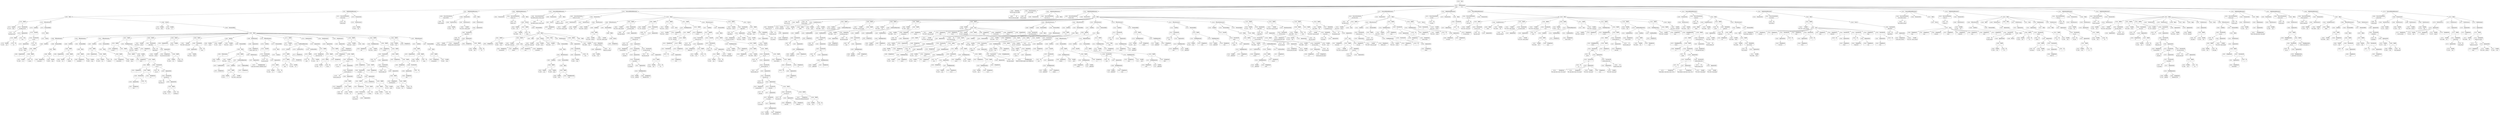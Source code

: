 digraph ast {
node [shape=none];
165890 [label=<<TABLE border='1' cellspacing='0' cellpadding='10' style='rounded' ><TR><TD border='0'>165890</TD><TD border='0'><B>Variable</B></TD></TR><HR/><TR><TD border='0' cellpadding='5'>(0, 1160)</TD><TD border='0' cellpadding='5'>val</TD></TR></TABLE>>];
165891 [label=<<TABLE border='1' cellspacing='0' cellpadding='10' style='rounded' ><TR><TD border='0'>165891</TD><TD border='0'><B>Id</B></TD></TR><HR/><TR><TD border='0' cellpadding='5' colspan='2'>deleted</TD></TR></TABLE>>];
165888 [label=<<TABLE border='1' cellspacing='0' cellpadding='10' style='rounded' ><TR><TD border='0'>165888</TD><TD border='0'><B>IfThenStatement</B></TD></TR></TABLE>>];
165888 -> 165883 [weight=2];
165888 -> 165889 [weight=2];
165889 [label=<<TABLE border='1' cellspacing='0' cellpadding='10' style='rounded' ><TR><TD border='0'>165889</TD><TD border='0'><B>StatementBody</B></TD></TR></TABLE>>];
165889 -> 165887 [weight=2];
165894 [label=<<TABLE border='1' cellspacing='0' cellpadding='10' style='rounded' ><TR><TD border='0'>165894</TD><TD border='0'><B>IntegerLiteral</B></TD></TR><HR/><TR><TD border='0' cellpadding='5' colspan='2'>1</TD></TR></TABLE>>];
165895 [label=<<TABLE border='1' cellspacing='0' cellpadding='10' style='rounded' ><TR><TD border='0'>165895</TD><TD border='0'><B>Condition</B></TD></TR></TABLE>>];
165895 -> 165893 [weight=2];
165892 [label=<<TABLE border='1' cellspacing='0' cellpadding='10' style='rounded' ><TR><TD border='0'>165892</TD><TD border='0'><B>BinOP</B></TD></TR><HR/><TR><TD border='0' cellpadding='5' colspan='2'>-&gt;</TD></TR></TABLE>>];
165892 -> 165890 [weight=2];
165892 -> 165891 [weight=2];
165893 [label=<<TABLE border='1' cellspacing='0' cellpadding='10' style='rounded' ><TR><TD border='0'>165893</TD><TD border='0'><B>RelOP</B></TD></TR><HR/><TR><TD border='0' cellpadding='5' colspan='2'>==</TD></TR></TABLE>>];
165893 -> 165892 [weight=2];
165893 -> 165894 [weight=2];
165898 [label=<<TABLE border='1' cellspacing='0' cellpadding='10' style='rounded' ><TR><TD border='0'>165898</TD><TD border='0'><B>StringLiteral</B></TD></TR><HR/><TR><TD border='0' cellpadding='5' colspan='2'>site-deleted </TD></TR></TABLE>>];
165899 [label=<<TABLE border='1' cellspacing='0' cellpadding='10' style='rounded' ><TR><TD border='0'>165899</TD><TD border='0'><B>Block</B></TD></TR></TABLE>>];
165899 -> 165897 [weight=2];
165896 [label=<<TABLE border='1' cellspacing='0' cellpadding='10' style='rounded' ><TR><TD border='0'>165896</TD><TD border='0'><B>Variable</B></TD></TR><HR/><TR><TD border='0' cellpadding='5'>(0, 850)</TD><TD border='0' cellpadding='5'>class</TD></TR></TABLE>>];
165897 [label=<<TABLE border='1' cellspacing='0' cellpadding='10' style='rounded' ><TR><TD border='0'>165897</TD><TD border='0'><B>BinOP</B></TD></TR><HR/><TR><TD border='0' cellpadding='5' colspan='2'>.=</TD></TR></TABLE>>];
165897 -> 165896 [weight=2];
165897 -> 165898 [weight=2];
165902 [label=<<TABLE border='1' cellspacing='0' cellpadding='10' style='rounded' ><TR><TD border='0'>165902</TD><TD border='0'><B>Variable</B></TD></TR><HR/><TR><TD border='0' cellpadding='5'>(0, 1160)</TD><TD border='0' cellpadding='5'>val</TD></TR></TABLE>>];
165903 [label=<<TABLE border='1' cellspacing='0' cellpadding='10' style='rounded' ><TR><TD border='0'>165903</TD><TD border='0'><B>Id</B></TD></TR><HR/><TR><TD border='0' cellpadding='5' colspan='2'>archived</TD></TR></TABLE>>];
165900 [label=<<TABLE border='1' cellspacing='0' cellpadding='10' style='rounded' ><TR><TD border='0'>165900</TD><TD border='0'><B>IfThenStatement</B></TD></TR></TABLE>>];
165900 -> 165895 [weight=2];
165900 -> 165901 [weight=2];
165901 [label=<<TABLE border='1' cellspacing='0' cellpadding='10' style='rounded' ><TR><TD border='0'>165901</TD><TD border='0'><B>StatementBody</B></TD></TR></TABLE>>];
165901 -> 165899 [weight=2];
165906 [label=<<TABLE border='1' cellspacing='0' cellpadding='10' style='rounded' ><TR><TD border='0'>165906</TD><TD border='0'><B>IntegerLiteral</B></TD></TR><HR/><TR><TD border='0' cellpadding='5' colspan='2'>1</TD></TR></TABLE>>];
165907 [label=<<TABLE border='1' cellspacing='0' cellpadding='10' style='rounded' ><TR><TD border='0'>165907</TD><TD border='0'><B>Condition</B></TD></TR></TABLE>>];
165907 -> 165905 [weight=2];
165904 [label=<<TABLE border='1' cellspacing='0' cellpadding='10' style='rounded' ><TR><TD border='0'>165904</TD><TD border='0'><B>BinOP</B></TD></TR><HR/><TR><TD border='0' cellpadding='5' colspan='2'>-&gt;</TD></TR></TABLE>>];
165904 -> 165902 [weight=2];
165904 -> 165903 [weight=2];
165905 [label=<<TABLE border='1' cellspacing='0' cellpadding='10' style='rounded' ><TR><TD border='0'>165905</TD><TD border='0'><B>RelOP</B></TD></TR><HR/><TR><TD border='0' cellpadding='5' colspan='2'>==</TD></TR></TABLE>>];
165905 -> 165904 [weight=2];
165905 -> 165906 [weight=2];
165910 [label=<<TABLE border='1' cellspacing='0' cellpadding='10' style='rounded' ><TR><TD border='0'>165910</TD><TD border='0'><B>StringLiteral</B></TD></TR><HR/><TR><TD border='0' cellpadding='5' colspan='2'>site-archived </TD></TR></TABLE>>];
165911 [label=<<TABLE border='1' cellspacing='0' cellpadding='10' style='rounded' ><TR><TD border='0'>165911</TD><TD border='0'><B>Block</B></TD></TR></TABLE>>];
165911 -> 165909 [weight=2];
165908 [label=<<TABLE border='1' cellspacing='0' cellpadding='10' style='rounded' ><TR><TD border='0'>165908</TD><TD border='0'><B>Variable</B></TD></TR><HR/><TR><TD border='0' cellpadding='5'>(0, 850)</TD><TD border='0' cellpadding='5'>class</TD></TR></TABLE>>];
165909 [label=<<TABLE border='1' cellspacing='0' cellpadding='10' style='rounded' ><TR><TD border='0'>165909</TD><TD border='0'><B>BinOP</B></TD></TR><HR/><TR><TD border='0' cellpadding='5' colspan='2'>.=</TD></TR></TABLE>>];
165909 -> 165908 [weight=2];
165909 -> 165910 [weight=2];
165914 [label=<<TABLE border='1' cellspacing='0' cellpadding='10' style='rounded' ><TR><TD border='0'>165914</TD><TD border='0'><B>Variable</B></TD></TR><HR/><TR><TD border='0' cellpadding='5'>(764, 3611)</TD><TD border='0' cellpadding='5'>actions</TD></TR></TABLE>>];
165915 [label=<<TABLE border='1' cellspacing='0' cellpadding='10' style='rounded' ><TR><TD border='0'>165915</TD><TD border='0'><B>StringLiteral</B></TD></TR><HR/><TR><TD border='0' cellpadding='5' colspan='2'>view</TD></TR></TABLE>>];
165912 [label=<<TABLE border='1' cellspacing='0' cellpadding='10' style='rounded' ><TR><TD border='0'>165912</TD><TD border='0'><B>IfThenStatement</B></TD></TR></TABLE>>];
165912 -> 165907 [weight=2];
165912 -> 165913 [weight=2];
165913 [label=<<TABLE border='1' cellspacing='0' cellpadding='10' style='rounded' ><TR><TD border='0'>165913</TD><TD border='0'><B>StatementBody</B></TD></TR></TABLE>>];
165913 -> 165911 [weight=2];
165918 [label=<<TABLE border='1' cellspacing='0' cellpadding='10' style='rounded' ><TR><TD border='0'>165918</TD><TD border='0'><B>StringLiteral</B></TD></TR><HR/><TR><TD border='0' cellpadding='5' colspan='2'>&lt;a class='</TD></TR></TABLE>>];
165919 [label=<<TABLE border='1' cellspacing='0' cellpadding='10' style='rounded' ><TR><TD border='0'>165919</TD><TD border='0'><B>BinOP</B></TD></TR><HR/><TR><TD border='0' cellpadding='5' colspan='2'>.</TD></TR></TABLE>>];
165919 -> 165918 [weight=2];
165919 -> 165921 [weight=2];
165916 [label=<<TABLE border='1' cellspacing='0' cellpadding='10' style='rounded' ><TR><TD border='0'>165916</TD><TD border='0'><B>PostfixExpression</B></TD></TR></TABLE>>];
165916 -> 165914 [weight=2];
165916 -> 165915 [weight=2];
165917 [label=<<TABLE border='1' cellspacing='0' cellpadding='10' style='rounded' ><TR><TD border='0'>165917</TD><TD border='0'><B>BinOP</B></TD></TR><HR/><TR><TD border='0' cellpadding='5' colspan='2'>=</TD></TR></TABLE>>];
165917 -> 165916 [weight=2];
165917 -> 165919 [weight=2];
165922 [label=<<TABLE border='1' cellspacing='0' cellpadding='10' style='rounded' ><TR><TD border='0'>165922</TD><TD border='0'><B>StringLiteral</B></TD></TR><HR/><TR><TD border='0' cellpadding='5' colspan='2'>' href='</TD></TR></TABLE>>];
165923 [label=<<TABLE border='1' cellspacing='0' cellpadding='10' style='rounded' ><TR><TD border='0'>165923</TD><TD border='0'><B>BinOP</B></TD></TR><HR/><TR><TD border='0' cellpadding='5' colspan='2'>.</TD></TR></TABLE>>];
165923 -> 165922 [weight=2];
165923 -> 165933 [weight=2];
165920 [label=<<TABLE border='1' cellspacing='0' cellpadding='10' style='rounded' ><TR><TD border='0'>165920</TD><TD border='0'><B>Variable</B></TD></TR><HR/><TR><TD border='0' cellpadding='5'>(0, 850)</TD><TD border='0' cellpadding='5'>class</TD></TR></TABLE>>];
165921 [label=<<TABLE border='1' cellspacing='0' cellpadding='10' style='rounded' ><TR><TD border='0'>165921</TD><TD border='0'><B>BinOP</B></TD></TR><HR/><TR><TD border='0' cellpadding='5' colspan='2'>.</TD></TR></TABLE>>];
165921 -> 165920 [weight=2];
165921 -> 165923 [weight=2];
165926 [label=<<TABLE border='1' cellspacing='0' cellpadding='10' style='rounded' ><TR><TD border='0'>165926</TD><TD border='0'><B>Variable</B></TD></TR><HR/><TR><TD border='0' cellpadding='5'>(0, 1160)</TD><TD border='0' cellpadding='5'>val</TD></TR></TABLE>>];
165927 [label=<<TABLE border='1' cellspacing='0' cellpadding='10' style='rounded' ><TR><TD border='0'>165927</TD><TD border='0'><B>Id</B></TD></TR><HR/><TR><TD border='0' cellpadding='5' colspan='2'>userblog_id</TD></TR></TABLE>>];
165924 [label=<<TABLE border='1' cellspacing='0' cellpadding='10' style='rounded' ><TR><TD border='0'>165924</TD><TD border='0'><B>Id</B></TD></TR><HR/><TR><TD border='0' cellpadding='5' colspan='2'>esc_url</TD></TR></TABLE>>];
165925 [label=<<TABLE border='1' cellspacing='0' cellpadding='10' style='rounded' ><TR><TD border='0'>165925</TD><TD border='0'><B>Id</B></TD></TR><HR/><TR><TD border='0' cellpadding='5' colspan='2'>get_home_url</TD></TR></TABLE>>];
165930 [label=<<TABLE border='1' cellspacing='0' cellpadding='10' style='rounded' ><TR><TD border='0'>165930</TD><TD border='0'><B>FunctionCall</B></TD></TR><HR/><TR><TD border='0' cellpadding='5' colspan='2'>get_home_url</TD></TR></TABLE>>];
165930 -> 165925 [weight=2];
165930 -> 165929 [weight=2];
165931 [label=<<TABLE border='1' cellspacing='0' cellpadding='10' style='rounded' ><TR><TD border='0'>165931</TD><TD border='0'><B>ArgumentList</B></TD></TR></TABLE>>];
165931 -> 165930 [weight=2];
165928 [label=<<TABLE border='1' cellspacing='0' cellpadding='10' style='rounded' ><TR><TD border='0'>165928</TD><TD border='0'><B>BinOP</B></TD></TR><HR/><TR><TD border='0' cellpadding='5' colspan='2'>-&gt;</TD></TR></TABLE>>];
165928 -> 165926 [weight=2];
165928 -> 165927 [weight=2];
165929 [label=<<TABLE border='1' cellspacing='0' cellpadding='10' style='rounded' ><TR><TD border='0'>165929</TD><TD border='0'><B>ArgumentList</B></TD></TR></TABLE>>];
165929 -> 165928 [weight=2];
165934 [label=<<TABLE border='1' cellspacing='0' cellpadding='10' style='rounded' ><TR><TD border='0'>165934</TD><TD border='0'><B>StringLiteral</B></TD></TR><HR/><TR><TD border='0' cellpadding='5' colspan='2'>'&gt;</TD></TR></TABLE>>];
165935 [label=<<TABLE border='1' cellspacing='0' cellpadding='10' style='rounded' ><TR><TD border='0'>165935</TD><TD border='0'><B>BinOP</B></TD></TR><HR/><TR><TD border='0' cellpadding='5' colspan='2'>.</TD></TR></TABLE>>];
165935 -> 165934 [weight=2];
165935 -> 165940 [weight=2];
165932 [label=<<TABLE border='1' cellspacing='0' cellpadding='10' style='rounded' ><TR><TD border='0'>165932</TD><TD border='0'><B>FunctionCall</B></TD></TR><HR/><TR><TD border='0' cellpadding='5' colspan='2'>esc_url</TD></TR></TABLE>>];
165932 -> 165924 [weight=2];
165932 -> 165931 [weight=2];
165933 [label=<<TABLE border='1' cellspacing='0' cellpadding='10' style='rounded' ><TR><TD border='0'>165933</TD><TD border='0'><B>BinOP</B></TD></TR><HR/><TR><TD border='0' cellpadding='5' colspan='2'>.</TD></TR></TABLE>>];
165933 -> 165932 [weight=2];
165933 -> 165935 [weight=2];
165938 [label=<<TABLE border='1' cellspacing='0' cellpadding='10' style='rounded' ><TR><TD border='0'>165938</TD><TD border='0'><B>ArgumentList</B></TD></TR></TABLE>>];
165938 -> 165937 [weight=2];
165939 [label=<<TABLE border='1' cellspacing='0' cellpadding='10' style='rounded' ><TR><TD border='0'>165939</TD><TD border='0'><B>FunctionCall</B></TD></TR><HR/><TR><TD border='0' cellpadding='5' colspan='2'>__</TD></TR></TABLE>>];
165939 -> 165936 [weight=2];
165939 -> 165938 [weight=2];
165936 [label=<<TABLE border='1' cellspacing='0' cellpadding='10' style='rounded' ><TR><TD border='0'>165936</TD><TD border='0'><B>Id</B></TD></TR><HR/><TR><TD border='0' cellpadding='5' colspan='2'>__</TD></TR></TABLE>>];
165937 [label=<<TABLE border='1' cellspacing='0' cellpadding='10' style='rounded' ><TR><TD border='0'>165937</TD><TD border='0'><B>StringLiteral</B></TD></TR><HR/><TR><TD border='0' cellpadding='5' colspan='2'>View</TD></TR></TABLE>>];
165942 [label=<<TABLE border='1' cellspacing='0' cellpadding='10' style='rounded' ><TR><TD border='0'>165942</TD><TD border='0'><B>Variable</B></TD></TR><HR/><TR><TD border='0' cellpadding='5'>(764, 3611)</TD><TD border='0' cellpadding='5'>actions</TD></TR></TABLE>>];
165943 [label=<<TABLE border='1' cellspacing='0' cellpadding='10' style='rounded' ><TR><TD border='0'>165943</TD><TD border='0'><B>BinOP</B></TD></TR><HR/><TR><TD border='0' cellpadding='5' colspan='2'>=</TD></TR></TABLE>>];
165943 -> 165942 [weight=2];
165943 -> 165951 [weight=2];
165940 [label=<<TABLE border='1' cellspacing='0' cellpadding='10' style='rounded' ><TR><TD border='0'>165940</TD><TD border='0'><B>BinOP</B></TD></TR><HR/><TR><TD border='0' cellpadding='5' colspan='2'>.</TD></TR></TABLE>>];
165940 -> 165939 [weight=2];
165940 -> 165941 [weight=2];
165941 [label=<<TABLE border='1' cellspacing='0' cellpadding='10' style='rounded' ><TR><TD border='0'>165941</TD><TD border='0'><B>StringLiteral</B></TD></TR><HR/><TR><TD border='0' cellpadding='5' colspan='2'>&lt;a&gt;</TD></TR></TABLE>>];
165946 [label=<<TABLE border='1' cellspacing='0' cellpadding='10' style='rounded' ><TR><TD border='0'>165946</TD><TD border='0'><B>Variable</B></TD></TR><HR/><TR><TD border='0' cellpadding='5'>(764, 3611)</TD><TD border='0' cellpadding='5'>actions</TD></TR></TABLE>>];
165947 [label=<<TABLE border='1' cellspacing='0' cellpadding='10' style='rounded' ><TR><TD border='0'>165947</TD><TD border='0'><B>Variable</B></TD></TR><HR/><TR><TD border='0' cellpadding='5'>(0, 1160)</TD><TD border='0' cellpadding='5'>val</TD></TR></TABLE>>];
165944 [label=<<TABLE border='1' cellspacing='0' cellpadding='10' style='rounded' ><TR><TD border='0'>165944</TD><TD border='0'><B>Id</B></TD></TR><HR/><TR><TD border='0' cellpadding='5' colspan='2'>apply_filters</TD></TR></TABLE>>];
165945 [label=<<TABLE border='1' cellspacing='0' cellpadding='10' style='rounded' ><TR><TD border='0'>165945</TD><TD border='0'><B>StringLiteral</B></TD></TR><HR/><TR><TD border='0' cellpadding='5' colspan='2'>ms_user_list_site_actions</TD></TR></TABLE>>];
165950 [label=<<TABLE border='1' cellspacing='0' cellpadding='10' style='rounded' ><TR><TD border='0'>165950</TD><TD border='0'><B>ArgumentList</B></TD></TR></TABLE>>];
165950 -> 165945 [weight=2];
165950 -> 165946 [weight=2];
165950 -> 165949 [weight=2];
165951 [label=<<TABLE border='1' cellspacing='0' cellpadding='10' style='rounded' ><TR><TD border='0'>165951</TD><TD border='0'><B>FunctionCall</B></TD></TR><HR/><TR><TD border='0' cellpadding='5' colspan='2'>apply_filters</TD></TR></TABLE>>];
165951 -> 165944 [weight=2];
165951 -> 165950 [weight=2];
165948 [label=<<TABLE border='1' cellspacing='0' cellpadding='10' style='rounded' ><TR><TD border='0'>165948</TD><TD border='0'><B>Id</B></TD></TR><HR/><TR><TD border='0' cellpadding='5' colspan='2'>userblog_id</TD></TR></TABLE>>];
165949 [label=<<TABLE border='1' cellspacing='0' cellpadding='10' style='rounded' ><TR><TD border='0'>165949</TD><TD border='0'><B>BinOP</B></TD></TR><HR/><TR><TD border='0' cellpadding='5' colspan='2'>-&gt;</TD></TR></TABLE>>];
165949 -> 165947 [weight=2];
165949 -> 165948 [weight=2];
165954 [label=<<TABLE border='1' cellspacing='0' cellpadding='10' style='rounded' ><TR><TD border='0'>165954</TD><TD border='0'><B>IntegerLiteral</B></TD></TR><HR/><TR><TD border='0' cellpadding='5' colspan='2'>0</TD></TR></TABLE>>];
165955 [label=<<TABLE border='1' cellspacing='0' cellpadding='10' style='rounded' ><TR><TD border='0'>165955</TD><TD border='0'><B>Variable</B></TD></TR><HR/><TR><TD border='0' cellpadding='5'>(764, 3620)</TD><TD border='0' cellpadding='5'>action_count</TD></TR></TABLE>>];
165952 [label=<<TABLE border='1' cellspacing='0' cellpadding='10' style='rounded' ><TR><TD border='0'>165952</TD><TD border='0'><B>Variable</B></TD></TR><HR/><TR><TD border='0' cellpadding='5'>(0, 250)</TD><TD border='0' cellpadding='5'>i</TD></TR></TABLE>>];
165953 [label=<<TABLE border='1' cellspacing='0' cellpadding='10' style='rounded' ><TR><TD border='0'>165953</TD><TD border='0'><B>BinOP</B></TD></TR><HR/><TR><TD border='0' cellpadding='5' colspan='2'>=</TD></TR></TABLE>>];
165953 -> 165952 [weight=2];
165953 -> 165954 [weight=2];
165958 [label=<<TABLE border='1' cellspacing='0' cellpadding='10' style='rounded' ><TR><TD border='0'>165958</TD><TD border='0'><B>Variable</B></TD></TR><HR/><TR><TD border='0' cellpadding='5'>(764, 3611)</TD><TD border='0' cellpadding='5'>actions</TD></TR></TABLE>>];
165959 [label=<<TABLE border='1' cellspacing='0' cellpadding='10' style='rounded' ><TR><TD border='0'>165959</TD><TD border='0'><B>ArgumentList</B></TD></TR></TABLE>>];
165959 -> 165958 [weight=2];
165956 [label=<<TABLE border='1' cellspacing='0' cellpadding='10' style='rounded' ><TR><TD border='0'>165956</TD><TD border='0'><B>BinOP</B></TD></TR><HR/><TR><TD border='0' cellpadding='5' colspan='2'>=</TD></TR></TABLE>>];
165956 -> 165955 [weight=2];
165956 -> 165960 [weight=2];
165957 [label=<<TABLE border='1' cellspacing='0' cellpadding='10' style='rounded' ><TR><TD border='0'>165957</TD><TD border='0'><B>Id</B></TD></TR><HR/><TR><TD border='0' cellpadding='5' colspan='2'>count</TD></TR></TABLE>>];
165962 [label=<<TABLE border='1' cellspacing='0' cellpadding='10' style='rounded' ><TR><TD border='0'>165962</TD><TD border='0'><B>Variable</B></TD></TR><HR/><TR><TD border='0' cellpadding='5'>(0, 7)</TD><TD border='0' cellpadding='5'>action</TD></TR></TABLE>>];
165963 [label=<<TABLE border='1' cellspacing='0' cellpadding='10' style='rounded' ><TR><TD border='0'>165963</TD><TD border='0'><B>Variable</B></TD></TR><HR/><TR><TD border='0' cellpadding='5'>(0, 135)</TD><TD border='0' cellpadding='5'>link</TD></TR></TABLE>>];
165960 [label=<<TABLE border='1' cellspacing='0' cellpadding='10' style='rounded' ><TR><TD border='0'>165960</TD><TD border='0'><B>FunctionCall</B></TD></TR><HR/><TR><TD border='0' cellpadding='5' colspan='2'>count</TD></TR></TABLE>>];
165960 -> 165957 [weight=2];
165960 -> 165959 [weight=2];
165961 [label=<<TABLE border='1' cellspacing='0' cellpadding='10' style='rounded' ><TR><TD border='0'>165961</TD><TD border='0'><B>Variable</B></TD></TR><HR/><TR><TD border='0' cellpadding='5'>(764, 3611)</TD><TD border='0' cellpadding='5'>actions</TD></TR></TABLE>>];
165966 [label=<<TABLE border='1' cellspacing='0' cellpadding='10' style='rounded' ><TR><TD border='0'>165966</TD><TD border='0'><B>PreIncrement</B></TD></TR><HR/><TR><TD border='0' cellpadding='5' colspan='2'>++</TD></TR></TABLE>>];
165966 -> 165965 [weight=2];
165967 [label=<<TABLE border='1' cellspacing='0' cellpadding='10' style='rounded' ><TR><TD border='0'>165967</TD><TD border='0'><B>Variable</B></TD></TR><HR/><TR><TD border='0' cellpadding='5'>(764, 3621)</TD><TD border='0' cellpadding='5'>sep</TD></TR></TABLE>>];
165965 [label=<<TABLE border='1' cellspacing='0' cellpadding='10' style='rounded' ><TR><TD border='0'>165965</TD><TD border='0'><B>Variable</B></TD></TR><HR/><TR><TD border='0' cellpadding='5'>(0, 250)</TD><TD border='0' cellpadding='5'>i</TD></TR></TABLE>>];
165970 [label=<<TABLE border='1' cellspacing='0' cellpadding='10' style='rounded' ><TR><TD border='0'>165970</TD><TD border='0'><B>RelOP</B></TD></TR><HR/><TR><TD border='0' cellpadding='5' colspan='2'>==</TD></TR></TABLE>>];
165970 -> 165969 [weight=2];
165970 -> 165971 [weight=2];
165971 [label=<<TABLE border='1' cellspacing='0' cellpadding='10' style='rounded' ><TR><TD border='0'>165971</TD><TD border='0'><B>Variable</B></TD></TR><HR/><TR><TD border='0' cellpadding='5'>(764, 3620)</TD><TD border='0' cellpadding='5'>action_count</TD></TR></TABLE>>];
165968 [label=<<TABLE border='1' cellspacing='0' cellpadding='10' style='rounded' ><TR><TD border='0'>165968</TD><TD border='0'><B>BinOP</B></TD></TR><HR/><TR><TD border='0' cellpadding='5' colspan='2'>=</TD></TR></TABLE>>];
165968 -> 165967 [weight=2];
165968 -> 165977 [weight=2];
165969 [label=<<TABLE border='1' cellspacing='0' cellpadding='10' style='rounded' ><TR><TD border='0'>165969</TD><TD border='0'><B>Variable</B></TD></TR><HR/><TR><TD border='0' cellpadding='5'>(0, 250)</TD><TD border='0' cellpadding='5'>i</TD></TR></TABLE>>];
165974 [label=<<TABLE border='1' cellspacing='0' cellpadding='10' style='rounded' ><TR><TD border='0'>165974</TD><TD border='0'><B>ConditionalTrue</B></TD></TR></TABLE>>];
165974 -> 165973 [weight=2];
165975 [label=<<TABLE border='1' cellspacing='0' cellpadding='10' style='rounded' ><TR><TD border='0'>165975</TD><TD border='0'><B>StringLiteral</B></TD></TR><HR/><TR><TD border='0' cellpadding='5' colspan='2'> | </TD></TR></TABLE>>];
165972 [label=<<TABLE border='1' cellspacing='0' cellpadding='10' style='rounded' ><TR><TD border='0'>165972</TD><TD border='0'><B>Condition</B></TD></TR></TABLE>>];
165972 -> 165970 [weight=2];
165973 [label=<<TABLE border='1' cellspacing='0' cellpadding='10' style='rounded' ><TR><TD border='0'>165973</TD><TD border='0'><B>StringLiteral</B></TD></TR><HR/><TR><TD border='0' cellpadding='5' colspan='2'></TD></TR></TABLE>>];
165978 [label=<<TABLE border='1' cellspacing='0' cellpadding='10' style='rounded' ><TR><TD border='0'>165978</TD><TD border='0'><B>StringExpression</B></TD></TR><HR/><TR><TD border='0' cellpadding='5' colspan='2'>&lt;span class='$action'&gt;$link$sep&lt;span&gt;</TD></TR></TABLE>>];
165979 [label=<<TABLE border='1' cellspacing='0' cellpadding='10' style='rounded' ><TR><TD border='0'>165979</TD><TD border='0'><B>ArgumentList</B></TD></TR></TABLE>>];
165979 -> 165978 [weight=2];
165976 [label=<<TABLE border='1' cellspacing='0' cellpadding='10' style='rounded' ><TR><TD border='0'>165976</TD><TD border='0'><B>ConditionalFalse</B></TD></TR></TABLE>>];
165976 -> 165975 [weight=2];
165977 [label=<<TABLE border='1' cellspacing='0' cellpadding='10' style='rounded' ><TR><TD border='0'>165977</TD><TD border='0'><B>ConditionalExpression</B></TD></TR></TABLE>>];
165977 -> 165972 [weight=2];
165977 -> 165974 [weight=2];
165977 -> 165976 [weight=2];
165982 [label=<<TABLE border='1' cellspacing='0' cellpadding='10' style='rounded' ><TR><TD border='0'>165982</TD><TD border='0'><B>ForEach</B></TD></TR></TABLE>>];
165982 -> 165961 [weight=2];
165982 -> 165962 [weight=2];
165982 -> 165963 [weight=2];
165982 -> 165983 [weight=2];
165983 [label=<<TABLE border='1' cellspacing='0' cellpadding='10' style='rounded' ><TR><TD border='0'>165983</TD><TD border='0'><B>StatementBody</B></TD></TR></TABLE>>];
165983 -> 165981 [weight=2];
165980 [label=<<TABLE border='1' cellspacing='0' cellpadding='10' style='rounded' ><TR><TD border='0'>165980</TD><TD border='0'><B>EchoStatement</B></TD></TR></TABLE>>];
165980 -> 165979 [weight=2];
165981 [label=<<TABLE border='1' cellspacing='0' cellpadding='10' style='rounded' ><TR><TD border='0'>165981</TD><TD border='0'><B>Block</B></TD></TR></TABLE>>];
165981 -> 165966 [weight=2];
165981 -> 165968 [weight=2];
165981 -> 165980 [weight=2];
165986 [label=<<TABLE border='1' cellspacing='0' cellpadding='10' style='rounded' ><TR><TD border='0'>165986</TD><TD border='0'><B>EchoStatement</B></TD></TR></TABLE>>];
165986 -> 165985 [weight=2];
165987 [label=<<TABLE border='1' cellspacing='0' cellpadding='10' style='rounded' ><TR><TD border='0'>165987</TD><TD border='0'><B>Block</B></TD></TR></TABLE>>];
165987 -> 165769 [weight=2];
165987 -> 165772 [weight=2];
165987 -> 165794 [weight=2];
165987 -> 165830 [weight=2];
165987 -> 165833 [weight=2];
165987 -> 165835 [weight=2];
165987 -> 165840 [weight=2];
165987 -> 165864 [weight=2];
165987 -> 165876 [weight=2];
165987 -> 165888 [weight=2];
165987 -> 165900 [weight=2];
165987 -> 165912 [weight=2];
165987 -> 165917 [weight=2];
165987 -> 165943 [weight=2];
165987 -> 165953 [weight=2];
165987 -> 165956 [weight=2];
165987 -> 165982 [weight=2];
165987 -> 165986 [weight=2];
165984 [label=<<TABLE border='1' cellspacing='0' cellpadding='10' style='rounded' ><TR><TD border='0'>165984</TD><TD border='0'><B>StringLiteral</B></TD></TR><HR/><TR><TD border='0' cellpadding='5' colspan='2'>&lt;small&gt;&lt;span&gt;&lt;br&gt;</TD></TR></TABLE>>];
165985 [label=<<TABLE border='1' cellspacing='0' cellpadding='10' style='rounded' ><TR><TD border='0'>165985</TD><TD border='0'><B>ArgumentList</B></TD></TR></TABLE>>];
165985 -> 165984 [weight=2];
165990 [label=<<TABLE border='1' cellspacing='0' cellpadding='10' style='rounded' ><TR><TD border='0'>165990</TD><TD border='0'><B>Block</B></TD></TR></TABLE>>];
165990 -> 165736 [weight=2];
165990 -> 165753 [weight=2];
165990 -> 165988 [weight=2];
165991 [label=<<TABLE border='1' cellspacing='0' cellpadding='10' style='rounded' ><TR><TD border='0'>165991</TD><TD border='0'><B>PublicMethodStatement</B></TD></TR></TABLE>>];
165991 -> 165731 [weight=2];
165991 -> 165734 [weight=2];
165991 -> 165990 [weight=2];
165988 [label=<<TABLE border='1' cellspacing='0' cellpadding='10' style='rounded' ><TR><TD border='0'>165988</TD><TD border='0'><B>ForEach</B></TD></TR></TABLE>>];
165988 -> 165755 [weight=2];
165988 -> 165756 [weight=2];
165988 -> 165989 [weight=2];
165989 [label=<<TABLE border='1' cellspacing='0' cellpadding='10' style='rounded' ><TR><TD border='0'>165989</TD><TD border='0'><B>StatementBody</B></TD></TR></TABLE>>];
165989 -> 165987 [weight=2];
165994 [label=<<TABLE border='1' cellspacing='0' cellpadding='10' style='rounded' ><TR><TD border='0'>165994</TD><TD border='0'><B>Variable</B></TD></TR><HR/><TR><TD border='0' cellpadding='5'>(0, 186)</TD><TD border='0' cellpadding='5'>user</TD></TR></TABLE>>];
165995 [label=<<TABLE border='1' cellspacing='0' cellpadding='10' style='rounded' ><TR><TD border='0'>165995</TD><TD border='0'><B>ValueParameter</B></TD></TR></TABLE>>];
165995 -> 165994 [weight=2];
165992 [label=<<TABLE border='1' cellspacing='0' cellpadding='10' style='rounded' ><TR><TD border='0'>165992</TD><TD border='0'><B>Id</B></TD></TR><HR/><TR><TD border='0' cellpadding='5' colspan='2'>column_default</TD></TR></TABLE>>];
165993 [label=<<TABLE border='1' cellspacing='0' cellpadding='10' style='rounded' ><TR><TD border='0'>165993</TD><TD border='0'><B>ReturnValueMethod</B></TD></TR><HR/><TR><TD border='0' cellpadding='5' colspan='2'>column_default</TD></TR></TABLE>>];
165993 -> 165992 [weight=2];
165998 [label=<<TABLE border='1' cellspacing='0' cellpadding='10' style='rounded' ><TR><TD border='0'>165998</TD><TD border='0'><B>ParameterList</B></TD></TR></TABLE>>];
165998 -> 165995 [weight=2];
165998 -> 165997 [weight=2];
165999 [label=<<TABLE border='1' cellspacing='0' cellpadding='10' style='rounded' ><TR><TD border='0'>165999</TD><TD border='0'><B>Id</B></TD></TR><HR/><TR><TD border='0' cellpadding='5' colspan='2'>apply_filters</TD></TR></TABLE>>];
165996 [label=<<TABLE border='1' cellspacing='0' cellpadding='10' style='rounded' ><TR><TD border='0'>165996</TD><TD border='0'><B>Variable</B></TD></TR><HR/><TR><TD border='0' cellpadding='5'>(764, 3622)</TD><TD border='0' cellpadding='5'>column_name</TD></TR></TABLE>>];
165997 [label=<<TABLE border='1' cellspacing='0' cellpadding='10' style='rounded' ><TR><TD border='0'>165997</TD><TD border='0'><B>ValueParameter</B></TD></TR></TABLE>>];
165997 -> 165996 [weight=2];
166002 [label=<<TABLE border='1' cellspacing='0' cellpadding='10' style='rounded' ><TR><TD border='0'>166002</TD><TD border='0'><B>Variable</B></TD></TR><HR/><TR><TD border='0' cellpadding='5'>(764, 3622)</TD><TD border='0' cellpadding='5'>column_name</TD></TR></TABLE>>];
166003 [label=<<TABLE border='1' cellspacing='0' cellpadding='10' style='rounded' ><TR><TD border='0'>166003</TD><TD border='0'><B>Variable</B></TD></TR><HR/><TR><TD border='0' cellpadding='5'>(0, 186)</TD><TD border='0' cellpadding='5'>user</TD></TR></TABLE>>];
166000 [label=<<TABLE border='1' cellspacing='0' cellpadding='10' style='rounded' ><TR><TD border='0'>166000</TD><TD border='0'><B>StringLiteral</B></TD></TR><HR/><TR><TD border='0' cellpadding='5' colspan='2'>manage_users_custom_column</TD></TR></TABLE>>];
166001 [label=<<TABLE border='1' cellspacing='0' cellpadding='10' style='rounded' ><TR><TD border='0'>166001</TD><TD border='0'><B>StringLiteral</B></TD></TR><HR/><TR><TD border='0' cellpadding='5' colspan='2'></TD></TR></TABLE>>];
166006 [label=<<TABLE border='1' cellspacing='0' cellpadding='10' style='rounded' ><TR><TD border='0'>166006</TD><TD border='0'><B>ArgumentList</B></TD></TR></TABLE>>];
166006 -> 166000 [weight=2];
166006 -> 166001 [weight=2];
166006 -> 166002 [weight=2];
166006 -> 166005 [weight=2];
166007 [label=<<TABLE border='1' cellspacing='0' cellpadding='10' style='rounded' ><TR><TD border='0'>166007</TD><TD border='0'><B>FunctionCall</B></TD></TR><HR/><TR><TD border='0' cellpadding='5' colspan='2'>apply_filters</TD></TR></TABLE>>];
166007 -> 165999 [weight=2];
166007 -> 166006 [weight=2];
166004 [label=<<TABLE border='1' cellspacing='0' cellpadding='10' style='rounded' ><TR><TD border='0'>166004</TD><TD border='0'><B>Id</B></TD></TR><HR/><TR><TD border='0' cellpadding='5' colspan='2'>ID</TD></TR></TABLE>>];
166005 [label=<<TABLE border='1' cellspacing='0' cellpadding='10' style='rounded' ><TR><TD border='0'>166005</TD><TD border='0'><B>BinOP</B></TD></TR><HR/><TR><TD border='0' cellpadding='5' colspan='2'>-&gt;</TD></TR></TABLE>>];
166005 -> 166003 [weight=2];
166005 -> 166004 [weight=2];
166010 [label=<<TABLE border='1' cellspacing='0' cellpadding='10' style='rounded' ><TR><TD border='0'>166010</TD><TD border='0'><B>Block</B></TD></TR></TABLE>>];
166010 -> 166009 [weight=2];
166011 [label=<<TABLE border='1' cellspacing='0' cellpadding='10' style='rounded' ><TR><TD border='0'>166011</TD><TD border='0'><B>PublicMethodStatement</B></TD></TR></TABLE>>];
166011 -> 165993 [weight=2];
166011 -> 165998 [weight=2];
166011 -> 166010 [weight=2];
166008 [label=<<TABLE border='1' cellspacing='0' cellpadding='10' style='rounded' ><TR><TD border='0'>166008</TD><TD border='0'><B>ArgumentList</B></TD></TR></TABLE>>];
166008 -> 166007 [weight=2];
166009 [label=<<TABLE border='1' cellspacing='0' cellpadding='10' style='rounded' ><TR><TD border='0'>166009</TD><TD border='0'><B>EchoStatement</B></TD></TR></TABLE>>];
166009 -> 166008 [weight=2];
166014 [label=<<TABLE border='1' cellspacing='0' cellpadding='10' style='rounded' ><TR><TD border='0'>166014</TD><TD border='0'><B>ParameterList</B></TD></TR></TABLE>>];
166015 [label=<<TABLE border='1' cellspacing='0' cellpadding='10' style='rounded' ><TR><TD border='0'>166015</TD><TD border='0'><B>Variable</B></TD></TR><HR/><TR><TD border='0' cellpadding='5'>(764, 3608)</TD><TD border='0' cellpadding='5'>this</TD></TR></TABLE>>];
166012 [label=<<TABLE border='1' cellspacing='0' cellpadding='10' style='rounded' ><TR><TD border='0'>166012</TD><TD border='0'><B>Id</B></TD></TR><HR/><TR><TD border='0' cellpadding='5' colspan='2'>display_rows</TD></TR></TABLE>>];
166013 [label=<<TABLE border='1' cellspacing='0' cellpadding='10' style='rounded' ><TR><TD border='0'>166013</TD><TD border='0'><B>ReturnValueMethod</B></TD></TR><HR/><TR><TD border='0' cellpadding='5' colspan='2'>display_rows</TD></TR></TABLE>>];
166013 -> 166012 [weight=2];
166018 [label=<<TABLE border='1' cellspacing='0' cellpadding='10' style='rounded' ><TR><TD border='0'>166018</TD><TD border='0'><B>Variable</B></TD></TR><HR/><TR><TD border='0' cellpadding='5'>(0, 186)</TD><TD border='0' cellpadding='5'>user</TD></TR></TABLE>>];
166016 [label=<<TABLE border='1' cellspacing='0' cellpadding='10' style='rounded' ><TR><TD border='0'>166016</TD><TD border='0'><B>Id</B></TD></TR><HR/><TR><TD border='0' cellpadding='5' colspan='2'>items</TD></TR></TABLE>>];
166017 [label=<<TABLE border='1' cellspacing='0' cellpadding='10' style='rounded' ><TR><TD border='0'>166017</TD><TD border='0'><B>BinOP</B></TD></TR><HR/><TR><TD border='0' cellpadding='5' colspan='2'>-&gt;</TD></TR></TABLE>>];
166017 -> 166015 [weight=2];
166017 -> 166016 [weight=2];
166022 [label=<<TABLE border='1' cellspacing='0' cellpadding='10' style='rounded' ><TR><TD border='0'>166022</TD><TD border='0'><B>StringLiteral</B></TD></TR><HR/><TR><TD border='0' cellpadding='5' colspan='2'></TD></TR></TABLE>>];
166023 [label=<<TABLE border='1' cellspacing='0' cellpadding='10' style='rounded' ><TR><TD border='0'>166023</TD><TD border='0'><B>Variable</B></TD></TR><HR/><TR><TD border='0' cellpadding='5'>(764, 3623)</TD><TD border='0' cellpadding='5'>status_list</TD></TR></TABLE>>];
166020 [label=<<TABLE border='1' cellspacing='0' cellpadding='10' style='rounded' ><TR><TD border='0'>166020</TD><TD border='0'><B>Variable</B></TD></TR><HR/><TR><TD border='0' cellpadding='5'>(0, 850)</TD><TD border='0' cellpadding='5'>class</TD></TR></TABLE>>];
166021 [label=<<TABLE border='1' cellspacing='0' cellpadding='10' style='rounded' ><TR><TD border='0'>166021</TD><TD border='0'><B>BinOP</B></TD></TR><HR/><TR><TD border='0' cellpadding='5' colspan='2'>=</TD></TR></TABLE>>];
166021 -> 166020 [weight=2];
166021 -> 166022 [weight=2];
166026 [label=<<TABLE border='1' cellspacing='0' cellpadding='10' style='rounded' ><TR><TD border='0'>166026</TD><TD border='0'><B>StringLiteral</B></TD></TR><HR/><TR><TD border='0' cellpadding='5' colspan='2'>site-spammed</TD></TR></TABLE>>];
166027 [label=<<TABLE border='1' cellspacing='0' cellpadding='10' style='rounded' ><TR><TD border='0'>166027</TD><TD border='0'><B>StringLiteral</B></TD></TR><HR/><TR><TD border='0' cellpadding='5' colspan='2'>deleted</TD></TR></TABLE>>];
166024 [label=<<TABLE border='1' cellspacing='0' cellpadding='10' style='rounded' ><TR><TD border='0'>166024</TD><TD border='0'><B>BinOP</B></TD></TR><HR/><TR><TD border='0' cellpadding='5' colspan='2'>=</TD></TR></TABLE>>];
166024 -> 166023 [weight=2];
166024 -> 166029 [weight=2];
166025 [label=<<TABLE border='1' cellspacing='0' cellpadding='10' style='rounded' ><TR><TD border='0'>166025</TD><TD border='0'><B>StringLiteral</B></TD></TR><HR/><TR><TD border='0' cellpadding='5' colspan='2'>spam</TD></TR></TABLE>>];
166030 [label=<<TABLE border='1' cellspacing='0' cellpadding='10' style='rounded' ><TR><TD border='0'>166030</TD><TD border='0'><B>Variable</B></TD></TR><HR/><TR><TD border='0' cellpadding='5'>(764, 3623)</TD><TD border='0' cellpadding='5'>status_list</TD></TR></TABLE>>];
166031 [label=<<TABLE border='1' cellspacing='0' cellpadding='10' style='rounded' ><TR><TD border='0'>166031</TD><TD border='0'><B>Variable</B></TD></TR><HR/><TR><TD border='0' cellpadding='5'>(0, 2203)</TD><TD border='0' cellpadding='5'>status</TD></TR></TABLE>>];
166028 [label=<<TABLE border='1' cellspacing='0' cellpadding='10' style='rounded' ><TR><TD border='0'>166028</TD><TD border='0'><B>StringLiteral</B></TD></TR><HR/><TR><TD border='0' cellpadding='5' colspan='2'>site-deleted</TD></TR></TABLE>>];
166029 [label=<<TABLE border='1' cellspacing='0' cellpadding='10' style='rounded' ><TR><TD border='0'>166029</TD><TD border='0'><B>Array</B></TD></TR></TABLE>>];
166029 -> 166025 [weight=2];
166029 -> 166026 [weight=2];
166029 -> 166027 [weight=2];
166029 -> 166028 [weight=2];
166034 [label=<<TABLE border='1' cellspacing='0' cellpadding='10' style='rounded' ><TR><TD border='0'>166034</TD><TD border='0'><B>Variable</B></TD></TR><HR/><TR><TD border='0' cellpadding='5'>(0, 186)</TD><TD border='0' cellpadding='5'>user</TD></TR></TABLE>>];
166035 [label=<<TABLE border='1' cellspacing='0' cellpadding='10' style='rounded' ><TR><TD border='0'>166035</TD><TD border='0'><B>Variable</B></TD></TR><HR/><TR><TD border='0' cellpadding='5'>(0, 2203)</TD><TD border='0' cellpadding='5'>status</TD></TR></TABLE>>];
166032 [label=<<TABLE border='1' cellspacing='0' cellpadding='10' style='rounded' ><TR><TD border='0'>166032</TD><TD border='0'><B>Variable</B></TD></TR><HR/><TR><TD border='0' cellpadding='5'>(764, 3624)</TD><TD border='0' cellpadding='5'>col</TD></TR></TABLE>>];
166038 [label=<<TABLE border='1' cellspacing='0' cellpadding='10' style='rounded' ><TR><TD border='0'>166038</TD><TD border='0'><B>Variable</B></TD></TR><HR/><TR><TD border='0' cellpadding='5'>(0, 850)</TD><TD border='0' cellpadding='5'>class</TD></TR></TABLE>>];
166039 [label=<<TABLE border='1' cellspacing='0' cellpadding='10' style='rounded' ><TR><TD border='0'>166039</TD><TD border='0'><B>BinOP</B></TD></TR><HR/><TR><TD border='0' cellpadding='5' colspan='2'>.=</TD></TR></TABLE>>];
166039 -> 166038 [weight=2];
166039 -> 166040 [weight=2];
166036 [label=<<TABLE border='1' cellspacing='0' cellpadding='10' style='rounded' ><TR><TD border='0'>166036</TD><TD border='0'><B>BinOP</B></TD></TR><HR/><TR><TD border='0' cellpadding='5' colspan='2'>-&gt;</TD></TR></TABLE>>];
166036 -> 166034 [weight=2];
166036 -> 166035 [weight=2];
166037 [label=<<TABLE border='1' cellspacing='0' cellpadding='10' style='rounded' ><TR><TD border='0'>166037</TD><TD border='0'><B>Condition</B></TD></TR></TABLE>>];
166037 -> 166036 [weight=2];
166042 [label=<<TABLE border='1' cellspacing='0' cellpadding='10' style='rounded' ><TR><TD border='0'>166042</TD><TD border='0'><B>IfThenStatement</B></TD></TR></TABLE>>];
166042 -> 166037 [weight=2];
166042 -> 166043 [weight=2];
166043 [label=<<TABLE border='1' cellspacing='0' cellpadding='10' style='rounded' ><TR><TD border='0'>166043</TD><TD border='0'><B>StatementBody</B></TD></TR></TABLE>>];
166043 -> 166041 [weight=2];
166040 [label=<<TABLE border='1' cellspacing='0' cellpadding='10' style='rounded' ><TR><TD border='0'>166040</TD><TD border='0'><B>StringExpression</B></TD></TR><HR/><TR><TD border='0' cellpadding='5' colspan='2'> $col</TD></TR></TABLE>>];
166041 [label=<<TABLE border='1' cellspacing='0' cellpadding='10' style='rounded' ><TR><TD border='0'>166041</TD><TD border='0'><B>Block</B></TD></TR></TABLE>>];
166041 -> 166039 [weight=2];
166046 [label=<<TABLE border='1' cellspacing='0' cellpadding='10' style='rounded' ><TR><TD border='0'>166046</TD><TD border='0'><B>StatementBody</B></TD></TR></TABLE>>];
166046 -> 166044 [weight=2];
166047 [label=<<TABLE border='1' cellspacing='0' cellpadding='10' style='rounded' ><TR><TD border='0'>166047</TD><TD border='0'><B>Html</B></TD></TR></TABLE>>];
166044 [label=<<TABLE border='1' cellspacing='0' cellpadding='10' style='rounded' ><TR><TD border='0'>166044</TD><TD border='0'><B>Block</B></TD></TR></TABLE>>];
166044 -> 166042 [weight=2];
166045 [label=<<TABLE border='1' cellspacing='0' cellpadding='10' style='rounded' ><TR><TD border='0'>166045</TD><TD border='0'><B>ForEach</B></TD></TR></TABLE>>];
166045 -> 166030 [weight=2];
166045 -> 166031 [weight=2];
166045 -> 166032 [weight=2];
166045 -> 166046 [weight=2];
166050 [label=<<TABLE border='1' cellspacing='0' cellpadding='10' style='rounded' ><TR><TD border='0'>166050</TD><TD border='0'><B>ArgumentList</B></TD></TR></TABLE>>];
166050 -> 166049 [weight=2];
166051 [label=<<TABLE border='1' cellspacing='0' cellpadding='10' style='rounded' ><TR><TD border='0'>166051</TD><TD border='0'><B>FunctionCall</B></TD></TR><HR/><TR><TD border='0' cellpadding='5' colspan='2'>trim</TD></TR></TABLE>>];
166051 -> 166048 [weight=2];
166051 -> 166050 [weight=2];
166048 [label=<<TABLE border='1' cellspacing='0' cellpadding='10' style='rounded' ><TR><TD border='0'>166048</TD><TD border='0'><B>Id</B></TD></TR><HR/><TR><TD border='0' cellpadding='5' colspan='2'>trim</TD></TR></TABLE>>];
166049 [label=<<TABLE border='1' cellspacing='0' cellpadding='10' style='rounded' ><TR><TD border='0'>166049</TD><TD border='0'><B>Variable</B></TD></TR><HR/><TR><TD border='0' cellpadding='5'>(0, 850)</TD><TD border='0' cellpadding='5'>class</TD></TR></TABLE>>];
166054 [label=<<TABLE border='1' cellspacing='0' cellpadding='10' style='rounded' ><TR><TD border='0'>166054</TD><TD border='0'><B>Html</B></TD></TR><HR/><TR><TD border='0' cellpadding='5' colspan='2'>'&gt;</TD></TR></TABLE>>];
166055 [label=<<TABLE border='1' cellspacing='0' cellpadding='10' style='rounded' ><TR><TD border='0'>166055</TD><TD border='0'><B>Variable</B></TD></TR><HR/><TR><TD border='0' cellpadding='5'>(764, 3608)</TD><TD border='0' cellpadding='5'>this</TD></TR></TABLE>>];
166052 [label=<<TABLE border='1' cellspacing='0' cellpadding='10' style='rounded' ><TR><TD border='0'>166052</TD><TD border='0'><B>ArgumentList</B></TD></TR></TABLE>>];
166052 -> 166051 [weight=2];
166053 [label=<<TABLE border='1' cellspacing='0' cellpadding='10' style='rounded' ><TR><TD border='0'>166053</TD><TD border='0'><B>EchoStatement</B></TD></TR></TABLE>>];
166053 -> 166052 [weight=2];
166058 [label=<<TABLE border='1' cellspacing='0' cellpadding='10' style='rounded' ><TR><TD border='0'>166058</TD><TD border='0'><B>ArgumentList</B></TD></TR></TABLE>>];
166058 -> 166057 [weight=2];
166059 [label=<<TABLE border='1' cellspacing='0' cellpadding='10' style='rounded' ><TR><TD border='0'>166059</TD><TD border='0'><B>MethodCall</B></TD></TR><HR/><TR><TD border='0' cellpadding='5' colspan='2'>single_row_columns</TD></TR></TABLE>>];
166059 -> 166056 [weight=2];
166059 -> 166058 [weight=2];
166056 [label=<<TABLE border='1' cellspacing='0' cellpadding='10' style='rounded' ><TR><TD border='0'>166056</TD><TD border='0'><B>Id</B></TD></TR><HR/><TR><TD border='0' cellpadding='5' colspan='2'>single_row_columns</TD></TR></TABLE>>];
166057 [label=<<TABLE border='1' cellspacing='0' cellpadding='10' style='rounded' ><TR><TD border='0'>166057</TD><TD border='0'><B>Variable</B></TD></TR><HR/><TR><TD border='0' cellpadding='5'>(0, 186)</TD><TD border='0' cellpadding='5'>user</TD></TR></TABLE>>];
166062 [label=<<TABLE border='1' cellspacing='0' cellpadding='10' style='rounded' ><TR><TD border='0'>166062</TD><TD border='0'><B>Block</B></TD></TR></TABLE>>];
166062 -> 166021 [weight=2];
166062 -> 166024 [weight=2];
166062 -> 166045 [weight=2];
166062 -> 166047 [weight=2];
166062 -> 166053 [weight=2];
166062 -> 166054 [weight=2];
166062 -> 166060 [weight=2];
166062 -> 166061 [weight=2];
166063 [label=<<TABLE border='1' cellspacing='0' cellpadding='10' style='rounded' ><TR><TD border='0'>166063</TD><TD border='0'><B>ForEach</B></TD></TR></TABLE>>];
166063 -> 166017 [weight=2];
166063 -> 166018 [weight=2];
166063 -> 166064 [weight=2];
166060 [label=<<TABLE border='1' cellspacing='0' cellpadding='10' style='rounded' ><TR><TD border='0'>166060</TD><TD border='0'><B>BinOP</B></TD></TR><HR/><TR><TD border='0' cellpadding='5' colspan='2'>-&gt;</TD></TR></TABLE>>];
166060 -> 166055 [weight=2];
166060 -> 166059 [weight=2];
166061 [label=<<TABLE border='1' cellspacing='0' cellpadding='10' style='rounded' ><TR><TD border='0'>166061</TD><TD border='0'><B>Html</B></TD></TR></TABLE>>];
166066 [label=<<TABLE border='1' cellspacing='0' cellpadding='10' style='rounded' ><TR><TD border='0'>166066</TD><TD border='0'><B>PublicMethodStatement</B></TD></TR></TABLE>>];
166066 -> 166013 [weight=2];
166066 -> 166014 [weight=2];
166066 -> 166065 [weight=2];
166067 [label=<<TABLE border='1' cellspacing='0' cellpadding='10' style='rounded' ><TR><TD border='0'>166067</TD><TD border='0'><B>Id</B></TD></TR><HR/><TR><TD border='0' cellpadding='5' colspan='2'>get_default_primary_column_name</TD></TR></TABLE>>];
166064 [label=<<TABLE border='1' cellspacing='0' cellpadding='10' style='rounded' ><TR><TD border='0'>166064</TD><TD border='0'><B>StatementBody</B></TD></TR></TABLE>>];
166064 -> 166062 [weight=2];
166065 [label=<<TABLE border='1' cellspacing='0' cellpadding='10' style='rounded' ><TR><TD border='0'>166065</TD><TD border='0'><B>Block</B></TD></TR></TABLE>>];
166065 -> 166063 [weight=2];
166070 [label=<<TABLE border='1' cellspacing='0' cellpadding='10' style='rounded' ><TR><TD border='0'>166070</TD><TD border='0'><B>StringLiteral</B></TD></TR><HR/><TR><TD border='0' cellpadding='5' colspan='2'>username</TD></TR></TABLE>>];
166071 [label=<<TABLE border='1' cellspacing='0' cellpadding='10' style='rounded' ><TR><TD border='0'>166071</TD><TD border='0'><B>Return</B></TD></TR></TABLE>>];
166071 -> 166070 [weight=2];
166068 [label=<<TABLE border='1' cellspacing='0' cellpadding='10' style='rounded' ><TR><TD border='0'>166068</TD><TD border='0'><B>ReturnValueMethod</B></TD></TR><HR/><TR><TD border='0' cellpadding='5' colspan='2'>get_default_primary_column_name</TD></TR></TABLE>>];
166068 -> 166067 [weight=2];
166069 [label=<<TABLE border='1' cellspacing='0' cellpadding='10' style='rounded' ><TR><TD border='0'>166069</TD><TD border='0'><B>ParameterList</B></TD></TR></TABLE>>];
166074 [label=<<TABLE border='1' cellspacing='0' cellpadding='10' style='rounded' ><TR><TD border='0'>166074</TD><TD border='0'><B>Id</B></TD></TR><HR/><TR><TD border='0' cellpadding='5' colspan='2'>handle_row_actions</TD></TR></TABLE>>];
166075 [label=<<TABLE border='1' cellspacing='0' cellpadding='10' style='rounded' ><TR><TD border='0'>166075</TD><TD border='0'><B>ReturnValueMethod</B></TD></TR><HR/><TR><TD border='0' cellpadding='5' colspan='2'>handle_row_actions</TD></TR></TABLE>>];
166075 -> 166074 [weight=2];
166072 [label=<<TABLE border='1' cellspacing='0' cellpadding='10' style='rounded' ><TR><TD border='0'>166072</TD><TD border='0'><B>Block</B></TD></TR></TABLE>>];
166072 -> 166071 [weight=2];
166073 [label=<<TABLE border='1' cellspacing='0' cellpadding='10' style='rounded' ><TR><TD border='0'>166073</TD><TD border='0'><B>ProtectedMethodStatement</B></TD></TR></TABLE>>];
166073 -> 166068 [weight=2];
166073 -> 166069 [weight=2];
166073 -> 166072 [weight=2];
166078 [label=<<TABLE border='1' cellspacing='0' cellpadding='10' style='rounded' ><TR><TD border='0'>166078</TD><TD border='0'><B>Variable</B></TD></TR><HR/><TR><TD border='0' cellpadding='5'>(764, 3622)</TD><TD border='0' cellpadding='5'>column_name</TD></TR></TABLE>>];
166079 [label=<<TABLE border='1' cellspacing='0' cellpadding='10' style='rounded' ><TR><TD border='0'>166079</TD><TD border='0'><B>ValueParameter</B></TD></TR></TABLE>>];
166079 -> 166078 [weight=2];
166076 [label=<<TABLE border='1' cellspacing='0' cellpadding='10' style='rounded' ><TR><TD border='0'>166076</TD><TD border='0'><B>Variable</B></TD></TR><HR/><TR><TD border='0' cellpadding='5'>(0, 186)</TD><TD border='0' cellpadding='5'>user</TD></TR></TABLE>>];
166077 [label=<<TABLE border='1' cellspacing='0' cellpadding='10' style='rounded' ><TR><TD border='0'>166077</TD><TD border='0'><B>ValueParameter</B></TD></TR></TABLE>>];
166077 -> 166076 [weight=2];
166082 [label=<<TABLE border='1' cellspacing='0' cellpadding='10' style='rounded' ><TR><TD border='0'>166082</TD><TD border='0'><B>ParameterList</B></TD></TR></TABLE>>];
166082 -> 166077 [weight=2];
166082 -> 166079 [weight=2];
166082 -> 166081 [weight=2];
166083 [label=<<TABLE border='1' cellspacing='0' cellpadding='10' style='rounded' ><TR><TD border='0'>166083</TD><TD border='0'><B>Variable</B></TD></TR><HR/><TR><TD border='0' cellpadding='5'>(764, 3619)</TD><TD border='0' cellpadding='5'>primary</TD></TR></TABLE>>];
166080 [label=<<TABLE border='1' cellspacing='0' cellpadding='10' style='rounded' ><TR><TD border='0'>166080</TD><TD border='0'><B>Variable</B></TD></TR><HR/><TR><TD border='0' cellpadding='5'>(764, 3619)</TD><TD border='0' cellpadding='5'>primary</TD></TR></TABLE>>];
166081 [label=<<TABLE border='1' cellspacing='0' cellpadding='10' style='rounded' ><TR><TD border='0'>166081</TD><TD border='0'><B>ValueParameter</B></TD></TR></TABLE>>];
166081 -> 166080 [weight=2];
166086 [label=<<TABLE border='1' cellspacing='0' cellpadding='10' style='rounded' ><TR><TD border='0'>166086</TD><TD border='0'><B>Condition</B></TD></TR></TABLE>>];
166086 -> 166084 [weight=2];
166087 [label=<<TABLE border='1' cellspacing='0' cellpadding='10' style='rounded' ><TR><TD border='0'>166087</TD><TD border='0'><B>StringLiteral</B></TD></TR><HR/><TR><TD border='0' cellpadding='5' colspan='2'></TD></TR></TABLE>>];
166084 [label=<<TABLE border='1' cellspacing='0' cellpadding='10' style='rounded' ><TR><TD border='0'>166084</TD><TD border='0'><B>RelOP</B></TD></TR><HR/><TR><TD border='0' cellpadding='5' colspan='2'>!==</TD></TR></TABLE>>];
166084 -> 166083 [weight=2];
166084 -> 166085 [weight=2];
166085 [label=<<TABLE border='1' cellspacing='0' cellpadding='10' style='rounded' ><TR><TD border='0'>166085</TD><TD border='0'><B>Variable</B></TD></TR><HR/><TR><TD border='0' cellpadding='5'>(764, 3622)</TD><TD border='0' cellpadding='5'>column_name</TD></TR></TABLE>>];
166090 [label=<<TABLE border='1' cellspacing='0' cellpadding='10' style='rounded' ><TR><TD border='0'>166090</TD><TD border='0'><B>IfThenStatement</B></TD></TR></TABLE>>];
166090 -> 166086 [weight=2];
166090 -> 166091 [weight=2];
166091 [label=<<TABLE border='1' cellspacing='0' cellpadding='10' style='rounded' ><TR><TD border='0'>166091</TD><TD border='0'><B>StatementBody</B></TD></TR></TABLE>>];
166091 -> 166089 [weight=2];
166088 [label=<<TABLE border='1' cellspacing='0' cellpadding='10' style='rounded' ><TR><TD border='0'>166088</TD><TD border='0'><B>Return</B></TD></TR></TABLE>>];
166088 -> 166087 [weight=2];
166089 [label=<<TABLE border='1' cellspacing='0' cellpadding='10' style='rounded' ><TR><TD border='0'>166089</TD><TD border='0'><B>Block</B></TD></TR></TABLE>>];
166089 -> 166088 [weight=2];
166094 [label=<<TABLE border='1' cellspacing='0' cellpadding='10' style='rounded' ><TR><TD border='0'>166094</TD><TD border='0'><B>Id</B></TD></TR><HR/><TR><TD border='0' cellpadding='5' colspan='2'>get_super_admins</TD></TR></TABLE>>];
166095 [label=<<TABLE border='1' cellspacing='0' cellpadding='10' style='rounded' ><TR><TD border='0'>166095</TD><TD border='0'><B>ArgumentList</B></TD></TR></TABLE>>];
166092 [label=<<TABLE border='1' cellspacing='0' cellpadding='10' style='rounded' ><TR><TD border='0'>166092</TD><TD border='0'><B>Variable</B></TD></TR><HR/><TR><TD border='0' cellpadding='5'>(764, 3613)</TD><TD border='0' cellpadding='5'>super_admins</TD></TR></TABLE>>];
166093 [label=<<TABLE border='1' cellspacing='0' cellpadding='10' style='rounded' ><TR><TD border='0'>166093</TD><TD border='0'><B>BinOP</B></TD></TR><HR/><TR><TD border='0' cellpadding='5' colspan='2'>=</TD></TR></TABLE>>];
166093 -> 166092 [weight=2];
166093 -> 166096 [weight=2];
166098 [label=<<TABLE border='1' cellspacing='0' cellpadding='10' style='rounded' ><TR><TD border='0'>166098</TD><TD border='0'><B>BinOP</B></TD></TR><HR/><TR><TD border='0' cellpadding='5' colspan='2'>=</TD></TR></TABLE>>];
166098 -> 166097 [weight=2];
166098 -> 166120 [weight=2];
166099 [label=<<TABLE border='1' cellspacing='0' cellpadding='10' style='rounded' ><TR><TD border='0'>166099</TD><TD border='0'><B>Id</B></TD></TR><HR/><TR><TD border='0' cellpadding='5' colspan='2'>esc_url</TD></TR></TABLE>>];
166096 [label=<<TABLE border='1' cellspacing='0' cellpadding='10' style='rounded' ><TR><TD border='0'>166096</TD><TD border='0'><B>FunctionCall</B></TD></TR><HR/><TR><TD border='0' cellpadding='5' colspan='2'>get_super_admins</TD></TR></TABLE>>];
166096 -> 166094 [weight=2];
166096 -> 166095 [weight=2];
166097 [label=<<TABLE border='1' cellspacing='0' cellpadding='10' style='rounded' ><TR><TD border='0'>166097</TD><TD border='0'><B>Variable</B></TD></TR><HR/><TR><TD border='0' cellpadding='5'>(0, 1179)</TD><TD border='0' cellpadding='5'>edit_link</TD></TR></TABLE>>];
166102 [label=<<TABLE border='1' cellspacing='0' cellpadding='10' style='rounded' ><TR><TD border='0'>166102</TD><TD border='0'><B>Id</B></TD></TR><HR/><TR><TD border='0' cellpadding='5' colspan='2'>urlencode</TD></TR></TABLE>>];
166103 [label=<<TABLE border='1' cellspacing='0' cellpadding='10' style='rounded' ><TR><TD border='0'>166103</TD><TD border='0'><B>Id</B></TD></TR><HR/><TR><TD border='0' cellpadding='5' colspan='2'>wp_unslash</TD></TR></TABLE>>];
166100 [label=<<TABLE border='1' cellspacing='0' cellpadding='10' style='rounded' ><TR><TD border='0'>166100</TD><TD border='0'><B>Id</B></TD></TR><HR/><TR><TD border='0' cellpadding='5' colspan='2'>add_query_arg</TD></TR></TABLE>>];
166101 [label=<<TABLE border='1' cellspacing='0' cellpadding='10' style='rounded' ><TR><TD border='0'>166101</TD><TD border='0'><B>StringLiteral</B></TD></TR><HR/><TR><TD border='0' cellpadding='5' colspan='2'>wp_http_referer</TD></TR></TABLE>>];
166106 [label=<<TABLE border='1' cellspacing='0' cellpadding='10' style='rounded' ><TR><TD border='0'>166106</TD><TD border='0'><B>PostfixExpression</B></TD></TR></TABLE>>];
166106 -> 166104 [weight=2];
166106 -> 166105 [weight=2];
166107 [label=<<TABLE border='1' cellspacing='0' cellpadding='10' style='rounded' ><TR><TD border='0'>166107</TD><TD border='0'><B>ArgumentList</B></TD></TR></TABLE>>];
166107 -> 166106 [weight=2];
166104 [label=<<TABLE border='1' cellspacing='0' cellpadding='10' style='rounded' ><TR><TD border='0'>166104</TD><TD border='0'><B>Variable</B></TD></TR><HR/><TR><TD border='0' cellpadding='5'>(0, 141)</TD><TD border='0' cellpadding='5'>_SERVER</TD></TR></TABLE>>];
166105 [label=<<TABLE border='1' cellspacing='0' cellpadding='10' style='rounded' ><TR><TD border='0'>166105</TD><TD border='0'><B>StringLiteral</B></TD></TR><HR/><TR><TD border='0' cellpadding='5' colspan='2'>REQUEST_URI</TD></TR></TABLE>>];
166110 [label=<<TABLE border='1' cellspacing='0' cellpadding='10' style='rounded' ><TR><TD border='0'>166110</TD><TD border='0'><B>FunctionCall</B></TD></TR><HR/><TR><TD border='0' cellpadding='5' colspan='2'>urlencode</TD></TR></TABLE>>];
166110 -> 166102 [weight=2];
166110 -> 166109 [weight=2];
166111 [label=<<TABLE border='1' cellspacing='0' cellpadding='10' style='rounded' ><TR><TD border='0'>166111</TD><TD border='0'><B>Id</B></TD></TR><HR/><TR><TD border='0' cellpadding='5' colspan='2'>get_edit_user_link</TD></TR></TABLE>>];
166108 [label=<<TABLE border='1' cellspacing='0' cellpadding='10' style='rounded' ><TR><TD border='0'>166108</TD><TD border='0'><B>FunctionCall</B></TD></TR><HR/><TR><TD border='0' cellpadding='5' colspan='2'>wp_unslash</TD></TR></TABLE>>];
166108 -> 166103 [weight=2];
166108 -> 166107 [weight=2];
166109 [label=<<TABLE border='1' cellspacing='0' cellpadding='10' style='rounded' ><TR><TD border='0'>166109</TD><TD border='0'><B>ArgumentList</B></TD></TR></TABLE>>];
166109 -> 166108 [weight=2];
166114 [label=<<TABLE border='1' cellspacing='0' cellpadding='10' style='rounded' ><TR><TD border='0'>166114</TD><TD border='0'><B>BinOP</B></TD></TR><HR/><TR><TD border='0' cellpadding='5' colspan='2'>-&gt;</TD></TR></TABLE>>];
166114 -> 166112 [weight=2];
166114 -> 166113 [weight=2];
166115 [label=<<TABLE border='1' cellspacing='0' cellpadding='10' style='rounded' ><TR><TD border='0'>166115</TD><TD border='0'><B>ArgumentList</B></TD></TR></TABLE>>];
166115 -> 166114 [weight=2];
166112 [label=<<TABLE border='1' cellspacing='0' cellpadding='10' style='rounded' ><TR><TD border='0'>166112</TD><TD border='0'><B>Variable</B></TD></TR><HR/><TR><TD border='0' cellpadding='5'>(0, 186)</TD><TD border='0' cellpadding='5'>user</TD></TR></TABLE>>];
166113 [label=<<TABLE border='1' cellspacing='0' cellpadding='10' style='rounded' ><TR><TD border='0'>166113</TD><TD border='0'><B>Id</B></TD></TR><HR/><TR><TD border='0' cellpadding='5' colspan='2'>ID</TD></TR></TABLE>>];
166118 [label=<<TABLE border='1' cellspacing='0' cellpadding='10' style='rounded' ><TR><TD border='0'>166118</TD><TD border='0'><B>FunctionCall</B></TD></TR><HR/><TR><TD border='0' cellpadding='5' colspan='2'>add_query_arg</TD></TR></TABLE>>];
166118 -> 166100 [weight=2];
166118 -> 166117 [weight=2];
166119 [label=<<TABLE border='1' cellspacing='0' cellpadding='10' style='rounded' ><TR><TD border='0'>166119</TD><TD border='0'><B>ArgumentList</B></TD></TR></TABLE>>];
166119 -> 166118 [weight=2];
166116 [label=<<TABLE border='1' cellspacing='0' cellpadding='10' style='rounded' ><TR><TD border='0'>166116</TD><TD border='0'><B>FunctionCall</B></TD></TR><HR/><TR><TD border='0' cellpadding='5' colspan='2'>get_edit_user_link</TD></TR></TABLE>>];
166116 -> 166111 [weight=2];
166116 -> 166115 [weight=2];
166117 [label=<<TABLE border='1' cellspacing='0' cellpadding='10' style='rounded' ><TR><TD border='0'>166117</TD><TD border='0'><B>ArgumentList</B></TD></TR></TABLE>>];
166117 -> 166101 [weight=2];
166117 -> 166110 [weight=2];
166117 -> 166116 [weight=2];
166122 [label=<<TABLE border='1' cellspacing='0' cellpadding='10' style='rounded' ><TR><TD border='0'>166122</TD><TD border='0'><B>BinOP</B></TD></TR><HR/><TR><TD border='0' cellpadding='5' colspan='2'>=</TD></TR></TABLE>>];
166122 -> 166121 [weight=2];
166122 -> 166123 [weight=2];
166123 [label=<<TABLE border='1' cellspacing='0' cellpadding='10' style='rounded' ><TR><TD border='0'>166123</TD><TD border='0'><B>Array</B></TD></TR></TABLE>>];
166120 [label=<<TABLE border='1' cellspacing='0' cellpadding='10' style='rounded' ><TR><TD border='0'>166120</TD><TD border='0'><B>FunctionCall</B></TD></TR><HR/><TR><TD border='0' cellpadding='5' colspan='2'>esc_url</TD></TR></TABLE>>];
166120 -> 166099 [weight=2];
166120 -> 166119 [weight=2];
166121 [label=<<TABLE border='1' cellspacing='0' cellpadding='10' style='rounded' ><TR><TD border='0'>166121</TD><TD border='0'><B>Variable</B></TD></TR><HR/><TR><TD border='0' cellpadding='5'>(764, 3611)</TD><TD border='0' cellpadding='5'>actions</TD></TR></TABLE>>];
166126 [label=<<TABLE border='1' cellspacing='0' cellpadding='10' style='rounded' ><TR><TD border='0'>166126</TD><TD border='0'><B>PostfixExpression</B></TD></TR></TABLE>>];
166126 -> 166124 [weight=2];
166126 -> 166125 [weight=2];
166127 [label=<<TABLE border='1' cellspacing='0' cellpadding='10' style='rounded' ><TR><TD border='0'>166127</TD><TD border='0'><B>BinOP</B></TD></TR><HR/><TR><TD border='0' cellpadding='5' colspan='2'>=</TD></TR></TABLE>>];
166127 -> 166126 [weight=2];
166127 -> 166129 [weight=2];
166124 [label=<<TABLE border='1' cellspacing='0' cellpadding='10' style='rounded' ><TR><TD border='0'>166124</TD><TD border='0'><B>Variable</B></TD></TR><HR/><TR><TD border='0' cellpadding='5'>(764, 3611)</TD><TD border='0' cellpadding='5'>actions</TD></TR></TABLE>>];
166125 [label=<<TABLE border='1' cellspacing='0' cellpadding='10' style='rounded' ><TR><TD border='0'>166125</TD><TD border='0'><B>StringLiteral</B></TD></TR><HR/><TR><TD border='0' cellpadding='5' colspan='2'>edit</TD></TR></TABLE>>];
166130 [label=<<TABLE border='1' cellspacing='0' cellpadding='10' style='rounded' ><TR><TD border='0'>166130</TD><TD border='0'><B>Variable</B></TD></TR><HR/><TR><TD border='0' cellpadding='5'>(0, 1179)</TD><TD border='0' cellpadding='5'>edit_link</TD></TR></TABLE>>];
166131 [label=<<TABLE border='1' cellspacing='0' cellpadding='10' style='rounded' ><TR><TD border='0'>166131</TD><TD border='0'><B>BinOP</B></TD></TR><HR/><TR><TD border='0' cellpadding='5' colspan='2'>.</TD></TR></TABLE>>];
166131 -> 166130 [weight=2];
166131 -> 166133 [weight=2];
166128 [label=<<TABLE border='1' cellspacing='0' cellpadding='10' style='rounded' ><TR><TD border='0'>166128</TD><TD border='0'><B>StringLiteral</B></TD></TR><HR/><TR><TD border='0' cellpadding='5' colspan='2'>&lt;a href='</TD></TR></TABLE>>];
166129 [label=<<TABLE border='1' cellspacing='0' cellpadding='10' style='rounded' ><TR><TD border='0'>166129</TD><TD border='0'><B>BinOP</B></TD></TR><HR/><TR><TD border='0' cellpadding='5' colspan='2'>.</TD></TR></TABLE>>];
166129 -> 166128 [weight=2];
166129 -> 166131 [weight=2];
166134 [label=<<TABLE border='1' cellspacing='0' cellpadding='10' style='rounded' ><TR><TD border='0'>166134</TD><TD border='0'><B>Id</B></TD></TR><HR/><TR><TD border='0' cellpadding='5' colspan='2'>__</TD></TR></TABLE>>];
166135 [label=<<TABLE border='1' cellspacing='0' cellpadding='10' style='rounded' ><TR><TD border='0'>166135</TD><TD border='0'><B>StringLiteral</B></TD></TR><HR/><TR><TD border='0' cellpadding='5' colspan='2'>Edit</TD></TR></TABLE>>];
166132 [label=<<TABLE border='1' cellspacing='0' cellpadding='10' style='rounded' ><TR><TD border='0'>166132</TD><TD border='0'><B>StringLiteral</B></TD></TR><HR/><TR><TD border='0' cellpadding='5' colspan='2'>'&gt;</TD></TR></TABLE>>];
166133 [label=<<TABLE border='1' cellspacing='0' cellpadding='10' style='rounded' ><TR><TD border='0'>166133</TD><TD border='0'><B>BinOP</B></TD></TR><HR/><TR><TD border='0' cellpadding='5' colspan='2'>.</TD></TR></TABLE>>];
166133 -> 166132 [weight=2];
166133 -> 166138 [weight=2];
166138 [label=<<TABLE border='1' cellspacing='0' cellpadding='10' style='rounded' ><TR><TD border='0'>166138</TD><TD border='0'><B>BinOP</B></TD></TR><HR/><TR><TD border='0' cellpadding='5' colspan='2'>.</TD></TR></TABLE>>];
166138 -> 166137 [weight=2];
166138 -> 166139 [weight=2];
166139 [label=<<TABLE border='1' cellspacing='0' cellpadding='10' style='rounded' ><TR><TD border='0'>166139</TD><TD border='0'><B>StringLiteral</B></TD></TR><HR/><TR><TD border='0' cellpadding='5' colspan='2'>&lt;a&gt;</TD></TR></TABLE>>];
166136 [label=<<TABLE border='1' cellspacing='0' cellpadding='10' style='rounded' ><TR><TD border='0'>166136</TD><TD border='0'><B>ArgumentList</B></TD></TR></TABLE>>];
166136 -> 166135 [weight=2];
166137 [label=<<TABLE border='1' cellspacing='0' cellpadding='10' style='rounded' ><TR><TD border='0'>166137</TD><TD border='0'><B>FunctionCall</B></TD></TR><HR/><TR><TD border='0' cellpadding='5' colspan='2'>__</TD></TR></TABLE>>];
166137 -> 166134 [weight=2];
166137 -> 166136 [weight=2];
166142 [label=<<TABLE border='1' cellspacing='0' cellpadding='10' style='rounded' ><TR><TD border='0'>166142</TD><TD border='0'><B>Variable</B></TD></TR><HR/><TR><TD border='0' cellpadding='5'>(0, 186)</TD><TD border='0' cellpadding='5'>user</TD></TR></TABLE>>];
166143 [label=<<TABLE border='1' cellspacing='0' cellpadding='10' style='rounded' ><TR><TD border='0'>166143</TD><TD border='0'><B>Id</B></TD></TR><HR/><TR><TD border='0' cellpadding='5' colspan='2'>ID</TD></TR></TABLE>>];
166140 [label=<<TABLE border='1' cellspacing='0' cellpadding='10' style='rounded' ><TR><TD border='0'>166140</TD><TD border='0'><B>Id</B></TD></TR><HR/><TR><TD border='0' cellpadding='5' colspan='2'>current_user_can</TD></TR></TABLE>>];
166141 [label=<<TABLE border='1' cellspacing='0' cellpadding='10' style='rounded' ><TR><TD border='0'>166141</TD><TD border='0'><B>StringLiteral</B></TD></TR><HR/><TR><TD border='0' cellpadding='5' colspan='2'>delete_user</TD></TR></TABLE>>];
166146 [label=<<TABLE border='1' cellspacing='0' cellpadding='10' style='rounded' ><TR><TD border='0'>166146</TD><TD border='0'><B>FunctionCall</B></TD></TR><HR/><TR><TD border='0' cellpadding='5' colspan='2'>current_user_can</TD></TR></TABLE>>];
166146 -> 166140 [weight=2];
166146 -> 166145 [weight=2];
166147 [label=<<TABLE border='1' cellspacing='0' cellpadding='10' style='rounded' ><TR><TD border='0'>166147</TD><TD border='0'><B>LogicOP</B></TD></TR><HR/><TR><TD border='0' cellpadding='5' colspan='2'>&amp;&amp;</TD></TR></TABLE>>];
166147 -> 166146 [weight=2];
166147 -> 166156 [weight=2];
166144 [label=<<TABLE border='1' cellspacing='0' cellpadding='10' style='rounded' ><TR><TD border='0'>166144</TD><TD border='0'><B>BinOP</B></TD></TR><HR/><TR><TD border='0' cellpadding='5' colspan='2'>-&gt;</TD></TR></TABLE>>];
166144 -> 166142 [weight=2];
166144 -> 166143 [weight=2];
166145 [label=<<TABLE border='1' cellspacing='0' cellpadding='10' style='rounded' ><TR><TD border='0'>166145</TD><TD border='0'><B>ArgumentList</B></TD></TR></TABLE>>];
166145 -> 166141 [weight=2];
166145 -> 166144 [weight=2];
166150 [label=<<TABLE border='1' cellspacing='0' cellpadding='10' style='rounded' ><TR><TD border='0'>166150</TD><TD border='0'><B>Variable</B></TD></TR><HR/><TR><TD border='0' cellpadding='5'>(0, 186)</TD><TD border='0' cellpadding='5'>user</TD></TR></TABLE>>];
166151 [label=<<TABLE border='1' cellspacing='0' cellpadding='10' style='rounded' ><TR><TD border='0'>166151</TD><TD border='0'><B>Id</B></TD></TR><HR/><TR><TD border='0' cellpadding='5' colspan='2'>user_login</TD></TR></TABLE>>];
166149 [label=<<TABLE border='1' cellspacing='0' cellpadding='10' style='rounded' ><TR><TD border='0'>166149</TD><TD border='0'><B>Id</B></TD></TR><HR/><TR><TD border='0' cellpadding='5' colspan='2'>in_array</TD></TR></TABLE>>];
166154 [label=<<TABLE border='1' cellspacing='0' cellpadding='10' style='rounded' ><TR><TD border='0'>166154</TD><TD border='0'><B>ArgumentList</B></TD></TR></TABLE>>];
166154 -> 166152 [weight=2];
166154 -> 166153 [weight=2];
166155 [label=<<TABLE border='1' cellspacing='0' cellpadding='10' style='rounded' ><TR><TD border='0'>166155</TD><TD border='0'><B>FunctionCall</B></TD></TR><HR/><TR><TD border='0' cellpadding='5' colspan='2'>in_array</TD></TR></TABLE>>];
166155 -> 166149 [weight=2];
166155 -> 166154 [weight=2];
166152 [label=<<TABLE border='1' cellspacing='0' cellpadding='10' style='rounded' ><TR><TD border='0'>166152</TD><TD border='0'><B>BinOP</B></TD></TR><HR/><TR><TD border='0' cellpadding='5' colspan='2'>-&gt;</TD></TR></TABLE>>];
166152 -> 166150 [weight=2];
166152 -> 166151 [weight=2];
166153 [label=<<TABLE border='1' cellspacing='0' cellpadding='10' style='rounded' ><TR><TD border='0'>166153</TD><TD border='0'><B>Variable</B></TD></TR><HR/><TR><TD border='0' cellpadding='5'>(764, 3613)</TD><TD border='0' cellpadding='5'>super_admins</TD></TR></TABLE>>];
166158 [label=<<TABLE border='1' cellspacing='0' cellpadding='10' style='rounded' ><TR><TD border='0'>166158</TD><TD border='0'><B>Variable</B></TD></TR><HR/><TR><TD border='0' cellpadding='5'>(764, 3611)</TD><TD border='0' cellpadding='5'>actions</TD></TR></TABLE>>];
166159 [label=<<TABLE border='1' cellspacing='0' cellpadding='10' style='rounded' ><TR><TD border='0'>166159</TD><TD border='0'><B>StringLiteral</B></TD></TR><HR/><TR><TD border='0' cellpadding='5' colspan='2'>delete</TD></TR></TABLE>>];
166156 [label=<<TABLE border='1' cellspacing='0' cellpadding='10' style='rounded' ><TR><TD border='0'>166156</TD><TD border='0'><B>UnaryOP</B></TD></TR><HR/><TR><TD border='0' cellpadding='5' colspan='2'>!</TD></TR></TABLE>>];
166156 -> 166155 [weight=2];
166157 [label=<<TABLE border='1' cellspacing='0' cellpadding='10' style='rounded' ><TR><TD border='0'>166157</TD><TD border='0'><B>Condition</B></TD></TR></TABLE>>];
166157 -> 166147 [weight=2];
166162 [label=<<TABLE border='1' cellspacing='0' cellpadding='10' style='rounded' ><TR><TD border='0'>166162</TD><TD border='0'><B>StringLiteral</B></TD></TR><HR/><TR><TD border='0' cellpadding='5' colspan='2'>&lt;a href='</TD></TR></TABLE>>];
166163 [label=<<TABLE border='1' cellspacing='0' cellpadding='10' style='rounded' ><TR><TD border='0'>166163</TD><TD border='0'><B>BinOP</B></TD></TR><HR/><TR><TD border='0' cellpadding='5' colspan='2'>.</TD></TR></TABLE>>];
166163 -> 166162 [weight=2];
166163 -> 166164 [weight=2];
166160 [label=<<TABLE border='1' cellspacing='0' cellpadding='10' style='rounded' ><TR><TD border='0'>166160</TD><TD border='0'><B>PostfixExpression</B></TD></TR></TABLE>>];
166160 -> 166158 [weight=2];
166160 -> 166159 [weight=2];
166161 [label=<<TABLE border='1' cellspacing='0' cellpadding='10' style='rounded' ><TR><TD border='0'>166161</TD><TD border='0'><B>BinOP</B></TD></TR><HR/><TR><TD border='0' cellpadding='5' colspan='2'>=</TD></TR></TABLE>>];
166161 -> 166160 [weight=2];
166161 -> 166165 [weight=2];
166166 [label=<<TABLE border='1' cellspacing='0' cellpadding='10' style='rounded' ><TR><TD border='0'>166166</TD><TD border='0'><B>Id</B></TD></TR><HR/><TR><TD border='0' cellpadding='5' colspan='2'>esc_url</TD></TR></TABLE>>];
166167 [label=<<TABLE border='1' cellspacing='0' cellpadding='10' style='rounded' ><TR><TD border='0'>166167</TD><TD border='0'><B>Id</B></TD></TR><HR/><TR><TD border='0' cellpadding='5' colspan='2'>network_admin_url</TD></TR></TABLE>>];
166164 [label=<<TABLE border='1' cellspacing='0' cellpadding='10' style='rounded' ><TR><TD border='0'>166164</TD><TD border='0'><B>Variable</B></TD></TR><HR/><TR><TD border='0' cellpadding='5'>(764, 3625)</TD><TD border='0' cellpadding='5'>delete</TD></TR></TABLE>>];
166165 [label=<<TABLE border='1' cellspacing='0' cellpadding='10' style='rounded' ><TR><TD border='0'>166165</TD><TD border='0'><B>BinOP</B></TD></TR><HR/><TR><TD border='0' cellpadding='5' colspan='2'>=</TD></TR></TABLE>>];
166165 -> 166163 [weight=2];
166165 -> 166196 [weight=2];
166170 [label=<<TABLE border='1' cellspacing='0' cellpadding='10' style='rounded' ><TR><TD border='0'>166170</TD><TD border='0'><B>Id</B></TD></TR><HR/><TR><TD border='0' cellpadding='5' colspan='2'>urlencode</TD></TR></TABLE>>];
166171 [label=<<TABLE border='1' cellspacing='0' cellpadding='10' style='rounded' ><TR><TD border='0'>166171</TD><TD border='0'><B>Id</B></TD></TR><HR/><TR><TD border='0' cellpadding='5' colspan='2'>wp_unslash</TD></TR></TABLE>>];
166168 [label=<<TABLE border='1' cellspacing='0' cellpadding='10' style='rounded' ><TR><TD border='0'>166168</TD><TD border='0'><B>Id</B></TD></TR><HR/><TR><TD border='0' cellpadding='5' colspan='2'>add_query_arg</TD></TR></TABLE>>];
166169 [label=<<TABLE border='1' cellspacing='0' cellpadding='10' style='rounded' ><TR><TD border='0'>166169</TD><TD border='0'><B>StringLiteral</B></TD></TR><HR/><TR><TD border='0' cellpadding='5' colspan='2'>_wp_http_referer</TD></TR></TABLE>>];
166174 [label=<<TABLE border='1' cellspacing='0' cellpadding='10' style='rounded' ><TR><TD border='0'>166174</TD><TD border='0'><B>PostfixExpression</B></TD></TR></TABLE>>];
166174 -> 166172 [weight=2];
166174 -> 166173 [weight=2];
166175 [label=<<TABLE border='1' cellspacing='0' cellpadding='10' style='rounded' ><TR><TD border='0'>166175</TD><TD border='0'><B>ArgumentList</B></TD></TR></TABLE>>];
166175 -> 166174 [weight=2];
166172 [label=<<TABLE border='1' cellspacing='0' cellpadding='10' style='rounded' ><TR><TD border='0'>166172</TD><TD border='0'><B>Variable</B></TD></TR><HR/><TR><TD border='0' cellpadding='5'>(0, 141)</TD><TD border='0' cellpadding='5'>_SERVER</TD></TR></TABLE>>];
166173 [label=<<TABLE border='1' cellspacing='0' cellpadding='10' style='rounded' ><TR><TD border='0'>166173</TD><TD border='0'><B>StringLiteral</B></TD></TR><HR/><TR><TD border='0' cellpadding='5' colspan='2'>REQUEST_URI</TD></TR></TABLE>>];
166178 [label=<<TABLE border='1' cellspacing='0' cellpadding='10' style='rounded' ><TR><TD border='0'>166178</TD><TD border='0'><B>FunctionCall</B></TD></TR><HR/><TR><TD border='0' cellpadding='5' colspan='2'>urlencode</TD></TR></TABLE>>];
166178 -> 166170 [weight=2];
166178 -> 166177 [weight=2];
166179 [label=<<TABLE border='1' cellspacing='0' cellpadding='10' style='rounded' ><TR><TD border='0'>166179</TD><TD border='0'><B>Id</B></TD></TR><HR/><TR><TD border='0' cellpadding='5' colspan='2'>wp_nonce_url</TD></TR></TABLE>>];
166176 [label=<<TABLE border='1' cellspacing='0' cellpadding='10' style='rounded' ><TR><TD border='0'>166176</TD><TD border='0'><B>FunctionCall</B></TD></TR><HR/><TR><TD border='0' cellpadding='5' colspan='2'>wp_unslash</TD></TR></TABLE>>];
166176 -> 166171 [weight=2];
166176 -> 166175 [weight=2];
166177 [label=<<TABLE border='1' cellspacing='0' cellpadding='10' style='rounded' ><TR><TD border='0'>166177</TD><TD border='0'><B>ArgumentList</B></TD></TR></TABLE>>];
166177 -> 166176 [weight=2];
166182 [label=<<TABLE border='1' cellspacing='0' cellpadding='10' style='rounded' ><TR><TD border='0'>166182</TD><TD border='0'><B>ArgumentList</B></TD></TR></TABLE>>];
166182 -> 166180 [weight=2];
166182 -> 166181 [weight=2];
166183 [label=<<TABLE border='1' cellspacing='0' cellpadding='10' style='rounded' ><TR><TD border='0'>166183</TD><TD border='0'><B>FunctionCall</B></TD></TR><HR/><TR><TD border='0' cellpadding='5' colspan='2'>wp_nonce_url</TD></TR></TABLE>>];
166183 -> 166179 [weight=2];
166183 -> 166182 [weight=2];
166180 [label=<<TABLE border='1' cellspacing='0' cellpadding='10' style='rounded' ><TR><TD border='0'>166180</TD><TD border='0'><B>StringLiteral</B></TD></TR><HR/><TR><TD border='0' cellpadding='5' colspan='2'>users.php</TD></TR></TABLE>>];
166181 [label=<<TABLE border='1' cellspacing='0' cellpadding='10' style='rounded' ><TR><TD border='0'>166181</TD><TD border='0'><B>StringLiteral</B></TD></TR><HR/><TR><TD border='0' cellpadding='5' colspan='2'>deleteuser</TD></TR></TABLE>>];
166186 [label=<<TABLE border='1' cellspacing='0' cellpadding='10' style='rounded' ><TR><TD border='0'>166186</TD><TD border='0'><B>BinOP</B></TD></TR><HR/><TR><TD border='0' cellpadding='5' colspan='2'>.</TD></TR></TABLE>>];
166186 -> 166185 [weight=2];
166186 -> 166189 [weight=2];
166187 [label=<<TABLE border='1' cellspacing='0' cellpadding='10' style='rounded' ><TR><TD border='0'>166187</TD><TD border='0'><B>Variable</B></TD></TR><HR/><TR><TD border='0' cellpadding='5'>(0, 186)</TD><TD border='0' cellpadding='5'>user</TD></TR></TABLE>>];
166184 [label=<<TABLE border='1' cellspacing='0' cellpadding='10' style='rounded' ><TR><TD border='0'>166184</TD><TD border='0'><B>BinOP</B></TD></TR><HR/><TR><TD border='0' cellpadding='5' colspan='2'>.</TD></TR></TABLE>>];
166184 -> 166183 [weight=2];
166184 -> 166186 [weight=2];
166185 [label=<<TABLE border='1' cellspacing='0' cellpadding='10' style='rounded' ><TR><TD border='0'>166185</TD><TD border='0'><B>StringLiteral</B></TD></TR><HR/><TR><TD border='0' cellpadding='5' colspan='2'>&amp;amp;action=deleteuser&amp;amp;id=</TD></TR></TABLE>>];
166190 [label=<<TABLE border='1' cellspacing='0' cellpadding='10' style='rounded' ><TR><TD border='0'>166190</TD><TD border='0'><B>ArgumentList</B></TD></TR></TABLE>>];
166190 -> 166169 [weight=2];
166190 -> 166178 [weight=2];
166190 -> 166184 [weight=2];
166191 [label=<<TABLE border='1' cellspacing='0' cellpadding='10' style='rounded' ><TR><TD border='0'>166191</TD><TD border='0'><B>FunctionCall</B></TD></TR><HR/><TR><TD border='0' cellpadding='5' colspan='2'>add_query_arg</TD></TR></TABLE>>];
166191 -> 166168 [weight=2];
166191 -> 166190 [weight=2];
166188 [label=<<TABLE border='1' cellspacing='0' cellpadding='10' style='rounded' ><TR><TD border='0'>166188</TD><TD border='0'><B>Id</B></TD></TR><HR/><TR><TD border='0' cellpadding='5' colspan='2'>ID</TD></TR></TABLE>>];
166189 [label=<<TABLE border='1' cellspacing='0' cellpadding='10' style='rounded' ><TR><TD border='0'>166189</TD><TD border='0'><B>BinOP</B></TD></TR><HR/><TR><TD border='0' cellpadding='5' colspan='2'>-&gt;</TD></TR></TABLE>>];
166189 -> 166187 [weight=2];
166189 -> 166188 [weight=2];
166194 [label=<<TABLE border='1' cellspacing='0' cellpadding='10' style='rounded' ><TR><TD border='0'>166194</TD><TD border='0'><B>ArgumentList</B></TD></TR></TABLE>>];
166194 -> 166193 [weight=2];
166195 [label=<<TABLE border='1' cellspacing='0' cellpadding='10' style='rounded' ><TR><TD border='0'>166195</TD><TD border='0'><B>FunctionCall</B></TD></TR><HR/><TR><TD border='0' cellpadding='5' colspan='2'>esc_url</TD></TR></TABLE>>];
166195 -> 166166 [weight=2];
166195 -> 166194 [weight=2];
166192 [label=<<TABLE border='1' cellspacing='0' cellpadding='10' style='rounded' ><TR><TD border='0'>166192</TD><TD border='0'><B>ArgumentList</B></TD></TR></TABLE>>];
166192 -> 166191 [weight=2];
166193 [label=<<TABLE border='1' cellspacing='0' cellpadding='10' style='rounded' ><TR><TD border='0'>166193</TD><TD border='0'><B>FunctionCall</B></TD></TR><HR/><TR><TD border='0' cellpadding='5' colspan='2'>network_admin_url</TD></TR></TABLE>>];
166193 -> 166167 [weight=2];
166193 -> 166192 [weight=2];
166198 [label=<<TABLE border='1' cellspacing='0' cellpadding='10' style='rounded' ><TR><TD border='0'>166198</TD><TD border='0'><B>BinOP</B></TD></TR><HR/><TR><TD border='0' cellpadding='5' colspan='2'>.</TD></TR></TABLE>>];
166198 -> 166197 [weight=2];
166198 -> 166203 [weight=2];
166199 [label=<<TABLE border='1' cellspacing='0' cellpadding='10' style='rounded' ><TR><TD border='0'>166199</TD><TD border='0'><B>Id</B></TD></TR><HR/><TR><TD border='0' cellpadding='5' colspan='2'>__</TD></TR></TABLE>>];
166196 [label=<<TABLE border='1' cellspacing='0' cellpadding='10' style='rounded' ><TR><TD border='0'>166196</TD><TD border='0'><B>BinOP</B></TD></TR><HR/><TR><TD border='0' cellpadding='5' colspan='2'>.</TD></TR></TABLE>>];
166196 -> 166195 [weight=2];
166196 -> 166198 [weight=2];
166197 [label=<<TABLE border='1' cellspacing='0' cellpadding='10' style='rounded' ><TR><TD border='0'>166197</TD><TD border='0'><B>StringLiteral</B></TD></TR><HR/><TR><TD border='0' cellpadding='5' colspan='2'>' class='delete'&gt;</TD></TR></TABLE>>];
166202 [label=<<TABLE border='1' cellspacing='0' cellpadding='10' style='rounded' ><TR><TD border='0'>166202</TD><TD border='0'><B>FunctionCall</B></TD></TR><HR/><TR><TD border='0' cellpadding='5' colspan='2'>__</TD></TR></TABLE>>];
166202 -> 166199 [weight=2];
166202 -> 166201 [weight=2];
166203 [label=<<TABLE border='1' cellspacing='0' cellpadding='10' style='rounded' ><TR><TD border='0'>166203</TD><TD border='0'><B>BinOP</B></TD></TR><HR/><TR><TD border='0' cellpadding='5' colspan='2'>.</TD></TR></TABLE>>];
166203 -> 166202 [weight=2];
166203 -> 166204 [weight=2];
166200 [label=<<TABLE border='1' cellspacing='0' cellpadding='10' style='rounded' ><TR><TD border='0'>166200</TD><TD border='0'><B>StringLiteral</B></TD></TR><HR/><TR><TD border='0' cellpadding='5' colspan='2'>Delete</TD></TR></TABLE>>];
166201 [label=<<TABLE border='1' cellspacing='0' cellpadding='10' style='rounded' ><TR><TD border='0'>166201</TD><TD border='0'><B>ArgumentList</B></TD></TR></TABLE>>];
166201 -> 166200 [weight=2];
166206 [label=<<TABLE border='1' cellspacing='0' cellpadding='10' style='rounded' ><TR><TD border='0'>166206</TD><TD border='0'><B>IfThenStatement</B></TD></TR></TABLE>>];
166206 -> 166157 [weight=2];
166206 -> 166207 [weight=2];
166207 [label=<<TABLE border='1' cellspacing='0' cellpadding='10' style='rounded' ><TR><TD border='0'>166207</TD><TD border='0'><B>StatementBody</B></TD></TR></TABLE>>];
166207 -> 166205 [weight=2];
166204 [label=<<TABLE border='1' cellspacing='0' cellpadding='10' style='rounded' ><TR><TD border='0'>166204</TD><TD border='0'><B>StringLiteral</B></TD></TR><HR/><TR><TD border='0' cellpadding='5' colspan='2'>&lt;a&gt;</TD></TR></TABLE>>];
166205 [label=<<TABLE border='1' cellspacing='0' cellpadding='10' style='rounded' ><TR><TD border='0'>166205</TD><TD border='0'><B>Block</B></TD></TR></TABLE>>];
166205 -> 166161 [weight=2];
166210 [label=<<TABLE border='1' cellspacing='0' cellpadding='10' style='rounded' ><TR><TD border='0'>166210</TD><TD border='0'><B>Id</B></TD></TR><HR/><TR><TD border='0' cellpadding='5' colspan='2'>apply_filters</TD></TR></TABLE>>];
166211 [label=<<TABLE border='1' cellspacing='0' cellpadding='10' style='rounded' ><TR><TD border='0'>166211</TD><TD border='0'><B>StringLiteral</B></TD></TR><HR/><TR><TD border='0' cellpadding='5' colspan='2'>ms_user_row_actions</TD></TR></TABLE>>];
166208 [label=<<TABLE border='1' cellspacing='0' cellpadding='10' style='rounded' ><TR><TD border='0'>166208</TD><TD border='0'><B>Variable</B></TD></TR><HR/><TR><TD border='0' cellpadding='5'>(764, 3611)</TD><TD border='0' cellpadding='5'>actions</TD></TR></TABLE>>];
166209 [label=<<TABLE border='1' cellspacing='0' cellpadding='10' style='rounded' ><TR><TD border='0'>166209</TD><TD border='0'><B>BinOP</B></TD></TR><HR/><TR><TD border='0' cellpadding='5' colspan='2'>=</TD></TR></TABLE>>];
166209 -> 166208 [weight=2];
166209 -> 166215 [weight=2];
166214 [label=<<TABLE border='1' cellspacing='0' cellpadding='10' style='rounded' ><TR><TD border='0'>166214</TD><TD border='0'><B>ArgumentList</B></TD></TR></TABLE>>];
166214 -> 166211 [weight=2];
166214 -> 166212 [weight=2];
166214 -> 166213 [weight=2];
166215 [label=<<TABLE border='1' cellspacing='0' cellpadding='10' style='rounded' ><TR><TD border='0'>166215</TD><TD border='0'><B>FunctionCall</B></TD></TR><HR/><TR><TD border='0' cellpadding='5' colspan='2'>apply_filters</TD></TR></TABLE>>];
166215 -> 166210 [weight=2];
166215 -> 166214 [weight=2];
166212 [label=<<TABLE border='1' cellspacing='0' cellpadding='10' style='rounded' ><TR><TD border='0'>166212</TD><TD border='0'><B>Variable</B></TD></TR><HR/><TR><TD border='0' cellpadding='5'>(764, 3611)</TD><TD border='0' cellpadding='5'>actions</TD></TR></TABLE>>];
166213 [label=<<TABLE border='1' cellspacing='0' cellpadding='10' style='rounded' ><TR><TD border='0'>166213</TD><TD border='0'><B>Variable</B></TD></TR><HR/><TR><TD border='0' cellpadding='5'>(0, 186)</TD><TD border='0' cellpadding='5'>user</TD></TR></TABLE>>];
166218 [label=<<TABLE border='1' cellspacing='0' cellpadding='10' style='rounded' ><TR><TD border='0'>166218</TD><TD border='0'><B>Variable</B></TD></TR><HR/><TR><TD border='0' cellpadding='5'>(764, 3611)</TD><TD border='0' cellpadding='5'>actions</TD></TR></TABLE>>];
166219 [label=<<TABLE border='1' cellspacing='0' cellpadding='10' style='rounded' ><TR><TD border='0'>166219</TD><TD border='0'><B>ArgumentList</B></TD></TR></TABLE>>];
166219 -> 166218 [weight=2];
166216 [label=<<TABLE border='1' cellspacing='0' cellpadding='10' style='rounded' ><TR><TD border='0'>166216</TD><TD border='0'><B>Variable</B></TD></TR><HR/><TR><TD border='0' cellpadding='5'>(764, 3608)</TD><TD border='0' cellpadding='5'>this</TD></TR></TABLE>>];
166217 [label=<<TABLE border='1' cellspacing='0' cellpadding='10' style='rounded' ><TR><TD border='0'>166217</TD><TD border='0'><B>Id</B></TD></TR><HR/><TR><TD border='0' cellpadding='5' colspan='2'>row_actions</TD></TR></TABLE>>];
166222 [label=<<TABLE border='1' cellspacing='0' cellpadding='10' style='rounded' ><TR><TD border='0'>166222</TD><TD border='0'><B>Return</B></TD></TR></TABLE>>];
166222 -> 166221 [weight=2];
166223 [label=<<TABLE border='1' cellspacing='0' cellpadding='10' style='rounded' ><TR><TD border='0'>166223</TD><TD border='0'><B>Block</B></TD></TR></TABLE>>];
166223 -> 166090 [weight=2];
166223 -> 166093 [weight=2];
166223 -> 166098 [weight=2];
166223 -> 166122 [weight=2];
166223 -> 166127 [weight=2];
166223 -> 166206 [weight=2];
166223 -> 166209 [weight=2];
166223 -> 166222 [weight=2];
166220 [label=<<TABLE border='1' cellspacing='0' cellpadding='10' style='rounded' ><TR><TD border='0'>166220</TD><TD border='0'><B>MethodCall</B></TD></TR><HR/><TR><TD border='0' cellpadding='5' colspan='2'>row_actions</TD></TR></TABLE>>];
166220 -> 166217 [weight=2];
166220 -> 166219 [weight=2];
166221 [label=<<TABLE border='1' cellspacing='0' cellpadding='10' style='rounded' ><TR><TD border='0'>166221</TD><TD border='0'><B>BinOP</B></TD></TR><HR/><TR><TD border='0' cellpadding='5' colspan='2'>-&gt;</TD></TR></TABLE>>];
166221 -> 166216 [weight=2];
166221 -> 166220 [weight=2];
166226 [label=<<TABLE border='1' cellspacing='0' cellpadding='10' style='rounded' ><TR><TD border='0'>166226</TD><TD border='0'><B>Start</B></TD></TR></TABLE>>];
166226 -> 166225 [weight=2];
166224 [label=<<TABLE border='1' cellspacing='0' cellpadding='10' style='rounded' ><TR><TD border='0'>166224</TD><TD border='0'><B>ProtectedMethodStatement</B></TD></TR></TABLE>>];
166224 -> 166075 [weight=2];
166224 -> 166082 [weight=2];
166224 -> 166223 [weight=2];
166225 [label=<<TABLE border='1' cellspacing='0' cellpadding='10' style='rounded' ><TR><TD border='0'>166225</TD><TD border='0'><B>ClassStatement</B></TD></TR><HR/><TR><TD border='0' cellpadding='5'>Scope</TD><TD border='0' cellpadding='5'>764</TD></TR></TABLE>>];
166225 -> 164893 [weight=2];
166225 -> 164895 [weight=2];
166225 -> 164905 [weight=2];
166225 -> 165230 [weight=2];
166225 -> 165273 [weight=2];
166225 -> 165282 [weight=2];
166225 -> 165390 [weight=2];
166225 -> 165419 [weight=2];
166225 -> 165461 [weight=2];
166225 -> 165476 [weight=2];
166225 -> 165529 [weight=2];
166225 -> 165541 [weight=2];
166225 -> 165620 [weight=2];
166225 -> 165630 [weight=2];
166225 -> 165647 [weight=2];
166225 -> 165688 [weight=2];
166225 -> 165729 [weight=2];
166225 -> 165991 [weight=2];
166225 -> 166011 [weight=2];
166225 -> 166066 [weight=2];
166225 -> 166073 [weight=2];
166225 -> 166224 [weight=2];
164894 [label=<<TABLE border='1' cellspacing='0' cellpadding='10' style='rounded' ><TR><TD border='0'>164894</TD><TD border='0'><B>Id</B></TD></TR><HR/><TR><TD border='0' cellpadding='5' colspan='2'>WP_List_Table</TD></TR></TABLE>>];
164895 [label=<<TABLE border='1' cellspacing='0' cellpadding='10' style='rounded' ><TR><TD border='0'>164895</TD><TD border='0'><B>ParentClassName</B></TD></TR><HR/><TR><TD border='0' cellpadding='5' colspan='2'>WP_List_Table</TD></TR></TABLE>>];
164895 -> 164894 [weight=2];
164892 [label=<<TABLE border='1' cellspacing='0' cellpadding='10' style='rounded' ><TR><TD border='0'>164892</TD><TD border='0'><B>Id</B></TD></TR><HR/><TR><TD border='0' cellpadding='5' colspan='2'>WP_MS_Users_List_Table</TD></TR></TABLE>>];
164893 [label=<<TABLE border='1' cellspacing='0' cellpadding='10' style='rounded' ><TR><TD border='0'>164893</TD><TD border='0'><B>ClassName</B></TD></TR><HR/><TR><TD border='0' cellpadding='5' colspan='2'>WP_MS_Users_List_Table</TD></TR></TABLE>>];
164893 -> 164892 [weight=2];
164898 [label=<<TABLE border='1' cellspacing='0' cellpadding='10' style='rounded' ><TR><TD border='0'>164898</TD><TD border='0'><B>ParameterList</B></TD></TR></TABLE>>];
164899 [label=<<TABLE border='1' cellspacing='0' cellpadding='10' style='rounded' ><TR><TD border='0'>164899</TD><TD border='0'><B>Id</B></TD></TR><HR/><TR><TD border='0' cellpadding='5' colspan='2'>current_user_can</TD></TR></TABLE>>];
164896 [label=<<TABLE border='1' cellspacing='0' cellpadding='10' style='rounded' ><TR><TD border='0'>164896</TD><TD border='0'><B>Id</B></TD></TR><HR/><TR><TD border='0' cellpadding='5' colspan='2'>ajax_user_can</TD></TR></TABLE>>];
164897 [label=<<TABLE border='1' cellspacing='0' cellpadding='10' style='rounded' ><TR><TD border='0'>164897</TD><TD border='0'><B>ReturnValueMethod</B></TD></TR><HR/><TR><TD border='0' cellpadding='5' colspan='2'>ajax_user_can</TD></TR></TABLE>>];
164897 -> 164896 [weight=2];
164902 [label=<<TABLE border='1' cellspacing='0' cellpadding='10' style='rounded' ><TR><TD border='0'>164902</TD><TD border='0'><B>FunctionCall</B></TD></TR><HR/><TR><TD border='0' cellpadding='5' colspan='2'>current_user_can</TD></TR></TABLE>>];
164902 -> 164899 [weight=2];
164902 -> 164901 [weight=2];
164903 [label=<<TABLE border='1' cellspacing='0' cellpadding='10' style='rounded' ><TR><TD border='0'>164903</TD><TD border='0'><B>Return</B></TD></TR></TABLE>>];
164903 -> 164902 [weight=2];
164900 [label=<<TABLE border='1' cellspacing='0' cellpadding='10' style='rounded' ><TR><TD border='0'>164900</TD><TD border='0'><B>StringLiteral</B></TD></TR><HR/><TR><TD border='0' cellpadding='5' colspan='2'>manage_network_users</TD></TR></TABLE>>];
164901 [label=<<TABLE border='1' cellspacing='0' cellpadding='10' style='rounded' ><TR><TD border='0'>164901</TD><TD border='0'><B>ArgumentList</B></TD></TR></TABLE>>];
164901 -> 164900 [weight=2];
164906 [label=<<TABLE border='1' cellspacing='0' cellpadding='10' style='rounded' ><TR><TD border='0'>164906</TD><TD border='0'><B>Id</B></TD></TR><HR/><TR><TD border='0' cellpadding='5' colspan='2'>prepare_items</TD></TR></TABLE>>];
164907 [label=<<TABLE border='1' cellspacing='0' cellpadding='10' style='rounded' ><TR><TD border='0'>164907</TD><TD border='0'><B>ReturnValueMethod</B></TD></TR><HR/><TR><TD border='0' cellpadding='5' colspan='2'>prepare_items</TD></TR></TABLE>>];
164907 -> 164906 [weight=2];
164904 [label=<<TABLE border='1' cellspacing='0' cellpadding='10' style='rounded' ><TR><TD border='0'>164904</TD><TD border='0'><B>Block</B></TD></TR></TABLE>>];
164904 -> 164903 [weight=2];
164905 [label=<<TABLE border='1' cellspacing='0' cellpadding='10' style='rounded' ><TR><TD border='0'>164905</TD><TD border='0'><B>PublicMethodStatement</B></TD></TR></TABLE>>];
164905 -> 164897 [weight=2];
164905 -> 164898 [weight=2];
164905 -> 164904 [weight=2];
164910 [label=<<TABLE border='1' cellspacing='0' cellpadding='10' style='rounded' ><TR><TD border='0'>164910</TD><TD border='0'><B>Variable</B></TD></TR><HR/><TR><TD border='0' cellpadding='5'>(0, 2517)</TD><TD border='0' cellpadding='5'>usersearch</TD></TR></TABLE>>];
164911 [label=<<TABLE border='1' cellspacing='0' cellpadding='10' style='rounded' ><TR><TD border='0'>164911</TD><TD border='0'><B>Variable</B></TD></TR><HR/><TR><TD border='0' cellpadding='5'>(764, 3605)</TD><TD border='0' cellpadding='5'>role</TD></TR></TABLE>>];
164908 [label=<<TABLE border='1' cellspacing='0' cellpadding='10' style='rounded' ><TR><TD border='0'>164908</TD><TD border='0'><B>ParameterList</B></TD></TR></TABLE>>];
164909 [label=<<TABLE border='1' cellspacing='0' cellpadding='10' style='rounded' ><TR><TD border='0'>164909</TD><TD border='0'><B>Global</B></TD></TR><HR/><TR><TD border='0' cellpadding='5' colspan='2'>global</TD></TR></TABLE>>];
164914 [label=<<TABLE border='1' cellspacing='0' cellpadding='10' style='rounded' ><TR><TD border='0'>164914</TD><TD border='0'><B>VariableStatement</B></TD></TR></TABLE>>];
164914 -> 164909 [weight=2];
164914 -> 164910 [weight=2];
164914 -> 164911 [weight=2];
164914 -> 164912 [weight=2];
164914 -> 164913 [weight=2];
164915 [label=<<TABLE border='1' cellspacing='0' cellpadding='10' style='rounded' ><TR><TD border='0'>164915</TD><TD border='0'><B>Variable</B></TD></TR><HR/><TR><TD border='0' cellpadding='5'>(0, 2517)</TD><TD border='0' cellpadding='5'>usersearch</TD></TR></TABLE>>];
164912 [label=<<TABLE border='1' cellspacing='0' cellpadding='10' style='rounded' ><TR><TD border='0'>164912</TD><TD border='0'><B>Variable</B></TD></TR><HR/><TR><TD border='0' cellpadding='5'>(0, 184)</TD><TD border='0' cellpadding='5'>wpdb</TD></TR></TABLE>>];
164913 [label=<<TABLE border='1' cellspacing='0' cellpadding='10' style='rounded' ><TR><TD border='0'>164913</TD><TD border='0'><B>Variable</B></TD></TR><HR/><TR><TD border='0' cellpadding='5'>(764, 3606)</TD><TD border='0' cellpadding='5'>mode</TD></TR></TABLE>>];
164918 [label=<<TABLE border='1' cellspacing='0' cellpadding='10' style='rounded' ><TR><TD border='0'>164918</TD><TD border='0'><B>Variable</B></TD></TR><HR/><TR><TD border='0' cellpadding='5'>(0, 0)</TD><TD border='0' cellpadding='5'>_REQUEST</TD></TR></TABLE>>];
164919 [label=<<TABLE border='1' cellspacing='0' cellpadding='10' style='rounded' ><TR><TD border='0'>164919</TD><TD border='0'><B>StringLiteral</B></TD></TR><HR/><TR><TD border='0' cellpadding='5' colspan='2'>s</TD></TR></TABLE>>];
164916 [label=<<TABLE border='1' cellspacing='0' cellpadding='10' style='rounded' ><TR><TD border='0'>164916</TD><TD border='0'><B>BinOP</B></TD></TR><HR/><TR><TD border='0' cellpadding='5' colspan='2'>=</TD></TR></TABLE>>];
164916 -> 164915 [weight=2];
164916 -> 164936 [weight=2];
164917 [label=<<TABLE border='1' cellspacing='0' cellpadding='10' style='rounded' ><TR><TD border='0'>164917</TD><TD border='0'><B>Id</B></TD></TR><HR/><TR><TD border='0' cellpadding='5' colspan='2'>isset</TD></TR></TABLE>>];
164922 [label=<<TABLE border='1' cellspacing='0' cellpadding='10' style='rounded' ><TR><TD border='0'>164922</TD><TD border='0'><B>FunctionCall</B></TD></TR><HR/><TR><TD border='0' cellpadding='5' colspan='2'>isset</TD></TR></TABLE>>];
164922 -> 164917 [weight=2];
164922 -> 164921 [weight=2];
164923 [label=<<TABLE border='1' cellspacing='0' cellpadding='10' style='rounded' ><TR><TD border='0'>164923</TD><TD border='0'><B>Condition</B></TD></TR></TABLE>>];
164923 -> 164922 [weight=2];
164920 [label=<<TABLE border='1' cellspacing='0' cellpadding='10' style='rounded' ><TR><TD border='0'>164920</TD><TD border='0'><B>PostfixExpression</B></TD></TR></TABLE>>];
164920 -> 164918 [weight=2];
164920 -> 164919 [weight=2];
164921 [label=<<TABLE border='1' cellspacing='0' cellpadding='10' style='rounded' ><TR><TD border='0'>164921</TD><TD border='0'><B>ArgumentList</B></TD></TR></TABLE>>];
164921 -> 164920 [weight=2];
164926 [label=<<TABLE border='1' cellspacing='0' cellpadding='10' style='rounded' ><TR><TD border='0'>164926</TD><TD border='0'><B>Variable</B></TD></TR><HR/><TR><TD border='0' cellpadding='5'>(0, 0)</TD><TD border='0' cellpadding='5'>_REQUEST</TD></TR></TABLE>>];
164927 [label=<<TABLE border='1' cellspacing='0' cellpadding='10' style='rounded' ><TR><TD border='0'>164927</TD><TD border='0'><B>StringLiteral</B></TD></TR><HR/><TR><TD border='0' cellpadding='5' colspan='2'>s</TD></TR></TABLE>>];
164924 [label=<<TABLE border='1' cellspacing='0' cellpadding='10' style='rounded' ><TR><TD border='0'>164924</TD><TD border='0'><B>Id</B></TD></TR><HR/><TR><TD border='0' cellpadding='5' colspan='2'>wp_unslash</TD></TR></TABLE>>];
164925 [label=<<TABLE border='1' cellspacing='0' cellpadding='10' style='rounded' ><TR><TD border='0'>164925</TD><TD border='0'><B>Id</B></TD></TR><HR/><TR><TD border='0' cellpadding='5' colspan='2'>trim</TD></TR></TABLE>>];
164930 [label=<<TABLE border='1' cellspacing='0' cellpadding='10' style='rounded' ><TR><TD border='0'>164930</TD><TD border='0'><B>FunctionCall</B></TD></TR><HR/><TR><TD border='0' cellpadding='5' colspan='2'>trim</TD></TR></TABLE>>];
164930 -> 164925 [weight=2];
164930 -> 164929 [weight=2];
164931 [label=<<TABLE border='1' cellspacing='0' cellpadding='10' style='rounded' ><TR><TD border='0'>164931</TD><TD border='0'><B>ArgumentList</B></TD></TR></TABLE>>];
164931 -> 164930 [weight=2];
164928 [label=<<TABLE border='1' cellspacing='0' cellpadding='10' style='rounded' ><TR><TD border='0'>164928</TD><TD border='0'><B>PostfixExpression</B></TD></TR></TABLE>>];
164928 -> 164926 [weight=2];
164928 -> 164927 [weight=2];
164929 [label=<<TABLE border='1' cellspacing='0' cellpadding='10' style='rounded' ><TR><TD border='0'>164929</TD><TD border='0'><B>ArgumentList</B></TD></TR></TABLE>>];
164929 -> 164928 [weight=2];
164934 [label=<<TABLE border='1' cellspacing='0' cellpadding='10' style='rounded' ><TR><TD border='0'>164934</TD><TD border='0'><B>StringLiteral</B></TD></TR><HR/><TR><TD border='0' cellpadding='5' colspan='2'></TD></TR></TABLE>>];
164935 [label=<<TABLE border='1' cellspacing='0' cellpadding='10' style='rounded' ><TR><TD border='0'>164935</TD><TD border='0'><B>ConditionalFalse</B></TD></TR></TABLE>>];
164935 -> 164934 [weight=2];
164932 [label=<<TABLE border='1' cellspacing='0' cellpadding='10' style='rounded' ><TR><TD border='0'>164932</TD><TD border='0'><B>FunctionCall</B></TD></TR><HR/><TR><TD border='0' cellpadding='5' colspan='2'>wp_unslash</TD></TR></TABLE>>];
164932 -> 164924 [weight=2];
164932 -> 164931 [weight=2];
164933 [label=<<TABLE border='1' cellspacing='0' cellpadding='10' style='rounded' ><TR><TD border='0'>164933</TD><TD border='0'><B>ConditionalTrue</B></TD></TR></TABLE>>];
164933 -> 164932 [weight=2];
164938 [label=<<TABLE border='1' cellspacing='0' cellpadding='10' style='rounded' ><TR><TD border='0'>164938</TD><TD border='0'><B>BinOP</B></TD></TR><HR/><TR><TD border='0' cellpadding='5' colspan='2'>=</TD></TR></TABLE>>];
164938 -> 164937 [weight=2];
164938 -> 164944 [weight=2];
164939 [label=<<TABLE border='1' cellspacing='0' cellpadding='10' style='rounded' ><TR><TD border='0'>164939</TD><TD border='0'><B>Variable</B></TD></TR><HR/><TR><TD border='0' cellpadding='5'>(764, 3608)</TD><TD border='0' cellpadding='5'>this</TD></TR></TABLE>>];
164936 [label=<<TABLE border='1' cellspacing='0' cellpadding='10' style='rounded' ><TR><TD border='0'>164936</TD><TD border='0'><B>ConditionalExpression</B></TD></TR></TABLE>>];
164936 -> 164923 [weight=2];
164936 -> 164933 [weight=2];
164936 -> 164935 [weight=2];
164937 [label=<<TABLE border='1' cellspacing='0' cellpadding='10' style='rounded' ><TR><TD border='0'>164937</TD><TD border='0'><B>Variable</B></TD></TR><HR/><TR><TD border='0' cellpadding='5'>(764, 3607)</TD><TD border='0' cellpadding='5'>users_per_page</TD></TR></TABLE>>];
164942 [label=<<TABLE border='1' cellspacing='0' cellpadding='10' style='rounded' ><TR><TD border='0'>164942</TD><TD border='0'><B>ArgumentList</B></TD></TR></TABLE>>];
164942 -> 164941 [weight=2];
164943 [label=<<TABLE border='1' cellspacing='0' cellpadding='10' style='rounded' ><TR><TD border='0'>164943</TD><TD border='0'><B>MethodCall</B></TD></TR><HR/><TR><TD border='0' cellpadding='5' colspan='2'>get_items_per_page</TD></TR></TABLE>>];
164943 -> 164940 [weight=2];
164943 -> 164942 [weight=2];
164940 [label=<<TABLE border='1' cellspacing='0' cellpadding='10' style='rounded' ><TR><TD border='0'>164940</TD><TD border='0'><B>Id</B></TD></TR><HR/><TR><TD border='0' cellpadding='5' colspan='2'>get_items_per_page</TD></TR></TABLE>>];
164941 [label=<<TABLE border='1' cellspacing='0' cellpadding='10' style='rounded' ><TR><TD border='0'>164941</TD><TD border='0'><B>StringLiteral</B></TD></TR><HR/><TR><TD border='0' cellpadding='5' colspan='2'>users_network_per_page</TD></TR></TABLE>>];
164946 [label=<<TABLE border='1' cellspacing='0' cellpadding='10' style='rounded' ><TR><TD border='0'>164946</TD><TD border='0'><B>BinOP</B></TD></TR><HR/><TR><TD border='0' cellpadding='5' colspan='2'>=</TD></TR></TABLE>>];
164946 -> 164945 [weight=2];
164946 -> 164960 [weight=2];
164947 [label=<<TABLE border='1' cellspacing='0' cellpadding='10' style='rounded' ><TR><TD border='0'>164947</TD><TD border='0'><B>Id</B></TD></TR><HR/><TR><TD border='0' cellpadding='5' colspan='2'>isset</TD></TR></TABLE>>];
164944 [label=<<TABLE border='1' cellspacing='0' cellpadding='10' style='rounded' ><TR><TD border='0'>164944</TD><TD border='0'><B>BinOP</B></TD></TR><HR/><TR><TD border='0' cellpadding='5' colspan='2'>-&gt;</TD></TR></TABLE>>];
164944 -> 164939 [weight=2];
164944 -> 164943 [weight=2];
164945 [label=<<TABLE border='1' cellspacing='0' cellpadding='10' style='rounded' ><TR><TD border='0'>164945</TD><TD border='0'><B>Variable</B></TD></TR><HR/><TR><TD border='0' cellpadding='5'>(764, 3605)</TD><TD border='0' cellpadding='5'>role</TD></TR></TABLE>>];
164950 [label=<<TABLE border='1' cellspacing='0' cellpadding='10' style='rounded' ><TR><TD border='0'>164950</TD><TD border='0'><B>PostfixExpression</B></TD></TR></TABLE>>];
164950 -> 164948 [weight=2];
164950 -> 164949 [weight=2];
164951 [label=<<TABLE border='1' cellspacing='0' cellpadding='10' style='rounded' ><TR><TD border='0'>164951</TD><TD border='0'><B>ArgumentList</B></TD></TR></TABLE>>];
164951 -> 164950 [weight=2];
164948 [label=<<TABLE border='1' cellspacing='0' cellpadding='10' style='rounded' ><TR><TD border='0'>164948</TD><TD border='0'><B>Variable</B></TD></TR><HR/><TR><TD border='0' cellpadding='5'>(0, 0)</TD><TD border='0' cellpadding='5'>_REQUEST</TD></TR></TABLE>>];
164949 [label=<<TABLE border='1' cellspacing='0' cellpadding='10' style='rounded' ><TR><TD border='0'>164949</TD><TD border='0'><B>StringLiteral</B></TD></TR><HR/><TR><TD border='0' cellpadding='5' colspan='2'>role</TD></TR></TABLE>>];
164954 [label=<<TABLE border='1' cellspacing='0' cellpadding='10' style='rounded' ><TR><TD border='0'>164954</TD><TD border='0'><B>Variable</B></TD></TR><HR/><TR><TD border='0' cellpadding='5'>(0, 0)</TD><TD border='0' cellpadding='5'>_REQUEST</TD></TR></TABLE>>];
164955 [label=<<TABLE border='1' cellspacing='0' cellpadding='10' style='rounded' ><TR><TD border='0'>164955</TD><TD border='0'><B>StringLiteral</B></TD></TR><HR/><TR><TD border='0' cellpadding='5' colspan='2'>role</TD></TR></TABLE>>];
164952 [label=<<TABLE border='1' cellspacing='0' cellpadding='10' style='rounded' ><TR><TD border='0'>164952</TD><TD border='0'><B>FunctionCall</B></TD></TR><HR/><TR><TD border='0' cellpadding='5' colspan='2'>isset</TD></TR></TABLE>>];
164952 -> 164947 [weight=2];
164952 -> 164951 [weight=2];
164953 [label=<<TABLE border='1' cellspacing='0' cellpadding='10' style='rounded' ><TR><TD border='0'>164953</TD><TD border='0'><B>Condition</B></TD></TR></TABLE>>];
164953 -> 164952 [weight=2];
164958 [label=<<TABLE border='1' cellspacing='0' cellpadding='10' style='rounded' ><TR><TD border='0'>164958</TD><TD border='0'><B>StringLiteral</B></TD></TR><HR/><TR><TD border='0' cellpadding='5' colspan='2'></TD></TR></TABLE>>];
164959 [label=<<TABLE border='1' cellspacing='0' cellpadding='10' style='rounded' ><TR><TD border='0'>164959</TD><TD border='0'><B>ConditionalFalse</B></TD></TR></TABLE>>];
164959 -> 164958 [weight=2];
164956 [label=<<TABLE border='1' cellspacing='0' cellpadding='10' style='rounded' ><TR><TD border='0'>164956</TD><TD border='0'><B>PostfixExpression</B></TD></TR></TABLE>>];
164956 -> 164954 [weight=2];
164956 -> 164955 [weight=2];
164957 [label=<<TABLE border='1' cellspacing='0' cellpadding='10' style='rounded' ><TR><TD border='0'>164957</TD><TD border='0'><B>ConditionalTrue</B></TD></TR></TABLE>>];
164957 -> 164956 [weight=2];
164962 [label=<<TABLE border='1' cellspacing='0' cellpadding='10' style='rounded' ><TR><TD border='0'>164962</TD><TD border='0'><B>BinOP</B></TD></TR><HR/><TR><TD border='0' cellpadding='5' colspan='2'>=</TD></TR></TABLE>>];
164962 -> 164961 [weight=2];
164962 -> 164967 [weight=2];
164963 [label=<<TABLE border='1' cellspacing='0' cellpadding='10' style='rounded' ><TR><TD border='0'>164963</TD><TD border='0'><B>Variable</B></TD></TR><HR/><TR><TD border='0' cellpadding='5'>(764, 3608)</TD><TD border='0' cellpadding='5'>this</TD></TR></TABLE>>];
164960 [label=<<TABLE border='1' cellspacing='0' cellpadding='10' style='rounded' ><TR><TD border='0'>164960</TD><TD border='0'><B>ConditionalExpression</B></TD></TR></TABLE>>];
164960 -> 164953 [weight=2];
164960 -> 164957 [weight=2];
164960 -> 164959 [weight=2];
164961 [label=<<TABLE border='1' cellspacing='0' cellpadding='10' style='rounded' ><TR><TD border='0'>164961</TD><TD border='0'><B>Variable</B></TD></TR><HR/><TR><TD border='0' cellpadding='5'>(0, 1188)</TD><TD border='0' cellpadding='5'>paged</TD></TR></TABLE>>];
164966 [label=<<TABLE border='1' cellspacing='0' cellpadding='10' style='rounded' ><TR><TD border='0'>164966</TD><TD border='0'><B>MethodCall</B></TD></TR><HR/><TR><TD border='0' cellpadding='5' colspan='2'>get_pagenum</TD></TR></TABLE>>];
164966 -> 164964 [weight=2];
164966 -> 164965 [weight=2];
164967 [label=<<TABLE border='1' cellspacing='0' cellpadding='10' style='rounded' ><TR><TD border='0'>164967</TD><TD border='0'><B>BinOP</B></TD></TR><HR/><TR><TD border='0' cellpadding='5' colspan='2'>-&gt;</TD></TR></TABLE>>];
164967 -> 164963 [weight=2];
164967 -> 164966 [weight=2];
164964 [label=<<TABLE border='1' cellspacing='0' cellpadding='10' style='rounded' ><TR><TD border='0'>164964</TD><TD border='0'><B>Id</B></TD></TR><HR/><TR><TD border='0' cellpadding='5' colspan='2'>get_pagenum</TD></TR></TABLE>>];
164965 [label=<<TABLE border='1' cellspacing='0' cellpadding='10' style='rounded' ><TR><TD border='0'>164965</TD><TD border='0'><B>ArgumentList</B></TD></TR></TABLE>>];
164970 [label=<<TABLE border='1' cellspacing='0' cellpadding='10' style='rounded' ><TR><TD border='0'>164970</TD><TD border='0'><B>StringLiteral</B></TD></TR><HR/><TR><TD border='0' cellpadding='5' colspan='2'>number</TD></TR></TABLE>>];
164971 [label=<<TABLE border='1' cellspacing='0' cellpadding='10' style='rounded' ><TR><TD border='0'>164971</TD><TD border='0'><B>Variable</B></TD></TR><HR/><TR><TD border='0' cellpadding='5'>(764, 3607)</TD><TD border='0' cellpadding='5'>users_per_page</TD></TR></TABLE>>];
164968 [label=<<TABLE border='1' cellspacing='0' cellpadding='10' style='rounded' ><TR><TD border='0'>164968</TD><TD border='0'><B>Variable</B></TD></TR><HR/><TR><TD border='0' cellpadding='5'>(0, 2197)</TD><TD border='0' cellpadding='5'>args</TD></TR></TABLE>>];
164969 [label=<<TABLE border='1' cellspacing='0' cellpadding='10' style='rounded' ><TR><TD border='0'>164969</TD><TD border='0'><B>BinOP</B></TD></TR><HR/><TR><TD border='0' cellpadding='5' colspan='2'>=</TD></TR></TABLE>>];
164969 -> 164968 [weight=2];
164969 -> 164984 [weight=2];
164974 [label=<<TABLE border='1' cellspacing='0' cellpadding='10' style='rounded' ><TR><TD border='0'>164974</TD><TD border='0'><B>BinOP</B></TD></TR><HR/><TR><TD border='0' cellpadding='5' colspan='2'>-</TD></TR></TABLE>>];
164974 -> 164973 [weight=2];
164974 -> 164975 [weight=2];
164975 [label=<<TABLE border='1' cellspacing='0' cellpadding='10' style='rounded' ><TR><TD border='0'>164975</TD><TD border='0'><B>IntegerLiteral</B></TD></TR><HR/><TR><TD border='0' cellpadding='5' colspan='2'>1</TD></TR></TABLE>>];
164972 [label=<<TABLE border='1' cellspacing='0' cellpadding='10' style='rounded' ><TR><TD border='0'>164972</TD><TD border='0'><B>StringLiteral</B></TD></TR><HR/><TR><TD border='0' cellpadding='5' colspan='2'>offset</TD></TR></TABLE>>];
164973 [label=<<TABLE border='1' cellspacing='0' cellpadding='10' style='rounded' ><TR><TD border='0'>164973</TD><TD border='0'><B>Variable</B></TD></TR><HR/><TR><TD border='0' cellpadding='5'>(0, 1188)</TD><TD border='0' cellpadding='5'>paged</TD></TR></TABLE>>];
164978 [label=<<TABLE border='1' cellspacing='0' cellpadding='10' style='rounded' ><TR><TD border='0'>164978</TD><TD border='0'><B>StringLiteral</B></TD></TR><HR/><TR><TD border='0' cellpadding='5' colspan='2'>search</TD></TR></TABLE>>];
164979 [label=<<TABLE border='1' cellspacing='0' cellpadding='10' style='rounded' ><TR><TD border='0'>164979</TD><TD border='0'><B>Variable</B></TD></TR><HR/><TR><TD border='0' cellpadding='5'>(0, 2517)</TD><TD border='0' cellpadding='5'>usersearch</TD></TR></TABLE>>];
164976 [label=<<TABLE border='1' cellspacing='0' cellpadding='10' style='rounded' ><TR><TD border='0'>164976</TD><TD border='0'><B>BinOP</B></TD></TR><HR/><TR><TD border='0' cellpadding='5' colspan='2'>*</TD></TR></TABLE>>];
164976 -> 164974 [weight=2];
164976 -> 164977 [weight=2];
164977 [label=<<TABLE border='1' cellspacing='0' cellpadding='10' style='rounded' ><TR><TD border='0'>164977</TD><TD border='0'><B>Variable</B></TD></TR><HR/><TR><TD border='0' cellpadding='5'>(764, 3607)</TD><TD border='0' cellpadding='5'>users_per_page</TD></TR></TABLE>>];
164982 [label=<<TABLE border='1' cellspacing='0' cellpadding='10' style='rounded' ><TR><TD border='0'>164982</TD><TD border='0'><B>StringLiteral</B></TD></TR><HR/><TR><TD border='0' cellpadding='5' colspan='2'>fields</TD></TR></TABLE>>];
164983 [label=<<TABLE border='1' cellspacing='0' cellpadding='10' style='rounded' ><TR><TD border='0'>164983</TD><TD border='0'><B>StringLiteral</B></TD></TR><HR/><TR><TD border='0' cellpadding='5' colspan='2'>all_with_meta</TD></TR></TABLE>>];
164980 [label=<<TABLE border='1' cellspacing='0' cellpadding='10' style='rounded' ><TR><TD border='0'>164980</TD><TD border='0'><B>StringLiteral</B></TD></TR><HR/><TR><TD border='0' cellpadding='5' colspan='2'>blog_id</TD></TR></TABLE>>];
164981 [label=<<TABLE border='1' cellspacing='0' cellpadding='10' style='rounded' ><TR><TD border='0'>164981</TD><TD border='0'><B>IntegerLiteral</B></TD></TR><HR/><TR><TD border='0' cellpadding='5' colspan='2'>0</TD></TR></TABLE>>];
164986 [label=<<TABLE border='1' cellspacing='0' cellpadding='10' style='rounded' ><TR><TD border='0'>164986</TD><TD border='0'><B>StringLiteral</B></TD></TR><HR/><TR><TD border='0' cellpadding='5' colspan='2'>users</TD></TR></TABLE>>];
164987 [label=<<TABLE border='1' cellspacing='0' cellpadding='10' style='rounded' ><TR><TD border='0'>164987</TD><TD border='0'><B>ArgumentList</B></TD></TR></TABLE>>];
164987 -> 164986 [weight=2];
164984 [label=<<TABLE border='1' cellspacing='0' cellpadding='10' style='rounded' ><TR><TD border='0'>164984</TD><TD border='0'><B>Array</B></TD></TR></TABLE>>];
164984 -> 164970 [weight=2];
164984 -> 164971 [weight=2];
164984 -> 164972 [weight=2];
164984 -> 164976 [weight=2];
164984 -> 164978 [weight=2];
164984 -> 164979 [weight=2];
164984 -> 164980 [weight=2];
164984 -> 164981 [weight=2];
164984 -> 164982 [weight=2];
164984 -> 164983 [weight=2];
164985 [label=<<TABLE border='1' cellspacing='0' cellpadding='10' style='rounded' ><TR><TD border='0'>164985</TD><TD border='0'><B>Id</B></TD></TR><HR/><TR><TD border='0' cellpadding='5' colspan='2'>wp_is_large_network</TD></TR></TABLE>>];
164990 [label=<<TABLE border='1' cellspacing='0' cellpadding='10' style='rounded' ><TR><TD border='0'>164990</TD><TD border='0'><B>Variable</B></TD></TR><HR/><TR><TD border='0' cellpadding='5'>(0, 2197)</TD><TD border='0' cellpadding='5'>args</TD></TR></TABLE>>];
164991 [label=<<TABLE border='1' cellspacing='0' cellpadding='10' style='rounded' ><TR><TD border='0'>164991</TD><TD border='0'><B>StringLiteral</B></TD></TR><HR/><TR><TD border='0' cellpadding='5' colspan='2'>search</TD></TR></TABLE>>];
164988 [label=<<TABLE border='1' cellspacing='0' cellpadding='10' style='rounded' ><TR><TD border='0'>164988</TD><TD border='0'><B>FunctionCall</B></TD></TR><HR/><TR><TD border='0' cellpadding='5' colspan='2'>wp_is_large_network</TD></TR></TABLE>>];
164988 -> 164985 [weight=2];
164988 -> 164987 [weight=2];
164989 [label=<<TABLE border='1' cellspacing='0' cellpadding='10' style='rounded' ><TR><TD border='0'>164989</TD><TD border='0'><B>Condition</B></TD></TR></TABLE>>];
164989 -> 164988 [weight=2];
164994 [label=<<TABLE border='1' cellspacing='0' cellpadding='10' style='rounded' ><TR><TD border='0'>164994</TD><TD border='0'><B>Id</B></TD></TR><HR/><TR><TD border='0' cellpadding='5' colspan='2'>ltrim</TD></TR></TABLE>>];
164995 [label=<<TABLE border='1' cellspacing='0' cellpadding='10' style='rounded' ><TR><TD border='0'>164995</TD><TD border='0'><B>Variable</B></TD></TR><HR/><TR><TD border='0' cellpadding='5'>(0, 2197)</TD><TD border='0' cellpadding='5'>args</TD></TR></TABLE>>];
164992 [label=<<TABLE border='1' cellspacing='0' cellpadding='10' style='rounded' ><TR><TD border='0'>164992</TD><TD border='0'><B>PostfixExpression</B></TD></TR></TABLE>>];
164992 -> 164990 [weight=2];
164992 -> 164991 [weight=2];
164993 [label=<<TABLE border='1' cellspacing='0' cellpadding='10' style='rounded' ><TR><TD border='0'>164993</TD><TD border='0'><B>BinOP</B></TD></TR><HR/><TR><TD border='0' cellpadding='5' colspan='2'>=</TD></TR></TABLE>>];
164993 -> 164992 [weight=2];
164993 -> 165000 [weight=2];
164998 [label=<<TABLE border='1' cellspacing='0' cellpadding='10' style='rounded' ><TR><TD border='0'>164998</TD><TD border='0'><B>StringLiteral</B></TD></TR><HR/><TR><TD border='0' cellpadding='5' colspan='2'>*</TD></TR></TABLE>>];
164999 [label=<<TABLE border='1' cellspacing='0' cellpadding='10' style='rounded' ><TR><TD border='0'>164999</TD><TD border='0'><B>ArgumentList</B></TD></TR></TABLE>>];
164999 -> 164997 [weight=2];
164999 -> 164998 [weight=2];
164996 [label=<<TABLE border='1' cellspacing='0' cellpadding='10' style='rounded' ><TR><TD border='0'>164996</TD><TD border='0'><B>StringLiteral</B></TD></TR><HR/><TR><TD border='0' cellpadding='5' colspan='2'>search</TD></TR></TABLE>>];
164997 [label=<<TABLE border='1' cellspacing='0' cellpadding='10' style='rounded' ><TR><TD border='0'>164997</TD><TD border='0'><B>PostfixExpression</B></TD></TR></TABLE>>];
164997 -> 164995 [weight=2];
164997 -> 164996 [weight=2];
165002 [label=<<TABLE border='1' cellspacing='0' cellpadding='10' style='rounded' ><TR><TD border='0'>165002</TD><TD border='0'><B>IfThenElseStatement</B></TD></TR></TABLE>>];
165002 -> 164989 [weight=2];
165002 -> 165003 [weight=2];
165002 -> 165036 [weight=2];
165003 [label=<<TABLE border='1' cellspacing='0' cellpadding='10' style='rounded' ><TR><TD border='0'>165003</TD><TD border='0'><B>StatementBody</B></TD></TR></TABLE>>];
165003 -> 165001 [weight=2];
165000 [label=<<TABLE border='1' cellspacing='0' cellpadding='10' style='rounded' ><TR><TD border='0'>165000</TD><TD border='0'><B>FunctionCall</B></TD></TR><HR/><TR><TD border='0' cellpadding='5' colspan='2'>ltrim</TD></TR></TABLE>>];
165000 -> 164994 [weight=2];
165000 -> 164999 [weight=2];
165001 [label=<<TABLE border='1' cellspacing='0' cellpadding='10' style='rounded' ><TR><TD border='0'>165001</TD><TD border='0'><B>Block</B></TD></TR></TABLE>>];
165001 -> 164993 [weight=2];
165006 [label=<<TABLE border='1' cellspacing='0' cellpadding='10' style='rounded' ><TR><TD border='0'>165006</TD><TD border='0'><B>Variable</B></TD></TR><HR/><TR><TD border='0' cellpadding='5'>(0, 2197)</TD><TD border='0' cellpadding='5'>args</TD></TR></TABLE>>];
165007 [label=<<TABLE border='1' cellspacing='0' cellpadding='10' style='rounded' ><TR><TD border='0'>165007</TD><TD border='0'><B>StringLiteral</B></TD></TR><HR/><TR><TD border='0' cellpadding='5' colspan='2'>search</TD></TR></TABLE>>];
165004 [label=<<TABLE border='1' cellspacing='0' cellpadding='10' style='rounded' ><TR><TD border='0'>165004</TD><TD border='0'><B>StringLiteral</B></TD></TR><HR/><TR><TD border='0' cellpadding='5' colspan='2'></TD></TR></TABLE>>];
165005 [label=<<TABLE border='1' cellspacing='0' cellpadding='10' style='rounded' ><TR><TD border='0'>165005</TD><TD border='0'><B>RelOP</B></TD></TR><HR/><TR><TD border='0' cellpadding='5' colspan='2'>!==</TD></TR></TABLE>>];
165005 -> 165004 [weight=2];
165005 -> 165008 [weight=2];
165010 [label=<<TABLE border='1' cellspacing='0' cellpadding='10' style='rounded' ><TR><TD border='0'>165010</TD><TD border='0'><B>Variable</B></TD></TR><HR/><TR><TD border='0' cellpadding='5'>(0, 2197)</TD><TD border='0' cellpadding='5'>args</TD></TR></TABLE>>];
165011 [label=<<TABLE border='1' cellspacing='0' cellpadding='10' style='rounded' ><TR><TD border='0'>165011</TD><TD border='0'><B>StringLiteral</B></TD></TR><HR/><TR><TD border='0' cellpadding='5' colspan='2'>search</TD></TR></TABLE>>];
165008 [label=<<TABLE border='1' cellspacing='0' cellpadding='10' style='rounded' ><TR><TD border='0'>165008</TD><TD border='0'><B>PostfixExpression</B></TD></TR></TABLE>>];
165008 -> 165006 [weight=2];
165008 -> 165007 [weight=2];
165009 [label=<<TABLE border='1' cellspacing='0' cellpadding='10' style='rounded' ><TR><TD border='0'>165009</TD><TD border='0'><B>Condition</B></TD></TR></TABLE>>];
165009 -> 165005 [weight=2];
165014 [label=<<TABLE border='1' cellspacing='0' cellpadding='10' style='rounded' ><TR><TD border='0'>165014</TD><TD border='0'><B>Id</B></TD></TR><HR/><TR><TD border='0' cellpadding='5' colspan='2'>trim</TD></TR></TABLE>>];
165015 [label=<<TABLE border='1' cellspacing='0' cellpadding='10' style='rounded' ><TR><TD border='0'>165015</TD><TD border='0'><B>Variable</B></TD></TR><HR/><TR><TD border='0' cellpadding='5'>(0, 2197)</TD><TD border='0' cellpadding='5'>args</TD></TR></TABLE>>];
165012 [label=<<TABLE border='1' cellspacing='0' cellpadding='10' style='rounded' ><TR><TD border='0'>165012</TD><TD border='0'><B>PostfixExpression</B></TD></TR></TABLE>>];
165012 -> 165010 [weight=2];
165012 -> 165011 [weight=2];
165013 [label=<<TABLE border='1' cellspacing='0' cellpadding='10' style='rounded' ><TR><TD border='0'>165013</TD><TD border='0'><B>BinOP</B></TD></TR><HR/><TR><TD border='0' cellpadding='5' colspan='2'>=</TD></TR></TABLE>>];
165013 -> 165012 [weight=2];
165013 -> 165020 [weight=2];
165018 [label=<<TABLE border='1' cellspacing='0' cellpadding='10' style='rounded' ><TR><TD border='0'>165018</TD><TD border='0'><B>StringLiteral</B></TD></TR><HR/><TR><TD border='0' cellpadding='5' colspan='2'>*</TD></TR></TABLE>>];
165019 [label=<<TABLE border='1' cellspacing='0' cellpadding='10' style='rounded' ><TR><TD border='0'>165019</TD><TD border='0'><B>ArgumentList</B></TD></TR></TABLE>>];
165019 -> 165017 [weight=2];
165019 -> 165018 [weight=2];
165016 [label=<<TABLE border='1' cellspacing='0' cellpadding='10' style='rounded' ><TR><TD border='0'>165016</TD><TD border='0'><B>StringLiteral</B></TD></TR><HR/><TR><TD border='0' cellpadding='5' colspan='2'>search</TD></TR></TABLE>>];
165017 [label=<<TABLE border='1' cellspacing='0' cellpadding='10' style='rounded' ><TR><TD border='0'>165017</TD><TD border='0'><B>PostfixExpression</B></TD></TR></TABLE>>];
165017 -> 165015 [weight=2];
165017 -> 165016 [weight=2];
165022 [label=<<TABLE border='1' cellspacing='0' cellpadding='10' style='rounded' ><TR><TD border='0'>165022</TD><TD border='0'><B>StringLiteral</B></TD></TR><HR/><TR><TD border='0' cellpadding='5' colspan='2'>search</TD></TR></TABLE>>];
165023 [label=<<TABLE border='1' cellspacing='0' cellpadding='10' style='rounded' ><TR><TD border='0'>165023</TD><TD border='0'><B>PostfixExpression</B></TD></TR></TABLE>>];
165023 -> 165021 [weight=2];
165023 -> 165022 [weight=2];
165020 [label=<<TABLE border='1' cellspacing='0' cellpadding='10' style='rounded' ><TR><TD border='0'>165020</TD><TD border='0'><B>FunctionCall</B></TD></TR><HR/><TR><TD border='0' cellpadding='5' colspan='2'>trim</TD></TR></TABLE>>];
165020 -> 165014 [weight=2];
165020 -> 165019 [weight=2];
165021 [label=<<TABLE border='1' cellspacing='0' cellpadding='10' style='rounded' ><TR><TD border='0'>165021</TD><TD border='0'><B>Variable</B></TD></TR><HR/><TR><TD border='0' cellpadding='5'>(0, 2197)</TD><TD border='0' cellpadding='5'>args</TD></TR></TABLE>>];
165026 [label=<<TABLE border='1' cellspacing='0' cellpadding='10' style='rounded' ><TR><TD border='0'>165026</TD><TD border='0'><B>BinOP</B></TD></TR><HR/><TR><TD border='0' cellpadding='5' colspan='2'>.</TD></TR></TABLE>>];
165026 -> 165025 [weight=2];
165026 -> 165030 [weight=2];
165027 [label=<<TABLE border='1' cellspacing='0' cellpadding='10' style='rounded' ><TR><TD border='0'>165027</TD><TD border='0'><B>Variable</B></TD></TR><HR/><TR><TD border='0' cellpadding='5'>(0, 2197)</TD><TD border='0' cellpadding='5'>args</TD></TR></TABLE>>];
165024 [label=<<TABLE border='1' cellspacing='0' cellpadding='10' style='rounded' ><TR><TD border='0'>165024</TD><TD border='0'><B>BinOP</B></TD></TR><HR/><TR><TD border='0' cellpadding='5' colspan='2'>=</TD></TR></TABLE>>];
165024 -> 165023 [weight=2];
165024 -> 165026 [weight=2];
165025 [label=<<TABLE border='1' cellspacing='0' cellpadding='10' style='rounded' ><TR><TD border='0'>165025</TD><TD border='0'><B>StringLiteral</B></TD></TR><HR/><TR><TD border='0' cellpadding='5' colspan='2'>*</TD></TR></TABLE>>];
165030 [label=<<TABLE border='1' cellspacing='0' cellpadding='10' style='rounded' ><TR><TD border='0'>165030</TD><TD border='0'><B>BinOP</B></TD></TR><HR/><TR><TD border='0' cellpadding='5' colspan='2'>.</TD></TR></TABLE>>];
165030 -> 165029 [weight=2];
165030 -> 165031 [weight=2];
165031 [label=<<TABLE border='1' cellspacing='0' cellpadding='10' style='rounded' ><TR><TD border='0'>165031</TD><TD border='0'><B>StringLiteral</B></TD></TR><HR/><TR><TD border='0' cellpadding='5' colspan='2'>*</TD></TR></TABLE>>];
165028 [label=<<TABLE border='1' cellspacing='0' cellpadding='10' style='rounded' ><TR><TD border='0'>165028</TD><TD border='0'><B>StringLiteral</B></TD></TR><HR/><TR><TD border='0' cellpadding='5' colspan='2'>search</TD></TR></TABLE>>];
165029 [label=<<TABLE border='1' cellspacing='0' cellpadding='10' style='rounded' ><TR><TD border='0'>165029</TD><TD border='0'><B>PostfixExpression</B></TD></TR></TABLE>>];
165029 -> 165027 [weight=2];
165029 -> 165028 [weight=2];
165034 [label=<<TABLE border='1' cellspacing='0' cellpadding='10' style='rounded' ><TR><TD border='0'>165034</TD><TD border='0'><B>StatementBody</B></TD></TR></TABLE>>];
165034 -> 165032 [weight=2];
165032 [label=<<TABLE border='1' cellspacing='0' cellpadding='10' style='rounded' ><TR><TD border='0'>165032</TD><TD border='0'><B>Block</B></TD></TR></TABLE>>];
165032 -> 165013 [weight=2];
165032 -> 165024 [weight=2];
165033 [label=<<TABLE border='1' cellspacing='0' cellpadding='10' style='rounded' ><TR><TD border='0'>165033</TD><TD border='0'><B>IfThenStatement</B></TD></TR></TABLE>>];
165033 -> 165009 [weight=2];
165033 -> 165034 [weight=2];
165038 [label=<<TABLE border='1' cellspacing='0' cellpadding='10' style='rounded' ><TR><TD border='0'>165038</TD><TD border='0'><B>RelOP</B></TD></TR><HR/><TR><TD border='0' cellpadding='5' colspan='2'>===</TD></TR></TABLE>>];
165038 -> 165037 [weight=2];
165038 -> 165039 [weight=2];
165039 [label=<<TABLE border='1' cellspacing='0' cellpadding='10' style='rounded' ><TR><TD border='0'>165039</TD><TD border='0'><B>StringLiteral</B></TD></TR><HR/><TR><TD border='0' cellpadding='5' colspan='2'>super</TD></TR></TABLE>>];
165036 [label=<<TABLE border='1' cellspacing='0' cellpadding='10' style='rounded' ><TR><TD border='0'>165036</TD><TD border='0'><B>StatementBody</B></TD></TR></TABLE>>];
165036 -> 165033 [weight=2];
165037 [label=<<TABLE border='1' cellspacing='0' cellpadding='10' style='rounded' ><TR><TD border='0'>165037</TD><TD border='0'><B>Variable</B></TD></TR><HR/><TR><TD border='0' cellpadding='5'>(764, 3605)</TD><TD border='0' cellpadding='5'>role</TD></TR></TABLE>>];
165042 [label=<<TABLE border='1' cellspacing='0' cellpadding='10' style='rounded' ><TR><TD border='0'>165042</TD><TD border='0'><B>BinOP</B></TD></TR><HR/><TR><TD border='0' cellpadding='5' colspan='2'>=</TD></TR></TABLE>>];
165042 -> 165041 [weight=2];
165042 -> 165049 [weight=2];
165043 [label=<<TABLE border='1' cellspacing='0' cellpadding='10' style='rounded' ><TR><TD border='0'>165043</TD><TD border='0'><B>Id</B></TD></TR><HR/><TR><TD border='0' cellpadding='5' colspan='2'>implode</TD></TR></TABLE>>];
165040 [label=<<TABLE border='1' cellspacing='0' cellpadding='10' style='rounded' ><TR><TD border='0'>165040</TD><TD border='0'><B>Condition</B></TD></TR></TABLE>>];
165040 -> 165038 [weight=2];
165041 [label=<<TABLE border='1' cellspacing='0' cellpadding='10' style='rounded' ><TR><TD border='0'>165041</TD><TD border='0'><B>Variable</B></TD></TR><HR/><TR><TD border='0' cellpadding='5'>(764, 3609)</TD><TD border='0' cellpadding='5'>logins</TD></TR></TABLE>>];
165046 [label=<<TABLE border='1' cellspacing='0' cellpadding='10' style='rounded' ><TR><TD border='0'>165046</TD><TD border='0'><B>ArgumentList</B></TD></TR></TABLE>>];
165047 [label=<<TABLE border='1' cellspacing='0' cellpadding='10' style='rounded' ><TR><TD border='0'>165047</TD><TD border='0'><B>FunctionCall</B></TD></TR><HR/><TR><TD border='0' cellpadding='5' colspan='2'>get_super_admins</TD></TR></TABLE>>];
165047 -> 165045 [weight=2];
165047 -> 165046 [weight=2];
165044 [label=<<TABLE border='1' cellspacing='0' cellpadding='10' style='rounded' ><TR><TD border='0'>165044</TD><TD border='0'><B>StringExpression</B></TD></TR><HR/><TR><TD border='0' cellpadding='5' colspan='2'>', '</TD></TR></TABLE>>];
165045 [label=<<TABLE border='1' cellspacing='0' cellpadding='10' style='rounded' ><TR><TD border='0'>165045</TD><TD border='0'><B>Id</B></TD></TR><HR/><TR><TD border='0' cellpadding='5' colspan='2'>get_super_admins</TD></TR></TABLE>>];
165050 [label=<<TABLE border='1' cellspacing='0' cellpadding='10' style='rounded' ><TR><TD border='0'>165050</TD><TD border='0'><B>Variable</B></TD></TR><HR/><TR><TD border='0' cellpadding='5'>(0, 2197)</TD><TD border='0' cellpadding='5'>args</TD></TR></TABLE>>];
165051 [label=<<TABLE border='1' cellspacing='0' cellpadding='10' style='rounded' ><TR><TD border='0'>165051</TD><TD border='0'><B>StringLiteral</B></TD></TR><HR/><TR><TD border='0' cellpadding='5' colspan='2'>include</TD></TR></TABLE>>];
165048 [label=<<TABLE border='1' cellspacing='0' cellpadding='10' style='rounded' ><TR><TD border='0'>165048</TD><TD border='0'><B>ArgumentList</B></TD></TR></TABLE>>];
165048 -> 165044 [weight=2];
165048 -> 165047 [weight=2];
165049 [label=<<TABLE border='1' cellspacing='0' cellpadding='10' style='rounded' ><TR><TD border='0'>165049</TD><TD border='0'><B>FunctionCall</B></TD></TR><HR/><TR><TD border='0' cellpadding='5' colspan='2'>implode</TD></TR></TABLE>>];
165049 -> 165043 [weight=2];
165049 -> 165048 [weight=2];
165054 [label=<<TABLE border='1' cellspacing='0' cellpadding='10' style='rounded' ><TR><TD border='0'>165054</TD><TD border='0'><B>Variable</B></TD></TR><HR/><TR><TD border='0' cellpadding='5'>(0, 184)</TD><TD border='0' cellpadding='5'>wpdb</TD></TR></TABLE>>];
165055 [label=<<TABLE border='1' cellspacing='0' cellpadding='10' style='rounded' ><TR><TD border='0'>165055</TD><TD border='0'><B>Id</B></TD></TR><HR/><TR><TD border='0' cellpadding='5' colspan='2'>get_col</TD></TR></TABLE>>];
165052 [label=<<TABLE border='1' cellspacing='0' cellpadding='10' style='rounded' ><TR><TD border='0'>165052</TD><TD border='0'><B>PostfixExpression</B></TD></TR></TABLE>>];
165052 -> 165050 [weight=2];
165052 -> 165051 [weight=2];
165053 [label=<<TABLE border='1' cellspacing='0' cellpadding='10' style='rounded' ><TR><TD border='0'>165053</TD><TD border='0'><B>BinOP</B></TD></TR><HR/><TR><TD border='0' cellpadding='5' colspan='2'>=</TD></TR></TABLE>>];
165053 -> 165052 [weight=2];
165053 -> 165059 [weight=2];
165058 [label=<<TABLE border='1' cellspacing='0' cellpadding='10' style='rounded' ><TR><TD border='0'>165058</TD><TD border='0'><B>MethodCall</B></TD></TR><HR/><TR><TD border='0' cellpadding='5' colspan='2'>get_col</TD></TR></TABLE>>];
165058 -> 165055 [weight=2];
165058 -> 165057 [weight=2];
165059 [label=<<TABLE border='1' cellspacing='0' cellpadding='10' style='rounded' ><TR><TD border='0'>165059</TD><TD border='0'><B>BinOP</B></TD></TR><HR/><TR><TD border='0' cellpadding='5' colspan='2'>-&gt;</TD></TR></TABLE>>];
165059 -> 165054 [weight=2];
165059 -> 165058 [weight=2];
165056 [label=<<TABLE border='1' cellspacing='0' cellpadding='10' style='rounded' ><TR><TD border='0'>165056</TD><TD border='0'><B>StringExpression</B></TD></TR><HR/><TR><TD border='0' cellpadding='5' colspan='2'>SELECT ID FROM $wpdb-&gt;users WHERE use...</TD></TR></TABLE>>];
165057 [label=<<TABLE border='1' cellspacing='0' cellpadding='10' style='rounded' ><TR><TD border='0'>165057</TD><TD border='0'><B>ArgumentList</B></TD></TR></TABLE>>];
165057 -> 165056 [weight=2];
165062 [label=<<TABLE border='1' cellspacing='0' cellpadding='10' style='rounded' ><TR><TD border='0'>165062</TD><TD border='0'><B>StatementBody</B></TD></TR></TABLE>>];
165062 -> 165060 [weight=2];
165060 [label=<<TABLE border='1' cellspacing='0' cellpadding='10' style='rounded' ><TR><TD border='0'>165060</TD><TD border='0'><B>Block</B></TD></TR></TABLE>>];
165060 -> 165042 [weight=2];
165060 -> 165053 [weight=2];
165061 [label=<<TABLE border='1' cellspacing='0' cellpadding='10' style='rounded' ><TR><TD border='0'>165061</TD><TD border='0'><B>IfThenStatement</B></TD></TR></TABLE>>];
165061 -> 165040 [weight=2];
165061 -> 165062 [weight=2];
165066 [label=<<TABLE border='1' cellspacing='0' cellpadding='10' style='rounded' ><TR><TD border='0'>165066</TD><TD border='0'><B>LogicOP</B></TD></TR><HR/><TR><TD border='0' cellpadding='5' colspan='2'>&amp;&amp;</TD></TR></TABLE>>];
165066 -> 165065 [weight=2];
165066 -> 165070 [weight=2];
165067 [label=<<TABLE border='1' cellspacing='0' cellpadding='10' style='rounded' ><TR><TD border='0'>165067</TD><TD border='0'><B>Id</B></TD></TR><HR/><TR><TD border='0' cellpadding='5' colspan='2'>wp_is_large_network</TD></TR></TABLE>>];
165064 [label=<<TABLE border='1' cellspacing='0' cellpadding='10' style='rounded' ><TR><TD border='0'>165064</TD><TD border='0'><B>Variable</B></TD></TR><HR/><TR><TD border='0' cellpadding='5'>(0, 2517)</TD><TD border='0' cellpadding='5'>usersearch</TD></TR></TABLE>>];
165065 [label=<<TABLE border='1' cellspacing='0' cellpadding='10' style='rounded' ><TR><TD border='0'>165065</TD><TD border='0'><B>UnaryOP</B></TD></TR><HR/><TR><TD border='0' cellpadding='5' colspan='2'>!</TD></TR></TABLE>>];
165065 -> 165064 [weight=2];
165070 [label=<<TABLE border='1' cellspacing='0' cellpadding='10' style='rounded' ><TR><TD border='0'>165070</TD><TD border='0'><B>FunctionCall</B></TD></TR><HR/><TR><TD border='0' cellpadding='5' colspan='2'>wp_is_large_network</TD></TR></TABLE>>];
165070 -> 165067 [weight=2];
165070 -> 165069 [weight=2];
165071 [label=<<TABLE border='1' cellspacing='0' cellpadding='10' style='rounded' ><TR><TD border='0'>165071</TD><TD border='0'><B>Condition</B></TD></TR></TABLE>>];
165071 -> 165066 [weight=2];
165068 [label=<<TABLE border='1' cellspacing='0' cellpadding='10' style='rounded' ><TR><TD border='0'>165068</TD><TD border='0'><B>StringLiteral</B></TD></TR><HR/><TR><TD border='0' cellpadding='5' colspan='2'>users</TD></TR></TABLE>>];
165069 [label=<<TABLE border='1' cellspacing='0' cellpadding='10' style='rounded' ><TR><TD border='0'>165069</TD><TD border='0'><B>ArgumentList</B></TD></TR></TABLE>>];
165069 -> 165068 [weight=2];
165074 [label=<<TABLE border='1' cellspacing='0' cellpadding='10' style='rounded' ><TR><TD border='0'>165074</TD><TD border='0'><B>Variable</B></TD></TR><HR/><TR><TD border='0' cellpadding='5'>(0, 0)</TD><TD border='0' cellpadding='5'>_REQUEST</TD></TR></TABLE>>];
165075 [label=<<TABLE border='1' cellspacing='0' cellpadding='10' style='rounded' ><TR><TD border='0'>165075</TD><TD border='0'><B>StringLiteral</B></TD></TR><HR/><TR><TD border='0' cellpadding='5' colspan='2'>orderby</TD></TR></TABLE>>];
165073 [label=<<TABLE border='1' cellspacing='0' cellpadding='10' style='rounded' ><TR><TD border='0'>165073</TD><TD border='0'><B>Id</B></TD></TR><HR/><TR><TD border='0' cellpadding='5' colspan='2'>isset</TD></TR></TABLE>>];
165078 [label=<<TABLE border='1' cellspacing='0' cellpadding='10' style='rounded' ><TR><TD border='0'>165078</TD><TD border='0'><B>FunctionCall</B></TD></TR><HR/><TR><TD border='0' cellpadding='5' colspan='2'>isset</TD></TR></TABLE>>];
165078 -> 165073 [weight=2];
165078 -> 165077 [weight=2];
165079 [label=<<TABLE border='1' cellspacing='0' cellpadding='10' style='rounded' ><TR><TD border='0'>165079</TD><TD border='0'><B>UnaryOP</B></TD></TR><HR/><TR><TD border='0' cellpadding='5' colspan='2'>!</TD></TR></TABLE>>];
165079 -> 165078 [weight=2];
165076 [label=<<TABLE border='1' cellspacing='0' cellpadding='10' style='rounded' ><TR><TD border='0'>165076</TD><TD border='0'><B>PostfixExpression</B></TD></TR></TABLE>>];
165076 -> 165074 [weight=2];
165076 -> 165075 [weight=2];
165077 [label=<<TABLE border='1' cellspacing='0' cellpadding='10' style='rounded' ><TR><TD border='0'>165077</TD><TD border='0'><B>ArgumentList</B></TD></TR></TABLE>>];
165077 -> 165076 [weight=2];
165082 [label=<<TABLE border='1' cellspacing='0' cellpadding='10' style='rounded' ><TR><TD border='0'>165082</TD><TD border='0'><B>StringLiteral</B></TD></TR><HR/><TR><TD border='0' cellpadding='5' colspan='2'>orderby</TD></TR></TABLE>>];
165083 [label=<<TABLE border='1' cellspacing='0' cellpadding='10' style='rounded' ><TR><TD border='0'>165083</TD><TD border='0'><B>PostfixExpression</B></TD></TR></TABLE>>];
165083 -> 165081 [weight=2];
165083 -> 165082 [weight=2];
165080 [label=<<TABLE border='1' cellspacing='0' cellpadding='10' style='rounded' ><TR><TD border='0'>165080</TD><TD border='0'><B>Condition</B></TD></TR></TABLE>>];
165080 -> 165079 [weight=2];
165081 [label=<<TABLE border='1' cellspacing='0' cellpadding='10' style='rounded' ><TR><TD border='0'>165081</TD><TD border='0'><B>Variable</B></TD></TR><HR/><TR><TD border='0' cellpadding='5'>(0, 3)</TD><TD border='0' cellpadding='5'>_GET</TD></TR></TABLE>>];
165086 [label=<<TABLE border='1' cellspacing='0' cellpadding='10' style='rounded' ><TR><TD border='0'>165086</TD><TD border='0'><B>StringLiteral</B></TD></TR><HR/><TR><TD border='0' cellpadding='5' colspan='2'>orderby</TD></TR></TABLE>>];
165087 [label=<<TABLE border='1' cellspacing='0' cellpadding='10' style='rounded' ><TR><TD border='0'>165087</TD><TD border='0'><B>PostfixExpression</B></TD></TR></TABLE>>];
165087 -> 165085 [weight=2];
165087 -> 165086 [weight=2];
165084 [label=<<TABLE border='1' cellspacing='0' cellpadding='10' style='rounded' ><TR><TD border='0'>165084</TD><TD border='0'><B>BinOP</B></TD></TR><HR/><TR><TD border='0' cellpadding='5' colspan='2'>=</TD></TR></TABLE>>];
165084 -> 165083 [weight=2];
165084 -> 165088 [weight=2];
165085 [label=<<TABLE border='1' cellspacing='0' cellpadding='10' style='rounded' ><TR><TD border='0'>165085</TD><TD border='0'><B>Variable</B></TD></TR><HR/><TR><TD border='0' cellpadding='5'>(0, 0)</TD><TD border='0' cellpadding='5'>_REQUEST</TD></TR></TABLE>>];
165090 [label=<<TABLE border='1' cellspacing='0' cellpadding='10' style='rounded' ><TR><TD border='0'>165090</TD><TD border='0'><B>IfThenStatement</B></TD></TR></TABLE>>];
165090 -> 165080 [weight=2];
165090 -> 165091 [weight=2];
165091 [label=<<TABLE border='1' cellspacing='0' cellpadding='10' style='rounded' ><TR><TD border='0'>165091</TD><TD border='0'><B>StatementBody</B></TD></TR></TABLE>>];
165091 -> 165084 [weight=2];
165088 [label=<<TABLE border='1' cellspacing='0' cellpadding='10' style='rounded' ><TR><TD border='0'>165088</TD><TD border='0'><B>BinOP</B></TD></TR><HR/><TR><TD border='0' cellpadding='5' colspan='2'>=</TD></TR></TABLE>>];
165088 -> 165087 [weight=2];
165088 -> 165089 [weight=2];
165089 [label=<<TABLE border='1' cellspacing='0' cellpadding='10' style='rounded' ><TR><TD border='0'>165089</TD><TD border='0'><B>StringLiteral</B></TD></TR><HR/><TR><TD border='0' cellpadding='5' colspan='2'>id</TD></TR></TABLE>>];
165094 [label=<<TABLE border='1' cellspacing='0' cellpadding='10' style='rounded' ><TR><TD border='0'>165094</TD><TD border='0'><B>Variable</B></TD></TR><HR/><TR><TD border='0' cellpadding='5'>(0, 0)</TD><TD border='0' cellpadding='5'>_REQUEST</TD></TR></TABLE>>];
165095 [label=<<TABLE border='1' cellspacing='0' cellpadding='10' style='rounded' ><TR><TD border='0'>165095</TD><TD border='0'><B>StringLiteral</B></TD></TR><HR/><TR><TD border='0' cellpadding='5' colspan='2'>order</TD></TR></TABLE>>];
165093 [label=<<TABLE border='1' cellspacing='0' cellpadding='10' style='rounded' ><TR><TD border='0'>165093</TD><TD border='0'><B>Id</B></TD></TR><HR/><TR><TD border='0' cellpadding='5' colspan='2'>isset</TD></TR></TABLE>>];
165098 [label=<<TABLE border='1' cellspacing='0' cellpadding='10' style='rounded' ><TR><TD border='0'>165098</TD><TD border='0'><B>FunctionCall</B></TD></TR><HR/><TR><TD border='0' cellpadding='5' colspan='2'>isset</TD></TR></TABLE>>];
165098 -> 165093 [weight=2];
165098 -> 165097 [weight=2];
165099 [label=<<TABLE border='1' cellspacing='0' cellpadding='10' style='rounded' ><TR><TD border='0'>165099</TD><TD border='0'><B>UnaryOP</B></TD></TR><HR/><TR><TD border='0' cellpadding='5' colspan='2'>!</TD></TR></TABLE>>];
165099 -> 165098 [weight=2];
165096 [label=<<TABLE border='1' cellspacing='0' cellpadding='10' style='rounded' ><TR><TD border='0'>165096</TD><TD border='0'><B>PostfixExpression</B></TD></TR></TABLE>>];
165096 -> 165094 [weight=2];
165096 -> 165095 [weight=2];
165097 [label=<<TABLE border='1' cellspacing='0' cellpadding='10' style='rounded' ><TR><TD border='0'>165097</TD><TD border='0'><B>ArgumentList</B></TD></TR></TABLE>>];
165097 -> 165096 [weight=2];
165102 [label=<<TABLE border='1' cellspacing='0' cellpadding='10' style='rounded' ><TR><TD border='0'>165102</TD><TD border='0'><B>StringLiteral</B></TD></TR><HR/><TR><TD border='0' cellpadding='5' colspan='2'>order</TD></TR></TABLE>>];
165103 [label=<<TABLE border='1' cellspacing='0' cellpadding='10' style='rounded' ><TR><TD border='0'>165103</TD><TD border='0'><B>PostfixExpression</B></TD></TR></TABLE>>];
165103 -> 165101 [weight=2];
165103 -> 165102 [weight=2];
165100 [label=<<TABLE border='1' cellspacing='0' cellpadding='10' style='rounded' ><TR><TD border='0'>165100</TD><TD border='0'><B>Condition</B></TD></TR></TABLE>>];
165100 -> 165099 [weight=2];
165101 [label=<<TABLE border='1' cellspacing='0' cellpadding='10' style='rounded' ><TR><TD border='0'>165101</TD><TD border='0'><B>Variable</B></TD></TR><HR/><TR><TD border='0' cellpadding='5'>(0, 3)</TD><TD border='0' cellpadding='5'>_GET</TD></TR></TABLE>>];
165106 [label=<<TABLE border='1' cellspacing='0' cellpadding='10' style='rounded' ><TR><TD border='0'>165106</TD><TD border='0'><B>StringLiteral</B></TD></TR><HR/><TR><TD border='0' cellpadding='5' colspan='2'>order</TD></TR></TABLE>>];
165107 [label=<<TABLE border='1' cellspacing='0' cellpadding='10' style='rounded' ><TR><TD border='0'>165107</TD><TD border='0'><B>PostfixExpression</B></TD></TR></TABLE>>];
165107 -> 165105 [weight=2];
165107 -> 165106 [weight=2];
165104 [label=<<TABLE border='1' cellspacing='0' cellpadding='10' style='rounded' ><TR><TD border='0'>165104</TD><TD border='0'><B>BinOP</B></TD></TR><HR/><TR><TD border='0' cellpadding='5' colspan='2'>=</TD></TR></TABLE>>];
165104 -> 165103 [weight=2];
165104 -> 165108 [weight=2];
165105 [label=<<TABLE border='1' cellspacing='0' cellpadding='10' style='rounded' ><TR><TD border='0'>165105</TD><TD border='0'><B>Variable</B></TD></TR><HR/><TR><TD border='0' cellpadding='5'>(0, 0)</TD><TD border='0' cellpadding='5'>_REQUEST</TD></TR></TABLE>>];
165110 [label=<<TABLE border='1' cellspacing='0' cellpadding='10' style='rounded' ><TR><TD border='0'>165110</TD><TD border='0'><B>IfThenStatement</B></TD></TR></TABLE>>];
165110 -> 165100 [weight=2];
165110 -> 165111 [weight=2];
165111 [label=<<TABLE border='1' cellspacing='0' cellpadding='10' style='rounded' ><TR><TD border='0'>165111</TD><TD border='0'><B>StatementBody</B></TD></TR></TABLE>>];
165111 -> 165104 [weight=2];
165108 [label=<<TABLE border='1' cellspacing='0' cellpadding='10' style='rounded' ><TR><TD border='0'>165108</TD><TD border='0'><B>BinOP</B></TD></TR><HR/><TR><TD border='0' cellpadding='5' colspan='2'>=</TD></TR></TABLE>>];
165108 -> 165107 [weight=2];
165108 -> 165109 [weight=2];
165109 [label=<<TABLE border='1' cellspacing='0' cellpadding='10' style='rounded' ><TR><TD border='0'>165109</TD><TD border='0'><B>StringLiteral</B></TD></TR><HR/><TR><TD border='0' cellpadding='5' colspan='2'>DESC</TD></TR></TABLE>>];
165114 [label=<<TABLE border='1' cellspacing='0' cellpadding='10' style='rounded' ><TR><TD border='0'>165114</TD><TD border='0'><B>PostfixExpression</B></TD></TR></TABLE>>];
165114 -> 165112 [weight=2];
165114 -> 165113 [weight=2];
165115 [label=<<TABLE border='1' cellspacing='0' cellpadding='10' style='rounded' ><TR><TD border='0'>165115</TD><TD border='0'><B>BinOP</B></TD></TR><HR/><TR><TD border='0' cellpadding='5' colspan='2'>=</TD></TR></TABLE>>];
165115 -> 165114 [weight=2];
165115 -> 165116 [weight=2];
165112 [label=<<TABLE border='1' cellspacing='0' cellpadding='10' style='rounded' ><TR><TD border='0'>165112</TD><TD border='0'><B>Variable</B></TD></TR><HR/><TR><TD border='0' cellpadding='5'>(0, 2197)</TD><TD border='0' cellpadding='5'>args</TD></TR></TABLE>>];
165113 [label=<<TABLE border='1' cellspacing='0' cellpadding='10' style='rounded' ><TR><TD border='0'>165113</TD><TD border='0'><B>StringLiteral</B></TD></TR><HR/><TR><TD border='0' cellpadding='5' colspan='2'>count_total</TD></TR></TABLE>>];
165118 [label=<<TABLE border='1' cellspacing='0' cellpadding='10' style='rounded' ><TR><TD border='0'>165118</TD><TD border='0'><B>IfThenStatement</B></TD></TR></TABLE>>];
165118 -> 165071 [weight=2];
165118 -> 165119 [weight=2];
165119 [label=<<TABLE border='1' cellspacing='0' cellpadding='10' style='rounded' ><TR><TD border='0'>165119</TD><TD border='0'><B>StatementBody</B></TD></TR></TABLE>>];
165119 -> 165117 [weight=2];
165116 [label=<<TABLE border='1' cellspacing='0' cellpadding='10' style='rounded' ><TR><TD border='0'>165116</TD><TD border='0'><B>False</B></TD></TR><HR/><TR><TD border='0' cellpadding='5' colspan='2'>false</TD></TR></TABLE>>];
165117 [label=<<TABLE border='1' cellspacing='0' cellpadding='10' style='rounded' ><TR><TD border='0'>165117</TD><TD border='0'><B>Block</B></TD></TR></TABLE>>];
165117 -> 165090 [weight=2];
165117 -> 165110 [weight=2];
165117 -> 165115 [weight=2];
165122 [label=<<TABLE border='1' cellspacing='0' cellpadding='10' style='rounded' ><TR><TD border='0'>165122</TD><TD border='0'><B>StringLiteral</B></TD></TR><HR/><TR><TD border='0' cellpadding='5' colspan='2'>orderby</TD></TR></TABLE>>];
165123 [label=<<TABLE border='1' cellspacing='0' cellpadding='10' style='rounded' ><TR><TD border='0'>165123</TD><TD border='0'><B>PostfixExpression</B></TD></TR></TABLE>>];
165123 -> 165121 [weight=2];
165123 -> 165122 [weight=2];
165120 [label=<<TABLE border='1' cellspacing='0' cellpadding='10' style='rounded' ><TR><TD border='0'>165120</TD><TD border='0'><B>Id</B></TD></TR><HR/><TR><TD border='0' cellpadding='5' colspan='2'>isset</TD></TR></TABLE>>];
165121 [label=<<TABLE border='1' cellspacing='0' cellpadding='10' style='rounded' ><TR><TD border='0'>165121</TD><TD border='0'><B>Variable</B></TD></TR><HR/><TR><TD border='0' cellpadding='5'>(0, 0)</TD><TD border='0' cellpadding='5'>_REQUEST</TD></TR></TABLE>>];
165126 [label=<<TABLE border='1' cellspacing='0' cellpadding='10' style='rounded' ><TR><TD border='0'>165126</TD><TD border='0'><B>Condition</B></TD></TR></TABLE>>];
165126 -> 165125 [weight=2];
165127 [label=<<TABLE border='1' cellspacing='0' cellpadding='10' style='rounded' ><TR><TD border='0'>165127</TD><TD border='0'><B>Variable</B></TD></TR><HR/><TR><TD border='0' cellpadding='5'>(0, 2197)</TD><TD border='0' cellpadding='5'>args</TD></TR></TABLE>>];
165124 [label=<<TABLE border='1' cellspacing='0' cellpadding='10' style='rounded' ><TR><TD border='0'>165124</TD><TD border='0'><B>ArgumentList</B></TD></TR></TABLE>>];
165124 -> 165123 [weight=2];
165125 [label=<<TABLE border='1' cellspacing='0' cellpadding='10' style='rounded' ><TR><TD border='0'>165125</TD><TD border='0'><B>FunctionCall</B></TD></TR><HR/><TR><TD border='0' cellpadding='5' colspan='2'>isset</TD></TR></TABLE>>];
165125 -> 165120 [weight=2];
165125 -> 165124 [weight=2];
165130 [label=<<TABLE border='1' cellspacing='0' cellpadding='10' style='rounded' ><TR><TD border='0'>165130</TD><TD border='0'><B>BinOP</B></TD></TR><HR/><TR><TD border='0' cellpadding='5' colspan='2'>=</TD></TR></TABLE>>];
165130 -> 165129 [weight=2];
165130 -> 165133 [weight=2];
165131 [label=<<TABLE border='1' cellspacing='0' cellpadding='10' style='rounded' ><TR><TD border='0'>165131</TD><TD border='0'><B>Variable</B></TD></TR><HR/><TR><TD border='0' cellpadding='5'>(0, 0)</TD><TD border='0' cellpadding='5'>_REQUEST</TD></TR></TABLE>>];
165128 [label=<<TABLE border='1' cellspacing='0' cellpadding='10' style='rounded' ><TR><TD border='0'>165128</TD><TD border='0'><B>StringLiteral</B></TD></TR><HR/><TR><TD border='0' cellpadding='5' colspan='2'>orderby</TD></TR></TABLE>>];
165129 [label=<<TABLE border='1' cellspacing='0' cellpadding='10' style='rounded' ><TR><TD border='0'>165129</TD><TD border='0'><B>PostfixExpression</B></TD></TR></TABLE>>];
165129 -> 165127 [weight=2];
165129 -> 165128 [weight=2];
165134 [label=<<TABLE border='1' cellspacing='0' cellpadding='10' style='rounded' ><TR><TD border='0'>165134</TD><TD border='0'><B>IfThenStatement</B></TD></TR></TABLE>>];
165134 -> 165126 [weight=2];
165134 -> 165135 [weight=2];
165135 [label=<<TABLE border='1' cellspacing='0' cellpadding='10' style='rounded' ><TR><TD border='0'>165135</TD><TD border='0'><B>StatementBody</B></TD></TR></TABLE>>];
165135 -> 165130 [weight=2];
165132 [label=<<TABLE border='1' cellspacing='0' cellpadding='10' style='rounded' ><TR><TD border='0'>165132</TD><TD border='0'><B>StringLiteral</B></TD></TR><HR/><TR><TD border='0' cellpadding='5' colspan='2'>orderby</TD></TR></TABLE>>];
165133 [label=<<TABLE border='1' cellspacing='0' cellpadding='10' style='rounded' ><TR><TD border='0'>165133</TD><TD border='0'><B>PostfixExpression</B></TD></TR></TABLE>>];
165133 -> 165131 [weight=2];
165133 -> 165132 [weight=2];
165138 [label=<<TABLE border='1' cellspacing='0' cellpadding='10' style='rounded' ><TR><TD border='0'>165138</TD><TD border='0'><B>StringLiteral</B></TD></TR><HR/><TR><TD border='0' cellpadding='5' colspan='2'>order</TD></TR></TABLE>>];
165139 [label=<<TABLE border='1' cellspacing='0' cellpadding='10' style='rounded' ><TR><TD border='0'>165139</TD><TD border='0'><B>PostfixExpression</B></TD></TR></TABLE>>];
165139 -> 165137 [weight=2];
165139 -> 165138 [weight=2];
165136 [label=<<TABLE border='1' cellspacing='0' cellpadding='10' style='rounded' ><TR><TD border='0'>165136</TD><TD border='0'><B>Id</B></TD></TR><HR/><TR><TD border='0' cellpadding='5' colspan='2'>isset</TD></TR></TABLE>>];
165137 [label=<<TABLE border='1' cellspacing='0' cellpadding='10' style='rounded' ><TR><TD border='0'>165137</TD><TD border='0'><B>Variable</B></TD></TR><HR/><TR><TD border='0' cellpadding='5'>(0, 0)</TD><TD border='0' cellpadding='5'>_REQUEST</TD></TR></TABLE>>];
165142 [label=<<TABLE border='1' cellspacing='0' cellpadding='10' style='rounded' ><TR><TD border='0'>165142</TD><TD border='0'><B>Condition</B></TD></TR></TABLE>>];
165142 -> 165141 [weight=2];
165143 [label=<<TABLE border='1' cellspacing='0' cellpadding='10' style='rounded' ><TR><TD border='0'>165143</TD><TD border='0'><B>Variable</B></TD></TR><HR/><TR><TD border='0' cellpadding='5'>(0, 2197)</TD><TD border='0' cellpadding='5'>args</TD></TR></TABLE>>];
165140 [label=<<TABLE border='1' cellspacing='0' cellpadding='10' style='rounded' ><TR><TD border='0'>165140</TD><TD border='0'><B>ArgumentList</B></TD></TR></TABLE>>];
165140 -> 165139 [weight=2];
165141 [label=<<TABLE border='1' cellspacing='0' cellpadding='10' style='rounded' ><TR><TD border='0'>165141</TD><TD border='0'><B>FunctionCall</B></TD></TR><HR/><TR><TD border='0' cellpadding='5' colspan='2'>isset</TD></TR></TABLE>>];
165141 -> 165136 [weight=2];
165141 -> 165140 [weight=2];
165146 [label=<<TABLE border='1' cellspacing='0' cellpadding='10' style='rounded' ><TR><TD border='0'>165146</TD><TD border='0'><B>BinOP</B></TD></TR><HR/><TR><TD border='0' cellpadding='5' colspan='2'>=</TD></TR></TABLE>>];
165146 -> 165145 [weight=2];
165146 -> 165149 [weight=2];
165147 [label=<<TABLE border='1' cellspacing='0' cellpadding='10' style='rounded' ><TR><TD border='0'>165147</TD><TD border='0'><B>Variable</B></TD></TR><HR/><TR><TD border='0' cellpadding='5'>(0, 0)</TD><TD border='0' cellpadding='5'>_REQUEST</TD></TR></TABLE>>];
165144 [label=<<TABLE border='1' cellspacing='0' cellpadding='10' style='rounded' ><TR><TD border='0'>165144</TD><TD border='0'><B>StringLiteral</B></TD></TR><HR/><TR><TD border='0' cellpadding='5' colspan='2'>order</TD></TR></TABLE>>];
165145 [label=<<TABLE border='1' cellspacing='0' cellpadding='10' style='rounded' ><TR><TD border='0'>165145</TD><TD border='0'><B>PostfixExpression</B></TD></TR></TABLE>>];
165145 -> 165143 [weight=2];
165145 -> 165144 [weight=2];
165150 [label=<<TABLE border='1' cellspacing='0' cellpadding='10' style='rounded' ><TR><TD border='0'>165150</TD><TD border='0'><B>IfThenStatement</B></TD></TR></TABLE>>];
165150 -> 165142 [weight=2];
165150 -> 165151 [weight=2];
165151 [label=<<TABLE border='1' cellspacing='0' cellpadding='10' style='rounded' ><TR><TD border='0'>165151</TD><TD border='0'><B>StatementBody</B></TD></TR></TABLE>>];
165151 -> 165146 [weight=2];
165148 [label=<<TABLE border='1' cellspacing='0' cellpadding='10' style='rounded' ><TR><TD border='0'>165148</TD><TD border='0'><B>StringLiteral</B></TD></TR><HR/><TR><TD border='0' cellpadding='5' colspan='2'>order</TD></TR></TABLE>>];
165149 [label=<<TABLE border='1' cellspacing='0' cellpadding='10' style='rounded' ><TR><TD border='0'>165149</TD><TD border='0'><B>PostfixExpression</B></TD></TR></TABLE>>];
165149 -> 165147 [weight=2];
165149 -> 165148 [weight=2];
165154 [label=<<TABLE border='1' cellspacing='0' cellpadding='10' style='rounded' ><TR><TD border='0'>165154</TD><TD border='0'><B>Variable</B></TD></TR><HR/><TR><TD border='0' cellpadding='5'>(0, 0)</TD><TD border='0' cellpadding='5'>_REQUEST</TD></TR></TABLE>>];
165155 [label=<<TABLE border='1' cellspacing='0' cellpadding='10' style='rounded' ><TR><TD border='0'>165155</TD><TD border='0'><B>StringLiteral</B></TD></TR><HR/><TR><TD border='0' cellpadding='5' colspan='2'>mode</TD></TR></TABLE>>];
165153 [label=<<TABLE border='1' cellspacing='0' cellpadding='10' style='rounded' ><TR><TD border='0'>165153</TD><TD border='0'><B>Id</B></TD></TR><HR/><TR><TD border='0' cellpadding='5' colspan='2'>empty</TD></TR></TABLE>>];
165158 [label=<<TABLE border='1' cellspacing='0' cellpadding='10' style='rounded' ><TR><TD border='0'>165158</TD><TD border='0'><B>FunctionCall</B></TD></TR><HR/><TR><TD border='0' cellpadding='5' colspan='2'>empty</TD></TR></TABLE>>];
165158 -> 165153 [weight=2];
165158 -> 165157 [weight=2];
165159 [label=<<TABLE border='1' cellspacing='0' cellpadding='10' style='rounded' ><TR><TD border='0'>165159</TD><TD border='0'><B>UnaryOP</B></TD></TR><HR/><TR><TD border='0' cellpadding='5' colspan='2'>!</TD></TR></TABLE>>];
165159 -> 165158 [weight=2];
165156 [label=<<TABLE border='1' cellspacing='0' cellpadding='10' style='rounded' ><TR><TD border='0'>165156</TD><TD border='0'><B>PostfixExpression</B></TD></TR></TABLE>>];
165156 -> 165154 [weight=2];
165156 -> 165155 [weight=2];
165157 [label=<<TABLE border='1' cellspacing='0' cellpadding='10' style='rounded' ><TR><TD border='0'>165157</TD><TD border='0'><B>ArgumentList</B></TD></TR></TABLE>>];
165157 -> 165156 [weight=2];
165162 [label=<<TABLE border='1' cellspacing='0' cellpadding='10' style='rounded' ><TR><TD border='0'>165162</TD><TD border='0'><B>BinOP</B></TD></TR><HR/><TR><TD border='0' cellpadding='5' colspan='2'>=</TD></TR></TABLE>>];
165162 -> 165161 [weight=2];
165162 -> 165173 [weight=2];
165163 [label=<<TABLE border='1' cellspacing='0' cellpadding='10' style='rounded' ><TR><TD border='0'>165163</TD><TD border='0'><B>Variable</B></TD></TR><HR/><TR><TD border='0' cellpadding='5'>(0, 0)</TD><TD border='0' cellpadding='5'>_REQUEST</TD></TR></TABLE>>];
165160 [label=<<TABLE border='1' cellspacing='0' cellpadding='10' style='rounded' ><TR><TD border='0'>165160</TD><TD border='0'><B>Condition</B></TD></TR></TABLE>>];
165160 -> 165159 [weight=2];
165161 [label=<<TABLE border='1' cellspacing='0' cellpadding='10' style='rounded' ><TR><TD border='0'>165161</TD><TD border='0'><B>Variable</B></TD></TR><HR/><TR><TD border='0' cellpadding='5'>(764, 3606)</TD><TD border='0' cellpadding='5'>mode</TD></TR></TABLE>>];
165166 [label=<<TABLE border='1' cellspacing='0' cellpadding='10' style='rounded' ><TR><TD border='0'>165166</TD><TD border='0'><B>RelOP</B></TD></TR><HR/><TR><TD border='0' cellpadding='5' colspan='2'>===</TD></TR></TABLE>>];
165166 -> 165165 [weight=2];
165166 -> 165167 [weight=2];
165167 [label=<<TABLE border='1' cellspacing='0' cellpadding='10' style='rounded' ><TR><TD border='0'>165167</TD><TD border='0'><B>StringLiteral</B></TD></TR><HR/><TR><TD border='0' cellpadding='5' colspan='2'>excerpt</TD></TR></TABLE>>];
165164 [label=<<TABLE border='1' cellspacing='0' cellpadding='10' style='rounded' ><TR><TD border='0'>165164</TD><TD border='0'><B>StringLiteral</B></TD></TR><HR/><TR><TD border='0' cellpadding='5' colspan='2'>mode</TD></TR></TABLE>>];
165165 [label=<<TABLE border='1' cellspacing='0' cellpadding='10' style='rounded' ><TR><TD border='0'>165165</TD><TD border='0'><B>PostfixExpression</B></TD></TR></TABLE>>];
165165 -> 165163 [weight=2];
165165 -> 165164 [weight=2];
165170 [label=<<TABLE border='1' cellspacing='0' cellpadding='10' style='rounded' ><TR><TD border='0'>165170</TD><TD border='0'><B>ConditionalTrue</B></TD></TR></TABLE>>];
165170 -> 165169 [weight=2];
165171 [label=<<TABLE border='1' cellspacing='0' cellpadding='10' style='rounded' ><TR><TD border='0'>165171</TD><TD border='0'><B>StringLiteral</B></TD></TR><HR/><TR><TD border='0' cellpadding='5' colspan='2'>list</TD></TR></TABLE>>];
165168 [label=<<TABLE border='1' cellspacing='0' cellpadding='10' style='rounded' ><TR><TD border='0'>165168</TD><TD border='0'><B>Condition</B></TD></TR></TABLE>>];
165168 -> 165166 [weight=2];
165169 [label=<<TABLE border='1' cellspacing='0' cellpadding='10' style='rounded' ><TR><TD border='0'>165169</TD><TD border='0'><B>StringLiteral</B></TD></TR><HR/><TR><TD border='0' cellpadding='5' colspan='2'>excerpt</TD></TR></TABLE>>];
165174 [label=<<TABLE border='1' cellspacing='0' cellpadding='10' style='rounded' ><TR><TD border='0'>165174</TD><TD border='0'><B>Id</B></TD></TR><HR/><TR><TD border='0' cellpadding='5' colspan='2'>set_user_setting</TD></TR></TABLE>>];
165175 [label=<<TABLE border='1' cellspacing='0' cellpadding='10' style='rounded' ><TR><TD border='0'>165175</TD><TD border='0'><B>StringLiteral</B></TD></TR><HR/><TR><TD border='0' cellpadding='5' colspan='2'>network_users_list_mode</TD></TR></TABLE>>];
165172 [label=<<TABLE border='1' cellspacing='0' cellpadding='10' style='rounded' ><TR><TD border='0'>165172</TD><TD border='0'><B>ConditionalFalse</B></TD></TR></TABLE>>];
165172 -> 165171 [weight=2];
165173 [label=<<TABLE border='1' cellspacing='0' cellpadding='10' style='rounded' ><TR><TD border='0'>165173</TD><TD border='0'><B>ConditionalExpression</B></TD></TR></TABLE>>];
165173 -> 165168 [weight=2];
165173 -> 165170 [weight=2];
165173 -> 165172 [weight=2];
165178 [label=<<TABLE border='1' cellspacing='0' cellpadding='10' style='rounded' ><TR><TD border='0'>165178</TD><TD border='0'><B>FunctionCall</B></TD></TR><HR/><TR><TD border='0' cellpadding='5' colspan='2'>set_user_setting</TD></TR></TABLE>>];
165178 -> 165174 [weight=2];
165178 -> 165177 [weight=2];
165179 [label=<<TABLE border='1' cellspacing='0' cellpadding='10' style='rounded' ><TR><TD border='0'>165179</TD><TD border='0'><B>Block</B></TD></TR></TABLE>>];
165179 -> 165162 [weight=2];
165179 -> 165178 [weight=2];
165176 [label=<<TABLE border='1' cellspacing='0' cellpadding='10' style='rounded' ><TR><TD border='0'>165176</TD><TD border='0'><B>Variable</B></TD></TR><HR/><TR><TD border='0' cellpadding='5'>(764, 3606)</TD><TD border='0' cellpadding='5'>mode</TD></TR></TABLE>>];
165177 [label=<<TABLE border='1' cellspacing='0' cellpadding='10' style='rounded' ><TR><TD border='0'>165177</TD><TD border='0'><B>ArgumentList</B></TD></TR></TABLE>>];
165177 -> 165175 [weight=2];
165177 -> 165176 [weight=2];
165182 [label=<<TABLE border='1' cellspacing='0' cellpadding='10' style='rounded' ><TR><TD border='0'>165182</TD><TD border='0'><B>Variable</B></TD></TR><HR/><TR><TD border='0' cellpadding='5'>(764, 3606)</TD><TD border='0' cellpadding='5'>mode</TD></TR></TABLE>>];
165183 [label=<<TABLE border='1' cellspacing='0' cellpadding='10' style='rounded' ><TR><TD border='0'>165183</TD><TD border='0'><B>BinOP</B></TD></TR><HR/><TR><TD border='0' cellpadding='5' colspan='2'>=</TD></TR></TABLE>>];
165183 -> 165182 [weight=2];
165183 -> 165188 [weight=2];
165180 [label=<<TABLE border='1' cellspacing='0' cellpadding='10' style='rounded' ><TR><TD border='0'>165180</TD><TD border='0'><B>IfThenElseStatement</B></TD></TR></TABLE>>];
165180 -> 165160 [weight=2];
165180 -> 165181 [weight=2];
165180 -> 165191 [weight=2];
165181 [label=<<TABLE border='1' cellspacing='0' cellpadding='10' style='rounded' ><TR><TD border='0'>165181</TD><TD border='0'><B>StatementBody</B></TD></TR></TABLE>>];
165181 -> 165179 [weight=2];
165186 [label=<<TABLE border='1' cellspacing='0' cellpadding='10' style='rounded' ><TR><TD border='0'>165186</TD><TD border='0'><B>StringLiteral</B></TD></TR><HR/><TR><TD border='0' cellpadding='5' colspan='2'>list</TD></TR></TABLE>>];
165187 [label=<<TABLE border='1' cellspacing='0' cellpadding='10' style='rounded' ><TR><TD border='0'>165187</TD><TD border='0'><B>ArgumentList</B></TD></TR></TABLE>>];
165187 -> 165185 [weight=2];
165187 -> 165186 [weight=2];
165184 [label=<<TABLE border='1' cellspacing='0' cellpadding='10' style='rounded' ><TR><TD border='0'>165184</TD><TD border='0'><B>Id</B></TD></TR><HR/><TR><TD border='0' cellpadding='5' colspan='2'>get_user_setting</TD></TR></TABLE>>];
165185 [label=<<TABLE border='1' cellspacing='0' cellpadding='10' style='rounded' ><TR><TD border='0'>165185</TD><TD border='0'><B>StringLiteral</B></TD></TR><HR/><TR><TD border='0' cellpadding='5' colspan='2'>network_users_list_mode</TD></TR></TABLE>>];
165191 [label=<<TABLE border='1' cellspacing='0' cellpadding='10' style='rounded' ><TR><TD border='0'>165191</TD><TD border='0'><B>StatementBody</B></TD></TR></TABLE>>];
165191 -> 165189 [weight=2];
165188 [label=<<TABLE border='1' cellspacing='0' cellpadding='10' style='rounded' ><TR><TD border='0'>165188</TD><TD border='0'><B>FunctionCall</B></TD></TR><HR/><TR><TD border='0' cellpadding='5' colspan='2'>get_user_setting</TD></TR></TABLE>>];
165188 -> 165184 [weight=2];
165188 -> 165187 [weight=2];
165189 [label=<<TABLE border='1' cellspacing='0' cellpadding='10' style='rounded' ><TR><TD border='0'>165189</TD><TD border='0'><B>Block</B></TD></TR></TABLE>>];
165189 -> 165183 [weight=2];
165194 [label=<<TABLE border='1' cellspacing='0' cellpadding='10' style='rounded' ><TR><TD border='0'>165194</TD><TD border='0'><B>Id</B></TD></TR><HR/><TR><TD border='0' cellpadding='5' colspan='2'>apply_filters</TD></TR></TABLE>>];
165195 [label=<<TABLE border='1' cellspacing='0' cellpadding='10' style='rounded' ><TR><TD border='0'>165195</TD><TD border='0'><B>StringLiteral</B></TD></TR><HR/><TR><TD border='0' cellpadding='5' colspan='2'>users_list_table_query_args</TD></TR></TABLE>>];
165192 [label=<<TABLE border='1' cellspacing='0' cellpadding='10' style='rounded' ><TR><TD border='0'>165192</TD><TD border='0'><B>Variable</B></TD></TR><HR/><TR><TD border='0' cellpadding='5'>(0, 2197)</TD><TD border='0' cellpadding='5'>args</TD></TR></TABLE>>];
165193 [label=<<TABLE border='1' cellspacing='0' cellpadding='10' style='rounded' ><TR><TD border='0'>165193</TD><TD border='0'><B>BinOP</B></TD></TR><HR/><TR><TD border='0' cellpadding='5' colspan='2'>=</TD></TR></TABLE>>];
165193 -> 165192 [weight=2];
165193 -> 165198 [weight=2];
165198 [label=<<TABLE border='1' cellspacing='0' cellpadding='10' style='rounded' ><TR><TD border='0'>165198</TD><TD border='0'><B>FunctionCall</B></TD></TR><HR/><TR><TD border='0' cellpadding='5' colspan='2'>apply_filters</TD></TR></TABLE>>];
165198 -> 165194 [weight=2];
165198 -> 165197 [weight=2];
165199 [label=<<TABLE border='1' cellspacing='0' cellpadding='10' style='rounded' ><TR><TD border='0'>165199</TD><TD border='0'><B>Variable</B></TD></TR><HR/><TR><TD border='0' cellpadding='5'>(764, 3610)</TD><TD border='0' cellpadding='5'>wp_user_search</TD></TR></TABLE>>];
165196 [label=<<TABLE border='1' cellspacing='0' cellpadding='10' style='rounded' ><TR><TD border='0'>165196</TD><TD border='0'><B>Variable</B></TD></TR><HR/><TR><TD border='0' cellpadding='5'>(0, 2197)</TD><TD border='0' cellpadding='5'>args</TD></TR></TABLE>>];
165197 [label=<<TABLE border='1' cellspacing='0' cellpadding='10' style='rounded' ><TR><TD border='0'>165197</TD><TD border='0'><B>ArgumentList</B></TD></TR></TABLE>>];
165197 -> 165195 [weight=2];
165197 -> 165196 [weight=2];
165202 [label=<<TABLE border='1' cellspacing='0' cellpadding='10' style='rounded' ><TR><TD border='0'>165202</TD><TD border='0'><B>Variable</B></TD></TR><HR/><TR><TD border='0' cellpadding='5'>(0, 2197)</TD><TD border='0' cellpadding='5'>args</TD></TR></TABLE>>];
165203 [label=<<TABLE border='1' cellspacing='0' cellpadding='10' style='rounded' ><TR><TD border='0'>165203</TD><TD border='0'><B>ArgumentList</B></TD></TR></TABLE>>];
165203 -> 165202 [weight=2];
165200 [label=<<TABLE border='1' cellspacing='0' cellpadding='10' style='rounded' ><TR><TD border='0'>165200</TD><TD border='0'><B>BinOP</B></TD></TR><HR/><TR><TD border='0' cellpadding='5' colspan='2'>=</TD></TR></TABLE>>];
165200 -> 165199 [weight=2];
165200 -> 165205 [weight=2];
165201 [label=<<TABLE border='1' cellspacing='0' cellpadding='10' style='rounded' ><TR><TD border='0'>165201</TD><TD border='0'><B>Id</B></TD></TR><HR/><TR><TD border='0' cellpadding='5' colspan='2'>WP_User_Query</TD></TR></TABLE>>];
165206 [label=<<TABLE border='1' cellspacing='0' cellpadding='10' style='rounded' ><TR><TD border='0'>165206</TD><TD border='0'><B>Variable</B></TD></TR><HR/><TR><TD border='0' cellpadding='5'>(764, 3608)</TD><TD border='0' cellpadding='5'>this</TD></TR></TABLE>>];
165207 [label=<<TABLE border='1' cellspacing='0' cellpadding='10' style='rounded' ><TR><TD border='0'>165207</TD><TD border='0'><B>Id</B></TD></TR><HR/><TR><TD border='0' cellpadding='5' colspan='2'>items</TD></TR></TABLE>>];
165204 [label=<<TABLE border='1' cellspacing='0' cellpadding='10' style='rounded' ><TR><TD border='0'>165204</TD><TD border='0'><B>FunctionCall</B></TD></TR><HR/><TR><TD border='0' cellpadding='5' colspan='2'>WP_User_Query</TD></TR></TABLE>>];
165204 -> 165201 [weight=2];
165204 -> 165203 [weight=2];
165205 [label=<<TABLE border='1' cellspacing='0' cellpadding='10' style='rounded' ><TR><TD border='0'>165205</TD><TD border='0'><B>ClassInstanciation</B></TD></TR></TABLE>>];
165205 -> 165204 [weight=2];
165210 [label=<<TABLE border='1' cellspacing='0' cellpadding='10' style='rounded' ><TR><TD border='0'>165210</TD><TD border='0'><B>Variable</B></TD></TR><HR/><TR><TD border='0' cellpadding='5'>(764, 3610)</TD><TD border='0' cellpadding='5'>wp_user_search</TD></TR></TABLE>>];
165211 [label=<<TABLE border='1' cellspacing='0' cellpadding='10' style='rounded' ><TR><TD border='0'>165211</TD><TD border='0'><B>Id</B></TD></TR><HR/><TR><TD border='0' cellpadding='5' colspan='2'>get_results</TD></TR></TABLE>>];
165208 [label=<<TABLE border='1' cellspacing='0' cellpadding='10' style='rounded' ><TR><TD border='0'>165208</TD><TD border='0'><B>BinOP</B></TD></TR><HR/><TR><TD border='0' cellpadding='5' colspan='2'>-&gt;</TD></TR></TABLE>>];
165208 -> 165206 [weight=2];
165208 -> 165207 [weight=2];
165209 [label=<<TABLE border='1' cellspacing='0' cellpadding='10' style='rounded' ><TR><TD border='0'>165209</TD><TD border='0'><B>BinOP</B></TD></TR><HR/><TR><TD border='0' cellpadding='5' colspan='2'>=</TD></TR></TABLE>>];
165209 -> 165208 [weight=2];
165209 -> 165214 [weight=2];
165214 [label=<<TABLE border='1' cellspacing='0' cellpadding='10' style='rounded' ><TR><TD border='0'>165214</TD><TD border='0'><B>BinOP</B></TD></TR><HR/><TR><TD border='0' cellpadding='5' colspan='2'>-&gt;</TD></TR></TABLE>>];
165214 -> 165210 [weight=2];
165214 -> 165213 [weight=2];
165215 [label=<<TABLE border='1' cellspacing='0' cellpadding='10' style='rounded' ><TR><TD border='0'>165215</TD><TD border='0'><B>Variable</B></TD></TR><HR/><TR><TD border='0' cellpadding='5'>(764, 3608)</TD><TD border='0' cellpadding='5'>this</TD></TR></TABLE>>];
165212 [label=<<TABLE border='1' cellspacing='0' cellpadding='10' style='rounded' ><TR><TD border='0'>165212</TD><TD border='0'><B>ArgumentList</B></TD></TR></TABLE>>];
165213 [label=<<TABLE border='1' cellspacing='0' cellpadding='10' style='rounded' ><TR><TD border='0'>165213</TD><TD border='0'><B>MethodCall</B></TD></TR><HR/><TR><TD border='0' cellpadding='5' colspan='2'>get_results</TD></TR></TABLE>>];
165213 -> 165211 [weight=2];
165213 -> 165212 [weight=2];
165218 [label=<<TABLE border='1' cellspacing='0' cellpadding='10' style='rounded' ><TR><TD border='0'>165218</TD><TD border='0'><B>Variable</B></TD></TR><HR/><TR><TD border='0' cellpadding='5'>(764, 3610)</TD><TD border='0' cellpadding='5'>wp_user_search</TD></TR></TABLE>>];
165219 [label=<<TABLE border='1' cellspacing='0' cellpadding='10' style='rounded' ><TR><TD border='0'>165219</TD><TD border='0'><B>Id</B></TD></TR><HR/><TR><TD border='0' cellpadding='5' colspan='2'>get_total</TD></TR></TABLE>>];
165216 [label=<<TABLE border='1' cellspacing='0' cellpadding='10' style='rounded' ><TR><TD border='0'>165216</TD><TD border='0'><B>Id</B></TD></TR><HR/><TR><TD border='0' cellpadding='5' colspan='2'>set_pagination_args</TD></TR></TABLE>>];
165217 [label=<<TABLE border='1' cellspacing='0' cellpadding='10' style='rounded' ><TR><TD border='0'>165217</TD><TD border='0'><B>StringLiteral</B></TD></TR><HR/><TR><TD border='0' cellpadding='5' colspan='2'>total_items</TD></TR></TABLE>>];
165222 [label=<<TABLE border='1' cellspacing='0' cellpadding='10' style='rounded' ><TR><TD border='0'>165222</TD><TD border='0'><B>BinOP</B></TD></TR><HR/><TR><TD border='0' cellpadding='5' colspan='2'>-&gt;</TD></TR></TABLE>>];
165222 -> 165218 [weight=2];
165222 -> 165221 [weight=2];
165223 [label=<<TABLE border='1' cellspacing='0' cellpadding='10' style='rounded' ><TR><TD border='0'>165223</TD><TD border='0'><B>StringLiteral</B></TD></TR><HR/><TR><TD border='0' cellpadding='5' colspan='2'>per_page</TD></TR></TABLE>>];
165220 [label=<<TABLE border='1' cellspacing='0' cellpadding='10' style='rounded' ><TR><TD border='0'>165220</TD><TD border='0'><B>ArgumentList</B></TD></TR></TABLE>>];
165221 [label=<<TABLE border='1' cellspacing='0' cellpadding='10' style='rounded' ><TR><TD border='0'>165221</TD><TD border='0'><B>MethodCall</B></TD></TR><HR/><TR><TD border='0' cellpadding='5' colspan='2'>get_total</TD></TR></TABLE>>];
165221 -> 165219 [weight=2];
165221 -> 165220 [weight=2];
165226 [label=<<TABLE border='1' cellspacing='0' cellpadding='10' style='rounded' ><TR><TD border='0'>165226</TD><TD border='0'><B>ArgumentList</B></TD></TR></TABLE>>];
165226 -> 165225 [weight=2];
165227 [label=<<TABLE border='1' cellspacing='0' cellpadding='10' style='rounded' ><TR><TD border='0'>165227</TD><TD border='0'><B>MethodCall</B></TD></TR><HR/><TR><TD border='0' cellpadding='5' colspan='2'>set_pagination_args</TD></TR></TABLE>>];
165227 -> 165216 [weight=2];
165227 -> 165226 [weight=2];
165224 [label=<<TABLE border='1' cellspacing='0' cellpadding='10' style='rounded' ><TR><TD border='0'>165224</TD><TD border='0'><B>Variable</B></TD></TR><HR/><TR><TD border='0' cellpadding='5'>(764, 3607)</TD><TD border='0' cellpadding='5'>users_per_page</TD></TR></TABLE>>];
165225 [label=<<TABLE border='1' cellspacing='0' cellpadding='10' style='rounded' ><TR><TD border='0'>165225</TD><TD border='0'><B>Array</B></TD></TR></TABLE>>];
165225 -> 165217 [weight=2];
165225 -> 165222 [weight=2];
165225 -> 165223 [weight=2];
165225 -> 165224 [weight=2];
165230 [label=<<TABLE border='1' cellspacing='0' cellpadding='10' style='rounded' ><TR><TD border='0'>165230</TD><TD border='0'><B>PublicMethodStatement</B></TD></TR></TABLE>>];
165230 -> 164907 [weight=2];
165230 -> 164908 [weight=2];
165230 -> 165229 [weight=2];
165231 [label=<<TABLE border='1' cellspacing='0' cellpadding='10' style='rounded' ><TR><TD border='0'>165231</TD><TD border='0'><B>Id</B></TD></TR><HR/><TR><TD border='0' cellpadding='5' colspan='2'>get_bulk_actions</TD></TR></TABLE>>];
165228 [label=<<TABLE border='1' cellspacing='0' cellpadding='10' style='rounded' ><TR><TD border='0'>165228</TD><TD border='0'><B>BinOP</B></TD></TR><HR/><TR><TD border='0' cellpadding='5' colspan='2'>-&gt;</TD></TR></TABLE>>];
165228 -> 165215 [weight=2];
165228 -> 165227 [weight=2];
165229 [label=<<TABLE border='1' cellspacing='0' cellpadding='10' style='rounded' ><TR><TD border='0'>165229</TD><TD border='0'><B>Block</B></TD></TR></TABLE>>];
165229 -> 164914 [weight=2];
165229 -> 164916 [weight=2];
165229 -> 164938 [weight=2];
165229 -> 164946 [weight=2];
165229 -> 164962 [weight=2];
165229 -> 164969 [weight=2];
165229 -> 165002 [weight=2];
165229 -> 165061 [weight=2];
165229 -> 165118 [weight=2];
165229 -> 165134 [weight=2];
165229 -> 165150 [weight=2];
165229 -> 165180 [weight=2];
165229 -> 165193 [weight=2];
165229 -> 165200 [weight=2];
165229 -> 165209 [weight=2];
165229 -> 165228 [weight=2];
165234 [label=<<TABLE border='1' cellspacing='0' cellpadding='10' style='rounded' ><TR><TD border='0'>165234</TD><TD border='0'><B>Variable</B></TD></TR><HR/><TR><TD border='0' cellpadding='5'>(764, 3611)</TD><TD border='0' cellpadding='5'>actions</TD></TR></TABLE>>];
165235 [label=<<TABLE border='1' cellspacing='0' cellpadding='10' style='rounded' ><TR><TD border='0'>165235</TD><TD border='0'><B>BinOP</B></TD></TR><HR/><TR><TD border='0' cellpadding='5' colspan='2'>=</TD></TR></TABLE>>];
165235 -> 165234 [weight=2];
165235 -> 165236 [weight=2];
165232 [label=<<TABLE border='1' cellspacing='0' cellpadding='10' style='rounded' ><TR><TD border='0'>165232</TD><TD border='0'><B>ReturnValueMethod</B></TD></TR><HR/><TR><TD border='0' cellpadding='5' colspan='2'>get_bulk_actions</TD></TR></TABLE>>];
165232 -> 165231 [weight=2];
165233 [label=<<TABLE border='1' cellspacing='0' cellpadding='10' style='rounded' ><TR><TD border='0'>165233</TD><TD border='0'><B>ParameterList</B></TD></TR></TABLE>>];
165238 [label=<<TABLE border='1' cellspacing='0' cellpadding='10' style='rounded' ><TR><TD border='0'>165238</TD><TD border='0'><B>StringLiteral</B></TD></TR><HR/><TR><TD border='0' cellpadding='5' colspan='2'>delete_users</TD></TR></TABLE>>];
165239 [label=<<TABLE border='1' cellspacing='0' cellpadding='10' style='rounded' ><TR><TD border='0'>165239</TD><TD border='0'><B>ArgumentList</B></TD></TR></TABLE>>];
165239 -> 165238 [weight=2];
165236 [label=<<TABLE border='1' cellspacing='0' cellpadding='10' style='rounded' ><TR><TD border='0'>165236</TD><TD border='0'><B>Array</B></TD></TR></TABLE>>];
165237 [label=<<TABLE border='1' cellspacing='0' cellpadding='10' style='rounded' ><TR><TD border='0'>165237</TD><TD border='0'><B>Id</B></TD></TR><HR/><TR><TD border='0' cellpadding='5' colspan='2'>current_user_can</TD></TR></TABLE>>];
165242 [label=<<TABLE border='1' cellspacing='0' cellpadding='10' style='rounded' ><TR><TD border='0'>165242</TD><TD border='0'><B>Variable</B></TD></TR><HR/><TR><TD border='0' cellpadding='5'>(764, 3611)</TD><TD border='0' cellpadding='5'>actions</TD></TR></TABLE>>];
165243 [label=<<TABLE border='1' cellspacing='0' cellpadding='10' style='rounded' ><TR><TD border='0'>165243</TD><TD border='0'><B>StringLiteral</B></TD></TR><HR/><TR><TD border='0' cellpadding='5' colspan='2'>delete</TD></TR></TABLE>>];
165240 [label=<<TABLE border='1' cellspacing='0' cellpadding='10' style='rounded' ><TR><TD border='0'>165240</TD><TD border='0'><B>FunctionCall</B></TD></TR><HR/><TR><TD border='0' cellpadding='5' colspan='2'>current_user_can</TD></TR></TABLE>>];
165240 -> 165237 [weight=2];
165240 -> 165239 [weight=2];
165241 [label=<<TABLE border='1' cellspacing='0' cellpadding='10' style='rounded' ><TR><TD border='0'>165241</TD><TD border='0'><B>Condition</B></TD></TR></TABLE>>];
165241 -> 165240 [weight=2];
165246 [label=<<TABLE border='1' cellspacing='0' cellpadding='10' style='rounded' ><TR><TD border='0'>165246</TD><TD border='0'><B>Id</B></TD></TR><HR/><TR><TD border='0' cellpadding='5' colspan='2'>__</TD></TR></TABLE>>];
165247 [label=<<TABLE border='1' cellspacing='0' cellpadding='10' style='rounded' ><TR><TD border='0'>165247</TD><TD border='0'><B>StringLiteral</B></TD></TR><HR/><TR><TD border='0' cellpadding='5' colspan='2'>Delete</TD></TR></TABLE>>];
165244 [label=<<TABLE border='1' cellspacing='0' cellpadding='10' style='rounded' ><TR><TD border='0'>165244</TD><TD border='0'><B>PostfixExpression</B></TD></TR></TABLE>>];
165244 -> 165242 [weight=2];
165244 -> 165243 [weight=2];
165245 [label=<<TABLE border='1' cellspacing='0' cellpadding='10' style='rounded' ><TR><TD border='0'>165245</TD><TD border='0'><B>BinOP</B></TD></TR><HR/><TR><TD border='0' cellpadding='5' colspan='2'>=</TD></TR></TABLE>>];
165245 -> 165244 [weight=2];
165245 -> 165249 [weight=2];
165250 [label=<<TABLE border='1' cellspacing='0' cellpadding='10' style='rounded' ><TR><TD border='0'>165250</TD><TD border='0'><B>IfThenStatement</B></TD></TR></TABLE>>];
165250 -> 165241 [weight=2];
165250 -> 165251 [weight=2];
165251 [label=<<TABLE border='1' cellspacing='0' cellpadding='10' style='rounded' ><TR><TD border='0'>165251</TD><TD border='0'><B>StatementBody</B></TD></TR></TABLE>>];
165251 -> 165245 [weight=2];
165248 [label=<<TABLE border='1' cellspacing='0' cellpadding='10' style='rounded' ><TR><TD border='0'>165248</TD><TD border='0'><B>ArgumentList</B></TD></TR></TABLE>>];
165248 -> 165247 [weight=2];
165249 [label=<<TABLE border='1' cellspacing='0' cellpadding='10' style='rounded' ><TR><TD border='0'>165249</TD><TD border='0'><B>FunctionCall</B></TD></TR><HR/><TR><TD border='0' cellpadding='5' colspan='2'>__</TD></TR></TABLE>>];
165249 -> 165246 [weight=2];
165249 -> 165248 [weight=2];
165254 [label=<<TABLE border='1' cellspacing='0' cellpadding='10' style='rounded' ><TR><TD border='0'>165254</TD><TD border='0'><B>PostfixExpression</B></TD></TR></TABLE>>];
165254 -> 165252 [weight=2];
165254 -> 165253 [weight=2];
165255 [label=<<TABLE border='1' cellspacing='0' cellpadding='10' style='rounded' ><TR><TD border='0'>165255</TD><TD border='0'><B>BinOP</B></TD></TR><HR/><TR><TD border='0' cellpadding='5' colspan='2'>=</TD></TR></TABLE>>];
165255 -> 165254 [weight=2];
165255 -> 165260 [weight=2];
165252 [label=<<TABLE border='1' cellspacing='0' cellpadding='10' style='rounded' ><TR><TD border='0'>165252</TD><TD border='0'><B>Variable</B></TD></TR><HR/><TR><TD border='0' cellpadding='5'>(764, 3611)</TD><TD border='0' cellpadding='5'>actions</TD></TR></TABLE>>];
165253 [label=<<TABLE border='1' cellspacing='0' cellpadding='10' style='rounded' ><TR><TD border='0'>165253</TD><TD border='0'><B>StringLiteral</B></TD></TR><HR/><TR><TD border='0' cellpadding='5' colspan='2'>spam</TD></TR></TABLE>>];
165258 [label=<<TABLE border='1' cellspacing='0' cellpadding='10' style='rounded' ><TR><TD border='0'>165258</TD><TD border='0'><B>StringLiteral</B></TD></TR><HR/><TR><TD border='0' cellpadding='5' colspan='2'>user</TD></TR></TABLE>>];
165259 [label=<<TABLE border='1' cellspacing='0' cellpadding='10' style='rounded' ><TR><TD border='0'>165259</TD><TD border='0'><B>ArgumentList</B></TD></TR></TABLE>>];
165259 -> 165257 [weight=2];
165259 -> 165258 [weight=2];
165256 [label=<<TABLE border='1' cellspacing='0' cellpadding='10' style='rounded' ><TR><TD border='0'>165256</TD><TD border='0'><B>Id</B></TD></TR><HR/><TR><TD border='0' cellpadding='5' colspan='2'>_x</TD></TR></TABLE>>];
165257 [label=<<TABLE border='1' cellspacing='0' cellpadding='10' style='rounded' ><TR><TD border='0'>165257</TD><TD border='0'><B>StringLiteral</B></TD></TR><HR/><TR><TD border='0' cellpadding='5' colspan='2'>Mark as Spam</TD></TR></TABLE>>];
165262 [label=<<TABLE border='1' cellspacing='0' cellpadding='10' style='rounded' ><TR><TD border='0'>165262</TD><TD border='0'><B>StringLiteral</B></TD></TR><HR/><TR><TD border='0' cellpadding='5' colspan='2'>notspam</TD></TR></TABLE>>];
165263 [label=<<TABLE border='1' cellspacing='0' cellpadding='10' style='rounded' ><TR><TD border='0'>165263</TD><TD border='0'><B>PostfixExpression</B></TD></TR></TABLE>>];
165263 -> 165261 [weight=2];
165263 -> 165262 [weight=2];
165260 [label=<<TABLE border='1' cellspacing='0' cellpadding='10' style='rounded' ><TR><TD border='0'>165260</TD><TD border='0'><B>FunctionCall</B></TD></TR><HR/><TR><TD border='0' cellpadding='5' colspan='2'>_x</TD></TR></TABLE>>];
165260 -> 165256 [weight=2];
165260 -> 165259 [weight=2];
165261 [label=<<TABLE border='1' cellspacing='0' cellpadding='10' style='rounded' ><TR><TD border='0'>165261</TD><TD border='0'><B>Variable</B></TD></TR><HR/><TR><TD border='0' cellpadding='5'>(764, 3611)</TD><TD border='0' cellpadding='5'>actions</TD></TR></TABLE>>];
165266 [label=<<TABLE border='1' cellspacing='0' cellpadding='10' style='rounded' ><TR><TD border='0'>165266</TD><TD border='0'><B>StringLiteral</B></TD></TR><HR/><TR><TD border='0' cellpadding='5' colspan='2'>Not Spam</TD></TR></TABLE>>];
165267 [label=<<TABLE border='1' cellspacing='0' cellpadding='10' style='rounded' ><TR><TD border='0'>165267</TD><TD border='0'><B>StringLiteral</B></TD></TR><HR/><TR><TD border='0' cellpadding='5' colspan='2'>user</TD></TR></TABLE>>];
165264 [label=<<TABLE border='1' cellspacing='0' cellpadding='10' style='rounded' ><TR><TD border='0'>165264</TD><TD border='0'><B>BinOP</B></TD></TR><HR/><TR><TD border='0' cellpadding='5' colspan='2'>=</TD></TR></TABLE>>];
165264 -> 165263 [weight=2];
165264 -> 165269 [weight=2];
165265 [label=<<TABLE border='1' cellspacing='0' cellpadding='10' style='rounded' ><TR><TD border='0'>165265</TD><TD border='0'><B>Id</B></TD></TR><HR/><TR><TD border='0' cellpadding='5' colspan='2'>_x</TD></TR></TABLE>>];
165270 [label=<<TABLE border='1' cellspacing='0' cellpadding='10' style='rounded' ><TR><TD border='0'>165270</TD><TD border='0'><B>Variable</B></TD></TR><HR/><TR><TD border='0' cellpadding='5'>(764, 3611)</TD><TD border='0' cellpadding='5'>actions</TD></TR></TABLE>>];
165271 [label=<<TABLE border='1' cellspacing='0' cellpadding='10' style='rounded' ><TR><TD border='0'>165271</TD><TD border='0'><B>Return</B></TD></TR></TABLE>>];
165271 -> 165270 [weight=2];
165268 [label=<<TABLE border='1' cellspacing='0' cellpadding='10' style='rounded' ><TR><TD border='0'>165268</TD><TD border='0'><B>ArgumentList</B></TD></TR></TABLE>>];
165268 -> 165266 [weight=2];
165268 -> 165267 [weight=2];
165269 [label=<<TABLE border='1' cellspacing='0' cellpadding='10' style='rounded' ><TR><TD border='0'>165269</TD><TD border='0'><B>FunctionCall</B></TD></TR><HR/><TR><TD border='0' cellpadding='5' colspan='2'>_x</TD></TR></TABLE>>];
165269 -> 165265 [weight=2];
165269 -> 165268 [weight=2];
165274 [label=<<TABLE border='1' cellspacing='0' cellpadding='10' style='rounded' ><TR><TD border='0'>165274</TD><TD border='0'><B>Id</B></TD></TR><HR/><TR><TD border='0' cellpadding='5' colspan='2'>no_items</TD></TR></TABLE>>];
165275 [label=<<TABLE border='1' cellspacing='0' cellpadding='10' style='rounded' ><TR><TD border='0'>165275</TD><TD border='0'><B>ReturnValueMethod</B></TD></TR><HR/><TR><TD border='0' cellpadding='5' colspan='2'>no_items</TD></TR></TABLE>>];
165275 -> 165274 [weight=2];
165272 [label=<<TABLE border='1' cellspacing='0' cellpadding='10' style='rounded' ><TR><TD border='0'>165272</TD><TD border='0'><B>Block</B></TD></TR></TABLE>>];
165272 -> 165235 [weight=2];
165272 -> 165250 [weight=2];
165272 -> 165255 [weight=2];
165272 -> 165264 [weight=2];
165272 -> 165271 [weight=2];
165273 [label=<<TABLE border='1' cellspacing='0' cellpadding='10' style='rounded' ><TR><TD border='0'>165273</TD><TD border='0'><B>ProtectedMethodStatement</B></TD></TR></TABLE>>];
165273 -> 165232 [weight=2];
165273 -> 165233 [weight=2];
165273 -> 165272 [weight=2];
165278 [label=<<TABLE border='1' cellspacing='0' cellpadding='10' style='rounded' ><TR><TD border='0'>165278</TD><TD border='0'><B>StringLiteral</B></TD></TR><HR/><TR><TD border='0' cellpadding='5' colspan='2'>No users found.</TD></TR></TABLE>>];
165279 [label=<<TABLE border='1' cellspacing='0' cellpadding='10' style='rounded' ><TR><TD border='0'>165279</TD><TD border='0'><B>ArgumentList</B></TD></TR></TABLE>>];
165279 -> 165278 [weight=2];
165276 [label=<<TABLE border='1' cellspacing='0' cellpadding='10' style='rounded' ><TR><TD border='0'>165276</TD><TD border='0'><B>ParameterList</B></TD></TR></TABLE>>];
165277 [label=<<TABLE border='1' cellspacing='0' cellpadding='10' style='rounded' ><TR><TD border='0'>165277</TD><TD border='0'><B>Id</B></TD></TR><HR/><TR><TD border='0' cellpadding='5' colspan='2'>_e</TD></TR></TABLE>>];
165282 [label=<<TABLE border='1' cellspacing='0' cellpadding='10' style='rounded' ><TR><TD border='0'>165282</TD><TD border='0'><B>PublicMethodStatement</B></TD></TR></TABLE>>];
165282 -> 165275 [weight=2];
165282 -> 165276 [weight=2];
165282 -> 165281 [weight=2];
165283 [label=<<TABLE border='1' cellspacing='0' cellpadding='10' style='rounded' ><TR><TD border='0'>165283</TD><TD border='0'><B>Id</B></TD></TR><HR/><TR><TD border='0' cellpadding='5' colspan='2'>get_views</TD></TR></TABLE>>];
165280 [label=<<TABLE border='1' cellspacing='0' cellpadding='10' style='rounded' ><TR><TD border='0'>165280</TD><TD border='0'><B>FunctionCall</B></TD></TR><HR/><TR><TD border='0' cellpadding='5' colspan='2'>_e</TD></TR></TABLE>>];
165280 -> 165277 [weight=2];
165280 -> 165279 [weight=2];
165281 [label=<<TABLE border='1' cellspacing='0' cellpadding='10' style='rounded' ><TR><TD border='0'>165281</TD><TD border='0'><B>Block</B></TD></TR></TABLE>>];
165281 -> 165280 [weight=2];
165286 [label=<<TABLE border='1' cellspacing='0' cellpadding='10' style='rounded' ><TR><TD border='0'>165286</TD><TD border='0'><B>Global</B></TD></TR><HR/><TR><TD border='0' cellpadding='5' colspan='2'>global</TD></TR></TABLE>>];
165287 [label=<<TABLE border='1' cellspacing='0' cellpadding='10' style='rounded' ><TR><TD border='0'>165287</TD><TD border='0'><B>Variable</B></TD></TR><HR/><TR><TD border='0' cellpadding='5'>(764, 3605)</TD><TD border='0' cellpadding='5'>role</TD></TR></TABLE>>];
165284 [label=<<TABLE border='1' cellspacing='0' cellpadding='10' style='rounded' ><TR><TD border='0'>165284</TD><TD border='0'><B>ReturnValueMethod</B></TD></TR><HR/><TR><TD border='0' cellpadding='5' colspan='2'>get_views</TD></TR></TABLE>>];
165284 -> 165283 [weight=2];
165285 [label=<<TABLE border='1' cellspacing='0' cellpadding='10' style='rounded' ><TR><TD border='0'>165285</TD><TD border='0'><B>ParameterList</B></TD></TR></TABLE>>];
165290 [label=<<TABLE border='1' cellspacing='0' cellpadding='10' style='rounded' ><TR><TD border='0'>165290</TD><TD border='0'><B>BinOP</B></TD></TR><HR/><TR><TD border='0' cellpadding='5' colspan='2'>=</TD></TR></TABLE>>];
165290 -> 165289 [weight=2];
165290 -> 165293 [weight=2];
165291 [label=<<TABLE border='1' cellspacing='0' cellpadding='10' style='rounded' ><TR><TD border='0'>165291</TD><TD border='0'><B>Id</B></TD></TR><HR/><TR><TD border='0' cellpadding='5' colspan='2'>get_user_count</TD></TR></TABLE>>];
165288 [label=<<TABLE border='1' cellspacing='0' cellpadding='10' style='rounded' ><TR><TD border='0'>165288</TD><TD border='0'><B>VariableStatement</B></TD></TR></TABLE>>];
165288 -> 165286 [weight=2];
165288 -> 165287 [weight=2];
165289 [label=<<TABLE border='1' cellspacing='0' cellpadding='10' style='rounded' ><TR><TD border='0'>165289</TD><TD border='0'><B>Variable</B></TD></TR><HR/><TR><TD border='0' cellpadding='5'>(764, 3612)</TD><TD border='0' cellpadding='5'>total_users</TD></TR></TABLE>>];
165294 [label=<<TABLE border='1' cellspacing='0' cellpadding='10' style='rounded' ><TR><TD border='0'>165294</TD><TD border='0'><B>Variable</B></TD></TR><HR/><TR><TD border='0' cellpadding='5'>(764, 3613)</TD><TD border='0' cellpadding='5'>super_admins</TD></TR></TABLE>>];
165295 [label=<<TABLE border='1' cellspacing='0' cellpadding='10' style='rounded' ><TR><TD border='0'>165295</TD><TD border='0'><B>BinOP</B></TD></TR><HR/><TR><TD border='0' cellpadding='5' colspan='2'>=</TD></TR></TABLE>>];
165295 -> 165294 [weight=2];
165295 -> 165298 [weight=2];
165292 [label=<<TABLE border='1' cellspacing='0' cellpadding='10' style='rounded' ><TR><TD border='0'>165292</TD><TD border='0'><B>ArgumentList</B></TD></TR></TABLE>>];
165293 [label=<<TABLE border='1' cellspacing='0' cellpadding='10' style='rounded' ><TR><TD border='0'>165293</TD><TD border='0'><B>FunctionCall</B></TD></TR><HR/><TR><TD border='0' cellpadding='5' colspan='2'>get_user_count</TD></TR></TABLE>>];
165293 -> 165291 [weight=2];
165293 -> 165292 [weight=2];
165298 [label=<<TABLE border='1' cellspacing='0' cellpadding='10' style='rounded' ><TR><TD border='0'>165298</TD><TD border='0'><B>FunctionCall</B></TD></TR><HR/><TR><TD border='0' cellpadding='5' colspan='2'>get_super_admins</TD></TR></TABLE>>];
165298 -> 165296 [weight=2];
165298 -> 165297 [weight=2];
165299 [label=<<TABLE border='1' cellspacing='0' cellpadding='10' style='rounded' ><TR><TD border='0'>165299</TD><TD border='0'><B>Variable</B></TD></TR><HR/><TR><TD border='0' cellpadding='5'>(764, 3614)</TD><TD border='0' cellpadding='5'>total_admins</TD></TR></TABLE>>];
165296 [label=<<TABLE border='1' cellspacing='0' cellpadding='10' style='rounded' ><TR><TD border='0'>165296</TD><TD border='0'><B>Id</B></TD></TR><HR/><TR><TD border='0' cellpadding='5' colspan='2'>get_super_admins</TD></TR></TABLE>>];
165297 [label=<<TABLE border='1' cellspacing='0' cellpadding='10' style='rounded' ><TR><TD border='0'>165297</TD><TD border='0'><B>ArgumentList</B></TD></TR></TABLE>>];
165302 [label=<<TABLE border='1' cellspacing='0' cellpadding='10' style='rounded' ><TR><TD border='0'>165302</TD><TD border='0'><B>Variable</B></TD></TR><HR/><TR><TD border='0' cellpadding='5'>(764, 3613)</TD><TD border='0' cellpadding='5'>super_admins</TD></TR></TABLE>>];
165303 [label=<<TABLE border='1' cellspacing='0' cellpadding='10' style='rounded' ><TR><TD border='0'>165303</TD><TD border='0'><B>ArgumentList</B></TD></TR></TABLE>>];
165303 -> 165302 [weight=2];
165300 [label=<<TABLE border='1' cellspacing='0' cellpadding='10' style='rounded' ><TR><TD border='0'>165300</TD><TD border='0'><B>BinOP</B></TD></TR><HR/><TR><TD border='0' cellpadding='5' colspan='2'>=</TD></TR></TABLE>>];
165300 -> 165299 [weight=2];
165300 -> 165304 [weight=2];
165301 [label=<<TABLE border='1' cellspacing='0' cellpadding='10' style='rounded' ><TR><TD border='0'>165301</TD><TD border='0'><B>Id</B></TD></TR><HR/><TR><TD border='0' cellpadding='5' colspan='2'>count</TD></TR></TABLE>>];
165306 [label=<<TABLE border='1' cellspacing='0' cellpadding='10' style='rounded' ><TR><TD border='0'>165306</TD><TD border='0'><B>BinOP</B></TD></TR><HR/><TR><TD border='0' cellpadding='5' colspan='2'>=</TD></TR></TABLE>>];
165306 -> 165305 [weight=2];
165306 -> 165315 [weight=2];
165307 [label=<<TABLE border='1' cellspacing='0' cellpadding='10' style='rounded' ><TR><TD border='0'>165307</TD><TD border='0'><B>Variable</B></TD></TR><HR/><TR><TD border='0' cellpadding='5'>(764, 3605)</TD><TD border='0' cellpadding='5'>role</TD></TR></TABLE>>];
165304 [label=<<TABLE border='1' cellspacing='0' cellpadding='10' style='rounded' ><TR><TD border='0'>165304</TD><TD border='0'><B>FunctionCall</B></TD></TR><HR/><TR><TD border='0' cellpadding='5' colspan='2'>count</TD></TR></TABLE>>];
165304 -> 165301 [weight=2];
165304 -> 165303 [weight=2];
165305 [label=<<TABLE border='1' cellspacing='0' cellpadding='10' style='rounded' ><TR><TD border='0'>165305</TD><TD border='0'><B>Variable</B></TD></TR><HR/><TR><TD border='0' cellpadding='5'>(0, 850)</TD><TD border='0' cellpadding='5'>class</TD></TR></TABLE>>];
165310 [label=<<TABLE border='1' cellspacing='0' cellpadding='10' style='rounded' ><TR><TD border='0'>165310</TD><TD border='0'><B>Condition</B></TD></TR></TABLE>>];
165310 -> 165308 [weight=2];
165311 [label=<<TABLE border='1' cellspacing='0' cellpadding='10' style='rounded' ><TR><TD border='0'>165311</TD><TD border='0'><B>StringLiteral</B></TD></TR><HR/><TR><TD border='0' cellpadding='5' colspan='2'> class='current'</TD></TR></TABLE>>];
165308 [label=<<TABLE border='1' cellspacing='0' cellpadding='10' style='rounded' ><TR><TD border='0'>165308</TD><TD border='0'><B>RelOP</B></TD></TR><HR/><TR><TD border='0' cellpadding='5' colspan='2'>!=</TD></TR></TABLE>>];
165308 -> 165307 [weight=2];
165308 -> 165309 [weight=2];
165309 [label=<<TABLE border='1' cellspacing='0' cellpadding='10' style='rounded' ><TR><TD border='0'>165309</TD><TD border='0'><B>StringLiteral</B></TD></TR><HR/><TR><TD border='0' cellpadding='5' colspan='2'>super</TD></TR></TABLE>>];
165314 [label=<<TABLE border='1' cellspacing='0' cellpadding='10' style='rounded' ><TR><TD border='0'>165314</TD><TD border='0'><B>ConditionalFalse</B></TD></TR></TABLE>>];
165314 -> 165313 [weight=2];
165315 [label=<<TABLE border='1' cellspacing='0' cellpadding='10' style='rounded' ><TR><TD border='0'>165315</TD><TD border='0'><B>ConditionalExpression</B></TD></TR></TABLE>>];
165315 -> 165310 [weight=2];
165315 -> 165312 [weight=2];
165315 -> 165314 [weight=2];
165312 [label=<<TABLE border='1' cellspacing='0' cellpadding='10' style='rounded' ><TR><TD border='0'>165312</TD><TD border='0'><B>ConditionalTrue</B></TD></TR></TABLE>>];
165312 -> 165311 [weight=2];
165313 [label=<<TABLE border='1' cellspacing='0' cellpadding='10' style='rounded' ><TR><TD border='0'>165313</TD><TD border='0'><B>StringLiteral</B></TD></TR><HR/><TR><TD border='0' cellpadding='5' colspan='2'></TD></TR></TABLE>>];
165318 [label=<<TABLE border='1' cellspacing='0' cellpadding='10' style='rounded' ><TR><TD border='0'>165318</TD><TD border='0'><B>Array</B></TD></TR></TABLE>>];
165319 [label=<<TABLE border='1' cellspacing='0' cellpadding='10' style='rounded' ><TR><TD border='0'>165319</TD><TD border='0'><B>Variable</B></TD></TR><HR/><TR><TD border='0' cellpadding='5'>(764, 3615)</TD><TD border='0' cellpadding='5'>role_links</TD></TR></TABLE>>];
165316 [label=<<TABLE border='1' cellspacing='0' cellpadding='10' style='rounded' ><TR><TD border='0'>165316</TD><TD border='0'><B>Variable</B></TD></TR><HR/><TR><TD border='0' cellpadding='5'>(764, 3615)</TD><TD border='0' cellpadding='5'>role_links</TD></TR></TABLE>>];
165317 [label=<<TABLE border='1' cellspacing='0' cellpadding='10' style='rounded' ><TR><TD border='0'>165317</TD><TD border='0'><B>BinOP</B></TD></TR><HR/><TR><TD border='0' cellpadding='5' colspan='2'>=</TD></TR></TABLE>>];
165317 -> 165316 [weight=2];
165317 -> 165318 [weight=2];
165322 [label=<<TABLE border='1' cellspacing='0' cellpadding='10' style='rounded' ><TR><TD border='0'>165322</TD><TD border='0'><B>BinOP</B></TD></TR><HR/><TR><TD border='0' cellpadding='5' colspan='2'>=</TD></TR></TABLE>>];
165322 -> 165321 [weight=2];
165322 -> 165324 [weight=2];
165323 [label=<<TABLE border='1' cellspacing='0' cellpadding='10' style='rounded' ><TR><TD border='0'>165323</TD><TD border='0'><B>StringExpression</B></TD></TR><HR/><TR><TD border='0' cellpadding='5' colspan='2'>&lt;a href='</TD></TR></TABLE>>];
165320 [label=<<TABLE border='1' cellspacing='0' cellpadding='10' style='rounded' ><TR><TD border='0'>165320</TD><TD border='0'><B>StringLiteral</B></TD></TR><HR/><TR><TD border='0' cellpadding='5' colspan='2'>all</TD></TR></TABLE>>];
165321 [label=<<TABLE border='1' cellspacing='0' cellpadding='10' style='rounded' ><TR><TD border='0'>165321</TD><TD border='0'><B>PostfixExpression</B></TD></TR></TABLE>>];
165321 -> 165319 [weight=2];
165321 -> 165320 [weight=2];
165326 [label=<<TABLE border='1' cellspacing='0' cellpadding='10' style='rounded' ><TR><TD border='0'>165326</TD><TD border='0'><B>StringLiteral</B></TD></TR><HR/><TR><TD border='0' cellpadding='5' colspan='2'>users.php</TD></TR></TABLE>>];
165327 [label=<<TABLE border='1' cellspacing='0' cellpadding='10' style='rounded' ><TR><TD border='0'>165327</TD><TD border='0'><B>ArgumentList</B></TD></TR></TABLE>>];
165327 -> 165326 [weight=2];
165324 [label=<<TABLE border='1' cellspacing='0' cellpadding='10' style='rounded' ><TR><TD border='0'>165324</TD><TD border='0'><B>BinOP</B></TD></TR><HR/><TR><TD border='0' cellpadding='5' colspan='2'>.</TD></TR></TABLE>>];
165324 -> 165323 [weight=2];
165324 -> 165329 [weight=2];
165325 [label=<<TABLE border='1' cellspacing='0' cellpadding='10' style='rounded' ><TR><TD border='0'>165325</TD><TD border='0'><B>Id</B></TD></TR><HR/><TR><TD border='0' cellpadding='5' colspan='2'>network_admin_url</TD></TR></TABLE>>];
165330 [label=<<TABLE border='1' cellspacing='0' cellpadding='10' style='rounded' ><TR><TD border='0'>165330</TD><TD border='0'><B>StringExpression</B></TD></TR><HR/><TR><TD border='0' cellpadding='5' colspan='2'>'$class&gt;</TD></TR></TABLE>>];
165331 [label=<<TABLE border='1' cellspacing='0' cellpadding='10' style='rounded' ><TR><TD border='0'>165331</TD><TD border='0'><B>BinOP</B></TD></TR><HR/><TR><TD border='0' cellpadding='5' colspan='2'>.</TD></TR></TABLE>>];
165331 -> 165330 [weight=2];
165331 -> 165346 [weight=2];
165328 [label=<<TABLE border='1' cellspacing='0' cellpadding='10' style='rounded' ><TR><TD border='0'>165328</TD><TD border='0'><B>FunctionCall</B></TD></TR><HR/><TR><TD border='0' cellpadding='5' colspan='2'>network_admin_url</TD></TR></TABLE>>];
165328 -> 165325 [weight=2];
165328 -> 165327 [weight=2];
165329 [label=<<TABLE border='1' cellspacing='0' cellpadding='10' style='rounded' ><TR><TD border='0'>165329</TD><TD border='0'><B>BinOP</B></TD></TR><HR/><TR><TD border='0' cellpadding='5' colspan='2'>.</TD></TR></TABLE>>];
165329 -> 165328 [weight=2];
165329 -> 165331 [weight=2];
165334 [label=<<TABLE border='1' cellspacing='0' cellpadding='10' style='rounded' ><TR><TD border='0'>165334</TD><TD border='0'><B>StringLiteral</B></TD></TR><HR/><TR><TD border='0' cellpadding='5' colspan='2'>All &lt;span class='count'&gt;(%s)&lt;span&gt;</TD></TR></TABLE>>];
165335 [label=<<TABLE border='1' cellspacing='0' cellpadding='10' style='rounded' ><TR><TD border='0'>165335</TD><TD border='0'><B>StringLiteral</B></TD></TR><HR/><TR><TD border='0' cellpadding='5' colspan='2'>All &lt;span class='count'&gt;(%s)&lt;span&gt;</TD></TR></TABLE>>];
165332 [label=<<TABLE border='1' cellspacing='0' cellpadding='10' style='rounded' ><TR><TD border='0'>165332</TD><TD border='0'><B>Id</B></TD></TR><HR/><TR><TD border='0' cellpadding='5' colspan='2'>sprintf</TD></TR></TABLE>>];
165333 [label=<<TABLE border='1' cellspacing='0' cellpadding='10' style='rounded' ><TR><TD border='0'>165333</TD><TD border='0'><B>Id</B></TD></TR><HR/><TR><TD border='0' cellpadding='5' colspan='2'>_nx</TD></TR></TABLE>>];
165338 [label=<<TABLE border='1' cellspacing='0' cellpadding='10' style='rounded' ><TR><TD border='0'>165338</TD><TD border='0'><B>ArgumentList</B></TD></TR></TABLE>>];
165338 -> 165334 [weight=2];
165338 -> 165335 [weight=2];
165338 -> 165336 [weight=2];
165338 -> 165337 [weight=2];
165339 [label=<<TABLE border='1' cellspacing='0' cellpadding='10' style='rounded' ><TR><TD border='0'>165339</TD><TD border='0'><B>FunctionCall</B></TD></TR><HR/><TR><TD border='0' cellpadding='5' colspan='2'>_nx</TD></TR></TABLE>>];
165339 -> 165333 [weight=2];
165339 -> 165338 [weight=2];
165336 [label=<<TABLE border='1' cellspacing='0' cellpadding='10' style='rounded' ><TR><TD border='0'>165336</TD><TD border='0'><B>Variable</B></TD></TR><HR/><TR><TD border='0' cellpadding='5'>(764, 3612)</TD><TD border='0' cellpadding='5'>total_users</TD></TR></TABLE>>];
165337 [label=<<TABLE border='1' cellspacing='0' cellpadding='10' style='rounded' ><TR><TD border='0'>165337</TD><TD border='0'><B>StringLiteral</B></TD></TR><HR/><TR><TD border='0' cellpadding='5' colspan='2'>users</TD></TR></TABLE>>];
165342 [label=<<TABLE border='1' cellspacing='0' cellpadding='10' style='rounded' ><TR><TD border='0'>165342</TD><TD border='0'><B>ArgumentList</B></TD></TR></TABLE>>];
165342 -> 165341 [weight=2];
165343 [label=<<TABLE border='1' cellspacing='0' cellpadding='10' style='rounded' ><TR><TD border='0'>165343</TD><TD border='0'><B>FunctionCall</B></TD></TR><HR/><TR><TD border='0' cellpadding='5' colspan='2'>number_format_i18n</TD></TR></TABLE>>];
165343 -> 165340 [weight=2];
165343 -> 165342 [weight=2];
165340 [label=<<TABLE border='1' cellspacing='0' cellpadding='10' style='rounded' ><TR><TD border='0'>165340</TD><TD border='0'><B>Id</B></TD></TR><HR/><TR><TD border='0' cellpadding='5' colspan='2'>number_format_i18n</TD></TR></TABLE>>];
165341 [label=<<TABLE border='1' cellspacing='0' cellpadding='10' style='rounded' ><TR><TD border='0'>165341</TD><TD border='0'><B>Variable</B></TD></TR><HR/><TR><TD border='0' cellpadding='5'>(764, 3612)</TD><TD border='0' cellpadding='5'>total_users</TD></TR></TABLE>>];
165346 [label=<<TABLE border='1' cellspacing='0' cellpadding='10' style='rounded' ><TR><TD border='0'>165346</TD><TD border='0'><B>BinOP</B></TD></TR><HR/><TR><TD border='0' cellpadding='5' colspan='2'>.</TD></TR></TABLE>>];
165346 -> 165345 [weight=2];
165346 -> 165347 [weight=2];
165347 [label=<<TABLE border='1' cellspacing='0' cellpadding='10' style='rounded' ><TR><TD border='0'>165347</TD><TD border='0'><B>StringLiteral</B></TD></TR><HR/><TR><TD border='0' cellpadding='5' colspan='2'>&lt;a&gt;</TD></TR></TABLE>>];
165344 [label=<<TABLE border='1' cellspacing='0' cellpadding='10' style='rounded' ><TR><TD border='0'>165344</TD><TD border='0'><B>ArgumentList</B></TD></TR></TABLE>>];
165344 -> 165339 [weight=2];
165344 -> 165343 [weight=2];
165345 [label=<<TABLE border='1' cellspacing='0' cellpadding='10' style='rounded' ><TR><TD border='0'>165345</TD><TD border='0'><B>FunctionCall</B></TD></TR><HR/><TR><TD border='0' cellpadding='5' colspan='2'>sprintf</TD></TR></TABLE>>];
165345 -> 165332 [weight=2];
165345 -> 165344 [weight=2];
165350 [label=<<TABLE border='1' cellspacing='0' cellpadding='10' style='rounded' ><TR><TD border='0'>165350</TD><TD border='0'><B>Variable</B></TD></TR><HR/><TR><TD border='0' cellpadding='5'>(764, 3605)</TD><TD border='0' cellpadding='5'>role</TD></TR></TABLE>>];
165351 [label=<<TABLE border='1' cellspacing='0' cellpadding='10' style='rounded' ><TR><TD border='0'>165351</TD><TD border='0'><B>RelOP</B></TD></TR><HR/><TR><TD border='0' cellpadding='5' colspan='2'>===</TD></TR></TABLE>>];
165351 -> 165350 [weight=2];
165351 -> 165352 [weight=2];
165348 [label=<<TABLE border='1' cellspacing='0' cellpadding='10' style='rounded' ><TR><TD border='0'>165348</TD><TD border='0'><B>Variable</B></TD></TR><HR/><TR><TD border='0' cellpadding='5'>(0, 850)</TD><TD border='0' cellpadding='5'>class</TD></TR></TABLE>>];
165349 [label=<<TABLE border='1' cellspacing='0' cellpadding='10' style='rounded' ><TR><TD border='0'>165349</TD><TD border='0'><B>BinOP</B></TD></TR><HR/><TR><TD border='0' cellpadding='5' colspan='2'>=</TD></TR></TABLE>>];
165349 -> 165348 [weight=2];
165349 -> 165358 [weight=2];
165354 [label=<<TABLE border='1' cellspacing='0' cellpadding='10' style='rounded' ><TR><TD border='0'>165354</TD><TD border='0'><B>StringLiteral</B></TD></TR><HR/><TR><TD border='0' cellpadding='5' colspan='2'> class='current'</TD></TR></TABLE>>];
165355 [label=<<TABLE border='1' cellspacing='0' cellpadding='10' style='rounded' ><TR><TD border='0'>165355</TD><TD border='0'><B>ConditionalTrue</B></TD></TR></TABLE>>];
165355 -> 165354 [weight=2];
165352 [label=<<TABLE border='1' cellspacing='0' cellpadding='10' style='rounded' ><TR><TD border='0'>165352</TD><TD border='0'><B>StringLiteral</B></TD></TR><HR/><TR><TD border='0' cellpadding='5' colspan='2'>super</TD></TR></TABLE>>];
165353 [label=<<TABLE border='1' cellspacing='0' cellpadding='10' style='rounded' ><TR><TD border='0'>165353</TD><TD border='0'><B>Condition</B></TD></TR></TABLE>>];
165353 -> 165351 [weight=2];
165358 [label=<<TABLE border='1' cellspacing='0' cellpadding='10' style='rounded' ><TR><TD border='0'>165358</TD><TD border='0'><B>ConditionalExpression</B></TD></TR></TABLE>>];
165358 -> 165353 [weight=2];
165358 -> 165355 [weight=2];
165358 -> 165357 [weight=2];
165359 [label=<<TABLE border='1' cellspacing='0' cellpadding='10' style='rounded' ><TR><TD border='0'>165359</TD><TD border='0'><B>Variable</B></TD></TR><HR/><TR><TD border='0' cellpadding='5'>(764, 3615)</TD><TD border='0' cellpadding='5'>role_links</TD></TR></TABLE>>];
165356 [label=<<TABLE border='1' cellspacing='0' cellpadding='10' style='rounded' ><TR><TD border='0'>165356</TD><TD border='0'><B>StringLiteral</B></TD></TR><HR/><TR><TD border='0' cellpadding='5' colspan='2'></TD></TR></TABLE>>];
165357 [label=<<TABLE border='1' cellspacing='0' cellpadding='10' style='rounded' ><TR><TD border='0'>165357</TD><TD border='0'><B>ConditionalFalse</B></TD></TR></TABLE>>];
165357 -> 165356 [weight=2];
165362 [label=<<TABLE border='1' cellspacing='0' cellpadding='10' style='rounded' ><TR><TD border='0'>165362</TD><TD border='0'><B>BinOP</B></TD></TR><HR/><TR><TD border='0' cellpadding='5' colspan='2'>=</TD></TR></TABLE>>];
165362 -> 165361 [weight=2];
165362 -> 165364 [weight=2];
165363 [label=<<TABLE border='1' cellspacing='0' cellpadding='10' style='rounded' ><TR><TD border='0'>165363</TD><TD border='0'><B>StringExpression</B></TD></TR><HR/><TR><TD border='0' cellpadding='5' colspan='2'>&lt;a href='</TD></TR></TABLE>>];
165360 [label=<<TABLE border='1' cellspacing='0' cellpadding='10' style='rounded' ><TR><TD border='0'>165360</TD><TD border='0'><B>StringLiteral</B></TD></TR><HR/><TR><TD border='0' cellpadding='5' colspan='2'>super</TD></TR></TABLE>>];
165361 [label=<<TABLE border='1' cellspacing='0' cellpadding='10' style='rounded' ><TR><TD border='0'>165361</TD><TD border='0'><B>PostfixExpression</B></TD></TR></TABLE>>];
165361 -> 165359 [weight=2];
165361 -> 165360 [weight=2];
165366 [label=<<TABLE border='1' cellspacing='0' cellpadding='10' style='rounded' ><TR><TD border='0'>165366</TD><TD border='0'><B>StringLiteral</B></TD></TR><HR/><TR><TD border='0' cellpadding='5' colspan='2'>users.php?role=super</TD></TR></TABLE>>];
165367 [label=<<TABLE border='1' cellspacing='0' cellpadding='10' style='rounded' ><TR><TD border='0'>165367</TD><TD border='0'><B>ArgumentList</B></TD></TR></TABLE>>];
165367 -> 165366 [weight=2];
165364 [label=<<TABLE border='1' cellspacing='0' cellpadding='10' style='rounded' ><TR><TD border='0'>165364</TD><TD border='0'><B>BinOP</B></TD></TR><HR/><TR><TD border='0' cellpadding='5' colspan='2'>.</TD></TR></TABLE>>];
165364 -> 165363 [weight=2];
165364 -> 165369 [weight=2];
165365 [label=<<TABLE border='1' cellspacing='0' cellpadding='10' style='rounded' ><TR><TD border='0'>165365</TD><TD border='0'><B>Id</B></TD></TR><HR/><TR><TD border='0' cellpadding='5' colspan='2'>network_admin_url</TD></TR></TABLE>>];
165370 [label=<<TABLE border='1' cellspacing='0' cellpadding='10' style='rounded' ><TR><TD border='0'>165370</TD><TD border='0'><B>StringExpression</B></TD></TR><HR/><TR><TD border='0' cellpadding='5' colspan='2'>'$class&gt;</TD></TR></TABLE>>];
165371 [label=<<TABLE border='1' cellspacing='0' cellpadding='10' style='rounded' ><TR><TD border='0'>165371</TD><TD border='0'><B>BinOP</B></TD></TR><HR/><TR><TD border='0' cellpadding='5' colspan='2'>.</TD></TR></TABLE>>];
165371 -> 165370 [weight=2];
165371 -> 165385 [weight=2];
165368 [label=<<TABLE border='1' cellspacing='0' cellpadding='10' style='rounded' ><TR><TD border='0'>165368</TD><TD border='0'><B>FunctionCall</B></TD></TR><HR/><TR><TD border='0' cellpadding='5' colspan='2'>network_admin_url</TD></TR></TABLE>>];
165368 -> 165365 [weight=2];
165368 -> 165367 [weight=2];
165369 [label=<<TABLE border='1' cellspacing='0' cellpadding='10' style='rounded' ><TR><TD border='0'>165369</TD><TD border='0'><B>BinOP</B></TD></TR><HR/><TR><TD border='0' cellpadding='5' colspan='2'>.</TD></TR></TABLE>>];
165369 -> 165368 [weight=2];
165369 -> 165371 [weight=2];
165374 [label=<<TABLE border='1' cellspacing='0' cellpadding='10' style='rounded' ><TR><TD border='0'>165374</TD><TD border='0'><B>StringLiteral</B></TD></TR><HR/><TR><TD border='0' cellpadding='5' colspan='2'>Super Admin &lt;span class='count'&gt;(%s)&lt;...</TD></TR></TABLE>>];
165375 [label=<<TABLE border='1' cellspacing='0' cellpadding='10' style='rounded' ><TR><TD border='0'>165375</TD><TD border='0'><B>StringLiteral</B></TD></TR><HR/><TR><TD border='0' cellpadding='5' colspan='2'>Super Admins &lt;span class='count'&gt;(%s)...</TD></TR></TABLE>>];
165372 [label=<<TABLE border='1' cellspacing='0' cellpadding='10' style='rounded' ><TR><TD border='0'>165372</TD><TD border='0'><B>Id</B></TD></TR><HR/><TR><TD border='0' cellpadding='5' colspan='2'>sprintf</TD></TR></TABLE>>];
165373 [label=<<TABLE border='1' cellspacing='0' cellpadding='10' style='rounded' ><TR><TD border='0'>165373</TD><TD border='0'><B>Id</B></TD></TR><HR/><TR><TD border='0' cellpadding='5' colspan='2'>_n</TD></TR></TABLE>>];
165378 [label=<<TABLE border='1' cellspacing='0' cellpadding='10' style='rounded' ><TR><TD border='0'>165378</TD><TD border='0'><B>FunctionCall</B></TD></TR><HR/><TR><TD border='0' cellpadding='5' colspan='2'>_n</TD></TR></TABLE>>];
165378 -> 165373 [weight=2];
165378 -> 165377 [weight=2];
165379 [label=<<TABLE border='1' cellspacing='0' cellpadding='10' style='rounded' ><TR><TD border='0'>165379</TD><TD border='0'><B>Id</B></TD></TR><HR/><TR><TD border='0' cellpadding='5' colspan='2'>number_format_i18n</TD></TR></TABLE>>];
165376 [label=<<TABLE border='1' cellspacing='0' cellpadding='10' style='rounded' ><TR><TD border='0'>165376</TD><TD border='0'><B>Variable</B></TD></TR><HR/><TR><TD border='0' cellpadding='5'>(764, 3614)</TD><TD border='0' cellpadding='5'>total_admins</TD></TR></TABLE>>];
165377 [label=<<TABLE border='1' cellspacing='0' cellpadding='10' style='rounded' ><TR><TD border='0'>165377</TD><TD border='0'><B>ArgumentList</B></TD></TR></TABLE>>];
165377 -> 165374 [weight=2];
165377 -> 165375 [weight=2];
165377 -> 165376 [weight=2];
165382 [label=<<TABLE border='1' cellspacing='0' cellpadding='10' style='rounded' ><TR><TD border='0'>165382</TD><TD border='0'><B>FunctionCall</B></TD></TR><HR/><TR><TD border='0' cellpadding='5' colspan='2'>number_format_i18n</TD></TR></TABLE>>];
165382 -> 165379 [weight=2];
165382 -> 165381 [weight=2];
165383 [label=<<TABLE border='1' cellspacing='0' cellpadding='10' style='rounded' ><TR><TD border='0'>165383</TD><TD border='0'><B>ArgumentList</B></TD></TR></TABLE>>];
165383 -> 165378 [weight=2];
165383 -> 165382 [weight=2];
165380 [label=<<TABLE border='1' cellspacing='0' cellpadding='10' style='rounded' ><TR><TD border='0'>165380</TD><TD border='0'><B>Variable</B></TD></TR><HR/><TR><TD border='0' cellpadding='5'>(764, 3614)</TD><TD border='0' cellpadding='5'>total_admins</TD></TR></TABLE>>];
165381 [label=<<TABLE border='1' cellspacing='0' cellpadding='10' style='rounded' ><TR><TD border='0'>165381</TD><TD border='0'><B>ArgumentList</B></TD></TR></TABLE>>];
165381 -> 165380 [weight=2];
165386 [label=<<TABLE border='1' cellspacing='0' cellpadding='10' style='rounded' ><TR><TD border='0'>165386</TD><TD border='0'><B>StringLiteral</B></TD></TR><HR/><TR><TD border='0' cellpadding='5' colspan='2'>&lt;a&gt;</TD></TR></TABLE>>];
165387 [label=<<TABLE border='1' cellspacing='0' cellpadding='10' style='rounded' ><TR><TD border='0'>165387</TD><TD border='0'><B>Variable</B></TD></TR><HR/><TR><TD border='0' cellpadding='5'>(764, 3615)</TD><TD border='0' cellpadding='5'>role_links</TD></TR></TABLE>>];
165384 [label=<<TABLE border='1' cellspacing='0' cellpadding='10' style='rounded' ><TR><TD border='0'>165384</TD><TD border='0'><B>FunctionCall</B></TD></TR><HR/><TR><TD border='0' cellpadding='5' colspan='2'>sprintf</TD></TR></TABLE>>];
165384 -> 165372 [weight=2];
165384 -> 165383 [weight=2];
165385 [label=<<TABLE border='1' cellspacing='0' cellpadding='10' style='rounded' ><TR><TD border='0'>165385</TD><TD border='0'><B>BinOP</B></TD></TR><HR/><TR><TD border='0' cellpadding='5' colspan='2'>.</TD></TR></TABLE>>];
165385 -> 165384 [weight=2];
165385 -> 165386 [weight=2];
165390 [label=<<TABLE border='1' cellspacing='0' cellpadding='10' style='rounded' ><TR><TD border='0'>165390</TD><TD border='0'><B>ProtectedMethodStatement</B></TD></TR></TABLE>>];
165390 -> 165284 [weight=2];
165390 -> 165285 [weight=2];
165390 -> 165389 [weight=2];
165391 [label=<<TABLE border='1' cellspacing='0' cellpadding='10' style='rounded' ><TR><TD border='0'>165391</TD><TD border='0'><B>Id</B></TD></TR><HR/><TR><TD border='0' cellpadding='5' colspan='2'>pagination</TD></TR></TABLE>>];
165388 [label=<<TABLE border='1' cellspacing='0' cellpadding='10' style='rounded' ><TR><TD border='0'>165388</TD><TD border='0'><B>Return</B></TD></TR></TABLE>>];
165388 -> 165387 [weight=2];
165389 [label=<<TABLE border='1' cellspacing='0' cellpadding='10' style='rounded' ><TR><TD border='0'>165389</TD><TD border='0'><B>Block</B></TD></TR></TABLE>>];
165389 -> 165288 [weight=2];
165389 -> 165290 [weight=2];
165389 -> 165295 [weight=2];
165389 -> 165300 [weight=2];
165389 -> 165306 [weight=2];
165389 -> 165317 [weight=2];
165389 -> 165322 [weight=2];
165389 -> 165349 [weight=2];
165389 -> 165362 [weight=2];
165389 -> 165388 [weight=2];
165394 [label=<<TABLE border='1' cellspacing='0' cellpadding='10' style='rounded' ><TR><TD border='0'>165394</TD><TD border='0'><B>ValueParameter</B></TD></TR></TABLE>>];
165394 -> 165393 [weight=2];
165395 [label=<<TABLE border='1' cellspacing='0' cellpadding='10' style='rounded' ><TR><TD border='0'>165395</TD><TD border='0'><B>ParameterList</B></TD></TR></TABLE>>];
165395 -> 165394 [weight=2];
165392 [label=<<TABLE border='1' cellspacing='0' cellpadding='10' style='rounded' ><TR><TD border='0'>165392</TD><TD border='0'><B>ReturnValueMethod</B></TD></TR><HR/><TR><TD border='0' cellpadding='5' colspan='2'>pagination</TD></TR></TABLE>>];
165392 -> 165391 [weight=2];
165393 [label=<<TABLE border='1' cellspacing='0' cellpadding='10' style='rounded' ><TR><TD border='0'>165393</TD><TD border='0'><B>Variable</B></TD></TR><HR/><TR><TD border='0' cellpadding='5'>(764, 3616)</TD><TD border='0' cellpadding='5'>which</TD></TR></TABLE>>];
165398 [label=<<TABLE border='1' cellspacing='0' cellpadding='10' style='rounded' ><TR><TD border='0'>165398</TD><TD border='0'><B>VariableStatement</B></TD></TR></TABLE>>];
165398 -> 165396 [weight=2];
165398 -> 165397 [weight=2];
165399 [label=<<TABLE border='1' cellspacing='0' cellpadding='10' style='rounded' ><TR><TD border='0'>165399</TD><TD border='0'><B>Id</B></TD></TR><HR/><TR><TD border='0' cellpadding='5' colspan='2'>parent</TD></TR></TABLE>>];
165396 [label=<<TABLE border='1' cellspacing='0' cellpadding='10' style='rounded' ><TR><TD border='0'>165396</TD><TD border='0'><B>Global</B></TD></TR><HR/><TR><TD border='0' cellpadding='5' colspan='2'>global</TD></TR></TABLE>>];
165397 [label=<<TABLE border='1' cellspacing='0' cellpadding='10' style='rounded' ><TR><TD border='0'>165397</TD><TD border='0'><B>Variable</B></TD></TR><HR/><TR><TD border='0' cellpadding='5'>(764, 3606)</TD><TD border='0' cellpadding='5'>mode</TD></TR></TABLE>>];
165402 [label=<<TABLE border='1' cellspacing='0' cellpadding='10' style='rounded' ><TR><TD border='0'>165402</TD><TD border='0'><B>ArgumentList</B></TD></TR></TABLE>>];
165402 -> 165401 [weight=2];
165403 [label=<<TABLE border='1' cellspacing='0' cellpadding='10' style='rounded' ><TR><TD border='0'>165403</TD><TD border='0'><B>MethodCall</B></TD></TR><HR/><TR><TD border='0' cellpadding='5' colspan='2'>pagination</TD></TR></TABLE>>];
165403 -> 165400 [weight=2];
165403 -> 165402 [weight=2];
165400 [label=<<TABLE border='1' cellspacing='0' cellpadding='10' style='rounded' ><TR><TD border='0'>165400</TD><TD border='0'><B>Id</B></TD></TR><HR/><TR><TD border='0' cellpadding='5' colspan='2'>pagination</TD></TR></TABLE>>];
165401 [label=<<TABLE border='1' cellspacing='0' cellpadding='10' style='rounded' ><TR><TD border='0'>165401</TD><TD border='0'><B>Variable</B></TD></TR><HR/><TR><TD border='0' cellpadding='5'>(764, 3616)</TD><TD border='0' cellpadding='5'>which</TD></TR></TABLE>>];
165406 [label=<<TABLE border='1' cellspacing='0' cellpadding='10' style='rounded' ><TR><TD border='0'>165406</TD><TD border='0'><B>RelOP</B></TD></TR><HR/><TR><TD border='0' cellpadding='5' colspan='2'>===</TD></TR></TABLE>>];
165406 -> 165405 [weight=2];
165406 -> 165407 [weight=2];
165407 [label=<<TABLE border='1' cellspacing='0' cellpadding='10' style='rounded' ><TR><TD border='0'>165407</TD><TD border='0'><B>Variable</B></TD></TR><HR/><TR><TD border='0' cellpadding='5'>(764, 3616)</TD><TD border='0' cellpadding='5'>which</TD></TR></TABLE>>];
165404 [label=<<TABLE border='1' cellspacing='0' cellpadding='10' style='rounded' ><TR><TD border='0'>165404</TD><TD border='0'><B>BinOP</B></TD></TR><HR/><TR><TD border='0' cellpadding='5' colspan='2'>::</TD></TR></TABLE>>];
165404 -> 165399 [weight=2];
165404 -> 165403 [weight=2];
165405 [label=<<TABLE border='1' cellspacing='0' cellpadding='10' style='rounded' ><TR><TD border='0'>165405</TD><TD border='0'><B>StringLiteral</B></TD></TR><HR/><TR><TD border='0' cellpadding='5' colspan='2'>top</TD></TR></TABLE>>];
165410 [label=<<TABLE border='1' cellspacing='0' cellpadding='10' style='rounded' ><TR><TD border='0'>165410</TD><TD border='0'><B>Id</B></TD></TR><HR/><TR><TD border='0' cellpadding='5' colspan='2'>view_switcher</TD></TR></TABLE>>];
165411 [label=<<TABLE border='1' cellspacing='0' cellpadding='10' style='rounded' ><TR><TD border='0'>165411</TD><TD border='0'><B>Variable</B></TD></TR><HR/><TR><TD border='0' cellpadding='5'>(764, 3606)</TD><TD border='0' cellpadding='5'>mode</TD></TR></TABLE>>];
165408 [label=<<TABLE border='1' cellspacing='0' cellpadding='10' style='rounded' ><TR><TD border='0'>165408</TD><TD border='0'><B>Condition</B></TD></TR></TABLE>>];
165408 -> 165406 [weight=2];
165409 [label=<<TABLE border='1' cellspacing='0' cellpadding='10' style='rounded' ><TR><TD border='0'>165409</TD><TD border='0'><B>Variable</B></TD></TR><HR/><TR><TD border='0' cellpadding='5'>(764, 3608)</TD><TD border='0' cellpadding='5'>this</TD></TR></TABLE>>];
165414 [label=<<TABLE border='1' cellspacing='0' cellpadding='10' style='rounded' ><TR><TD border='0'>165414</TD><TD border='0'><B>BinOP</B></TD></TR><HR/><TR><TD border='0' cellpadding='5' colspan='2'>-&gt;</TD></TR></TABLE>>];
165414 -> 165409 [weight=2];
165414 -> 165413 [weight=2];
165415 [label=<<TABLE border='1' cellspacing='0' cellpadding='10' style='rounded' ><TR><TD border='0'>165415</TD><TD border='0'><B>Block</B></TD></TR></TABLE>>];
165415 -> 165414 [weight=2];
165412 [label=<<TABLE border='1' cellspacing='0' cellpadding='10' style='rounded' ><TR><TD border='0'>165412</TD><TD border='0'><B>ArgumentList</B></TD></TR></TABLE>>];
165412 -> 165411 [weight=2];
165413 [label=<<TABLE border='1' cellspacing='0' cellpadding='10' style='rounded' ><TR><TD border='0'>165413</TD><TD border='0'><B>MethodCall</B></TD></TR><HR/><TR><TD border='0' cellpadding='5' colspan='2'>view_switcher</TD></TR></TABLE>>];
165413 -> 165410 [weight=2];
165413 -> 165412 [weight=2];
165418 [label=<<TABLE border='1' cellspacing='0' cellpadding='10' style='rounded' ><TR><TD border='0'>165418</TD><TD border='0'><B>Block</B></TD></TR></TABLE>>];
165418 -> 165398 [weight=2];
165418 -> 165404 [weight=2];
165418 -> 165416 [weight=2];
165419 [label=<<TABLE border='1' cellspacing='0' cellpadding='10' style='rounded' ><TR><TD border='0'>165419</TD><TD border='0'><B>ProtectedMethodStatement</B></TD></TR></TABLE>>];
165419 -> 165392 [weight=2];
165419 -> 165395 [weight=2];
165419 -> 165418 [weight=2];
165416 [label=<<TABLE border='1' cellspacing='0' cellpadding='10' style='rounded' ><TR><TD border='0'>165416</TD><TD border='0'><B>IfThenStatement</B></TD></TR></TABLE>>];
165416 -> 165408 [weight=2];
165416 -> 165417 [weight=2];
165417 [label=<<TABLE border='1' cellspacing='0' cellpadding='10' style='rounded' ><TR><TD border='0'>165417</TD><TD border='0'><B>StatementBody</B></TD></TR></TABLE>>];
165417 -> 165415 [weight=2];
165422 [label=<<TABLE border='1' cellspacing='0' cellpadding='10' style='rounded' ><TR><TD border='0'>165422</TD><TD border='0'><B>ParameterList</B></TD></TR></TABLE>>];
165423 [label=<<TABLE border='1' cellspacing='0' cellpadding='10' style='rounded' ><TR><TD border='0'>165423</TD><TD border='0'><B>Variable</B></TD></TR><HR/><TR><TD border='0' cellpadding='5'>(764, 3617)</TD><TD border='0' cellpadding='5'>users_columns</TD></TR></TABLE>>];
165420 [label=<<TABLE border='1' cellspacing='0' cellpadding='10' style='rounded' ><TR><TD border='0'>165420</TD><TD border='0'><B>Id</B></TD></TR><HR/><TR><TD border='0' cellpadding='5' colspan='2'>get_columns</TD></TR></TABLE>>];
165421 [label=<<TABLE border='1' cellspacing='0' cellpadding='10' style='rounded' ><TR><TD border='0'>165421</TD><TD border='0'><B>ReturnValueMethod</B></TD></TR><HR/><TR><TD border='0' cellpadding='5' colspan='2'>get_columns</TD></TR></TABLE>>];
165421 -> 165420 [weight=2];
165426 [label=<<TABLE border='1' cellspacing='0' cellpadding='10' style='rounded' ><TR><TD border='0'>165426</TD><TD border='0'><B>StringLiteral</B></TD></TR><HR/><TR><TD border='0' cellpadding='5' colspan='2'>&lt;input type='checkbox' &gt;</TD></TR></TABLE>>];
165427 [label=<<TABLE border='1' cellspacing='0' cellpadding='10' style='rounded' ><TR><TD border='0'>165427</TD><TD border='0'><B>StringLiteral</B></TD></TR><HR/><TR><TD border='0' cellpadding='5' colspan='2'>username</TD></TR></TABLE>>];
165424 [label=<<TABLE border='1' cellspacing='0' cellpadding='10' style='rounded' ><TR><TD border='0'>165424</TD><TD border='0'><B>BinOP</B></TD></TR><HR/><TR><TD border='0' cellpadding='5' colspan='2'>=</TD></TR></TABLE>>];
165424 -> 165423 [weight=2];
165424 -> 165453 [weight=2];
165425 [label=<<TABLE border='1' cellspacing='0' cellpadding='10' style='rounded' ><TR><TD border='0'>165425</TD><TD border='0'><B>StringLiteral</B></TD></TR><HR/><TR><TD border='0' cellpadding='5' colspan='2'>cb</TD></TR></TABLE>>];
165430 [label=<<TABLE border='1' cellspacing='0' cellpadding='10' style='rounded' ><TR><TD border='0'>165430</TD><TD border='0'><B>ArgumentList</B></TD></TR></TABLE>>];
165430 -> 165429 [weight=2];
165431 [label=<<TABLE border='1' cellspacing='0' cellpadding='10' style='rounded' ><TR><TD border='0'>165431</TD><TD border='0'><B>FunctionCall</B></TD></TR><HR/><TR><TD border='0' cellpadding='5' colspan='2'>__</TD></TR></TABLE>>];
165431 -> 165428 [weight=2];
165431 -> 165430 [weight=2];
165428 [label=<<TABLE border='1' cellspacing='0' cellpadding='10' style='rounded' ><TR><TD border='0'>165428</TD><TD border='0'><B>Id</B></TD></TR><HR/><TR><TD border='0' cellpadding='5' colspan='2'>__</TD></TR></TABLE>>];
165429 [label=<<TABLE border='1' cellspacing='0' cellpadding='10' style='rounded' ><TR><TD border='0'>165429</TD><TD border='0'><B>StringLiteral</B></TD></TR><HR/><TR><TD border='0' cellpadding='5' colspan='2'>Username</TD></TR></TABLE>>];
165434 [label=<<TABLE border='1' cellspacing='0' cellpadding='10' style='rounded' ><TR><TD border='0'>165434</TD><TD border='0'><B>StringLiteral</B></TD></TR><HR/><TR><TD border='0' cellpadding='5' colspan='2'>Name</TD></TR></TABLE>>];
165435 [label=<<TABLE border='1' cellspacing='0' cellpadding='10' style='rounded' ><TR><TD border='0'>165435</TD><TD border='0'><B>ArgumentList</B></TD></TR></TABLE>>];
165435 -> 165434 [weight=2];
165432 [label=<<TABLE border='1' cellspacing='0' cellpadding='10' style='rounded' ><TR><TD border='0'>165432</TD><TD border='0'><B>StringLiteral</B></TD></TR><HR/><TR><TD border='0' cellpadding='5' colspan='2'>name</TD></TR></TABLE>>];
165433 [label=<<TABLE border='1' cellspacing='0' cellpadding='10' style='rounded' ><TR><TD border='0'>165433</TD><TD border='0'><B>Id</B></TD></TR><HR/><TR><TD border='0' cellpadding='5' colspan='2'>__</TD></TR></TABLE>>];
165438 [label=<<TABLE border='1' cellspacing='0' cellpadding='10' style='rounded' ><TR><TD border='0'>165438</TD><TD border='0'><B>Id</B></TD></TR><HR/><TR><TD border='0' cellpadding='5' colspan='2'>__</TD></TR></TABLE>>];
165439 [label=<<TABLE border='1' cellspacing='0' cellpadding='10' style='rounded' ><TR><TD border='0'>165439</TD><TD border='0'><B>StringLiteral</B></TD></TR><HR/><TR><TD border='0' cellpadding='5' colspan='2'>Email</TD></TR></TABLE>>];
165436 [label=<<TABLE border='1' cellspacing='0' cellpadding='10' style='rounded' ><TR><TD border='0'>165436</TD><TD border='0'><B>FunctionCall</B></TD></TR><HR/><TR><TD border='0' cellpadding='5' colspan='2'>__</TD></TR></TABLE>>];
165436 -> 165433 [weight=2];
165436 -> 165435 [weight=2];
165437 [label=<<TABLE border='1' cellspacing='0' cellpadding='10' style='rounded' ><TR><TD border='0'>165437</TD><TD border='0'><B>StringLiteral</B></TD></TR><HR/><TR><TD border='0' cellpadding='5' colspan='2'>email</TD></TR></TABLE>>];
165442 [label=<<TABLE border='1' cellspacing='0' cellpadding='10' style='rounded' ><TR><TD border='0'>165442</TD><TD border='0'><B>StringLiteral</B></TD></TR><HR/><TR><TD border='0' cellpadding='5' colspan='2'>registered</TD></TR></TABLE>>];
165443 [label=<<TABLE border='1' cellspacing='0' cellpadding='10' style='rounded' ><TR><TD border='0'>165443</TD><TD border='0'><B>Id</B></TD></TR><HR/><TR><TD border='0' cellpadding='5' colspan='2'>_x</TD></TR></TABLE>>];
165440 [label=<<TABLE border='1' cellspacing='0' cellpadding='10' style='rounded' ><TR><TD border='0'>165440</TD><TD border='0'><B>ArgumentList</B></TD></TR></TABLE>>];
165440 -> 165439 [weight=2];
165441 [label=<<TABLE border='1' cellspacing='0' cellpadding='10' style='rounded' ><TR><TD border='0'>165441</TD><TD border='0'><B>FunctionCall</B></TD></TR><HR/><TR><TD border='0' cellpadding='5' colspan='2'>__</TD></TR></TABLE>>];
165441 -> 165438 [weight=2];
165441 -> 165440 [weight=2];
165446 [label=<<TABLE border='1' cellspacing='0' cellpadding='10' style='rounded' ><TR><TD border='0'>165446</TD><TD border='0'><B>ArgumentList</B></TD></TR></TABLE>>];
165446 -> 165444 [weight=2];
165446 -> 165445 [weight=2];
165447 [label=<<TABLE border='1' cellspacing='0' cellpadding='10' style='rounded' ><TR><TD border='0'>165447</TD><TD border='0'><B>FunctionCall</B></TD></TR><HR/><TR><TD border='0' cellpadding='5' colspan='2'>_x</TD></TR></TABLE>>];
165447 -> 165443 [weight=2];
165447 -> 165446 [weight=2];
165444 [label=<<TABLE border='1' cellspacing='0' cellpadding='10' style='rounded' ><TR><TD border='0'>165444</TD><TD border='0'><B>StringLiteral</B></TD></TR><HR/><TR><TD border='0' cellpadding='5' colspan='2'>Registered</TD></TR></TABLE>>];
165445 [label=<<TABLE border='1' cellspacing='0' cellpadding='10' style='rounded' ><TR><TD border='0'>165445</TD><TD border='0'><B>StringLiteral</B></TD></TR><HR/><TR><TD border='0' cellpadding='5' colspan='2'>user</TD></TR></TABLE>>];
165450 [label=<<TABLE border='1' cellspacing='0' cellpadding='10' style='rounded' ><TR><TD border='0'>165450</TD><TD border='0'><B>StringLiteral</B></TD></TR><HR/><TR><TD border='0' cellpadding='5' colspan='2'>Sites</TD></TR></TABLE>>];
165451 [label=<<TABLE border='1' cellspacing='0' cellpadding='10' style='rounded' ><TR><TD border='0'>165451</TD><TD border='0'><B>ArgumentList</B></TD></TR></TABLE>>];
165451 -> 165450 [weight=2];
165448 [label=<<TABLE border='1' cellspacing='0' cellpadding='10' style='rounded' ><TR><TD border='0'>165448</TD><TD border='0'><B>StringLiteral</B></TD></TR><HR/><TR><TD border='0' cellpadding='5' colspan='2'>blogs</TD></TR></TABLE>>];
165449 [label=<<TABLE border='1' cellspacing='0' cellpadding='10' style='rounded' ><TR><TD border='0'>165449</TD><TD border='0'><B>Id</B></TD></TR><HR/><TR><TD border='0' cellpadding='5' colspan='2'>__</TD></TR></TABLE>>];
165454 [label=<<TABLE border='1' cellspacing='0' cellpadding='10' style='rounded' ><TR><TD border='0'>165454</TD><TD border='0'><B>Id</B></TD></TR><HR/><TR><TD border='0' cellpadding='5' colspan='2'>apply_filters</TD></TR></TABLE>>];
165455 [label=<<TABLE border='1' cellspacing='0' cellpadding='10' style='rounded' ><TR><TD border='0'>165455</TD><TD border='0'><B>StringLiteral</B></TD></TR><HR/><TR><TD border='0' cellpadding='5' colspan='2'>wpmu_users_columns</TD></TR></TABLE>>];
165452 [label=<<TABLE border='1' cellspacing='0' cellpadding='10' style='rounded' ><TR><TD border='0'>165452</TD><TD border='0'><B>FunctionCall</B></TD></TR><HR/><TR><TD border='0' cellpadding='5' colspan='2'>__</TD></TR></TABLE>>];
165452 -> 165449 [weight=2];
165452 -> 165451 [weight=2];
165453 [label=<<TABLE border='1' cellspacing='0' cellpadding='10' style='rounded' ><TR><TD border='0'>165453</TD><TD border='0'><B>Array</B></TD></TR></TABLE>>];
165453 -> 165425 [weight=2];
165453 -> 165426 [weight=2];
165453 -> 165427 [weight=2];
165453 -> 165431 [weight=2];
165453 -> 165432 [weight=2];
165453 -> 165436 [weight=2];
165453 -> 165437 [weight=2];
165453 -> 165441 [weight=2];
165453 -> 165442 [weight=2];
165453 -> 165447 [weight=2];
165453 -> 165448 [weight=2];
165453 -> 165452 [weight=2];
165458 [label=<<TABLE border='1' cellspacing='0' cellpadding='10' style='rounded' ><TR><TD border='0'>165458</TD><TD border='0'><B>FunctionCall</B></TD></TR><HR/><TR><TD border='0' cellpadding='5' colspan='2'>apply_filters</TD></TR></TABLE>>];
165458 -> 165454 [weight=2];
165458 -> 165457 [weight=2];
165459 [label=<<TABLE border='1' cellspacing='0' cellpadding='10' style='rounded' ><TR><TD border='0'>165459</TD><TD border='0'><B>Return</B></TD></TR></TABLE>>];
165459 -> 165458 [weight=2];
165456 [label=<<TABLE border='1' cellspacing='0' cellpadding='10' style='rounded' ><TR><TD border='0'>165456</TD><TD border='0'><B>Variable</B></TD></TR><HR/><TR><TD border='0' cellpadding='5'>(764, 3617)</TD><TD border='0' cellpadding='5'>users_columns</TD></TR></TABLE>>];
165457 [label=<<TABLE border='1' cellspacing='0' cellpadding='10' style='rounded' ><TR><TD border='0'>165457</TD><TD border='0'><B>ArgumentList</B></TD></TR></TABLE>>];
165457 -> 165455 [weight=2];
165457 -> 165456 [weight=2];
165462 [label=<<TABLE border='1' cellspacing='0' cellpadding='10' style='rounded' ><TR><TD border='0'>165462</TD><TD border='0'><B>Id</B></TD></TR><HR/><TR><TD border='0' cellpadding='5' colspan='2'>get_sortable_columns</TD></TR></TABLE>>];
165463 [label=<<TABLE border='1' cellspacing='0' cellpadding='10' style='rounded' ><TR><TD border='0'>165463</TD><TD border='0'><B>ReturnValueMethod</B></TD></TR><HR/><TR><TD border='0' cellpadding='5' colspan='2'>get_sortable_columns</TD></TR></TABLE>>];
165463 -> 165462 [weight=2];
165460 [label=<<TABLE border='1' cellspacing='0' cellpadding='10' style='rounded' ><TR><TD border='0'>165460</TD><TD border='0'><B>Block</B></TD></TR></TABLE>>];
165460 -> 165424 [weight=2];
165460 -> 165459 [weight=2];
165461 [label=<<TABLE border='1' cellspacing='0' cellpadding='10' style='rounded' ><TR><TD border='0'>165461</TD><TD border='0'><B>PublicMethodStatement</B></TD></TR></TABLE>>];
165461 -> 165421 [weight=2];
165461 -> 165422 [weight=2];
165461 -> 165460 [weight=2];
165466 [label=<<TABLE border='1' cellspacing='0' cellpadding='10' style='rounded' ><TR><TD border='0'>165466</TD><TD border='0'><B>StringLiteral</B></TD></TR><HR/><TR><TD border='0' cellpadding='5' colspan='2'>login</TD></TR></TABLE>>];
165467 [label=<<TABLE border='1' cellspacing='0' cellpadding='10' style='rounded' ><TR><TD border='0'>165467</TD><TD border='0'><B>StringLiteral</B></TD></TR><HR/><TR><TD border='0' cellpadding='5' colspan='2'>name</TD></TR></TABLE>>];
165464 [label=<<TABLE border='1' cellspacing='0' cellpadding='10' style='rounded' ><TR><TD border='0'>165464</TD><TD border='0'><B>ParameterList</B></TD></TR></TABLE>>];
165465 [label=<<TABLE border='1' cellspacing='0' cellpadding='10' style='rounded' ><TR><TD border='0'>165465</TD><TD border='0'><B>StringLiteral</B></TD></TR><HR/><TR><TD border='0' cellpadding='5' colspan='2'>username</TD></TR></TABLE>>];
165470 [label=<<TABLE border='1' cellspacing='0' cellpadding='10' style='rounded' ><TR><TD border='0'>165470</TD><TD border='0'><B>StringLiteral</B></TD></TR><HR/><TR><TD border='0' cellpadding='5' colspan='2'>email</TD></TR></TABLE>>];
165471 [label=<<TABLE border='1' cellspacing='0' cellpadding='10' style='rounded' ><TR><TD border='0'>165471</TD><TD border='0'><B>StringLiteral</B></TD></TR><HR/><TR><TD border='0' cellpadding='5' colspan='2'>registered</TD></TR></TABLE>>];
165468 [label=<<TABLE border='1' cellspacing='0' cellpadding='10' style='rounded' ><TR><TD border='0'>165468</TD><TD border='0'><B>StringLiteral</B></TD></TR><HR/><TR><TD border='0' cellpadding='5' colspan='2'>name</TD></TR></TABLE>>];
165469 [label=<<TABLE border='1' cellspacing='0' cellpadding='10' style='rounded' ><TR><TD border='0'>165469</TD><TD border='0'><B>StringLiteral</B></TD></TR><HR/><TR><TD border='0' cellpadding='5' colspan='2'>email</TD></TR></TABLE>>];
165474 [label=<<TABLE border='1' cellspacing='0' cellpadding='10' style='rounded' ><TR><TD border='0'>165474</TD><TD border='0'><B>Return</B></TD></TR></TABLE>>];
165474 -> 165473 [weight=2];
165475 [label=<<TABLE border='1' cellspacing='0' cellpadding='10' style='rounded' ><TR><TD border='0'>165475</TD><TD border='0'><B>Block</B></TD></TR></TABLE>>];
165475 -> 165474 [weight=2];
165472 [label=<<TABLE border='1' cellspacing='0' cellpadding='10' style='rounded' ><TR><TD border='0'>165472</TD><TD border='0'><B>StringLiteral</B></TD></TR><HR/><TR><TD border='0' cellpadding='5' colspan='2'>id</TD></TR></TABLE>>];
165473 [label=<<TABLE border='1' cellspacing='0' cellpadding='10' style='rounded' ><TR><TD border='0'>165473</TD><TD border='0'><B>Array</B></TD></TR></TABLE>>];
165473 -> 165465 [weight=2];
165473 -> 165466 [weight=2];
165473 -> 165467 [weight=2];
165473 -> 165468 [weight=2];
165473 -> 165469 [weight=2];
165473 -> 165470 [weight=2];
165473 -> 165471 [weight=2];
165473 -> 165472 [weight=2];
165478 [label=<<TABLE border='1' cellspacing='0' cellpadding='10' style='rounded' ><TR><TD border='0'>165478</TD><TD border='0'><B>ReturnValueMethod</B></TD></TR><HR/><TR><TD border='0' cellpadding='5' colspan='2'>column_cb</TD></TR></TABLE>>];
165478 -> 165477 [weight=2];
165479 [label=<<TABLE border='1' cellspacing='0' cellpadding='10' style='rounded' ><TR><TD border='0'>165479</TD><TD border='0'><B>Variable</B></TD></TR><HR/><TR><TD border='0' cellpadding='5'>(0, 186)</TD><TD border='0' cellpadding='5'>user</TD></TR></TABLE>>];
165476 [label=<<TABLE border='1' cellspacing='0' cellpadding='10' style='rounded' ><TR><TD border='0'>165476</TD><TD border='0'><B>ProtectedMethodStatement</B></TD></TR></TABLE>>];
165476 -> 165463 [weight=2];
165476 -> 165464 [weight=2];
165476 -> 165475 [weight=2];
165477 [label=<<TABLE border='1' cellspacing='0' cellpadding='10' style='rounded' ><TR><TD border='0'>165477</TD><TD border='0'><B>Id</B></TD></TR><HR/><TR><TD border='0' cellpadding='5' colspan='2'>column_cb</TD></TR></TABLE>>];
165482 [label=<<TABLE border='1' cellspacing='0' cellpadding='10' style='rounded' ><TR><TD border='0'>165482</TD><TD border='0'><B>Id</B></TD></TR><HR/><TR><TD border='0' cellpadding='5' colspan='2'>is_super_admin</TD></TR></TABLE>>];
165483 [label=<<TABLE border='1' cellspacing='0' cellpadding='10' style='rounded' ><TR><TD border='0'>165483</TD><TD border='0'><B>Variable</B></TD></TR><HR/><TR><TD border='0' cellpadding='5'>(0, 186)</TD><TD border='0' cellpadding='5'>user</TD></TR></TABLE>>];
165480 [label=<<TABLE border='1' cellspacing='0' cellpadding='10' style='rounded' ><TR><TD border='0'>165480</TD><TD border='0'><B>ValueParameter</B></TD></TR></TABLE>>];
165480 -> 165479 [weight=2];
165481 [label=<<TABLE border='1' cellspacing='0' cellpadding='10' style='rounded' ><TR><TD border='0'>165481</TD><TD border='0'><B>ParameterList</B></TD></TR></TABLE>>];
165481 -> 165480 [weight=2];
165486 [label=<<TABLE border='1' cellspacing='0' cellpadding='10' style='rounded' ><TR><TD border='0'>165486</TD><TD border='0'><B>ArgumentList</B></TD></TR></TABLE>>];
165486 -> 165485 [weight=2];
165487 [label=<<TABLE border='1' cellspacing='0' cellpadding='10' style='rounded' ><TR><TD border='0'>165487</TD><TD border='0'><B>FunctionCall</B></TD></TR><HR/><TR><TD border='0' cellpadding='5' colspan='2'>is_super_admin</TD></TR></TABLE>>];
165487 -> 165482 [weight=2];
165487 -> 165486 [weight=2];
165484 [label=<<TABLE border='1' cellspacing='0' cellpadding='10' style='rounded' ><TR><TD border='0'>165484</TD><TD border='0'><B>Id</B></TD></TR><HR/><TR><TD border='0' cellpadding='5' colspan='2'>ID</TD></TR></TABLE>>];
165485 [label=<<TABLE border='1' cellspacing='0' cellpadding='10' style='rounded' ><TR><TD border='0'>165485</TD><TD border='0'><B>BinOP</B></TD></TR><HR/><TR><TD border='0' cellpadding='5' colspan='2'>-&gt;</TD></TR></TABLE>>];
165485 -> 165483 [weight=2];
165485 -> 165484 [weight=2];
165490 [label=<<TABLE border='1' cellspacing='0' cellpadding='10' style='rounded' ><TR><TD border='0'>165490</TD><TD border='0'><B>Block</B></TD></TR></TABLE>>];
165490 -> 165489 [weight=2];
165491 [label=<<TABLE border='1' cellspacing='0' cellpadding='10' style='rounded' ><TR><TD border='0'>165491</TD><TD border='0'><B>IfThenStatement</B></TD></TR></TABLE>>];
165491 -> 165488 [weight=2];
165491 -> 165492 [weight=2];
165488 [label=<<TABLE border='1' cellspacing='0' cellpadding='10' style='rounded' ><TR><TD border='0'>165488</TD><TD border='0'><B>Condition</B></TD></TR></TABLE>>];
165488 -> 165487 [weight=2];
165489 [label=<<TABLE border='1' cellspacing='0' cellpadding='10' style='rounded' ><TR><TD border='0'>165489</TD><TD border='0'><B>Return</B></TD></TR></TABLE>>];
165494 [label=<<TABLE border='1' cellspacing='0' cellpadding='10' style='rounded' ><TR><TD border='0'>165494</TD><TD border='0'><B>Variable</B></TD></TR><HR/><TR><TD border='0' cellpadding='5'>(0, 186)</TD><TD border='0' cellpadding='5'>user</TD></TR></TABLE>>];
165495 [label=<<TABLE border='1' cellspacing='0' cellpadding='10' style='rounded' ><TR><TD border='0'>165495</TD><TD border='0'><B>Id</B></TD></TR><HR/><TR><TD border='0' cellpadding='5' colspan='2'>ID</TD></TR></TABLE>>];
165492 [label=<<TABLE border='1' cellspacing='0' cellpadding='10' style='rounded' ><TR><TD border='0'>165492</TD><TD border='0'><B>StatementBody</B></TD></TR></TABLE>>];
165492 -> 165490 [weight=2];
165493 [label=<<TABLE border='1' cellspacing='0' cellpadding='10' style='rounded' ><TR><TD border='0'>165493</TD><TD border='0'><B>Html</B></TD></TR></TABLE>>];
165498 [label=<<TABLE border='1' cellspacing='0' cellpadding='10' style='rounded' ><TR><TD border='0'>165498</TD><TD border='0'><B>EchoStatement</B></TD></TR></TABLE>>];
165498 -> 165497 [weight=2];
165499 [label=<<TABLE border='1' cellspacing='0' cellpadding='10' style='rounded' ><TR><TD border='0'>165499</TD><TD border='0'><B>Html</B></TD></TR><HR/><TR><TD border='0' cellpadding='5' colspan='2'>'&gt;</TD></TR></TABLE>>];
165496 [label=<<TABLE border='1' cellspacing='0' cellpadding='10' style='rounded' ><TR><TD border='0'>165496</TD><TD border='0'><B>BinOP</B></TD></TR><HR/><TR><TD border='0' cellpadding='5' colspan='2'>-&gt;</TD></TR></TABLE>>];
165496 -> 165494 [weight=2];
165496 -> 165495 [weight=2];
165497 [label=<<TABLE border='1' cellspacing='0' cellpadding='10' style='rounded' ><TR><TD border='0'>165497</TD><TD border='0'><B>ArgumentList</B></TD></TR></TABLE>>];
165497 -> 165496 [weight=2];
165502 [label=<<TABLE border='1' cellspacing='0' cellpadding='10' style='rounded' ><TR><TD border='0'>165502</TD><TD border='0'><B>StringLiteral</B></TD></TR><HR/><TR><TD border='0' cellpadding='5' colspan='2'>Select %s</TD></TR></TABLE>>];
165503 [label=<<TABLE border='1' cellspacing='0' cellpadding='10' style='rounded' ><TR><TD border='0'>165503</TD><TD border='0'><B>ArgumentList</B></TD></TR></TABLE>>];
165503 -> 165502 [weight=2];
165500 [label=<<TABLE border='1' cellspacing='0' cellpadding='10' style='rounded' ><TR><TD border='0'>165500</TD><TD border='0'><B>Id</B></TD></TR><HR/><TR><TD border='0' cellpadding='5' colspan='2'>sprintf</TD></TR></TABLE>>];
165501 [label=<<TABLE border='1' cellspacing='0' cellpadding='10' style='rounded' ><TR><TD border='0'>165501</TD><TD border='0'><B>Id</B></TD></TR><HR/><TR><TD border='0' cellpadding='5' colspan='2'>__</TD></TR></TABLE>>];
165506 [label=<<TABLE border='1' cellspacing='0' cellpadding='10' style='rounded' ><TR><TD border='0'>165506</TD><TD border='0'><B>Id</B></TD></TR><HR/><TR><TD border='0' cellpadding='5' colspan='2'>user_login</TD></TR></TABLE>>];
165507 [label=<<TABLE border='1' cellspacing='0' cellpadding='10' style='rounded' ><TR><TD border='0'>165507</TD><TD border='0'><B>BinOP</B></TD></TR><HR/><TR><TD border='0' cellpadding='5' colspan='2'>-&gt;</TD></TR></TABLE>>];
165507 -> 165505 [weight=2];
165507 -> 165506 [weight=2];
165504 [label=<<TABLE border='1' cellspacing='0' cellpadding='10' style='rounded' ><TR><TD border='0'>165504</TD><TD border='0'><B>FunctionCall</B></TD></TR><HR/><TR><TD border='0' cellpadding='5' colspan='2'>__</TD></TR></TABLE>>];
165504 -> 165501 [weight=2];
165504 -> 165503 [weight=2];
165505 [label=<<TABLE border='1' cellspacing='0' cellpadding='10' style='rounded' ><TR><TD border='0'>165505</TD><TD border='0'><B>Variable</B></TD></TR><HR/><TR><TD border='0' cellpadding='5'>(0, 186)</TD><TD border='0' cellpadding='5'>user</TD></TR></TABLE>>];
165510 [label=<<TABLE border='1' cellspacing='0' cellpadding='10' style='rounded' ><TR><TD border='0'>165510</TD><TD border='0'><B>ArgumentList</B></TD></TR></TABLE>>];
165510 -> 165509 [weight=2];
165511 [label=<<TABLE border='1' cellspacing='0' cellpadding='10' style='rounded' ><TR><TD border='0'>165511</TD><TD border='0'><B>EchoStatement</B></TD></TR></TABLE>>];
165511 -> 165510 [weight=2];
165508 [label=<<TABLE border='1' cellspacing='0' cellpadding='10' style='rounded' ><TR><TD border='0'>165508</TD><TD border='0'><B>ArgumentList</B></TD></TR></TABLE>>];
165508 -> 165504 [weight=2];
165508 -> 165507 [weight=2];
165509 [label=<<TABLE border='1' cellspacing='0' cellpadding='10' style='rounded' ><TR><TD border='0'>165509</TD><TD border='0'><B>FunctionCall</B></TD></TR><HR/><TR><TD border='0' cellpadding='5' colspan='2'>sprintf</TD></TR></TABLE>>];
165509 -> 165500 [weight=2];
165509 -> 165508 [weight=2];
165514 [label=<<TABLE border='1' cellspacing='0' cellpadding='10' style='rounded' ><TR><TD border='0'>165514</TD><TD border='0'><B>Id</B></TD></TR><HR/><TR><TD border='0' cellpadding='5' colspan='2'>ID</TD></TR></TABLE>>];
165515 [label=<<TABLE border='1' cellspacing='0' cellpadding='10' style='rounded' ><TR><TD border='0'>165515</TD><TD border='0'><B>BinOP</B></TD></TR><HR/><TR><TD border='0' cellpadding='5' colspan='2'>-&gt;</TD></TR></TABLE>>];
165515 -> 165513 [weight=2];
165515 -> 165514 [weight=2];
165512 [label=<<TABLE border='1' cellspacing='0' cellpadding='10' style='rounded' ><TR><TD border='0'>165512</TD><TD border='0'><B>Html</B></TD></TR></TABLE>>];
165513 [label=<<TABLE border='1' cellspacing='0' cellpadding='10' style='rounded' ><TR><TD border='0'>165513</TD><TD border='0'><B>Variable</B></TD></TR><HR/><TR><TD border='0' cellpadding='5'>(0, 186)</TD><TD border='0' cellpadding='5'>user</TD></TR></TABLE>>];
165518 [label=<<TABLE border='1' cellspacing='0' cellpadding='10' style='rounded' ><TR><TD border='0'>165518</TD><TD border='0'><B>EchoStatement</B></TD></TR></TABLE>>];
165518 -> 165516 [weight=2];
165518 -> 165517 [weight=2];
165519 [label=<<TABLE border='1' cellspacing='0' cellpadding='10' style='rounded' ><TR><TD border='0'>165519</TD><TD border='0'><B>Id</B></TD></TR><HR/><TR><TD border='0' cellpadding='5' colspan='2'>esc_attr</TD></TR></TABLE>>];
165516 [label=<<TABLE border='1' cellspacing='0' cellpadding='10' style='rounded' ><TR><TD border='0'>165516</TD><TD border='0'><B>ArgumentList</B></TD></TR></TABLE>>];
165516 -> 165515 [weight=2];
165517 [label=<<TABLE border='1' cellspacing='0' cellpadding='10' style='rounded' ><TR><TD border='0'>165517</TD><TD border='0'><B>Html</B></TD></TR></TABLE>>];
165522 [label=<<TABLE border='1' cellspacing='0' cellpadding='10' style='rounded' ><TR><TD border='0'>165522</TD><TD border='0'><B>BinOP</B></TD></TR><HR/><TR><TD border='0' cellpadding='5' colspan='2'>-&gt;</TD></TR></TABLE>>];
165522 -> 165520 [weight=2];
165522 -> 165521 [weight=2];
165523 [label=<<TABLE border='1' cellspacing='0' cellpadding='10' style='rounded' ><TR><TD border='0'>165523</TD><TD border='0'><B>ArgumentList</B></TD></TR></TABLE>>];
165523 -> 165522 [weight=2];
165520 [label=<<TABLE border='1' cellspacing='0' cellpadding='10' style='rounded' ><TR><TD border='0'>165520</TD><TD border='0'><B>Variable</B></TD></TR><HR/><TR><TD border='0' cellpadding='5'>(0, 186)</TD><TD border='0' cellpadding='5'>user</TD></TR></TABLE>>];
165521 [label=<<TABLE border='1' cellspacing='0' cellpadding='10' style='rounded' ><TR><TD border='0'>165521</TD><TD border='0'><B>Id</B></TD></TR><HR/><TR><TD border='0' cellpadding='5' colspan='2'>ID</TD></TR></TABLE>>];
165526 [label=<<TABLE border='1' cellspacing='0' cellpadding='10' style='rounded' ><TR><TD border='0'>165526</TD><TD border='0'><B>Html</B></TD></TR></TABLE>>];
165527 [label=<<TABLE border='1' cellspacing='0' cellpadding='10' style='rounded' ><TR><TD border='0'>165527</TD><TD border='0'><B>EchoStatement</B></TD></TR></TABLE>>];
165527 -> 165525 [weight=2];
165527 -> 165526 [weight=2];
165524 [label=<<TABLE border='1' cellspacing='0' cellpadding='10' style='rounded' ><TR><TD border='0'>165524</TD><TD border='0'><B>FunctionCall</B></TD></TR><HR/><TR><TD border='0' cellpadding='5' colspan='2'>esc_attr</TD></TR></TABLE>>];
165524 -> 165519 [weight=2];
165524 -> 165523 [weight=2];
165525 [label=<<TABLE border='1' cellspacing='0' cellpadding='10' style='rounded' ><TR><TD border='0'>165525</TD><TD border='0'><B>ArgumentList</B></TD></TR></TABLE>>];
165525 -> 165524 [weight=2];
165530 [label=<<TABLE border='1' cellspacing='0' cellpadding='10' style='rounded' ><TR><TD border='0'>165530</TD><TD border='0'><B>Id</B></TD></TR><HR/><TR><TD border='0' cellpadding='5' colspan='2'>column_id</TD></TR></TABLE>>];
165531 [label=<<TABLE border='1' cellspacing='0' cellpadding='10' style='rounded' ><TR><TD border='0'>165531</TD><TD border='0'><B>ReturnValueMethod</B></TD></TR><HR/><TR><TD border='0' cellpadding='5' colspan='2'>column_id</TD></TR></TABLE>>];
165531 -> 165530 [weight=2];
165528 [label=<<TABLE border='1' cellspacing='0' cellpadding='10' style='rounded' ><TR><TD border='0'>165528</TD><TD border='0'><B>Block</B></TD></TR></TABLE>>];
165528 -> 165491 [weight=2];
165528 -> 165493 [weight=2];
165528 -> 165498 [weight=2];
165528 -> 165499 [weight=2];
165528 -> 165511 [weight=2];
165528 -> 165512 [weight=2];
165528 -> 165518 [weight=2];
165528 -> 165527 [weight=2];
165529 [label=<<TABLE border='1' cellspacing='0' cellpadding='10' style='rounded' ><TR><TD border='0'>165529</TD><TD border='0'><B>PublicMethodStatement</B></TD></TR></TABLE>>];
165529 -> 165478 [weight=2];
165529 -> 165481 [weight=2];
165529 -> 165528 [weight=2];
165534 [label=<<TABLE border='1' cellspacing='0' cellpadding='10' style='rounded' ><TR><TD border='0'>165534</TD><TD border='0'><B>ParameterList</B></TD></TR></TABLE>>];
165534 -> 165533 [weight=2];
165535 [label=<<TABLE border='1' cellspacing='0' cellpadding='10' style='rounded' ><TR><TD border='0'>165535</TD><TD border='0'><B>Variable</B></TD></TR><HR/><TR><TD border='0' cellpadding='5'>(0, 186)</TD><TD border='0' cellpadding='5'>user</TD></TR></TABLE>>];
165532 [label=<<TABLE border='1' cellspacing='0' cellpadding='10' style='rounded' ><TR><TD border='0'>165532</TD><TD border='0'><B>Variable</B></TD></TR><HR/><TR><TD border='0' cellpadding='5'>(0, 186)</TD><TD border='0' cellpadding='5'>user</TD></TR></TABLE>>];
165533 [label=<<TABLE border='1' cellspacing='0' cellpadding='10' style='rounded' ><TR><TD border='0'>165533</TD><TD border='0'><B>ValueParameter</B></TD></TR></TABLE>>];
165533 -> 165532 [weight=2];
165538 [label=<<TABLE border='1' cellspacing='0' cellpadding='10' style='rounded' ><TR><TD border='0'>165538</TD><TD border='0'><B>ArgumentList</B></TD></TR></TABLE>>];
165538 -> 165537 [weight=2];
165539 [label=<<TABLE border='1' cellspacing='0' cellpadding='10' style='rounded' ><TR><TD border='0'>165539</TD><TD border='0'><B>EchoStatement</B></TD></TR></TABLE>>];
165539 -> 165538 [weight=2];
165536 [label=<<TABLE border='1' cellspacing='0' cellpadding='10' style='rounded' ><TR><TD border='0'>165536</TD><TD border='0'><B>Id</B></TD></TR><HR/><TR><TD border='0' cellpadding='5' colspan='2'>ID</TD></TR></TABLE>>];
165537 [label=<<TABLE border='1' cellspacing='0' cellpadding='10' style='rounded' ><TR><TD border='0'>165537</TD><TD border='0'><B>BinOP</B></TD></TR><HR/><TR><TD border='0' cellpadding='5' colspan='2'>-&gt;</TD></TR></TABLE>>];
165537 -> 165535 [weight=2];
165537 -> 165536 [weight=2];
165542 [label=<<TABLE border='1' cellspacing='0' cellpadding='10' style='rounded' ><TR><TD border='0'>165542</TD><TD border='0'><B>Id</B></TD></TR><HR/><TR><TD border='0' cellpadding='5' colspan='2'>column_username</TD></TR></TABLE>>];
165543 [label=<<TABLE border='1' cellspacing='0' cellpadding='10' style='rounded' ><TR><TD border='0'>165543</TD><TD border='0'><B>ReturnValueMethod</B></TD></TR><HR/><TR><TD border='0' cellpadding='5' colspan='2'>column_username</TD></TR></TABLE>>];
165543 -> 165542 [weight=2];
165540 [label=<<TABLE border='1' cellspacing='0' cellpadding='10' style='rounded' ><TR><TD border='0'>165540</TD><TD border='0'><B>Block</B></TD></TR></TABLE>>];
165540 -> 165539 [weight=2];
165541 [label=<<TABLE border='1' cellspacing='0' cellpadding='10' style='rounded' ><TR><TD border='0'>165541</TD><TD border='0'><B>PublicMethodStatement</B></TD></TR></TABLE>>];
165541 -> 165531 [weight=2];
165541 -> 165534 [weight=2];
165541 -> 165540 [weight=2];
165546 [label=<<TABLE border='1' cellspacing='0' cellpadding='10' style='rounded' ><TR><TD border='0'>165546</TD><TD border='0'><B>ParameterList</B></TD></TR></TABLE>>];
165546 -> 165545 [weight=2];
165547 [label=<<TABLE border='1' cellspacing='0' cellpadding='10' style='rounded' ><TR><TD border='0'>165547</TD><TD border='0'><B>Variable</B></TD></TR><HR/><TR><TD border='0' cellpadding='5'>(764, 3613)</TD><TD border='0' cellpadding='5'>super_admins</TD></TR></TABLE>>];
165544 [label=<<TABLE border='1' cellspacing='0' cellpadding='10' style='rounded' ><TR><TD border='0'>165544</TD><TD border='0'><B>Variable</B></TD></TR><HR/><TR><TD border='0' cellpadding='5'>(0, 186)</TD><TD border='0' cellpadding='5'>user</TD></TR></TABLE>>];
165545 [label=<<TABLE border='1' cellspacing='0' cellpadding='10' style='rounded' ><TR><TD border='0'>165545</TD><TD border='0'><B>ValueParameter</B></TD></TR></TABLE>>];
165545 -> 165544 [weight=2];
165550 [label=<<TABLE border='1' cellspacing='0' cellpadding='10' style='rounded' ><TR><TD border='0'>165550</TD><TD border='0'><B>ArgumentList</B></TD></TR></TABLE>>];
165551 [label=<<TABLE border='1' cellspacing='0' cellpadding='10' style='rounded' ><TR><TD border='0'>165551</TD><TD border='0'><B>FunctionCall</B></TD></TR><HR/><TR><TD border='0' cellpadding='5' colspan='2'>get_super_admins</TD></TR></TABLE>>];
165551 -> 165549 [weight=2];
165551 -> 165550 [weight=2];
165548 [label=<<TABLE border='1' cellspacing='0' cellpadding='10' style='rounded' ><TR><TD border='0'>165548</TD><TD border='0'><B>BinOP</B></TD></TR><HR/><TR><TD border='0' cellpadding='5' colspan='2'>=</TD></TR></TABLE>>];
165548 -> 165547 [weight=2];
165548 -> 165551 [weight=2];
165549 [label=<<TABLE border='1' cellspacing='0' cellpadding='10' style='rounded' ><TR><TD border='0'>165549</TD><TD border='0'><B>Id</B></TD></TR><HR/><TR><TD border='0' cellpadding='5' colspan='2'>get_super_admins</TD></TR></TABLE>>];
165554 [label=<<TABLE border='1' cellspacing='0' cellpadding='10' style='rounded' ><TR><TD border='0'>165554</TD><TD border='0'><B>Id</B></TD></TR><HR/><TR><TD border='0' cellpadding='5' colspan='2'>get_avatar</TD></TR></TABLE>>];
165555 [label=<<TABLE border='1' cellspacing='0' cellpadding='10' style='rounded' ><TR><TD border='0'>165555</TD><TD border='0'><B>Variable</B></TD></TR><HR/><TR><TD border='0' cellpadding='5'>(0, 186)</TD><TD border='0' cellpadding='5'>user</TD></TR></TABLE>>];
165552 [label=<<TABLE border='1' cellspacing='0' cellpadding='10' style='rounded' ><TR><TD border='0'>165552</TD><TD border='0'><B>Variable</B></TD></TR><HR/><TR><TD border='0' cellpadding='5'>(764, 3618)</TD><TD border='0' cellpadding='5'>avatar</TD></TR></TABLE>>];
165553 [label=<<TABLE border='1' cellspacing='0' cellpadding='10' style='rounded' ><TR><TD border='0'>165553</TD><TD border='0'><B>BinOP</B></TD></TR><HR/><TR><TD border='0' cellpadding='5' colspan='2'>=</TD></TR></TABLE>>];
165553 -> 165552 [weight=2];
165553 -> 165560 [weight=2];
165558 [label=<<TABLE border='1' cellspacing='0' cellpadding='10' style='rounded' ><TR><TD border='0'>165558</TD><TD border='0'><B>IntegerLiteral</B></TD></TR><HR/><TR><TD border='0' cellpadding='5' colspan='2'>32</TD></TR></TABLE>>];
165559 [label=<<TABLE border='1' cellspacing='0' cellpadding='10' style='rounded' ><TR><TD border='0'>165559</TD><TD border='0'><B>ArgumentList</B></TD></TR></TABLE>>];
165559 -> 165557 [weight=2];
165559 -> 165558 [weight=2];
165556 [label=<<TABLE border='1' cellspacing='0' cellpadding='10' style='rounded' ><TR><TD border='0'>165556</TD><TD border='0'><B>Id</B></TD></TR><HR/><TR><TD border='0' cellpadding='5' colspan='2'>user_email</TD></TR></TABLE>>];
165557 [label=<<TABLE border='1' cellspacing='0' cellpadding='10' style='rounded' ><TR><TD border='0'>165557</TD><TD border='0'><B>BinOP</B></TD></TR><HR/><TR><TD border='0' cellpadding='5' colspan='2'>-&gt;</TD></TR></TABLE>>];
165557 -> 165555 [weight=2];
165557 -> 165556 [weight=2];
165562 [label=<<TABLE border='1' cellspacing='0' cellpadding='10' style='rounded' ><TR><TD border='0'>165562</TD><TD border='0'><B>BinOP</B></TD></TR><HR/><TR><TD border='0' cellpadding='5' colspan='2'>=</TD></TR></TABLE>>];
165562 -> 165561 [weight=2];
165562 -> 165584 [weight=2];
165563 [label=<<TABLE border='1' cellspacing='0' cellpadding='10' style='rounded' ><TR><TD border='0'>165563</TD><TD border='0'><B>Id</B></TD></TR><HR/><TR><TD border='0' cellpadding='5' colspan='2'>esc_url</TD></TR></TABLE>>];
165560 [label=<<TABLE border='1' cellspacing='0' cellpadding='10' style='rounded' ><TR><TD border='0'>165560</TD><TD border='0'><B>FunctionCall</B></TD></TR><HR/><TR><TD border='0' cellpadding='5' colspan='2'>get_avatar</TD></TR></TABLE>>];
165560 -> 165554 [weight=2];
165560 -> 165559 [weight=2];
165561 [label=<<TABLE border='1' cellspacing='0' cellpadding='10' style='rounded' ><TR><TD border='0'>165561</TD><TD border='0'><B>Variable</B></TD></TR><HR/><TR><TD border='0' cellpadding='5'>(0, 1179)</TD><TD border='0' cellpadding='5'>edit_link</TD></TR></TABLE>>];
165566 [label=<<TABLE border='1' cellspacing='0' cellpadding='10' style='rounded' ><TR><TD border='0'>165566</TD><TD border='0'><B>Id</B></TD></TR><HR/><TR><TD border='0' cellpadding='5' colspan='2'>urlencode</TD></TR></TABLE>>];
165567 [label=<<TABLE border='1' cellspacing='0' cellpadding='10' style='rounded' ><TR><TD border='0'>165567</TD><TD border='0'><B>Id</B></TD></TR><HR/><TR><TD border='0' cellpadding='5' colspan='2'>wp_unslash</TD></TR></TABLE>>];
165564 [label=<<TABLE border='1' cellspacing='0' cellpadding='10' style='rounded' ><TR><TD border='0'>165564</TD><TD border='0'><B>Id</B></TD></TR><HR/><TR><TD border='0' cellpadding='5' colspan='2'>add_query_arg</TD></TR></TABLE>>];
165565 [label=<<TABLE border='1' cellspacing='0' cellpadding='10' style='rounded' ><TR><TD border='0'>165565</TD><TD border='0'><B>StringLiteral</B></TD></TR><HR/><TR><TD border='0' cellpadding='5' colspan='2'>wp_http_referer</TD></TR></TABLE>>];
165570 [label=<<TABLE border='1' cellspacing='0' cellpadding='10' style='rounded' ><TR><TD border='0'>165570</TD><TD border='0'><B>PostfixExpression</B></TD></TR></TABLE>>];
165570 -> 165568 [weight=2];
165570 -> 165569 [weight=2];
165571 [label=<<TABLE border='1' cellspacing='0' cellpadding='10' style='rounded' ><TR><TD border='0'>165571</TD><TD border='0'><B>ArgumentList</B></TD></TR></TABLE>>];
165571 -> 165570 [weight=2];
165568 [label=<<TABLE border='1' cellspacing='0' cellpadding='10' style='rounded' ><TR><TD border='0'>165568</TD><TD border='0'><B>Variable</B></TD></TR><HR/><TR><TD border='0' cellpadding='5'>(0, 141)</TD><TD border='0' cellpadding='5'>_SERVER</TD></TR></TABLE>>];
165569 [label=<<TABLE border='1' cellspacing='0' cellpadding='10' style='rounded' ><TR><TD border='0'>165569</TD><TD border='0'><B>StringLiteral</B></TD></TR><HR/><TR><TD border='0' cellpadding='5' colspan='2'>REQUEST_URI</TD></TR></TABLE>>];
165574 [label=<<TABLE border='1' cellspacing='0' cellpadding='10' style='rounded' ><TR><TD border='0'>165574</TD><TD border='0'><B>FunctionCall</B></TD></TR><HR/><TR><TD border='0' cellpadding='5' colspan='2'>urlencode</TD></TR></TABLE>>];
165574 -> 165566 [weight=2];
165574 -> 165573 [weight=2];
165575 [label=<<TABLE border='1' cellspacing='0' cellpadding='10' style='rounded' ><TR><TD border='0'>165575</TD><TD border='0'><B>Id</B></TD></TR><HR/><TR><TD border='0' cellpadding='5' colspan='2'>get_edit_user_link</TD></TR></TABLE>>];
165572 [label=<<TABLE border='1' cellspacing='0' cellpadding='10' style='rounded' ><TR><TD border='0'>165572</TD><TD border='0'><B>FunctionCall</B></TD></TR><HR/><TR><TD border='0' cellpadding='5' colspan='2'>wp_unslash</TD></TR></TABLE>>];
165572 -> 165567 [weight=2];
165572 -> 165571 [weight=2];
165573 [label=<<TABLE border='1' cellspacing='0' cellpadding='10' style='rounded' ><TR><TD border='0'>165573</TD><TD border='0'><B>ArgumentList</B></TD></TR></TABLE>>];
165573 -> 165572 [weight=2];
165578 [label=<<TABLE border='1' cellspacing='0' cellpadding='10' style='rounded' ><TR><TD border='0'>165578</TD><TD border='0'><B>BinOP</B></TD></TR><HR/><TR><TD border='0' cellpadding='5' colspan='2'>-&gt;</TD></TR></TABLE>>];
165578 -> 165576 [weight=2];
165578 -> 165577 [weight=2];
165579 [label=<<TABLE border='1' cellspacing='0' cellpadding='10' style='rounded' ><TR><TD border='0'>165579</TD><TD border='0'><B>ArgumentList</B></TD></TR></TABLE>>];
165579 -> 165578 [weight=2];
165576 [label=<<TABLE border='1' cellspacing='0' cellpadding='10' style='rounded' ><TR><TD border='0'>165576</TD><TD border='0'><B>Variable</B></TD></TR><HR/><TR><TD border='0' cellpadding='5'>(0, 186)</TD><TD border='0' cellpadding='5'>user</TD></TR></TABLE>>];
165577 [label=<<TABLE border='1' cellspacing='0' cellpadding='10' style='rounded' ><TR><TD border='0'>165577</TD><TD border='0'><B>Id</B></TD></TR><HR/><TR><TD border='0' cellpadding='5' colspan='2'>ID</TD></TR></TABLE>>];
165582 [label=<<TABLE border='1' cellspacing='0' cellpadding='10' style='rounded' ><TR><TD border='0'>165582</TD><TD border='0'><B>FunctionCall</B></TD></TR><HR/><TR><TD border='0' cellpadding='5' colspan='2'>add_query_arg</TD></TR></TABLE>>];
165582 -> 165564 [weight=2];
165582 -> 165581 [weight=2];
165583 [label=<<TABLE border='1' cellspacing='0' cellpadding='10' style='rounded' ><TR><TD border='0'>165583</TD><TD border='0'><B>ArgumentList</B></TD></TR></TABLE>>];
165583 -> 165582 [weight=2];
165580 [label=<<TABLE border='1' cellspacing='0' cellpadding='10' style='rounded' ><TR><TD border='0'>165580</TD><TD border='0'><B>FunctionCall</B></TD></TR><HR/><TR><TD border='0' cellpadding='5' colspan='2'>get_edit_user_link</TD></TR></TABLE>>];
165580 -> 165575 [weight=2];
165580 -> 165579 [weight=2];
165581 [label=<<TABLE border='1' cellspacing='0' cellpadding='10' style='rounded' ><TR><TD border='0'>165581</TD><TD border='0'><B>ArgumentList</B></TD></TR></TABLE>>];
165581 -> 165565 [weight=2];
165581 -> 165574 [weight=2];
165581 -> 165580 [weight=2];
165586 [label=<<TABLE border='1' cellspacing='0' cellpadding='10' style='rounded' ><TR><TD border='0'>165586</TD><TD border='0'><B>ArgumentList</B></TD></TR></TABLE>>];
165586 -> 165585 [weight=2];
165587 [label=<<TABLE border='1' cellspacing='0' cellpadding='10' style='rounded' ><TR><TD border='0'>165587</TD><TD border='0'><B>EchoStatement</B></TD></TR></TABLE>>];
165587 -> 165586 [weight=2];
165584 [label=<<TABLE border='1' cellspacing='0' cellpadding='10' style='rounded' ><TR><TD border='0'>165584</TD><TD border='0'><B>FunctionCall</B></TD></TR><HR/><TR><TD border='0' cellpadding='5' colspan='2'>esc_url</TD></TR></TABLE>>];
165584 -> 165563 [weight=2];
165584 -> 165583 [weight=2];
165585 [label=<<TABLE border='1' cellspacing='0' cellpadding='10' style='rounded' ><TR><TD border='0'>165585</TD><TD border='0'><B>Variable</B></TD></TR><HR/><TR><TD border='0' cellpadding='5'>(764, 3618)</TD><TD border='0' cellpadding='5'>avatar</TD></TR></TABLE>>];
165590 [label=<<TABLE border='1' cellspacing='0' cellpadding='10' style='rounded' ><TR><TD border='0'>165590</TD><TD border='0'><B>ArgumentList</B></TD></TR></TABLE>>];
165590 -> 165589 [weight=2];
165591 [label=<<TABLE border='1' cellspacing='0' cellpadding='10' style='rounded' ><TR><TD border='0'>165591</TD><TD border='0'><B>EchoStatement</B></TD></TR></TABLE>>];
165591 -> 165590 [weight=2];
165588 [label=<<TABLE border='1' cellspacing='0' cellpadding='10' style='rounded' ><TR><TD border='0'>165588</TD><TD border='0'><B>Html</B></TD></TR></TABLE>>];
165589 [label=<<TABLE border='1' cellspacing='0' cellpadding='10' style='rounded' ><TR><TD border='0'>165589</TD><TD border='0'><B>Variable</B></TD></TR><HR/><TR><TD border='0' cellpadding='5'>(0, 1179)</TD><TD border='0' cellpadding='5'>edit_link</TD></TR></TABLE>>];
165594 [label=<<TABLE border='1' cellspacing='0' cellpadding='10' style='rounded' ><TR><TD border='0'>165594</TD><TD border='0'><B>Id</B></TD></TR><HR/><TR><TD border='0' cellpadding='5' colspan='2'>user_login</TD></TR></TABLE>>];
165595 [label=<<TABLE border='1' cellspacing='0' cellpadding='10' style='rounded' ><TR><TD border='0'>165595</TD><TD border='0'><B>BinOP</B></TD></TR><HR/><TR><TD border='0' cellpadding='5' colspan='2'>-&gt;</TD></TR></TABLE>>];
165595 -> 165593 [weight=2];
165595 -> 165594 [weight=2];
165592 [label=<<TABLE border='1' cellspacing='0' cellpadding='10' style='rounded' ><TR><TD border='0'>165592</TD><TD border='0'><B>Html</B></TD></TR></TABLE>>];
165593 [label=<<TABLE border='1' cellspacing='0' cellpadding='10' style='rounded' ><TR><TD border='0'>165593</TD><TD border='0'><B>Variable</B></TD></TR><HR/><TR><TD border='0' cellpadding='5'>(0, 186)</TD><TD border='0' cellpadding='5'>user</TD></TR></TABLE>>];
165598 [label=<<TABLE border='1' cellspacing='0' cellpadding='10' style='rounded' ><TR><TD border='0'>165598</TD><TD border='0'><B>Html</B></TD></TR></TABLE>>];
165599 [label=<<TABLE border='1' cellspacing='0' cellpadding='10' style='rounded' ><TR><TD border='0'>165599</TD><TD border='0'><B>Id</B></TD></TR><HR/><TR><TD border='0' cellpadding='5' colspan='2'>in_array</TD></TR></TABLE>>];
165596 [label=<<TABLE border='1' cellspacing='0' cellpadding='10' style='rounded' ><TR><TD border='0'>165596</TD><TD border='0'><B>ArgumentList</B></TD></TR></TABLE>>];
165596 -> 165595 [weight=2];
165597 [label=<<TABLE border='1' cellspacing='0' cellpadding='10' style='rounded' ><TR><TD border='0'>165597</TD><TD border='0'><B>EchoStatement</B></TD></TR></TABLE>>];
165597 -> 165596 [weight=2];
165602 [label=<<TABLE border='1' cellspacing='0' cellpadding='10' style='rounded' ><TR><TD border='0'>165602</TD><TD border='0'><B>BinOP</B></TD></TR><HR/><TR><TD border='0' cellpadding='5' colspan='2'>-&gt;</TD></TR></TABLE>>];
165602 -> 165600 [weight=2];
165602 -> 165601 [weight=2];
165603 [label=<<TABLE border='1' cellspacing='0' cellpadding='10' style='rounded' ><TR><TD border='0'>165603</TD><TD border='0'><B>Variable</B></TD></TR><HR/><TR><TD border='0' cellpadding='5'>(764, 3613)</TD><TD border='0' cellpadding='5'>super_admins</TD></TR></TABLE>>];
165600 [label=<<TABLE border='1' cellspacing='0' cellpadding='10' style='rounded' ><TR><TD border='0'>165600</TD><TD border='0'><B>Variable</B></TD></TR><HR/><TR><TD border='0' cellpadding='5'>(0, 186)</TD><TD border='0' cellpadding='5'>user</TD></TR></TABLE>>];
165601 [label=<<TABLE border='1' cellspacing='0' cellpadding='10' style='rounded' ><TR><TD border='0'>165601</TD><TD border='0'><B>Id</B></TD></TR><HR/><TR><TD border='0' cellpadding='5' colspan='2'>user_login</TD></TR></TABLE>>];
165606 [label=<<TABLE border='1' cellspacing='0' cellpadding='10' style='rounded' ><TR><TD border='0'>165606</TD><TD border='0'><B>Condition</B></TD></TR></TABLE>>];
165606 -> 165605 [weight=2];
165607 [label=<<TABLE border='1' cellspacing='0' cellpadding='10' style='rounded' ><TR><TD border='0'>165607</TD><TD border='0'><B>StringLiteral</B></TD></TR><HR/><TR><TD border='0' cellpadding='5' colspan='2'> - </TD></TR></TABLE>>];
165604 [label=<<TABLE border='1' cellspacing='0' cellpadding='10' style='rounded' ><TR><TD border='0'>165604</TD><TD border='0'><B>ArgumentList</B></TD></TR></TABLE>>];
165604 -> 165602 [weight=2];
165604 -> 165603 [weight=2];
165605 [label=<<TABLE border='1' cellspacing='0' cellpadding='10' style='rounded' ><TR><TD border='0'>165605</TD><TD border='0'><B>FunctionCall</B></TD></TR><HR/><TR><TD border='0' cellpadding='5' colspan='2'>in_array</TD></TR></TABLE>>];
165605 -> 165599 [weight=2];
165605 -> 165604 [weight=2];
165610 [label=<<TABLE border='1' cellspacing='0' cellpadding='10' style='rounded' ><TR><TD border='0'>165610</TD><TD border='0'><B>StringLiteral</B></TD></TR><HR/><TR><TD border='0' cellpadding='5' colspan='2'>Super Admin</TD></TR></TABLE>>];
165611 [label=<<TABLE border='1' cellspacing='0' cellpadding='10' style='rounded' ><TR><TD border='0'>165611</TD><TD border='0'><B>ArgumentList</B></TD></TR></TABLE>>];
165611 -> 165610 [weight=2];
165608 [label=<<TABLE border='1' cellspacing='0' cellpadding='10' style='rounded' ><TR><TD border='0'>165608</TD><TD border='0'><B>BinOP</B></TD></TR><HR/><TR><TD border='0' cellpadding='5' colspan='2'>.</TD></TR></TABLE>>];
165608 -> 165607 [weight=2];
165608 -> 165612 [weight=2];
165609 [label=<<TABLE border='1' cellspacing='0' cellpadding='10' style='rounded' ><TR><TD border='0'>165609</TD><TD border='0'><B>Id</B></TD></TR><HR/><TR><TD border='0' cellpadding='5' colspan='2'>__</TD></TR></TABLE>>];
165614 [label=<<TABLE border='1' cellspacing='0' cellpadding='10' style='rounded' ><TR><TD border='0'>165614</TD><TD border='0'><B>EchoStatement</B></TD></TR></TABLE>>];
165614 -> 165613 [weight=2];
165615 [label=<<TABLE border='1' cellspacing='0' cellpadding='10' style='rounded' ><TR><TD border='0'>165615</TD><TD border='0'><B>Block</B></TD></TR></TABLE>>];
165615 -> 165614 [weight=2];
165612 [label=<<TABLE border='1' cellspacing='0' cellpadding='10' style='rounded' ><TR><TD border='0'>165612</TD><TD border='0'><B>FunctionCall</B></TD></TR><HR/><TR><TD border='0' cellpadding='5' colspan='2'>__</TD></TR></TABLE>>];
165612 -> 165609 [weight=2];
165612 -> 165611 [weight=2];
165613 [label=<<TABLE border='1' cellspacing='0' cellpadding='10' style='rounded' ><TR><TD border='0'>165613</TD><TD border='0'><B>ArgumentList</B></TD></TR></TABLE>>];
165613 -> 165608 [weight=2];
165618 [label=<<TABLE border='1' cellspacing='0' cellpadding='10' style='rounded' ><TR><TD border='0'>165618</TD><TD border='0'><B>Html</B></TD></TR></TABLE>>];
165619 [label=<<TABLE border='1' cellspacing='0' cellpadding='10' style='rounded' ><TR><TD border='0'>165619</TD><TD border='0'><B>Block</B></TD></TR></TABLE>>];
165619 -> 165548 [weight=2];
165619 -> 165553 [weight=2];
165619 -> 165562 [weight=2];
165619 -> 165587 [weight=2];
165619 -> 165588 [weight=2];
165619 -> 165591 [weight=2];
165619 -> 165592 [weight=2];
165619 -> 165597 [weight=2];
165619 -> 165598 [weight=2];
165619 -> 165616 [weight=2];
165619 -> 165618 [weight=2];
165616 [label=<<TABLE border='1' cellspacing='0' cellpadding='10' style='rounded' ><TR><TD border='0'>165616</TD><TD border='0'><B>IfThenStatement</B></TD></TR></TABLE>>];
165616 -> 165606 [weight=2];
165616 -> 165617 [weight=2];
165617 [label=<<TABLE border='1' cellspacing='0' cellpadding='10' style='rounded' ><TR><TD border='0'>165617</TD><TD border='0'><B>StatementBody</B></TD></TR></TABLE>>];
165617 -> 165615 [weight=2];
165622 [label=<<TABLE border='1' cellspacing='0' cellpadding='10' style='rounded' ><TR><TD border='0'>165622</TD><TD border='0'><B>ReturnValueMethod</B></TD></TR><HR/><TR><TD border='0' cellpadding='5' colspan='2'>column_name</TD></TR></TABLE>>];
165622 -> 165621 [weight=2];
165623 [label=<<TABLE border='1' cellspacing='0' cellpadding='10' style='rounded' ><TR><TD border='0'>165623</TD><TD border='0'><B>Variable</B></TD></TR><HR/><TR><TD border='0' cellpadding='5'>(0, 186)</TD><TD border='0' cellpadding='5'>user</TD></TR></TABLE>>];
165620 [label=<<TABLE border='1' cellspacing='0' cellpadding='10' style='rounded' ><TR><TD border='0'>165620</TD><TD border='0'><B>PublicMethodStatement</B></TD></TR></TABLE>>];
165620 -> 165543 [weight=2];
165620 -> 165546 [weight=2];
165620 -> 165619 [weight=2];
165621 [label=<<TABLE border='1' cellspacing='0' cellpadding='10' style='rounded' ><TR><TD border='0'>165621</TD><TD border='0'><B>Id</B></TD></TR><HR/><TR><TD border='0' cellpadding='5' colspan='2'>column_name</TD></TR></TABLE>>];
165626 [label=<<TABLE border='1' cellspacing='0' cellpadding='10' style='rounded' ><TR><TD border='0'>165626</TD><TD border='0'><B>StringExpression</B></TD></TR><HR/><TR><TD border='0' cellpadding='5' colspan='2'>$user-&gt;first_name $user-&gt;last_name</TD></TR></TABLE>>];
165627 [label=<<TABLE border='1' cellspacing='0' cellpadding='10' style='rounded' ><TR><TD border='0'>165627</TD><TD border='0'><B>ArgumentList</B></TD></TR></TABLE>>];
165627 -> 165626 [weight=2];
165624 [label=<<TABLE border='1' cellspacing='0' cellpadding='10' style='rounded' ><TR><TD border='0'>165624</TD><TD border='0'><B>ValueParameter</B></TD></TR></TABLE>>];
165624 -> 165623 [weight=2];
165625 [label=<<TABLE border='1' cellspacing='0' cellpadding='10' style='rounded' ><TR><TD border='0'>165625</TD><TD border='0'><B>ParameterList</B></TD></TR></TABLE>>];
165625 -> 165624 [weight=2];
165630 [label=<<TABLE border='1' cellspacing='0' cellpadding='10' style='rounded' ><TR><TD border='0'>165630</TD><TD border='0'><B>PublicMethodStatement</B></TD></TR></TABLE>>];
165630 -> 165622 [weight=2];
165630 -> 165625 [weight=2];
165630 -> 165629 [weight=2];
165631 [label=<<TABLE border='1' cellspacing='0' cellpadding='10' style='rounded' ><TR><TD border='0'>165631</TD><TD border='0'><B>Id</B></TD></TR><HR/><TR><TD border='0' cellpadding='5' colspan='2'>column_email</TD></TR></TABLE>>];
165628 [label=<<TABLE border='1' cellspacing='0' cellpadding='10' style='rounded' ><TR><TD border='0'>165628</TD><TD border='0'><B>EchoStatement</B></TD></TR></TABLE>>];
165628 -> 165627 [weight=2];
165629 [label=<<TABLE border='1' cellspacing='0' cellpadding='10' style='rounded' ><TR><TD border='0'>165629</TD><TD border='0'><B>Block</B></TD></TR></TABLE>>];
165629 -> 165628 [weight=2];
165634 [label=<<TABLE border='1' cellspacing='0' cellpadding='10' style='rounded' ><TR><TD border='0'>165634</TD><TD border='0'><B>ValueParameter</B></TD></TR></TABLE>>];
165634 -> 165633 [weight=2];
165635 [label=<<TABLE border='1' cellspacing='0' cellpadding='10' style='rounded' ><TR><TD border='0'>165635</TD><TD border='0'><B>ParameterList</B></TD></TR></TABLE>>];
165635 -> 165634 [weight=2];
165632 [label=<<TABLE border='1' cellspacing='0' cellpadding='10' style='rounded' ><TR><TD border='0'>165632</TD><TD border='0'><B>ReturnValueMethod</B></TD></TR><HR/><TR><TD border='0' cellpadding='5' colspan='2'>column_email</TD></TR></TABLE>>];
165632 -> 165631 [weight=2];
165633 [label=<<TABLE border='1' cellspacing='0' cellpadding='10' style='rounded' ><TR><TD border='0'>165633</TD><TD border='0'><B>Variable</B></TD></TR><HR/><TR><TD border='0' cellpadding='5'>(0, 186)</TD><TD border='0' cellpadding='5'>user</TD></TR></TABLE>>];
165638 [label=<<TABLE border='1' cellspacing='0' cellpadding='10' style='rounded' ><TR><TD border='0'>165638</TD><TD border='0'><B>Id</B></TD></TR><HR/><TR><TD border='0' cellpadding='5' colspan='2'>esc_url</TD></TR></TABLE>>];
165639 [label=<<TABLE border='1' cellspacing='0' cellpadding='10' style='rounded' ><TR><TD border='0'>165639</TD><TD border='0'><B>StringExpression</B></TD></TR><HR/><TR><TD border='0' cellpadding='5' colspan='2'>mailto:$user-&gt;user_email</TD></TR></TABLE>>];
165636 [label=<<TABLE border='1' cellspacing='0' cellpadding='10' style='rounded' ><TR><TD border='0'>165636</TD><TD border='0'><B>StringExpression</B></TD></TR><HR/><TR><TD border='0' cellpadding='5' colspan='2'>&lt;a href='</TD></TR></TABLE>>];
165637 [label=<<TABLE border='1' cellspacing='0' cellpadding='10' style='rounded' ><TR><TD border='0'>165637</TD><TD border='0'><B>BinOP</B></TD></TR><HR/><TR><TD border='0' cellpadding='5' colspan='2'>.</TD></TR></TABLE>>];
165637 -> 165636 [weight=2];
165637 -> 165642 [weight=2];
165642 [label=<<TABLE border='1' cellspacing='0' cellpadding='10' style='rounded' ><TR><TD border='0'>165642</TD><TD border='0'><B>BinOP</B></TD></TR><HR/><TR><TD border='0' cellpadding='5' colspan='2'>.</TD></TR></TABLE>>];
165642 -> 165641 [weight=2];
165642 -> 165643 [weight=2];
165643 [label=<<TABLE border='1' cellspacing='0' cellpadding='10' style='rounded' ><TR><TD border='0'>165643</TD><TD border='0'><B>StringExpression</B></TD></TR><HR/><TR><TD border='0' cellpadding='5' colspan='2'>'&gt;$user-&gt;user_email&lt;a&gt;</TD></TR></TABLE>>];
165640 [label=<<TABLE border='1' cellspacing='0' cellpadding='10' style='rounded' ><TR><TD border='0'>165640</TD><TD border='0'><B>ArgumentList</B></TD></TR></TABLE>>];
165640 -> 165639 [weight=2];
165641 [label=<<TABLE border='1' cellspacing='0' cellpadding='10' style='rounded' ><TR><TD border='0'>165641</TD><TD border='0'><B>FunctionCall</B></TD></TR><HR/><TR><TD border='0' cellpadding='5' colspan='2'>esc_url</TD></TR></TABLE>>];
165641 -> 165638 [weight=2];
165641 -> 165640 [weight=2];
165646 [label=<<TABLE border='1' cellspacing='0' cellpadding='10' style='rounded' ><TR><TD border='0'>165646</TD><TD border='0'><B>Block</B></TD></TR></TABLE>>];
165646 -> 165645 [weight=2];
165647 [label=<<TABLE border='1' cellspacing='0' cellpadding='10' style='rounded' ><TR><TD border='0'>165647</TD><TD border='0'><B>PublicMethodStatement</B></TD></TR></TABLE>>];
165647 -> 165632 [weight=2];
165647 -> 165635 [weight=2];
165647 -> 165646 [weight=2];
165644 [label=<<TABLE border='1' cellspacing='0' cellpadding='10' style='rounded' ><TR><TD border='0'>165644</TD><TD border='0'><B>ArgumentList</B></TD></TR></TABLE>>];
165644 -> 165637 [weight=2];
165645 [label=<<TABLE border='1' cellspacing='0' cellpadding='10' style='rounded' ><TR><TD border='0'>165645</TD><TD border='0'><B>EchoStatement</B></TD></TR></TABLE>>];
165645 -> 165644 [weight=2];
165650 [label=<<TABLE border='1' cellspacing='0' cellpadding='10' style='rounded' ><TR><TD border='0'>165650</TD><TD border='0'><B>Variable</B></TD></TR><HR/><TR><TD border='0' cellpadding='5'>(0, 186)</TD><TD border='0' cellpadding='5'>user</TD></TR></TABLE>>];
165651 [label=<<TABLE border='1' cellspacing='0' cellpadding='10' style='rounded' ><TR><TD border='0'>165651</TD><TD border='0'><B>ValueParameter</B></TD></TR></TABLE>>];
165651 -> 165650 [weight=2];
165648 [label=<<TABLE border='1' cellspacing='0' cellpadding='10' style='rounded' ><TR><TD border='0'>165648</TD><TD border='0'><B>Id</B></TD></TR><HR/><TR><TD border='0' cellpadding='5' colspan='2'>column_registered</TD></TR></TABLE>>];
165649 [label=<<TABLE border='1' cellspacing='0' cellpadding='10' style='rounded' ><TR><TD border='0'>165649</TD><TD border='0'><B>ReturnValueMethod</B></TD></TR><HR/><TR><TD border='0' cellpadding='5' colspan='2'>column_registered</TD></TR></TABLE>>];
165649 -> 165648 [weight=2];
165654 [label=<<TABLE border='1' cellspacing='0' cellpadding='10' style='rounded' ><TR><TD border='0'>165654</TD><TD border='0'><B>Variable</B></TD></TR><HR/><TR><TD border='0' cellpadding='5'>(764, 3606)</TD><TD border='0' cellpadding='5'>mode</TD></TR></TABLE>>];
165655 [label=<<TABLE border='1' cellspacing='0' cellpadding='10' style='rounded' ><TR><TD border='0'>165655</TD><TD border='0'><B>VariableStatement</B></TD></TR></TABLE>>];
165655 -> 165653 [weight=2];
165655 -> 165654 [weight=2];
165652 [label=<<TABLE border='1' cellspacing='0' cellpadding='10' style='rounded' ><TR><TD border='0'>165652</TD><TD border='0'><B>ParameterList</B></TD></TR></TABLE>>];
165652 -> 165651 [weight=2];
165653 [label=<<TABLE border='1' cellspacing='0' cellpadding='10' style='rounded' ><TR><TD border='0'>165653</TD><TD border='0'><B>Global</B></TD></TR><HR/><TR><TD border='0' cellpadding='5' colspan='2'>global</TD></TR></TABLE>>];
165658 [label=<<TABLE border='1' cellspacing='0' cellpadding='10' style='rounded' ><TR><TD border='0'>165658</TD><TD border='0'><B>Variable</B></TD></TR><HR/><TR><TD border='0' cellpadding='5'>(764, 3606)</TD><TD border='0' cellpadding='5'>mode</TD></TR></TABLE>>];
165659 [label=<<TABLE border='1' cellspacing='0' cellpadding='10' style='rounded' ><TR><TD border='0'>165659</TD><TD border='0'><B>Condition</B></TD></TR></TABLE>>];
165659 -> 165657 [weight=2];
165656 [label=<<TABLE border='1' cellspacing='0' cellpadding='10' style='rounded' ><TR><TD border='0'>165656</TD><TD border='0'><B>StringLiteral</B></TD></TR><HR/><TR><TD border='0' cellpadding='5' colspan='2'>list</TD></TR></TABLE>>];
165657 [label=<<TABLE border='1' cellspacing='0' cellpadding='10' style='rounded' ><TR><TD border='0'>165657</TD><TD border='0'><B>RelOP</B></TD></TR><HR/><TR><TD border='0' cellpadding='5' colspan='2'>===</TD></TR></TABLE>>];
165657 -> 165656 [weight=2];
165657 -> 165658 [weight=2];
165662 [label=<<TABLE border='1' cellspacing='0' cellpadding='10' style='rounded' ><TR><TD border='0'>165662</TD><TD border='0'><B>Id</B></TD></TR><HR/><TR><TD border='0' cellpadding='5' colspan='2'>__</TD></TR></TABLE>>];
165663 [label=<<TABLE border='1' cellspacing='0' cellpadding='10' style='rounded' ><TR><TD border='0'>165663</TD><TD border='0'><B>StringLiteral</B></TD></TR><HR/><TR><TD border='0' cellpadding='5' colspan='2'>Ymd</TD></TR></TABLE>>];
165660 [label=<<TABLE border='1' cellspacing='0' cellpadding='10' style='rounded' ><TR><TD border='0'>165660</TD><TD border='0'><B>Variable</B></TD></TR><HR/><TR><TD border='0' cellpadding='5'>(0, 477)</TD><TD border='0' cellpadding='5'>date</TD></TR></TABLE>>];
165661 [label=<<TABLE border='1' cellspacing='0' cellpadding='10' style='rounded' ><TR><TD border='0'>165661</TD><TD border='0'><B>BinOP</B></TD></TR><HR/><TR><TD border='0' cellpadding='5' colspan='2'>=</TD></TR></TABLE>>];
165661 -> 165660 [weight=2];
165661 -> 165665 [weight=2];
165666 [label=<<TABLE border='1' cellspacing='0' cellpadding='10' style='rounded' ><TR><TD border='0'>165666</TD><TD border='0'><B>Block</B></TD></TR></TABLE>>];
165666 -> 165661 [weight=2];
165667 [label=<<TABLE border='1' cellspacing='0' cellpadding='10' style='rounded' ><TR><TD border='0'>165667</TD><TD border='0'><B>IfThenElseStatement</B></TD></TR></TABLE>>];
165667 -> 165659 [weight=2];
165667 -> 165668 [weight=2];
165667 -> 165677 [weight=2];
165664 [label=<<TABLE border='1' cellspacing='0' cellpadding='10' style='rounded' ><TR><TD border='0'>165664</TD><TD border='0'><B>ArgumentList</B></TD></TR></TABLE>>];
165664 -> 165663 [weight=2];
165665 [label=<<TABLE border='1' cellspacing='0' cellpadding='10' style='rounded' ><TR><TD border='0'>165665</TD><TD border='0'><B>FunctionCall</B></TD></TR><HR/><TR><TD border='0' cellpadding='5' colspan='2'>__</TD></TR></TABLE>>];
165665 -> 165662 [weight=2];
165665 -> 165664 [weight=2];
165670 [label=<<TABLE border='1' cellspacing='0' cellpadding='10' style='rounded' ><TR><TD border='0'>165670</TD><TD border='0'><B>BinOP</B></TD></TR><HR/><TR><TD border='0' cellpadding='5' colspan='2'>=</TD></TR></TABLE>>];
165670 -> 165669 [weight=2];
165670 -> 165674 [weight=2];
165671 [label=<<TABLE border='1' cellspacing='0' cellpadding='10' style='rounded' ><TR><TD border='0'>165671</TD><TD border='0'><B>Id</B></TD></TR><HR/><TR><TD border='0' cellpadding='5' colspan='2'>__</TD></TR></TABLE>>];
165668 [label=<<TABLE border='1' cellspacing='0' cellpadding='10' style='rounded' ><TR><TD border='0'>165668</TD><TD border='0'><B>StatementBody</B></TD></TR></TABLE>>];
165668 -> 165666 [weight=2];
165669 [label=<<TABLE border='1' cellspacing='0' cellpadding='10' style='rounded' ><TR><TD border='0'>165669</TD><TD border='0'><B>Variable</B></TD></TR><HR/><TR><TD border='0' cellpadding='5'>(0, 477)</TD><TD border='0' cellpadding='5'>date</TD></TR></TABLE>>];
165674 [label=<<TABLE border='1' cellspacing='0' cellpadding='10' style='rounded' ><TR><TD border='0'>165674</TD><TD border='0'><B>FunctionCall</B></TD></TR><HR/><TR><TD border='0' cellpadding='5' colspan='2'>__</TD></TR></TABLE>>];
165674 -> 165671 [weight=2];
165674 -> 165673 [weight=2];
165675 [label=<<TABLE border='1' cellspacing='0' cellpadding='10' style='rounded' ><TR><TD border='0'>165675</TD><TD border='0'><B>Block</B></TD></TR></TABLE>>];
165675 -> 165670 [weight=2];
165672 [label=<<TABLE border='1' cellspacing='0' cellpadding='10' style='rounded' ><TR><TD border='0'>165672</TD><TD border='0'><B>StringLiteral</B></TD></TR><HR/><TR><TD border='0' cellpadding='5' colspan='2'>Ymd g:i:s a</TD></TR></TABLE>>];
165673 [label=<<TABLE border='1' cellspacing='0' cellpadding='10' style='rounded' ><TR><TD border='0'>165673</TD><TD border='0'><B>ArgumentList</B></TD></TR></TABLE>>];
165673 -> 165672 [weight=2];
165678 [label=<<TABLE border='1' cellspacing='0' cellpadding='10' style='rounded' ><TR><TD border='0'>165678</TD><TD border='0'><B>Id</B></TD></TR><HR/><TR><TD border='0' cellpadding='5' colspan='2'>mysql2date</TD></TR></TABLE>>];
165679 [label=<<TABLE border='1' cellspacing='0' cellpadding='10' style='rounded' ><TR><TD border='0'>165679</TD><TD border='0'><B>Variable</B></TD></TR><HR/><TR><TD border='0' cellpadding='5'>(0, 477)</TD><TD border='0' cellpadding='5'>date</TD></TR></TABLE>>];
165677 [label=<<TABLE border='1' cellspacing='0' cellpadding='10' style='rounded' ><TR><TD border='0'>165677</TD><TD border='0'><B>StatementBody</B></TD></TR></TABLE>>];
165677 -> 165675 [weight=2];
165682 [label=<<TABLE border='1' cellspacing='0' cellpadding='10' style='rounded' ><TR><TD border='0'>165682</TD><TD border='0'><B>BinOP</B></TD></TR><HR/><TR><TD border='0' cellpadding='5' colspan='2'>-&gt;</TD></TR></TABLE>>];
165682 -> 165680 [weight=2];
165682 -> 165681 [weight=2];
165683 [label=<<TABLE border='1' cellspacing='0' cellpadding='10' style='rounded' ><TR><TD border='0'>165683</TD><TD border='0'><B>ArgumentList</B></TD></TR></TABLE>>];
165683 -> 165679 [weight=2];
165683 -> 165682 [weight=2];
165680 [label=<<TABLE border='1' cellspacing='0' cellpadding='10' style='rounded' ><TR><TD border='0'>165680</TD><TD border='0'><B>Variable</B></TD></TR><HR/><TR><TD border='0' cellpadding='5'>(0, 186)</TD><TD border='0' cellpadding='5'>user</TD></TR></TABLE>>];
165681 [label=<<TABLE border='1' cellspacing='0' cellpadding='10' style='rounded' ><TR><TD border='0'>165681</TD><TD border='0'><B>Id</B></TD></TR><HR/><TR><TD border='0' cellpadding='5' colspan='2'>user_registered</TD></TR></TABLE>>];
165686 [label=<<TABLE border='1' cellspacing='0' cellpadding='10' style='rounded' ><TR><TD border='0'>165686</TD><TD border='0'><B>EchoStatement</B></TD></TR></TABLE>>];
165686 -> 165685 [weight=2];
165687 [label=<<TABLE border='1' cellspacing='0' cellpadding='10' style='rounded' ><TR><TD border='0'>165687</TD><TD border='0'><B>Block</B></TD></TR></TABLE>>];
165687 -> 165655 [weight=2];
165687 -> 165667 [weight=2];
165687 -> 165686 [weight=2];
165684 [label=<<TABLE border='1' cellspacing='0' cellpadding='10' style='rounded' ><TR><TD border='0'>165684</TD><TD border='0'><B>FunctionCall</B></TD></TR><HR/><TR><TD border='0' cellpadding='5' colspan='2'>mysql2date</TD></TR></TABLE>>];
165684 -> 165678 [weight=2];
165684 -> 165683 [weight=2];
165685 [label=<<TABLE border='1' cellspacing='0' cellpadding='10' style='rounded' ><TR><TD border='0'>165685</TD><TD border='0'><B>ArgumentList</B></TD></TR></TABLE>>];
165685 -> 165684 [weight=2];
165690 [label=<<TABLE border='1' cellspacing='0' cellpadding='10' style='rounded' ><TR><TD border='0'>165690</TD><TD border='0'><B>ReturnValueMethod</B></TD></TR><HR/><TR><TD border='0' cellpadding='5' colspan='2'>_column_blogs</TD></TR></TABLE>>];
165690 -> 165689 [weight=2];
165691 [label=<<TABLE border='1' cellspacing='0' cellpadding='10' style='rounded' ><TR><TD border='0'>165691</TD><TD border='0'><B>Variable</B></TD></TR><HR/><TR><TD border='0' cellpadding='5'>(0, 186)</TD><TD border='0' cellpadding='5'>user</TD></TR></TABLE>>];
165688 [label=<<TABLE border='1' cellspacing='0' cellpadding='10' style='rounded' ><TR><TD border='0'>165688</TD><TD border='0'><B>PublicMethodStatement</B></TD></TR></TABLE>>];
165688 -> 165649 [weight=2];
165688 -> 165652 [weight=2];
165688 -> 165687 [weight=2];
165689 [label=<<TABLE border='1' cellspacing='0' cellpadding='10' style='rounded' ><TR><TD border='0'>165689</TD><TD border='0'><B>Id</B></TD></TR><HR/><TR><TD border='0' cellpadding='5' colspan='2'>_column_blogs</TD></TR></TABLE>>];
165694 [label=<<TABLE border='1' cellspacing='0' cellpadding='10' style='rounded' ><TR><TD border='0'>165694</TD><TD border='0'><B>ValueParameter</B></TD></TR></TABLE>>];
165694 -> 165693 [weight=2];
165695 [label=<<TABLE border='1' cellspacing='0' cellpadding='10' style='rounded' ><TR><TD border='0'>165695</TD><TD border='0'><B>Variable</B></TD></TR><HR/><TR><TD border='0' cellpadding='5'>(0, 214)</TD><TD border='0' cellpadding='5'>data</TD></TR></TABLE>>];
165692 [label=<<TABLE border='1' cellspacing='0' cellpadding='10' style='rounded' ><TR><TD border='0'>165692</TD><TD border='0'><B>ValueParameter</B></TD></TR></TABLE>>];
165692 -> 165691 [weight=2];
165693 [label=<<TABLE border='1' cellspacing='0' cellpadding='10' style='rounded' ><TR><TD border='0'>165693</TD><TD border='0'><B>Variable</B></TD></TR><HR/><TR><TD border='0' cellpadding='5'>(0, 237)</TD><TD border='0' cellpadding='5'>classes</TD></TR></TABLE>>];
165698 [label=<<TABLE border='1' cellspacing='0' cellpadding='10' style='rounded' ><TR><TD border='0'>165698</TD><TD border='0'><B>ValueParameter</B></TD></TR></TABLE>>];
165698 -> 165697 [weight=2];
165699 [label=<<TABLE border='1' cellspacing='0' cellpadding='10' style='rounded' ><TR><TD border='0'>165699</TD><TD border='0'><B>ParameterList</B></TD></TR></TABLE>>];
165699 -> 165692 [weight=2];
165699 -> 165694 [weight=2];
165699 -> 165696 [weight=2];
165699 -> 165698 [weight=2];
165696 [label=<<TABLE border='1' cellspacing='0' cellpadding='10' style='rounded' ><TR><TD border='0'>165696</TD><TD border='0'><B>ValueParameter</B></TD></TR></TABLE>>];
165696 -> 165695 [weight=2];
165697 [label=<<TABLE border='1' cellspacing='0' cellpadding='10' style='rounded' ><TR><TD border='0'>165697</TD><TD border='0'><B>Variable</B></TD></TR><HR/><TR><TD border='0' cellpadding='5'>(764, 3619)</TD><TD border='0' cellpadding='5'>primary</TD></TR></TABLE>>];
165702 [label=<<TABLE border='1' cellspacing='0' cellpadding='10' style='rounded' ><TR><TD border='0'>165702</TD><TD border='0'><B>StringLiteral</B></TD></TR><HR/><TR><TD border='0' cellpadding='5' colspan='2'> has-row-actions' </TD></TR></TABLE>>];
165703 [label=<<TABLE border='1' cellspacing='0' cellpadding='10' style='rounded' ><TR><TD border='0'>165703</TD><TD border='0'><B>Variable</B></TD></TR><HR/><TR><TD border='0' cellpadding='5'>(0, 214)</TD><TD border='0' cellpadding='5'>data</TD></TR></TABLE>>];
165700 [label=<<TABLE border='1' cellspacing='0' cellpadding='10' style='rounded' ><TR><TD border='0'>165700</TD><TD border='0'><B>StringLiteral</B></TD></TR><HR/><TR><TD border='0' cellpadding='5' colspan='2'>&lt;td class='</TD></TR></TABLE>>];
165701 [label=<<TABLE border='1' cellspacing='0' cellpadding='10' style='rounded' ><TR><TD border='0'>165701</TD><TD border='0'><B>Variable</B></TD></TR><HR/><TR><TD border='0' cellpadding='5'>(0, 237)</TD><TD border='0' cellpadding='5'>classes</TD></TR></TABLE>>];
165706 [label=<<TABLE border='1' cellspacing='0' cellpadding='10' style='rounded' ><TR><TD border='0'>165706</TD><TD border='0'><B>EchoStatement</B></TD></TR></TABLE>>];
165706 -> 165705 [weight=2];
165707 [label=<<TABLE border='1' cellspacing='0' cellpadding='10' style='rounded' ><TR><TD border='0'>165707</TD><TD border='0'><B>Variable</B></TD></TR><HR/><TR><TD border='0' cellpadding='5'>(764, 3608)</TD><TD border='0' cellpadding='5'>this</TD></TR></TABLE>>];
165704 [label=<<TABLE border='1' cellspacing='0' cellpadding='10' style='rounded' ><TR><TD border='0'>165704</TD><TD border='0'><B>StringLiteral</B></TD></TR><HR/><TR><TD border='0' cellpadding='5' colspan='2'>&gt;</TD></TR></TABLE>>];
165705 [label=<<TABLE border='1' cellspacing='0' cellpadding='10' style='rounded' ><TR><TD border='0'>165705</TD><TD border='0'><B>ArgumentList</B></TD></TR></TABLE>>];
165705 -> 165700 [weight=2];
165705 -> 165701 [weight=2];
165705 -> 165702 [weight=2];
165705 -> 165703 [weight=2];
165705 -> 165704 [weight=2];
165710 [label=<<TABLE border='1' cellspacing='0' cellpadding='10' style='rounded' ><TR><TD border='0'>165710</TD><TD border='0'><B>ArgumentList</B></TD></TR></TABLE>>];
165710 -> 165709 [weight=2];
165711 [label=<<TABLE border='1' cellspacing='0' cellpadding='10' style='rounded' ><TR><TD border='0'>165711</TD><TD border='0'><B>MethodCall</B></TD></TR><HR/><TR><TD border='0' cellpadding='5' colspan='2'>column_blogs</TD></TR></TABLE>>];
165711 -> 165708 [weight=2];
165711 -> 165710 [weight=2];
165708 [label=<<TABLE border='1' cellspacing='0' cellpadding='10' style='rounded' ><TR><TD border='0'>165708</TD><TD border='0'><B>Id</B></TD></TR><HR/><TR><TD border='0' cellpadding='5' colspan='2'>column_blogs</TD></TR></TABLE>>];
165709 [label=<<TABLE border='1' cellspacing='0' cellpadding='10' style='rounded' ><TR><TD border='0'>165709</TD><TD border='0'><B>Variable</B></TD></TR><HR/><TR><TD border='0' cellpadding='5'>(0, 186)</TD><TD border='0' cellpadding='5'>user</TD></TR></TABLE>>];
165714 [label=<<TABLE border='1' cellspacing='0' cellpadding='10' style='rounded' ><TR><TD border='0'>165714</TD><TD border='0'><B>EchoStatement</B></TD></TR></TABLE>>];
165714 -> 165713 [weight=2];
165715 [label=<<TABLE border='1' cellspacing='0' cellpadding='10' style='rounded' ><TR><TD border='0'>165715</TD><TD border='0'><B>Variable</B></TD></TR><HR/><TR><TD border='0' cellpadding='5'>(764, 3608)</TD><TD border='0' cellpadding='5'>this</TD></TR></TABLE>>];
165712 [label=<<TABLE border='1' cellspacing='0' cellpadding='10' style='rounded' ><TR><TD border='0'>165712</TD><TD border='0'><B>BinOP</B></TD></TR><HR/><TR><TD border='0' cellpadding='5' colspan='2'>-&gt;</TD></TR></TABLE>>];
165712 -> 165707 [weight=2];
165712 -> 165711 [weight=2];
165713 [label=<<TABLE border='1' cellspacing='0' cellpadding='10' style='rounded' ><TR><TD border='0'>165713</TD><TD border='0'><B>ArgumentList</B></TD></TR></TABLE>>];
165713 -> 165712 [weight=2];
165718 [label=<<TABLE border='1' cellspacing='0' cellpadding='10' style='rounded' ><TR><TD border='0'>165718</TD><TD border='0'><B>StringLiteral</B></TD></TR><HR/><TR><TD border='0' cellpadding='5' colspan='2'>blogs</TD></TR></TABLE>>];
165719 [label=<<TABLE border='1' cellspacing='0' cellpadding='10' style='rounded' ><TR><TD border='0'>165719</TD><TD border='0'><B>Variable</B></TD></TR><HR/><TR><TD border='0' cellpadding='5'>(764, 3619)</TD><TD border='0' cellpadding='5'>primary</TD></TR></TABLE>>];
165716 [label=<<TABLE border='1' cellspacing='0' cellpadding='10' style='rounded' ><TR><TD border='0'>165716</TD><TD border='0'><B>Id</B></TD></TR><HR/><TR><TD border='0' cellpadding='5' colspan='2'>handle_row_actions</TD></TR></TABLE>>];
165717 [label=<<TABLE border='1' cellspacing='0' cellpadding='10' style='rounded' ><TR><TD border='0'>165717</TD><TD border='0'><B>Variable</B></TD></TR><HR/><TR><TD border='0' cellpadding='5'>(0, 186)</TD><TD border='0' cellpadding='5'>user</TD></TR></TABLE>>];
165722 [label=<<TABLE border='1' cellspacing='0' cellpadding='10' style='rounded' ><TR><TD border='0'>165722</TD><TD border='0'><B>BinOP</B></TD></TR><HR/><TR><TD border='0' cellpadding='5' colspan='2'>-&gt;</TD></TR></TABLE>>];
165722 -> 165715 [weight=2];
165722 -> 165721 [weight=2];
165723 [label=<<TABLE border='1' cellspacing='0' cellpadding='10' style='rounded' ><TR><TD border='0'>165723</TD><TD border='0'><B>ArgumentList</B></TD></TR></TABLE>>];
165723 -> 165722 [weight=2];
165720 [label=<<TABLE border='1' cellspacing='0' cellpadding='10' style='rounded' ><TR><TD border='0'>165720</TD><TD border='0'><B>ArgumentList</B></TD></TR></TABLE>>];
165720 -> 165717 [weight=2];
165720 -> 165718 [weight=2];
165720 -> 165719 [weight=2];
165721 [label=<<TABLE border='1' cellspacing='0' cellpadding='10' style='rounded' ><TR><TD border='0'>165721</TD><TD border='0'><B>MethodCall</B></TD></TR><HR/><TR><TD border='0' cellpadding='5' colspan='2'>handle_row_actions</TD></TR></TABLE>>];
165721 -> 165716 [weight=2];
165721 -> 165720 [weight=2];
165726 [label=<<TABLE border='1' cellspacing='0' cellpadding='10' style='rounded' ><TR><TD border='0'>165726</TD><TD border='0'><B>ArgumentList</B></TD></TR></TABLE>>];
165726 -> 165725 [weight=2];
165727 [label=<<TABLE border='1' cellspacing='0' cellpadding='10' style='rounded' ><TR><TD border='0'>165727</TD><TD border='0'><B>EchoStatement</B></TD></TR></TABLE>>];
165727 -> 165726 [weight=2];
165724 [label=<<TABLE border='1' cellspacing='0' cellpadding='10' style='rounded' ><TR><TD border='0'>165724</TD><TD border='0'><B>EchoStatement</B></TD></TR></TABLE>>];
165724 -> 165723 [weight=2];
165725 [label=<<TABLE border='1' cellspacing='0' cellpadding='10' style='rounded' ><TR><TD border='0'>165725</TD><TD border='0'><B>StringLiteral</B></TD></TR><HR/><TR><TD border='0' cellpadding='5' colspan='2'>&lt;td&gt;</TD></TR></TABLE>>];
165730 [label=<<TABLE border='1' cellspacing='0' cellpadding='10' style='rounded' ><TR><TD border='0'>165730</TD><TD border='0'><B>Id</B></TD></TR><HR/><TR><TD border='0' cellpadding='5' colspan='2'>column_blogs</TD></TR></TABLE>>];
165731 [label=<<TABLE border='1' cellspacing='0' cellpadding='10' style='rounded' ><TR><TD border='0'>165731</TD><TD border='0'><B>ReturnValueMethod</B></TD></TR><HR/><TR><TD border='0' cellpadding='5' colspan='2'>column_blogs</TD></TR></TABLE>>];
165731 -> 165730 [weight=2];
165728 [label=<<TABLE border='1' cellspacing='0' cellpadding='10' style='rounded' ><TR><TD border='0'>165728</TD><TD border='0'><B>Block</B></TD></TR></TABLE>>];
165728 -> 165706 [weight=2];
165728 -> 165714 [weight=2];
165728 -> 165724 [weight=2];
165728 -> 165727 [weight=2];
165729 [label=<<TABLE border='1' cellspacing='0' cellpadding='10' style='rounded' ><TR><TD border='0'>165729</TD><TD border='0'><B>ProtectedMethodStatement</B></TD></TR></TABLE>>];
165729 -> 165690 [weight=2];
165729 -> 165699 [weight=2];
165729 -> 165728 [weight=2];
165734 [label=<<TABLE border='1' cellspacing='0' cellpadding='10' style='rounded' ><TR><TD border='0'>165734</TD><TD border='0'><B>ParameterList</B></TD></TR></TABLE>>];
165734 -> 165733 [weight=2];
165735 [label=<<TABLE border='1' cellspacing='0' cellpadding='10' style='rounded' ><TR><TD border='0'>165735</TD><TD border='0'><B>Variable</B></TD></TR><HR/><TR><TD border='0' cellpadding='5'>(0, 1147)</TD><TD border='0' cellpadding='5'>blogs</TD></TR></TABLE>>];
165732 [label=<<TABLE border='1' cellspacing='0' cellpadding='10' style='rounded' ><TR><TD border='0'>165732</TD><TD border='0'><B>Variable</B></TD></TR><HR/><TR><TD border='0' cellpadding='5'>(0, 186)</TD><TD border='0' cellpadding='5'>user</TD></TR></TABLE>>];
165733 [label=<<TABLE border='1' cellspacing='0' cellpadding='10' style='rounded' ><TR><TD border='0'>165733</TD><TD border='0'><B>ValueParameter</B></TD></TR></TABLE>>];
165733 -> 165732 [weight=2];
165738 [label=<<TABLE border='1' cellspacing='0' cellpadding='10' style='rounded' ><TR><TD border='0'>165738</TD><TD border='0'><B>Variable</B></TD></TR><HR/><TR><TD border='0' cellpadding='5'>(0, 186)</TD><TD border='0' cellpadding='5'>user</TD></TR></TABLE>>];
165739 [label=<<TABLE border='1' cellspacing='0' cellpadding='10' style='rounded' ><TR><TD border='0'>165739</TD><TD border='0'><B>Id</B></TD></TR><HR/><TR><TD border='0' cellpadding='5' colspan='2'>ID</TD></TR></TABLE>>];
165736 [label=<<TABLE border='1' cellspacing='0' cellpadding='10' style='rounded' ><TR><TD border='0'>165736</TD><TD border='0'><B>BinOP</B></TD></TR><HR/><TR><TD border='0' cellpadding='5' colspan='2'>=</TD></TR></TABLE>>];
165736 -> 165735 [weight=2];
165736 -> 165743 [weight=2];
165737 [label=<<TABLE border='1' cellspacing='0' cellpadding='10' style='rounded' ><TR><TD border='0'>165737</TD><TD border='0'><B>Id</B></TD></TR><HR/><TR><TD border='0' cellpadding='5' colspan='2'>get_blogs_of_user</TD></TR></TABLE>>];
165742 [label=<<TABLE border='1' cellspacing='0' cellpadding='10' style='rounded' ><TR><TD border='0'>165742</TD><TD border='0'><B>ArgumentList</B></TD></TR></TABLE>>];
165742 -> 165740 [weight=2];
165742 -> 165741 [weight=2];
165743 [label=<<TABLE border='1' cellspacing='0' cellpadding='10' style='rounded' ><TR><TD border='0'>165743</TD><TD border='0'><B>FunctionCall</B></TD></TR><HR/><TR><TD border='0' cellpadding='5' colspan='2'>get_blogs_of_user</TD></TR></TABLE>>];
165743 -> 165737 [weight=2];
165743 -> 165742 [weight=2];
165740 [label=<<TABLE border='1' cellspacing='0' cellpadding='10' style='rounded' ><TR><TD border='0'>165740</TD><TD border='0'><B>BinOP</B></TD></TR><HR/><TR><TD border='0' cellpadding='5' colspan='2'>-&gt;</TD></TR></TABLE>>];
165740 -> 165738 [weight=2];
165740 -> 165739 [weight=2];
165741 [label=<<TABLE border='1' cellspacing='0' cellpadding='10' style='rounded' ><TR><TD border='0'>165741</TD><TD border='0'><B>True</B></TD></TR><HR/><TR><TD border='0' cellpadding='5' colspan='2'>true</TD></TR></TABLE>>];
165746 [label=<<TABLE border='1' cellspacing='0' cellpadding='10' style='rounded' ><TR><TD border='0'>165746</TD><TD border='0'><B>Variable</B></TD></TR><HR/><TR><TD border='0' cellpadding='5'>(0, 1147)</TD><TD border='0' cellpadding='5'>blogs</TD></TR></TABLE>>];
165747 [label=<<TABLE border='1' cellspacing='0' cellpadding='10' style='rounded' ><TR><TD border='0'>165747</TD><TD border='0'><B>ArgumentList</B></TD></TR></TABLE>>];
165747 -> 165746 [weight=2];
165745 [label=<<TABLE border='1' cellspacing='0' cellpadding='10' style='rounded' ><TR><TD border='0'>165745</TD><TD border='0'><B>Id</B></TD></TR><HR/><TR><TD border='0' cellpadding='5' colspan='2'>is_array</TD></TR></TABLE>>];
165750 [label=<<TABLE border='1' cellspacing='0' cellpadding='10' style='rounded' ><TR><TD border='0'>165750</TD><TD border='0'><B>Condition</B></TD></TR></TABLE>>];
165750 -> 165749 [weight=2];
165751 [label=<<TABLE border='1' cellspacing='0' cellpadding='10' style='rounded' ><TR><TD border='0'>165751</TD><TD border='0'><B>Return</B></TD></TR></TABLE>>];
165748 [label=<<TABLE border='1' cellspacing='0' cellpadding='10' style='rounded' ><TR><TD border='0'>165748</TD><TD border='0'><B>FunctionCall</B></TD></TR><HR/><TR><TD border='0' cellpadding='5' colspan='2'>is_array</TD></TR></TABLE>>];
165748 -> 165745 [weight=2];
165748 -> 165747 [weight=2];
165749 [label=<<TABLE border='1' cellspacing='0' cellpadding='10' style='rounded' ><TR><TD border='0'>165749</TD><TD border='0'><B>UnaryOP</B></TD></TR><HR/><TR><TD border='0' cellpadding='5' colspan='2'>!</TD></TR></TABLE>>];
165749 -> 165748 [weight=2];
165754 [label=<<TABLE border='1' cellspacing='0' cellpadding='10' style='rounded' ><TR><TD border='0'>165754</TD><TD border='0'><B>StatementBody</B></TD></TR></TABLE>>];
165754 -> 165752 [weight=2];
165755 [label=<<TABLE border='1' cellspacing='0' cellpadding='10' style='rounded' ><TR><TD border='0'>165755</TD><TD border='0'><B>Variable</B></TD></TR><HR/><TR><TD border='0' cellpadding='5'>(0, 1147)</TD><TD border='0' cellpadding='5'>blogs</TD></TR></TABLE>>];
165752 [label=<<TABLE border='1' cellspacing='0' cellpadding='10' style='rounded' ><TR><TD border='0'>165752</TD><TD border='0'><B>Block</B></TD></TR></TABLE>>];
165752 -> 165751 [weight=2];
165753 [label=<<TABLE border='1' cellspacing='0' cellpadding='10' style='rounded' ><TR><TD border='0'>165753</TD><TD border='0'><B>IfThenStatement</B></TD></TR></TABLE>>];
165753 -> 165750 [weight=2];
165753 -> 165754 [weight=2];
165759 [label=<<TABLE border='1' cellspacing='0' cellpadding='10' style='rounded' ><TR><TD border='0'>165759</TD><TD border='0'><B>Id</B></TD></TR><HR/><TR><TD border='0' cellpadding='5' colspan='2'>can_edit_network</TD></TR></TABLE>>];
165756 [label=<<TABLE border='1' cellspacing='0' cellpadding='10' style='rounded' ><TR><TD border='0'>165756</TD><TD border='0'><B>Variable</B></TD></TR><HR/><TR><TD border='0' cellpadding='5'>(0, 1160)</TD><TD border='0' cellpadding='5'>val</TD></TR></TABLE>>];
165762 [label=<<TABLE border='1' cellspacing='0' cellpadding='10' style='rounded' ><TR><TD border='0'>165762</TD><TD border='0'><B>BinOP</B></TD></TR><HR/><TR><TD border='0' cellpadding='5' colspan='2'>-&gt;</TD></TR></TABLE>>];
165762 -> 165760 [weight=2];
165762 -> 165761 [weight=2];
165763 [label=<<TABLE border='1' cellspacing='0' cellpadding='10' style='rounded' ><TR><TD border='0'>165763</TD><TD border='0'><B>ArgumentList</B></TD></TR></TABLE>>];
165763 -> 165762 [weight=2];
165760 [label=<<TABLE border='1' cellspacing='0' cellpadding='10' style='rounded' ><TR><TD border='0'>165760</TD><TD border='0'><B>Variable</B></TD></TR><HR/><TR><TD border='0' cellpadding='5'>(0, 1160)</TD><TD border='0' cellpadding='5'>val</TD></TR></TABLE>>];
165761 [label=<<TABLE border='1' cellspacing='0' cellpadding='10' style='rounded' ><TR><TD border='0'>165761</TD><TD border='0'><B>Id</B></TD></TR><HR/><TR><TD border='0' cellpadding='5' colspan='2'>site_id</TD></TR></TABLE>>];
165766 [label=<<TABLE border='1' cellspacing='0' cellpadding='10' style='rounded' ><TR><TD border='0'>165766</TD><TD border='0'><B>Condition</B></TD></TR></TABLE>>];
165766 -> 165765 [weight=2];
165767 [label=<<TABLE border='1' cellspacing='0' cellpadding='10' style='rounded' ><TR><TD border='0'>165767</TD><TD border='0'><B>Continue</B></TD></TR></TABLE>>];
165764 [label=<<TABLE border='1' cellspacing='0' cellpadding='10' style='rounded' ><TR><TD border='0'>165764</TD><TD border='0'><B>FunctionCall</B></TD></TR><HR/><TR><TD border='0' cellpadding='5' colspan='2'>can_edit_network</TD></TR></TABLE>>];
165764 -> 165759 [weight=2];
165764 -> 165763 [weight=2];
165765 [label=<<TABLE border='1' cellspacing='0' cellpadding='10' style='rounded' ><TR><TD border='0'>165765</TD><TD border='0'><B>UnaryOP</B></TD></TR><HR/><TR><TD border='0' cellpadding='5' colspan='2'>!</TD></TR></TABLE>>];
165765 -> 165764 [weight=2];
165770 [label=<<TABLE border='1' cellspacing='0' cellpadding='10' style='rounded' ><TR><TD border='0'>165770</TD><TD border='0'><B>StatementBody</B></TD></TR></TABLE>>];
165770 -> 165768 [weight=2];
165771 [label=<<TABLE border='1' cellspacing='0' cellpadding='10' style='rounded' ><TR><TD border='0'>165771</TD><TD border='0'><B>Variable</B></TD></TR><HR/><TR><TD border='0' cellpadding='5'>(0, 171)</TD><TD border='0' cellpadding='5'>path</TD></TR></TABLE>>];
165768 [label=<<TABLE border='1' cellspacing='0' cellpadding='10' style='rounded' ><TR><TD border='0'>165768</TD><TD border='0'><B>Block</B></TD></TR></TABLE>>];
165768 -> 165767 [weight=2];
165769 [label=<<TABLE border='1' cellspacing='0' cellpadding='10' style='rounded' ><TR><TD border='0'>165769</TD><TD border='0'><B>IfThenStatement</B></TD></TR></TABLE>>];
165769 -> 165766 [weight=2];
165769 -> 165770 [weight=2];
165774 [label=<<TABLE border='1' cellspacing='0' cellpadding='10' style='rounded' ><TR><TD border='0'>165774</TD><TD border='0'><B>Id</B></TD></TR><HR/><TR><TD border='0' cellpadding='5' colspan='2'>path</TD></TR></TABLE>>];
165775 [label=<<TABLE border='1' cellspacing='0' cellpadding='10' style='rounded' ><TR><TD border='0'>165775</TD><TD border='0'><B>BinOP</B></TD></TR><HR/><TR><TD border='0' cellpadding='5' colspan='2'>-&gt;</TD></TR></TABLE>>];
165775 -> 165773 [weight=2];
165775 -> 165774 [weight=2];
165772 [label=<<TABLE border='1' cellspacing='0' cellpadding='10' style='rounded' ><TR><TD border='0'>165772</TD><TD border='0'><B>BinOP</B></TD></TR><HR/><TR><TD border='0' cellpadding='5' colspan='2'>=</TD></TR></TABLE>>];
165772 -> 165771 [weight=2];
165772 -> 165785 [weight=2];
165773 [label=<<TABLE border='1' cellspacing='0' cellpadding='10' style='rounded' ><TR><TD border='0'>165773</TD><TD border='0'><B>Variable</B></TD></TR><HR/><TR><TD border='0' cellpadding='5'>(0, 1160)</TD><TD border='0' cellpadding='5'>val</TD></TR></TABLE>>];
165778 [label=<<TABLE border='1' cellspacing='0' cellpadding='10' style='rounded' ><TR><TD border='0'>165778</TD><TD border='0'><B>Condition</B></TD></TR></TABLE>>];
165778 -> 165776 [weight=2];
165779 [label=<<TABLE border='1' cellspacing='0' cellpadding='10' style='rounded' ><TR><TD border='0'>165779</TD><TD border='0'><B>StringLiteral</B></TD></TR><HR/><TR><TD border='0' cellpadding='5' colspan='2'></TD></TR></TABLE>>];
165776 [label=<<TABLE border='1' cellspacing='0' cellpadding='10' style='rounded' ><TR><TD border='0'>165776</TD><TD border='0'><B>RelOP</B></TD></TR><HR/><TR><TD border='0' cellpadding='5' colspan='2'>===</TD></TR></TABLE>>];
165776 -> 165775 [weight=2];
165776 -> 165777 [weight=2];
165777 [label=<<TABLE border='1' cellspacing='0' cellpadding='10' style='rounded' ><TR><TD border='0'>165777</TD><TD border='0'><B>StringLiteral</B></TD></TR><HR/><TR><TD border='0' cellpadding='5' colspan='2'></TD></TR></TABLE>>];
165782 [label=<<TABLE border='1' cellspacing='0' cellpadding='10' style='rounded' ><TR><TD border='0'>165782</TD><TD border='0'><B>Id</B></TD></TR><HR/><TR><TD border='0' cellpadding='5' colspan='2'>path</TD></TR></TABLE>>];
165783 [label=<<TABLE border='1' cellspacing='0' cellpadding='10' style='rounded' ><TR><TD border='0'>165783</TD><TD border='0'><B>BinOP</B></TD></TR><HR/><TR><TD border='0' cellpadding='5' colspan='2'>-&gt;</TD></TR></TABLE>>];
165783 -> 165781 [weight=2];
165783 -> 165782 [weight=2];
165780 [label=<<TABLE border='1' cellspacing='0' cellpadding='10' style='rounded' ><TR><TD border='0'>165780</TD><TD border='0'><B>ConditionalTrue</B></TD></TR></TABLE>>];
165780 -> 165779 [weight=2];
165781 [label=<<TABLE border='1' cellspacing='0' cellpadding='10' style='rounded' ><TR><TD border='0'>165781</TD><TD border='0'><B>Variable</B></TD></TR><HR/><TR><TD border='0' cellpadding='5'>(0, 1160)</TD><TD border='0' cellpadding='5'>val</TD></TR></TABLE>>];
165786 [label=<<TABLE border='1' cellspacing='0' cellpadding='10' style='rounded' ><TR><TD border='0'>165786</TD><TD border='0'><B>StringLiteral</B></TD></TR><HR/><TR><TD border='0' cellpadding='5' colspan='2'>&lt;span class='site-</TD></TR></TABLE>>];
165787 [label=<<TABLE border='1' cellspacing='0' cellpadding='10' style='rounded' ><TR><TD border='0'>165787</TD><TD border='0'><B>BinOP</B></TD></TR><HR/><TR><TD border='0' cellpadding='5' colspan='2'>.</TD></TR></TABLE>>];
165787 -> 165786 [weight=2];
165787 -> 165791 [weight=2];
165784 [label=<<TABLE border='1' cellspacing='0' cellpadding='10' style='rounded' ><TR><TD border='0'>165784</TD><TD border='0'><B>ConditionalFalse</B></TD></TR></TABLE>>];
165784 -> 165783 [weight=2];
165785 [label=<<TABLE border='1' cellspacing='0' cellpadding='10' style='rounded' ><TR><TD border='0'>165785</TD><TD border='0'><B>ConditionalExpression</B></TD></TR></TABLE>>];
165785 -> 165778 [weight=2];
165785 -> 165780 [weight=2];
165785 -> 165784 [weight=2];
165790 [label=<<TABLE border='1' cellspacing='0' cellpadding='10' style='rounded' ><TR><TD border='0'>165790</TD><TD border='0'><B>BinOP</B></TD></TR><HR/><TR><TD border='0' cellpadding='5' colspan='2'>-&gt;</TD></TR></TABLE>>];
165790 -> 165788 [weight=2];
165790 -> 165789 [weight=2];
165791 [label=<<TABLE border='1' cellspacing='0' cellpadding='10' style='rounded' ><TR><TD border='0'>165791</TD><TD border='0'><B>BinOP</B></TD></TR><HR/><TR><TD border='0' cellpadding='5' colspan='2'>.</TD></TR></TABLE>>];
165791 -> 165790 [weight=2];
165791 -> 165792 [weight=2];
165788 [label=<<TABLE border='1' cellspacing='0' cellpadding='10' style='rounded' ><TR><TD border='0'>165788</TD><TD border='0'><B>Variable</B></TD></TR><HR/><TR><TD border='0' cellpadding='5'>(0, 1160)</TD><TD border='0' cellpadding='5'>val</TD></TR></TABLE>>];
165789 [label=<<TABLE border='1' cellspacing='0' cellpadding='10' style='rounded' ><TR><TD border='0'>165789</TD><TD border='0'><B>Id</B></TD></TR><HR/><TR><TD border='0' cellpadding='5' colspan='2'>site_id</TD></TR></TABLE>>];
165794 [label=<<TABLE border='1' cellspacing='0' cellpadding='10' style='rounded' ><TR><TD border='0'>165794</TD><TD border='0'><B>EchoStatement</B></TD></TR></TABLE>>];
165794 -> 165793 [weight=2];
165795 [label=<<TABLE border='1' cellspacing='0' cellpadding='10' style='rounded' ><TR><TD border='0'>165795</TD><TD border='0'><B>StringLiteral</B></TD></TR><HR/><TR><TD border='0' cellpadding='5' colspan='2'>&lt;a href='</TD></TR></TABLE>>];
165792 [label=<<TABLE border='1' cellspacing='0' cellpadding='10' style='rounded' ><TR><TD border='0'>165792</TD><TD border='0'><B>StringLiteral</B></TD></TR><HR/><TR><TD border='0' cellpadding='5' colspan='2'>' &gt;</TD></TR></TABLE>>];
165793 [label=<<TABLE border='1' cellspacing='0' cellpadding='10' style='rounded' ><TR><TD border='0'>165793</TD><TD border='0'><B>ArgumentList</B></TD></TR></TABLE>>];
165793 -> 165787 [weight=2];
165798 [label=<<TABLE border='1' cellspacing='0' cellpadding='10' style='rounded' ><TR><TD border='0'>165798</TD><TD border='0'><B>Id</B></TD></TR><HR/><TR><TD border='0' cellpadding='5' colspan='2'>network_admin_url</TD></TR></TABLE>>];
165799 [label=<<TABLE border='1' cellspacing='0' cellpadding='10' style='rounded' ><TR><TD border='0'>165799</TD><TD border='0'><B>StringLiteral</B></TD></TR><HR/><TR><TD border='0' cellpadding='5' colspan='2'>site-info.php?id=</TD></TR></TABLE>>];
165796 [label=<<TABLE border='1' cellspacing='0' cellpadding='10' style='rounded' ><TR><TD border='0'>165796</TD><TD border='0'><B>BinOP</B></TD></TR><HR/><TR><TD border='0' cellpadding='5' colspan='2'>.</TD></TR></TABLE>>];
165796 -> 165795 [weight=2];
165796 -> 165808 [weight=2];
165797 [label=<<TABLE border='1' cellspacing='0' cellpadding='10' style='rounded' ><TR><TD border='0'>165797</TD><TD border='0'><B>Id</B></TD></TR><HR/><TR><TD border='0' cellpadding='5' colspan='2'>esc_url</TD></TR></TABLE>>];
165802 [label=<<TABLE border='1' cellspacing='0' cellpadding='10' style='rounded' ><TR><TD border='0'>165802</TD><TD border='0'><B>Id</B></TD></TR><HR/><TR><TD border='0' cellpadding='5' colspan='2'>userblog_id</TD></TR></TABLE>>];
165803 [label=<<TABLE border='1' cellspacing='0' cellpadding='10' style='rounded' ><TR><TD border='0'>165803</TD><TD border='0'><B>BinOP</B></TD></TR><HR/><TR><TD border='0' cellpadding='5' colspan='2'>-&gt;</TD></TR></TABLE>>];
165803 -> 165801 [weight=2];
165803 -> 165802 [weight=2];
165800 [label=<<TABLE border='1' cellspacing='0' cellpadding='10' style='rounded' ><TR><TD border='0'>165800</TD><TD border='0'><B>BinOP</B></TD></TR><HR/><TR><TD border='0' cellpadding='5' colspan='2'>.</TD></TR></TABLE>>];
165800 -> 165799 [weight=2];
165800 -> 165803 [weight=2];
165801 [label=<<TABLE border='1' cellspacing='0' cellpadding='10' style='rounded' ><TR><TD border='0'>165801</TD><TD border='0'><B>Variable</B></TD></TR><HR/><TR><TD border='0' cellpadding='5'>(0, 1160)</TD><TD border='0' cellpadding='5'>val</TD></TR></TABLE>>];
165806 [label=<<TABLE border='1' cellspacing='0' cellpadding='10' style='rounded' ><TR><TD border='0'>165806</TD><TD border='0'><B>ArgumentList</B></TD></TR></TABLE>>];
165806 -> 165805 [weight=2];
165807 [label=<<TABLE border='1' cellspacing='0' cellpadding='10' style='rounded' ><TR><TD border='0'>165807</TD><TD border='0'><B>FunctionCall</B></TD></TR><HR/><TR><TD border='0' cellpadding='5' colspan='2'>esc_url</TD></TR></TABLE>>];
165807 -> 165797 [weight=2];
165807 -> 165806 [weight=2];
165804 [label=<<TABLE border='1' cellspacing='0' cellpadding='10' style='rounded' ><TR><TD border='0'>165804</TD><TD border='0'><B>ArgumentList</B></TD></TR></TABLE>>];
165804 -> 165800 [weight=2];
165805 [label=<<TABLE border='1' cellspacing='0' cellpadding='10' style='rounded' ><TR><TD border='0'>165805</TD><TD border='0'><B>FunctionCall</B></TD></TR><HR/><TR><TD border='0' cellpadding='5' colspan='2'>network_admin_url</TD></TR></TABLE>>];
165805 -> 165798 [weight=2];
165805 -> 165804 [weight=2];
165810 [label=<<TABLE border='1' cellspacing='0' cellpadding='10' style='rounded' ><TR><TD border='0'>165810</TD><TD border='0'><B>BinOP</B></TD></TR><HR/><TR><TD border='0' cellpadding='5' colspan='2'>.</TD></TR></TABLE>>];
165810 -> 165809 [weight=2];
165810 -> 165827 [weight=2];
165811 [label=<<TABLE border='1' cellspacing='0' cellpadding='10' style='rounded' ><TR><TD border='0'>165811</TD><TD border='0'><B>Id</B></TD></TR><HR/><TR><TD border='0' cellpadding='5' colspan='2'>str_replace</TD></TR></TABLE>>];
165808 [label=<<TABLE border='1' cellspacing='0' cellpadding='10' style='rounded' ><TR><TD border='0'>165808</TD><TD border='0'><B>BinOP</B></TD></TR><HR/><TR><TD border='0' cellpadding='5' colspan='2'>.</TD></TR></TABLE>>];
165808 -> 165807 [weight=2];
165808 -> 165810 [weight=2];
165809 [label=<<TABLE border='1' cellspacing='0' cellpadding='10' style='rounded' ><TR><TD border='0'>165809</TD><TD border='0'><B>StringLiteral</B></TD></TR><HR/><TR><TD border='0' cellpadding='5' colspan='2'>'&gt;</TD></TR></TABLE>>];
165814 [label=<<TABLE border='1' cellspacing='0' cellpadding='10' style='rounded' ><TR><TD border='0'>165814</TD><TD border='0'><B>Id</B></TD></TR><HR/><TR><TD border='0' cellpadding='5' colspan='2'>get_network</TD></TR></TABLE>>];
165815 [label=<<TABLE border='1' cellspacing='0' cellpadding='10' style='rounded' ><TR><TD border='0'>165815</TD><TD border='0'><B>ArgumentList</B></TD></TR></TABLE>>];
165812 [label=<<TABLE border='1' cellspacing='0' cellpadding='10' style='rounded' ><TR><TD border='0'>165812</TD><TD border='0'><B>StringLiteral</B></TD></TR><HR/><TR><TD border='0' cellpadding='5' colspan='2'>.</TD></TR></TABLE>>];
165813 [label=<<TABLE border='1' cellspacing='0' cellpadding='10' style='rounded' ><TR><TD border='0'>165813</TD><TD border='0'><B>BinOP</B></TD></TR><HR/><TR><TD border='0' cellpadding='5' colspan='2'>.</TD></TR></TABLE>>];
165813 -> 165812 [weight=2];
165813 -> 165818 [weight=2];
165818 [label=<<TABLE border='1' cellspacing='0' cellpadding='10' style='rounded' ><TR><TD border='0'>165818</TD><TD border='0'><B>BinOP</B></TD></TR><HR/><TR><TD border='0' cellpadding='5' colspan='2'>-&gt;</TD></TR></TABLE>>];
165818 -> 165816 [weight=2];
165818 -> 165817 [weight=2];
165819 [label=<<TABLE border='1' cellspacing='0' cellpadding='10' style='rounded' ><TR><TD border='0'>165819</TD><TD border='0'><B>StringLiteral</B></TD></TR><HR/><TR><TD border='0' cellpadding='5' colspan='2'></TD></TR></TABLE>>];
165816 [label=<<TABLE border='1' cellspacing='0' cellpadding='10' style='rounded' ><TR><TD border='0'>165816</TD><TD border='0'><B>FunctionCall</B></TD></TR><HR/><TR><TD border='0' cellpadding='5' colspan='2'>get_network</TD></TR></TABLE>>];
165816 -> 165814 [weight=2];
165816 -> 165815 [weight=2];
165817 [label=<<TABLE border='1' cellspacing='0' cellpadding='10' style='rounded' ><TR><TD border='0'>165817</TD><TD border='0'><B>Id</B></TD></TR><HR/><TR><TD border='0' cellpadding='5' colspan='2'>domain</TD></TR></TABLE>>];
165822 [label=<<TABLE border='1' cellspacing='0' cellpadding='10' style='rounded' ><TR><TD border='0'>165822</TD><TD border='0'><B>BinOP</B></TD></TR><HR/><TR><TD border='0' cellpadding='5' colspan='2'>-&gt;</TD></TR></TABLE>>];
165822 -> 165820 [weight=2];
165822 -> 165821 [weight=2];
165823 [label=<<TABLE border='1' cellspacing='0' cellpadding='10' style='rounded' ><TR><TD border='0'>165823</TD><TD border='0'><B>BinOP</B></TD></TR><HR/><TR><TD border='0' cellpadding='5' colspan='2'>.</TD></TR></TABLE>>];
165823 -> 165822 [weight=2];
165823 -> 165824 [weight=2];
165820 [label=<<TABLE border='1' cellspacing='0' cellpadding='10' style='rounded' ><TR><TD border='0'>165820</TD><TD border='0'><B>Variable</B></TD></TR><HR/><TR><TD border='0' cellpadding='5'>(0, 1160)</TD><TD border='0' cellpadding='5'>val</TD></TR></TABLE>>];
165821 [label=<<TABLE border='1' cellspacing='0' cellpadding='10' style='rounded' ><TR><TD border='0'>165821</TD><TD border='0'><B>Id</B></TD></TR><HR/><TR><TD border='0' cellpadding='5' colspan='2'>domain</TD></TR></TABLE>>];
165826 [label=<<TABLE border='1' cellspacing='0' cellpadding='10' style='rounded' ><TR><TD border='0'>165826</TD><TD border='0'><B>FunctionCall</B></TD></TR><HR/><TR><TD border='0' cellpadding='5' colspan='2'>str_replace</TD></TR></TABLE>>];
165826 -> 165811 [weight=2];
165826 -> 165825 [weight=2];
165827 [label=<<TABLE border='1' cellspacing='0' cellpadding='10' style='rounded' ><TR><TD border='0'>165827</TD><TD border='0'><B>BinOP</B></TD></TR><HR/><TR><TD border='0' cellpadding='5' colspan='2'>.</TD></TR></TABLE>>];
165827 -> 165826 [weight=2];
165827 -> 165828 [weight=2];
165824 [label=<<TABLE border='1' cellspacing='0' cellpadding='10' style='rounded' ><TR><TD border='0'>165824</TD><TD border='0'><B>Variable</B></TD></TR><HR/><TR><TD border='0' cellpadding='5'>(0, 171)</TD><TD border='0' cellpadding='5'>path</TD></TR></TABLE>>];
165825 [label=<<TABLE border='1' cellspacing='0' cellpadding='10' style='rounded' ><TR><TD border='0'>165825</TD><TD border='0'><B>ArgumentList</B></TD></TR></TABLE>>];
165825 -> 165813 [weight=2];
165825 -> 165819 [weight=2];
165825 -> 165823 [weight=2];
165830 [label=<<TABLE border='1' cellspacing='0' cellpadding='10' style='rounded' ><TR><TD border='0'>165830</TD><TD border='0'><B>EchoStatement</B></TD></TR></TABLE>>];
165830 -> 165829 [weight=2];
165831 [label=<<TABLE border='1' cellspacing='0' cellpadding='10' style='rounded' ><TR><TD border='0'>165831</TD><TD border='0'><B>StringLiteral</B></TD></TR><HR/><TR><TD border='0' cellpadding='5' colspan='2'> &lt;small class='row-actions'&gt;</TD></TR></TABLE>>];
165828 [label=<<TABLE border='1' cellspacing='0' cellpadding='10' style='rounded' ><TR><TD border='0'>165828</TD><TD border='0'><B>StringLiteral</B></TD></TR><HR/><TR><TD border='0' cellpadding='5' colspan='2'>&lt;a&gt;</TD></TR></TABLE>>];
165829 [label=<<TABLE border='1' cellspacing='0' cellpadding='10' style='rounded' ><TR><TD border='0'>165829</TD><TD border='0'><B>ArgumentList</B></TD></TR></TABLE>>];
165829 -> 165796 [weight=2];
165834 [label=<<TABLE border='1' cellspacing='0' cellpadding='10' style='rounded' ><TR><TD border='0'>165834</TD><TD border='0'><B>Variable</B></TD></TR><HR/><TR><TD border='0' cellpadding='5'>(764, 3611)</TD><TD border='0' cellpadding='5'>actions</TD></TR></TABLE>>];
165835 [label=<<TABLE border='1' cellspacing='0' cellpadding='10' style='rounded' ><TR><TD border='0'>165835</TD><TD border='0'><B>BinOP</B></TD></TR><HR/><TR><TD border='0' cellpadding='5' colspan='2'>=</TD></TR></TABLE>>];
165835 -> 165834 [weight=2];
165835 -> 165836 [weight=2];
165832 [label=<<TABLE border='1' cellspacing='0' cellpadding='10' style='rounded' ><TR><TD border='0'>165832</TD><TD border='0'><B>ArgumentList</B></TD></TR></TABLE>>];
165832 -> 165831 [weight=2];
165833 [label=<<TABLE border='1' cellspacing='0' cellpadding='10' style='rounded' ><TR><TD border='0'>165833</TD><TD border='0'><B>EchoStatement</B></TD></TR></TABLE>>];
165833 -> 165832 [weight=2];
165838 [label=<<TABLE border='1' cellspacing='0' cellpadding='10' style='rounded' ><TR><TD border='0'>165838</TD><TD border='0'><B>StringLiteral</B></TD></TR><HR/><TR><TD border='0' cellpadding='5' colspan='2'>edit</TD></TR></TABLE>>];
165839 [label=<<TABLE border='1' cellspacing='0' cellpadding='10' style='rounded' ><TR><TD border='0'>165839</TD><TD border='0'><B>PostfixExpression</B></TD></TR></TABLE>>];
165839 -> 165837 [weight=2];
165839 -> 165838 [weight=2];
165836 [label=<<TABLE border='1' cellspacing='0' cellpadding='10' style='rounded' ><TR><TD border='0'>165836</TD><TD border='0'><B>Array</B></TD></TR></TABLE>>];
165837 [label=<<TABLE border='1' cellspacing='0' cellpadding='10' style='rounded' ><TR><TD border='0'>165837</TD><TD border='0'><B>Variable</B></TD></TR><HR/><TR><TD border='0' cellpadding='5'>(764, 3611)</TD><TD border='0' cellpadding='5'>actions</TD></TR></TABLE>>];
165842 [label=<<TABLE border='1' cellspacing='0' cellpadding='10' style='rounded' ><TR><TD border='0'>165842</TD><TD border='0'><B>BinOP</B></TD></TR><HR/><TR><TD border='0' cellpadding='5' colspan='2'>.</TD></TR></TABLE>>];
165842 -> 165841 [weight=2];
165842 -> 165854 [weight=2];
165843 [label=<<TABLE border='1' cellspacing='0' cellpadding='10' style='rounded' ><TR><TD border='0'>165843</TD><TD border='0'><B>Id</B></TD></TR><HR/><TR><TD border='0' cellpadding='5' colspan='2'>esc_url</TD></TR></TABLE>>];
165840 [label=<<TABLE border='1' cellspacing='0' cellpadding='10' style='rounded' ><TR><TD border='0'>165840</TD><TD border='0'><B>BinOP</B></TD></TR><HR/><TR><TD border='0' cellpadding='5' colspan='2'>=</TD></TR></TABLE>>];
165840 -> 165839 [weight=2];
165840 -> 165842 [weight=2];
165841 [label=<<TABLE border='1' cellspacing='0' cellpadding='10' style='rounded' ><TR><TD border='0'>165841</TD><TD border='0'><B>StringLiteral</B></TD></TR><HR/><TR><TD border='0' cellpadding='5' colspan='2'>&lt;a href='</TD></TR></TABLE>>];
165846 [label=<<TABLE border='1' cellspacing='0' cellpadding='10' style='rounded' ><TR><TD border='0'>165846</TD><TD border='0'><B>BinOP</B></TD></TR><HR/><TR><TD border='0' cellpadding='5' colspan='2'>.</TD></TR></TABLE>>];
165846 -> 165845 [weight=2];
165846 -> 165849 [weight=2];
165847 [label=<<TABLE border='1' cellspacing='0' cellpadding='10' style='rounded' ><TR><TD border='0'>165847</TD><TD border='0'><B>Variable</B></TD></TR><HR/><TR><TD border='0' cellpadding='5'>(0, 1160)</TD><TD border='0' cellpadding='5'>val</TD></TR></TABLE>>];
165844 [label=<<TABLE border='1' cellspacing='0' cellpadding='10' style='rounded' ><TR><TD border='0'>165844</TD><TD border='0'><B>Id</B></TD></TR><HR/><TR><TD border='0' cellpadding='5' colspan='2'>network_admin_url</TD></TR></TABLE>>];
165845 [label=<<TABLE border='1' cellspacing='0' cellpadding='10' style='rounded' ><TR><TD border='0'>165845</TD><TD border='0'><B>StringLiteral</B></TD></TR><HR/><TR><TD border='0' cellpadding='5' colspan='2'>site-info.php?id=</TD></TR></TABLE>>];
165850 [label=<<TABLE border='1' cellspacing='0' cellpadding='10' style='rounded' ><TR><TD border='0'>165850</TD><TD border='0'><B>ArgumentList</B></TD></TR></TABLE>>];
165850 -> 165846 [weight=2];
165851 [label=<<TABLE border='1' cellspacing='0' cellpadding='10' style='rounded' ><TR><TD border='0'>165851</TD><TD border='0'><B>FunctionCall</B></TD></TR><HR/><TR><TD border='0' cellpadding='5' colspan='2'>network_admin_url</TD></TR></TABLE>>];
165851 -> 165844 [weight=2];
165851 -> 165850 [weight=2];
165848 [label=<<TABLE border='1' cellspacing='0' cellpadding='10' style='rounded' ><TR><TD border='0'>165848</TD><TD border='0'><B>Id</B></TD></TR><HR/><TR><TD border='0' cellpadding='5' colspan='2'>userblog_id</TD></TR></TABLE>>];
165849 [label=<<TABLE border='1' cellspacing='0' cellpadding='10' style='rounded' ><TR><TD border='0'>165849</TD><TD border='0'><B>BinOP</B></TD></TR><HR/><TR><TD border='0' cellpadding='5' colspan='2'>-&gt;</TD></TR></TABLE>>];
165849 -> 165847 [weight=2];
165849 -> 165848 [weight=2];
165854 [label=<<TABLE border='1' cellspacing='0' cellpadding='10' style='rounded' ><TR><TD border='0'>165854</TD><TD border='0'><B>BinOP</B></TD></TR><HR/><TR><TD border='0' cellpadding='5' colspan='2'>.</TD></TR></TABLE>>];
165854 -> 165853 [weight=2];
165854 -> 165856 [weight=2];
165855 [label=<<TABLE border='1' cellspacing='0' cellpadding='10' style='rounded' ><TR><TD border='0'>165855</TD><TD border='0'><B>StringLiteral</B></TD></TR><HR/><TR><TD border='0' cellpadding='5' colspan='2'>'&gt;</TD></TR></TABLE>>];
165852 [label=<<TABLE border='1' cellspacing='0' cellpadding='10' style='rounded' ><TR><TD border='0'>165852</TD><TD border='0'><B>ArgumentList</B></TD></TR></TABLE>>];
165852 -> 165851 [weight=2];
165853 [label=<<TABLE border='1' cellspacing='0' cellpadding='10' style='rounded' ><TR><TD border='0'>165853</TD><TD border='0'><B>FunctionCall</B></TD></TR><HR/><TR><TD border='0' cellpadding='5' colspan='2'>esc_url</TD></TR></TABLE>>];
165853 -> 165843 [weight=2];
165853 -> 165852 [weight=2];
165858 [label=<<TABLE border='1' cellspacing='0' cellpadding='10' style='rounded' ><TR><TD border='0'>165858</TD><TD border='0'><B>StringLiteral</B></TD></TR><HR/><TR><TD border='0' cellpadding='5' colspan='2'>Edit</TD></TR></TABLE>>];
165859 [label=<<TABLE border='1' cellspacing='0' cellpadding='10' style='rounded' ><TR><TD border='0'>165859</TD><TD border='0'><B>ArgumentList</B></TD></TR></TABLE>>];
165859 -> 165858 [weight=2];
165856 [label=<<TABLE border='1' cellspacing='0' cellpadding='10' style='rounded' ><TR><TD border='0'>165856</TD><TD border='0'><B>BinOP</B></TD></TR><HR/><TR><TD border='0' cellpadding='5' colspan='2'>.</TD></TR></TABLE>>];
165856 -> 165855 [weight=2];
165856 -> 165861 [weight=2];
165857 [label=<<TABLE border='1' cellspacing='0' cellpadding='10' style='rounded' ><TR><TD border='0'>165857</TD><TD border='0'><B>Id</B></TD></TR><HR/><TR><TD border='0' cellpadding='5' colspan='2'>__</TD></TR></TABLE>>];
165862 [label=<<TABLE border='1' cellspacing='0' cellpadding='10' style='rounded' ><TR><TD border='0'>165862</TD><TD border='0'><B>StringLiteral</B></TD></TR><HR/><TR><TD border='0' cellpadding='5' colspan='2'>&lt;a&gt;</TD></TR></TABLE>>];
165863 [label=<<TABLE border='1' cellspacing='0' cellpadding='10' style='rounded' ><TR><TD border='0'>165863</TD><TD border='0'><B>Variable</B></TD></TR><HR/><TR><TD border='0' cellpadding='5'>(0, 850)</TD><TD border='0' cellpadding='5'>class</TD></TR></TABLE>>];
165860 [label=<<TABLE border='1' cellspacing='0' cellpadding='10' style='rounded' ><TR><TD border='0'>165860</TD><TD border='0'><B>FunctionCall</B></TD></TR><HR/><TR><TD border='0' cellpadding='5' colspan='2'>__</TD></TR></TABLE>>];
165860 -> 165857 [weight=2];
165860 -> 165859 [weight=2];
165861 [label=<<TABLE border='1' cellspacing='0' cellpadding='10' style='rounded' ><TR><TD border='0'>165861</TD><TD border='0'><B>BinOP</B></TD></TR><HR/><TR><TD border='0' cellpadding='5' colspan='2'>.</TD></TR></TABLE>>];
165861 -> 165860 [weight=2];
165861 -> 165862 [weight=2];
165866 [label=<<TABLE border='1' cellspacing='0' cellpadding='10' style='rounded' ><TR><TD border='0'>165866</TD><TD border='0'><B>Variable</B></TD></TR><HR/><TR><TD border='0' cellpadding='5'>(0, 1160)</TD><TD border='0' cellpadding='5'>val</TD></TR></TABLE>>];
165867 [label=<<TABLE border='1' cellspacing='0' cellpadding='10' style='rounded' ><TR><TD border='0'>165867</TD><TD border='0'><B>Id</B></TD></TR><HR/><TR><TD border='0' cellpadding='5' colspan='2'>spam</TD></TR></TABLE>>];
165864 [label=<<TABLE border='1' cellspacing='0' cellpadding='10' style='rounded' ><TR><TD border='0'>165864</TD><TD border='0'><B>BinOP</B></TD></TR><HR/><TR><TD border='0' cellpadding='5' colspan='2'>=</TD></TR></TABLE>>];
165864 -> 165863 [weight=2];
165864 -> 165865 [weight=2];
165865 [label=<<TABLE border='1' cellspacing='0' cellpadding='10' style='rounded' ><TR><TD border='0'>165865</TD><TD border='0'><B>StringLiteral</B></TD></TR><HR/><TR><TD border='0' cellpadding='5' colspan='2'></TD></TR></TABLE>>];
165870 [label=<<TABLE border='1' cellspacing='0' cellpadding='10' style='rounded' ><TR><TD border='0'>165870</TD><TD border='0'><B>IntegerLiteral</B></TD></TR><HR/><TR><TD border='0' cellpadding='5' colspan='2'>1</TD></TR></TABLE>>];
165871 [label=<<TABLE border='1' cellspacing='0' cellpadding='10' style='rounded' ><TR><TD border='0'>165871</TD><TD border='0'><B>Condition</B></TD></TR></TABLE>>];
165871 -> 165869 [weight=2];
165868 [label=<<TABLE border='1' cellspacing='0' cellpadding='10' style='rounded' ><TR><TD border='0'>165868</TD><TD border='0'><B>BinOP</B></TD></TR><HR/><TR><TD border='0' cellpadding='5' colspan='2'>-&gt;</TD></TR></TABLE>>];
165868 -> 165866 [weight=2];
165868 -> 165867 [weight=2];
165869 [label=<<TABLE border='1' cellspacing='0' cellpadding='10' style='rounded' ><TR><TD border='0'>165869</TD><TD border='0'><B>RelOP</B></TD></TR><HR/><TR><TD border='0' cellpadding='5' colspan='2'>==</TD></TR></TABLE>>];
165869 -> 165868 [weight=2];
165869 -> 165870 [weight=2];
165874 [label=<<TABLE border='1' cellspacing='0' cellpadding='10' style='rounded' ><TR><TD border='0'>165874</TD><TD border='0'><B>StringLiteral</B></TD></TR><HR/><TR><TD border='0' cellpadding='5' colspan='2'>site-spammed </TD></TR></TABLE>>];
165875 [label=<<TABLE border='1' cellspacing='0' cellpadding='10' style='rounded' ><TR><TD border='0'>165875</TD><TD border='0'><B>Block</B></TD></TR></TABLE>>];
165875 -> 165873 [weight=2];
165872 [label=<<TABLE border='1' cellspacing='0' cellpadding='10' style='rounded' ><TR><TD border='0'>165872</TD><TD border='0'><B>Variable</B></TD></TR><HR/><TR><TD border='0' cellpadding='5'>(0, 850)</TD><TD border='0' cellpadding='5'>class</TD></TR></TABLE>>];
165873 [label=<<TABLE border='1' cellspacing='0' cellpadding='10' style='rounded' ><TR><TD border='0'>165873</TD><TD border='0'><B>BinOP</B></TD></TR><HR/><TR><TD border='0' cellpadding='5' colspan='2'>.=</TD></TR></TABLE>>];
165873 -> 165872 [weight=2];
165873 -> 165874 [weight=2];
165878 [label=<<TABLE border='1' cellspacing='0' cellpadding='10' style='rounded' ><TR><TD border='0'>165878</TD><TD border='0'><B>Variable</B></TD></TR><HR/><TR><TD border='0' cellpadding='5'>(0, 1160)</TD><TD border='0' cellpadding='5'>val</TD></TR></TABLE>>];
165879 [label=<<TABLE border='1' cellspacing='0' cellpadding='10' style='rounded' ><TR><TD border='0'>165879</TD><TD border='0'><B>Id</B></TD></TR><HR/><TR><TD border='0' cellpadding='5' colspan='2'>mature</TD></TR></TABLE>>];
165876 [label=<<TABLE border='1' cellspacing='0' cellpadding='10' style='rounded' ><TR><TD border='0'>165876</TD><TD border='0'><B>IfThenStatement</B></TD></TR></TABLE>>];
165876 -> 165871 [weight=2];
165876 -> 165877 [weight=2];
165877 [label=<<TABLE border='1' cellspacing='0' cellpadding='10' style='rounded' ><TR><TD border='0'>165877</TD><TD border='0'><B>StatementBody</B></TD></TR></TABLE>>];
165877 -> 165875 [weight=2];
165882 [label=<<TABLE border='1' cellspacing='0' cellpadding='10' style='rounded' ><TR><TD border='0'>165882</TD><TD border='0'><B>IntegerLiteral</B></TD></TR><HR/><TR><TD border='0' cellpadding='5' colspan='2'>1</TD></TR></TABLE>>];
165883 [label=<<TABLE border='1' cellspacing='0' cellpadding='10' style='rounded' ><TR><TD border='0'>165883</TD><TD border='0'><B>Condition</B></TD></TR></TABLE>>];
165883 -> 165881 [weight=2];
165880 [label=<<TABLE border='1' cellspacing='0' cellpadding='10' style='rounded' ><TR><TD border='0'>165880</TD><TD border='0'><B>BinOP</B></TD></TR><HR/><TR><TD border='0' cellpadding='5' colspan='2'>-&gt;</TD></TR></TABLE>>];
165880 -> 165878 [weight=2];
165880 -> 165879 [weight=2];
165881 [label=<<TABLE border='1' cellspacing='0' cellpadding='10' style='rounded' ><TR><TD border='0'>165881</TD><TD border='0'><B>RelOP</B></TD></TR><HR/><TR><TD border='0' cellpadding='5' colspan='2'>==</TD></TR></TABLE>>];
165881 -> 165880 [weight=2];
165881 -> 165882 [weight=2];
165886 [label=<<TABLE border='1' cellspacing='0' cellpadding='10' style='rounded' ><TR><TD border='0'>165886</TD><TD border='0'><B>StringLiteral</B></TD></TR><HR/><TR><TD border='0' cellpadding='5' colspan='2'>site-mature </TD></TR></TABLE>>];
165887 [label=<<TABLE border='1' cellspacing='0' cellpadding='10' style='rounded' ><TR><TD border='0'>165887</TD><TD border='0'><B>Block</B></TD></TR></TABLE>>];
165887 -> 165885 [weight=2];
165884 [label=<<TABLE border='1' cellspacing='0' cellpadding='10' style='rounded' ><TR><TD border='0'>165884</TD><TD border='0'><B>Variable</B></TD></TR><HR/><TR><TD border='0' cellpadding='5'>(0, 850)</TD><TD border='0' cellpadding='5'>class</TD></TR></TABLE>>];
165885 [label=<<TABLE border='1' cellspacing='0' cellpadding='10' style='rounded' ><TR><TD border='0'>165885</TD><TD border='0'><B>BinOP</B></TD></TR><HR/><TR><TD border='0' cellpadding='5' colspan='2'>.=</TD></TR></TABLE>>];
165885 -> 165884 [weight=2];
165885 -> 165886 [weight=2];
}
